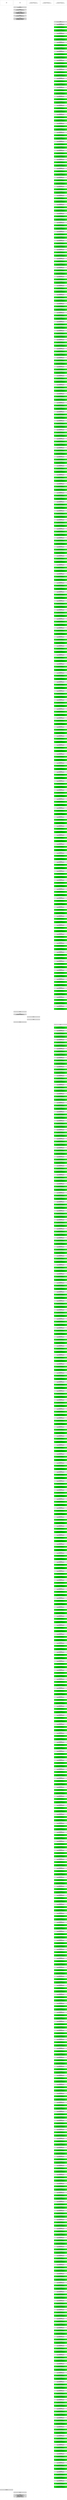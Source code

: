 digraph G{
	rankdir=TB
	subgraph{
		node [margin=0 fontsize=11 width=5 height=2 shape=box style=dashed fixedsize=true]
		rank=same;
		rankdir=LR
		"-1,0" [label="G0\nROOT"]
		"-1,1" [label="G18\nMAIN"]
		"-1,2" [label="G6\ntesting.tRunner @ testing.go:1123 
src.TestMoby28462 @ moby28462_test.go:107 
"]
		"-1,3" [label="G8\ntesting.tRunner @ testing.go:1123 
src.TestMoby28462 @ moby28462_test.go:113 
"]
		"-1,4" [label="G7\ntesting.tRunner @ testing.go:1123 
src.TestMoby28462 @ moby28462_test.go:111 
"]

		edge [dir=none, style=invis]
		"-1,0" -> "-1,1"
		"-1,1" -> "-1,2"
		"-1,2" -> "-1,3"
		"-1,3" -> "-1,4"	}

	subgraph{
		node [margin=0 fontsize=11 width=5 shape=box style=invis]
		rank=same;
		rankdir=LR

		"0,0" 
		"0,1" [label="GoStart\ntesting.callerName @ .:-1 
",style=filled]
		"0,2" 
		"0,3" 
		"0,4" 

		edge [dir=none, style=invis]
		"0,0" -> "0,1"
		"0,1" -> "0,2"
		"0,2" -> "0,3"
		"0,3" -> "0,4"	}

	subgraph{
		node [margin=0 fontsize=11 width=5 shape=box style=invis]
		rank=same;
		rankdir=LR

		"1,0" 
		"1,1" [label="GoCreate\ntesting.tRunner @ testing.go:1123 
src.TestMoby28462 @ moby28462_test.go:107 
",style=filled]
		"1,2" 
		"1,3" 
		"1,4" 

		edge [dir=none, style=invis]
		"1,0" -> "1,1"
		"1,1" -> "1,2"
		"1,2" -> "1,3"
		"1,3" -> "1,4"	}

	subgraph{
		node [margin=0 fontsize=11 width=5 shape=box style=invis]
		rank=same;
		rankdir=LR

		"2,0" 
		"2,1" [label="Ch(11).ChMake\ntesting.tRunner @ testing.go:1123 
src.TestMoby28462 @ moby28462_test.go:108 
src.TestMoby28462 @ moby28462_test.go:99 
runtime.makechan @ chan.go:122 
",style=filled]
		"2,2" 
		"2,3" 
		"2,4" 

		edge [dir=none, style=invis]
		"2,0" -> "2,1"
		"2,1" -> "2,2"
		"2,2" -> "2,3"
		"2,3" -> "2,4"	}

	subgraph{
		node [margin=0 fontsize=11 width=5 shape=box style=invis]
		rank=same;
		rankdir=LR

		"3,0" 
		"3,1" [label="GoCreate\ntesting.tRunner @ testing.go:1123 
src.TestMoby28462 @ moby28462_test.go:111 
",style=filled]
		"3,2" 
		"3,3" 
		"3,4" 

		edge [dir=none, style=invis]
		"3,0" -> "3,1"
		"3,1" -> "3,2"
		"3,2" -> "3,3"
		"3,3" -> "3,4"	}

	subgraph{
		node [margin=0 fontsize=11 width=5 shape=box style=invis]
		rank=same;
		rankdir=LR

		"4,0" 
		"4,1" [label="GoSched\ntesting.tRunner @ testing.go:1123 
src.TestMoby28462 @ moby28462_test.go:111 
src.TestMoby28462 @ handlers.go:14 
goat.randBound_yield @ proc.go:271 
",style=filled]
		"4,2" 
		"4,3" 
		"4,4" 

		edge [dir=none, style=invis]
		"4,0" -> "4,1"
		"4,1" -> "4,2"
		"4,2" -> "4,3"
		"4,3" -> "4,4"	}

	subgraph{
		node [margin=0 fontsize=11 width=5 shape=box style=invis]
		rank=same;
		rankdir=LR

		"5,0" 
		"5,1" 
		"5,2" 
		"5,3" 
		"5,4" [label="GoStart\nsrc.(*Health).OpenMonitorChannel @ .:-1 
",style=filled]

		edge [dir=none, style=invis]
		"5,0" -> "5,1"
		"5,1" -> "5,2"
		"5,2" -> "5,3"
		"5,3" -> "5,4"	}

	subgraph{
		node [margin=0 fontsize=11 width=5 shape=box style=invis]
		rank=same;
		rankdir=LR

		"6,0" 
		"6,1" 
		"6,2" 
		"6,3" 
		"6,4" [label="SS(3)[nb].Select\nsrc.monitor @ moby28462_test.go:80 
runtime.selectnbrecv @ chan.go:748 
",style=filled]

		edge [dir=none, style=invis]
		"6,0" -> "6,1"
		"6,1" -> "6,2"
		"6,2" -> "6,3"
		"6,3" -> "6,4"	}

	subgraph{
		node [margin=0 fontsize=11 width=5 shape=box style=invis]
		rank=same;
		rankdir=LR

		"7,0" 
		"7,1" 
		"7,2" 
		"7,3" 
		"7,4" [label="Mu(10)[free].MuLock\nsrc.monitor @ moby28462_test.go:83 
src.handleProbeResult @ moby28462_test.go:90 
sync.(*Mutex).Lock @ mutex.go:86 
",style="filled", fillcolor=green2]

		edge [dir=none, style=invis]
		"7,0" -> "7,1"
		"7,1" -> "7,2"
		"7,2" -> "7,3"
		"7,3" -> "7,4"	}

	subgraph{
		node [margin=0 fontsize=11 width=5 shape=box style=invis]
		rank=same;
		rankdir=LR

		"8,0" 
		"8,1" 
		"8,2" 
		"8,3" 
		"8,4" [label="Mu(10).MuUnlock\nsrc.monitor @ moby28462_test.go:83 
src.handleProbeResult @ moby28462_test.go:95 
src.handleProbeResult.func1 @ moby28462_test.go:93 
sync.(*Mutex).Unlock @ mutex.go:209 
",style="filled", fillcolor=green2]

		edge [dir=none, style=invis]
		"8,0" -> "8,1"
		"8,1" -> "8,2"
		"8,2" -> "8,3"
		"8,3" -> "8,4"	}

	subgraph{
		node [margin=0 fontsize=11 width=5 shape=box style=invis]
		rank=same;
		rankdir=LR

		"9,0" 
		"9,1" 
		"9,2" 
		"9,3" 
		"9,4" [label="SS(3)[nb].Select\nsrc.monitor @ moby28462_test.go:80 
runtime.selectnbrecv @ chan.go:748 
",style=filled]

		edge [dir=none, style=invis]
		"9,0" -> "9,1"
		"9,1" -> "9,2"
		"9,2" -> "9,3"
		"9,3" -> "9,4"	}

	subgraph{
		node [margin=0 fontsize=11 width=5 shape=box style=invis]
		rank=same;
		rankdir=LR

		"10,0" 
		"10,1" 
		"10,2" 
		"10,3" 
		"10,4" [label="Mu(10)[free].MuLock\nsrc.monitor @ moby28462_test.go:83 
src.handleProbeResult @ moby28462_test.go:90 
sync.(*Mutex).Lock @ mutex.go:86 
",style="filled", fillcolor=green2]

		edge [dir=none, style=invis]
		"10,0" -> "10,1"
		"10,1" -> "10,2"
		"10,2" -> "10,3"
		"10,3" -> "10,4"	}

	subgraph{
		node [margin=0 fontsize=11 width=5 shape=box style=invis]
		rank=same;
		rankdir=LR

		"11,0" 
		"11,1" 
		"11,2" 
		"11,3" 
		"11,4" [label="Mu(10).MuUnlock\nsrc.monitor @ moby28462_test.go:83 
src.handleProbeResult @ moby28462_test.go:95 
src.handleProbeResult.func1 @ moby28462_test.go:93 
sync.(*Mutex).Unlock @ mutex.go:209 
",style="filled", fillcolor=green2]

		edge [dir=none, style=invis]
		"11,0" -> "11,1"
		"11,1" -> "11,2"
		"11,2" -> "11,3"
		"11,3" -> "11,4"	}

	subgraph{
		node [margin=0 fontsize=11 width=5 shape=box style=invis]
		rank=same;
		rankdir=LR

		"12,0" 
		"12,1" 
		"12,2" 
		"12,3" 
		"12,4" [label="SS(3)[nb].Select\nsrc.monitor @ moby28462_test.go:80 
runtime.selectnbrecv @ chan.go:748 
",style=filled]

		edge [dir=none, style=invis]
		"12,0" -> "12,1"
		"12,1" -> "12,2"
		"12,2" -> "12,3"
		"12,3" -> "12,4"	}

	subgraph{
		node [margin=0 fontsize=11 width=5 shape=box style=invis]
		rank=same;
		rankdir=LR

		"13,0" 
		"13,1" 
		"13,2" 
		"13,3" 
		"13,4" [label="Mu(10)[free].MuLock\nsrc.monitor @ moby28462_test.go:83 
src.handleProbeResult @ moby28462_test.go:90 
sync.(*Mutex).Lock @ mutex.go:86 
",style="filled", fillcolor=green2]

		edge [dir=none, style=invis]
		"13,0" -> "13,1"
		"13,1" -> "13,2"
		"13,2" -> "13,3"
		"13,3" -> "13,4"	}

	subgraph{
		node [margin=0 fontsize=11 width=5 shape=box style=invis]
		rank=same;
		rankdir=LR

		"14,0" 
		"14,1" 
		"14,2" 
		"14,3" 
		"14,4" [label="Mu(10).MuUnlock\nsrc.monitor @ moby28462_test.go:83 
src.handleProbeResult @ moby28462_test.go:95 
src.handleProbeResult.func1 @ moby28462_test.go:93 
sync.(*Mutex).Unlock @ mutex.go:209 
",style="filled", fillcolor=green2]

		edge [dir=none, style=invis]
		"14,0" -> "14,1"
		"14,1" -> "14,2"
		"14,2" -> "14,3"
		"14,3" -> "14,4"	}

	subgraph{
		node [margin=0 fontsize=11 width=5 shape=box style=invis]
		rank=same;
		rankdir=LR

		"15,0" 
		"15,1" 
		"15,2" 
		"15,3" 
		"15,4" [label="SS(3)[nb].Select\nsrc.monitor @ moby28462_test.go:80 
runtime.selectnbrecv @ chan.go:748 
",style=filled]

		edge [dir=none, style=invis]
		"15,0" -> "15,1"
		"15,1" -> "15,2"
		"15,2" -> "15,3"
		"15,3" -> "15,4"	}

	subgraph{
		node [margin=0 fontsize=11 width=5 shape=box style=invis]
		rank=same;
		rankdir=LR

		"16,0" 
		"16,1" 
		"16,2" 
		"16,3" 
		"16,4" [label="Mu(10)[free].MuLock\nsrc.monitor @ moby28462_test.go:83 
src.handleProbeResult @ moby28462_test.go:90 
sync.(*Mutex).Lock @ mutex.go:86 
",style="filled", fillcolor=green2]

		edge [dir=none, style=invis]
		"16,0" -> "16,1"
		"16,1" -> "16,2"
		"16,2" -> "16,3"
		"16,3" -> "16,4"	}

	subgraph{
		node [margin=0 fontsize=11 width=5 shape=box style=invis]
		rank=same;
		rankdir=LR

		"17,0" 
		"17,1" 
		"17,2" 
		"17,3" 
		"17,4" [label="Mu(10).MuUnlock\nsrc.monitor @ moby28462_test.go:83 
src.handleProbeResult @ moby28462_test.go:95 
src.handleProbeResult.func1 @ moby28462_test.go:93 
sync.(*Mutex).Unlock @ mutex.go:209 
",style="filled", fillcolor=green2]

		edge [dir=none, style=invis]
		"17,0" -> "17,1"
		"17,1" -> "17,2"
		"17,2" -> "17,3"
		"17,3" -> "17,4"	}

	subgraph{
		node [margin=0 fontsize=11 width=5 shape=box style=invis]
		rank=same;
		rankdir=LR

		"18,0" 
		"18,1" 
		"18,2" 
		"18,3" 
		"18,4" [label="SS(3)[nb].Select\nsrc.monitor @ moby28462_test.go:80 
runtime.selectnbrecv @ chan.go:748 
",style=filled]

		edge [dir=none, style=invis]
		"18,0" -> "18,1"
		"18,1" -> "18,2"
		"18,2" -> "18,3"
		"18,3" -> "18,4"	}

	subgraph{
		node [margin=0 fontsize=11 width=5 shape=box style=invis]
		rank=same;
		rankdir=LR

		"19,0" 
		"19,1" 
		"19,2" 
		"19,3" 
		"19,4" [label="Mu(10)[free].MuLock\nsrc.monitor @ moby28462_test.go:83 
src.handleProbeResult @ moby28462_test.go:90 
sync.(*Mutex).Lock @ mutex.go:86 
",style="filled", fillcolor=green2]

		edge [dir=none, style=invis]
		"19,0" -> "19,1"
		"19,1" -> "19,2"
		"19,2" -> "19,3"
		"19,3" -> "19,4"	}

	subgraph{
		node [margin=0 fontsize=11 width=5 shape=box style=invis]
		rank=same;
		rankdir=LR

		"20,0" 
		"20,1" 
		"20,2" 
		"20,3" 
		"20,4" [label="Mu(10).MuUnlock\nsrc.monitor @ moby28462_test.go:83 
src.handleProbeResult @ moby28462_test.go:95 
src.handleProbeResult.func1 @ moby28462_test.go:93 
sync.(*Mutex).Unlock @ mutex.go:209 
",style="filled", fillcolor=green2]

		edge [dir=none, style=invis]
		"20,0" -> "20,1"
		"20,1" -> "20,2"
		"20,2" -> "20,3"
		"20,3" -> "20,4"	}

	subgraph{
		node [margin=0 fontsize=11 width=5 shape=box style=invis]
		rank=same;
		rankdir=LR

		"21,0" 
		"21,1" 
		"21,2" 
		"21,3" 
		"21,4" [label="SS(3)[nb].Select\nsrc.monitor @ moby28462_test.go:80 
runtime.selectnbrecv @ chan.go:748 
",style=filled]

		edge [dir=none, style=invis]
		"21,0" -> "21,1"
		"21,1" -> "21,2"
		"21,2" -> "21,3"
		"21,3" -> "21,4"	}

	subgraph{
		node [margin=0 fontsize=11 width=5 shape=box style=invis]
		rank=same;
		rankdir=LR

		"22,0" 
		"22,1" 
		"22,2" 
		"22,3" 
		"22,4" [label="Mu(10)[free].MuLock\nsrc.monitor @ moby28462_test.go:83 
src.handleProbeResult @ moby28462_test.go:90 
sync.(*Mutex).Lock @ mutex.go:86 
",style="filled", fillcolor=green2]

		edge [dir=none, style=invis]
		"22,0" -> "22,1"
		"22,1" -> "22,2"
		"22,2" -> "22,3"
		"22,3" -> "22,4"	}

	subgraph{
		node [margin=0 fontsize=11 width=5 shape=box style=invis]
		rank=same;
		rankdir=LR

		"23,0" 
		"23,1" 
		"23,2" 
		"23,3" 
		"23,4" [label="Mu(10).MuUnlock\nsrc.monitor @ moby28462_test.go:83 
src.handleProbeResult @ moby28462_test.go:95 
src.handleProbeResult.func1 @ moby28462_test.go:93 
sync.(*Mutex).Unlock @ mutex.go:209 
",style="filled", fillcolor=green2]

		edge [dir=none, style=invis]
		"23,0" -> "23,1"
		"23,1" -> "23,2"
		"23,2" -> "23,3"
		"23,3" -> "23,4"	}

	subgraph{
		node [margin=0 fontsize=11 width=5 shape=box style=invis]
		rank=same;
		rankdir=LR

		"24,0" 
		"24,1" 
		"24,2" 
		"24,3" 
		"24,4" [label="SS(3)[nb].Select\nsrc.monitor @ moby28462_test.go:80 
runtime.selectnbrecv @ chan.go:748 
",style=filled]

		edge [dir=none, style=invis]
		"24,0" -> "24,1"
		"24,1" -> "24,2"
		"24,2" -> "24,3"
		"24,3" -> "24,4"	}

	subgraph{
		node [margin=0 fontsize=11 width=5 shape=box style=invis]
		rank=same;
		rankdir=LR

		"25,0" 
		"25,1" 
		"25,2" 
		"25,3" 
		"25,4" [label="Mu(10)[free].MuLock\nsrc.monitor @ moby28462_test.go:83 
src.handleProbeResult @ moby28462_test.go:90 
sync.(*Mutex).Lock @ mutex.go:86 
",style="filled", fillcolor=green2]

		edge [dir=none, style=invis]
		"25,0" -> "25,1"
		"25,1" -> "25,2"
		"25,2" -> "25,3"
		"25,3" -> "25,4"	}

	subgraph{
		node [margin=0 fontsize=11 width=5 shape=box style=invis]
		rank=same;
		rankdir=LR

		"26,0" 
		"26,1" 
		"26,2" 
		"26,3" 
		"26,4" [label="Mu(10).MuUnlock\nsrc.monitor @ moby28462_test.go:83 
src.handleProbeResult @ moby28462_test.go:95 
src.handleProbeResult.func1 @ moby28462_test.go:93 
sync.(*Mutex).Unlock @ mutex.go:209 
",style="filled", fillcolor=green2]

		edge [dir=none, style=invis]
		"26,0" -> "26,1"
		"26,1" -> "26,2"
		"26,2" -> "26,3"
		"26,3" -> "26,4"	}

	subgraph{
		node [margin=0 fontsize=11 width=5 shape=box style=invis]
		rank=same;
		rankdir=LR

		"27,0" 
		"27,1" 
		"27,2" 
		"27,3" 
		"27,4" [label="SS(3)[nb].Select\nsrc.monitor @ moby28462_test.go:80 
runtime.selectnbrecv @ chan.go:748 
",style=filled]

		edge [dir=none, style=invis]
		"27,0" -> "27,1"
		"27,1" -> "27,2"
		"27,2" -> "27,3"
		"27,3" -> "27,4"	}

	subgraph{
		node [margin=0 fontsize=11 width=5 shape=box style=invis]
		rank=same;
		rankdir=LR

		"28,0" 
		"28,1" 
		"28,2" 
		"28,3" 
		"28,4" [label="Mu(10)[free].MuLock\nsrc.monitor @ moby28462_test.go:83 
src.handleProbeResult @ moby28462_test.go:90 
sync.(*Mutex).Lock @ mutex.go:86 
",style="filled", fillcolor=green2]

		edge [dir=none, style=invis]
		"28,0" -> "28,1"
		"28,1" -> "28,2"
		"28,2" -> "28,3"
		"28,3" -> "28,4"	}

	subgraph{
		node [margin=0 fontsize=11 width=5 shape=box style=invis]
		rank=same;
		rankdir=LR

		"29,0" 
		"29,1" 
		"29,2" 
		"29,3" 
		"29,4" [label="Mu(10).MuUnlock\nsrc.monitor @ moby28462_test.go:83 
src.handleProbeResult @ moby28462_test.go:95 
src.handleProbeResult.func1 @ moby28462_test.go:93 
sync.(*Mutex).Unlock @ mutex.go:209 
",style="filled", fillcolor=green2]

		edge [dir=none, style=invis]
		"29,0" -> "29,1"
		"29,1" -> "29,2"
		"29,2" -> "29,3"
		"29,3" -> "29,4"	}

	subgraph{
		node [margin=0 fontsize=11 width=5 shape=box style=invis]
		rank=same;
		rankdir=LR

		"30,0" 
		"30,1" 
		"30,2" 
		"30,3" 
		"30,4" [label="SS(3)[nb].Select\nsrc.monitor @ moby28462_test.go:80 
runtime.selectnbrecv @ chan.go:748 
",style=filled]

		edge [dir=none, style=invis]
		"30,0" -> "30,1"
		"30,1" -> "30,2"
		"30,2" -> "30,3"
		"30,3" -> "30,4"	}

	subgraph{
		node [margin=0 fontsize=11 width=5 shape=box style=invis]
		rank=same;
		rankdir=LR

		"31,0" 
		"31,1" 
		"31,2" 
		"31,3" 
		"31,4" [label="Mu(10)[free].MuLock\nsrc.monitor @ moby28462_test.go:83 
src.handleProbeResult @ moby28462_test.go:90 
sync.(*Mutex).Lock @ mutex.go:86 
",style="filled", fillcolor=green2]

		edge [dir=none, style=invis]
		"31,0" -> "31,1"
		"31,1" -> "31,2"
		"31,2" -> "31,3"
		"31,3" -> "31,4"	}

	subgraph{
		node [margin=0 fontsize=11 width=5 shape=box style=invis]
		rank=same;
		rankdir=LR

		"32,0" 
		"32,1" 
		"32,2" 
		"32,3" 
		"32,4" [label="Mu(10).MuUnlock\nsrc.monitor @ moby28462_test.go:83 
src.handleProbeResult @ moby28462_test.go:95 
src.handleProbeResult.func1 @ moby28462_test.go:93 
sync.(*Mutex).Unlock @ mutex.go:209 
",style="filled", fillcolor=green2]

		edge [dir=none, style=invis]
		"32,0" -> "32,1"
		"32,1" -> "32,2"
		"32,2" -> "32,3"
		"32,3" -> "32,4"	}

	subgraph{
		node [margin=0 fontsize=11 width=5 shape=box style=invis]
		rank=same;
		rankdir=LR

		"33,0" 
		"33,1" 
		"33,2" 
		"33,3" 
		"33,4" [label="SS(3)[nb].Select\nsrc.monitor @ moby28462_test.go:80 
runtime.selectnbrecv @ chan.go:748 
",style=filled]

		edge [dir=none, style=invis]
		"33,0" -> "33,1"
		"33,1" -> "33,2"
		"33,2" -> "33,3"
		"33,3" -> "33,4"	}

	subgraph{
		node [margin=0 fontsize=11 width=5 shape=box style=invis]
		rank=same;
		rankdir=LR

		"34,0" 
		"34,1" 
		"34,2" 
		"34,3" 
		"34,4" [label="Mu(10)[free].MuLock\nsrc.monitor @ moby28462_test.go:83 
src.handleProbeResult @ moby28462_test.go:90 
sync.(*Mutex).Lock @ mutex.go:86 
",style="filled", fillcolor=green2]

		edge [dir=none, style=invis]
		"34,0" -> "34,1"
		"34,1" -> "34,2"
		"34,2" -> "34,3"
		"34,3" -> "34,4"	}

	subgraph{
		node [margin=0 fontsize=11 width=5 shape=box style=invis]
		rank=same;
		rankdir=LR

		"35,0" 
		"35,1" 
		"35,2" 
		"35,3" 
		"35,4" [label="Mu(10).MuUnlock\nsrc.monitor @ moby28462_test.go:83 
src.handleProbeResult @ moby28462_test.go:95 
src.handleProbeResult.func1 @ moby28462_test.go:93 
sync.(*Mutex).Unlock @ mutex.go:209 
",style="filled", fillcolor=green2]

		edge [dir=none, style=invis]
		"35,0" -> "35,1"
		"35,1" -> "35,2"
		"35,2" -> "35,3"
		"35,3" -> "35,4"	}

	subgraph{
		node [margin=0 fontsize=11 width=5 shape=box style=invis]
		rank=same;
		rankdir=LR

		"36,0" 
		"36,1" 
		"36,2" 
		"36,3" 
		"36,4" [label="SS(3)[nb].Select\nsrc.monitor @ moby28462_test.go:80 
runtime.selectnbrecv @ chan.go:748 
",style=filled]

		edge [dir=none, style=invis]
		"36,0" -> "36,1"
		"36,1" -> "36,2"
		"36,2" -> "36,3"
		"36,3" -> "36,4"	}

	subgraph{
		node [margin=0 fontsize=11 width=5 shape=box style=invis]
		rank=same;
		rankdir=LR

		"37,0" 
		"37,1" 
		"37,2" 
		"37,3" 
		"37,4" [label="Mu(10)[free].MuLock\nsrc.monitor @ moby28462_test.go:83 
src.handleProbeResult @ moby28462_test.go:90 
sync.(*Mutex).Lock @ mutex.go:86 
",style="filled", fillcolor=green2]

		edge [dir=none, style=invis]
		"37,0" -> "37,1"
		"37,1" -> "37,2"
		"37,2" -> "37,3"
		"37,3" -> "37,4"	}

	subgraph{
		node [margin=0 fontsize=11 width=5 shape=box style=invis]
		rank=same;
		rankdir=LR

		"38,0" 
		"38,1" 
		"38,2" 
		"38,3" 
		"38,4" [label="Mu(10).MuUnlock\nsrc.monitor @ moby28462_test.go:83 
src.handleProbeResult @ moby28462_test.go:95 
src.handleProbeResult.func1 @ moby28462_test.go:93 
sync.(*Mutex).Unlock @ mutex.go:209 
",style="filled", fillcolor=green2]

		edge [dir=none, style=invis]
		"38,0" -> "38,1"
		"38,1" -> "38,2"
		"38,2" -> "38,3"
		"38,3" -> "38,4"	}

	subgraph{
		node [margin=0 fontsize=11 width=5 shape=box style=invis]
		rank=same;
		rankdir=LR

		"39,0" 
		"39,1" 
		"39,2" 
		"39,3" 
		"39,4" [label="SS(3)[nb].Select\nsrc.monitor @ moby28462_test.go:80 
runtime.selectnbrecv @ chan.go:748 
",style=filled]

		edge [dir=none, style=invis]
		"39,0" -> "39,1"
		"39,1" -> "39,2"
		"39,2" -> "39,3"
		"39,3" -> "39,4"	}

	subgraph{
		node [margin=0 fontsize=11 width=5 shape=box style=invis]
		rank=same;
		rankdir=LR

		"40,0" 
		"40,1" 
		"40,2" 
		"40,3" 
		"40,4" [label="Mu(10)[free].MuLock\nsrc.monitor @ moby28462_test.go:83 
src.handleProbeResult @ moby28462_test.go:90 
sync.(*Mutex).Lock @ mutex.go:86 
",style="filled", fillcolor=green2]

		edge [dir=none, style=invis]
		"40,0" -> "40,1"
		"40,1" -> "40,2"
		"40,2" -> "40,3"
		"40,3" -> "40,4"	}

	subgraph{
		node [margin=0 fontsize=11 width=5 shape=box style=invis]
		rank=same;
		rankdir=LR

		"41,0" 
		"41,1" 
		"41,2" 
		"41,3" 
		"41,4" [label="Mu(10).MuUnlock\nsrc.monitor @ moby28462_test.go:83 
src.handleProbeResult @ moby28462_test.go:95 
src.handleProbeResult.func1 @ moby28462_test.go:93 
sync.(*Mutex).Unlock @ mutex.go:209 
",style="filled", fillcolor=green2]

		edge [dir=none, style=invis]
		"41,0" -> "41,1"
		"41,1" -> "41,2"
		"41,2" -> "41,3"
		"41,3" -> "41,4"	}

	subgraph{
		node [margin=0 fontsize=11 width=5 shape=box style=invis]
		rank=same;
		rankdir=LR

		"42,0" 
		"42,1" 
		"42,2" 
		"42,3" 
		"42,4" [label="SS(3)[nb].Select\nsrc.monitor @ moby28462_test.go:80 
runtime.selectnbrecv @ chan.go:748 
",style=filled]

		edge [dir=none, style=invis]
		"42,0" -> "42,1"
		"42,1" -> "42,2"
		"42,2" -> "42,3"
		"42,3" -> "42,4"	}

	subgraph{
		node [margin=0 fontsize=11 width=5 shape=box style=invis]
		rank=same;
		rankdir=LR

		"43,0" 
		"43,1" 
		"43,2" 
		"43,3" 
		"43,4" [label="Mu(10)[free].MuLock\nsrc.monitor @ moby28462_test.go:83 
src.handleProbeResult @ moby28462_test.go:90 
sync.(*Mutex).Lock @ mutex.go:86 
",style="filled", fillcolor=green2]

		edge [dir=none, style=invis]
		"43,0" -> "43,1"
		"43,1" -> "43,2"
		"43,2" -> "43,3"
		"43,3" -> "43,4"	}

	subgraph{
		node [margin=0 fontsize=11 width=5 shape=box style=invis]
		rank=same;
		rankdir=LR

		"44,0" 
		"44,1" 
		"44,2" 
		"44,3" 
		"44,4" [label="Mu(10).MuUnlock\nsrc.monitor @ moby28462_test.go:83 
src.handleProbeResult @ moby28462_test.go:95 
src.handleProbeResult.func1 @ moby28462_test.go:93 
sync.(*Mutex).Unlock @ mutex.go:209 
",style="filled", fillcolor=green2]

		edge [dir=none, style=invis]
		"44,0" -> "44,1"
		"44,1" -> "44,2"
		"44,2" -> "44,3"
		"44,3" -> "44,4"	}

	subgraph{
		node [margin=0 fontsize=11 width=5 shape=box style=invis]
		rank=same;
		rankdir=LR

		"45,0" 
		"45,1" 
		"45,2" 
		"45,3" 
		"45,4" [label="SS(3)[nb].Select\nsrc.monitor @ moby28462_test.go:80 
runtime.selectnbrecv @ chan.go:748 
",style=filled]

		edge [dir=none, style=invis]
		"45,0" -> "45,1"
		"45,1" -> "45,2"
		"45,2" -> "45,3"
		"45,3" -> "45,4"	}

	subgraph{
		node [margin=0 fontsize=11 width=5 shape=box style=invis]
		rank=same;
		rankdir=LR

		"46,0" 
		"46,1" 
		"46,2" 
		"46,3" 
		"46,4" [label="Mu(10)[free].MuLock\nsrc.monitor @ moby28462_test.go:83 
src.handleProbeResult @ moby28462_test.go:90 
sync.(*Mutex).Lock @ mutex.go:86 
",style="filled", fillcolor=green2]

		edge [dir=none, style=invis]
		"46,0" -> "46,1"
		"46,1" -> "46,2"
		"46,2" -> "46,3"
		"46,3" -> "46,4"	}

	subgraph{
		node [margin=0 fontsize=11 width=5 shape=box style=invis]
		rank=same;
		rankdir=LR

		"47,0" 
		"47,1" 
		"47,2" 
		"47,3" 
		"47,4" [label="Mu(10).MuUnlock\nsrc.monitor @ moby28462_test.go:83 
src.handleProbeResult @ moby28462_test.go:95 
src.handleProbeResult.func1 @ moby28462_test.go:93 
sync.(*Mutex).Unlock @ mutex.go:209 
",style="filled", fillcolor=green2]

		edge [dir=none, style=invis]
		"47,0" -> "47,1"
		"47,1" -> "47,2"
		"47,2" -> "47,3"
		"47,3" -> "47,4"	}

	subgraph{
		node [margin=0 fontsize=11 width=5 shape=box style=invis]
		rank=same;
		rankdir=LR

		"48,0" 
		"48,1" 
		"48,2" 
		"48,3" 
		"48,4" [label="SS(3)[nb].Select\nsrc.monitor @ moby28462_test.go:80 
runtime.selectnbrecv @ chan.go:748 
",style=filled]

		edge [dir=none, style=invis]
		"48,0" -> "48,1"
		"48,1" -> "48,2"
		"48,2" -> "48,3"
		"48,3" -> "48,4"	}

	subgraph{
		node [margin=0 fontsize=11 width=5 shape=box style=invis]
		rank=same;
		rankdir=LR

		"49,0" 
		"49,1" 
		"49,2" 
		"49,3" 
		"49,4" [label="Mu(10)[free].MuLock\nsrc.monitor @ moby28462_test.go:83 
src.handleProbeResult @ moby28462_test.go:90 
sync.(*Mutex).Lock @ mutex.go:86 
",style="filled", fillcolor=green2]

		edge [dir=none, style=invis]
		"49,0" -> "49,1"
		"49,1" -> "49,2"
		"49,2" -> "49,3"
		"49,3" -> "49,4"	}

	subgraph{
		node [margin=0 fontsize=11 width=5 shape=box style=invis]
		rank=same;
		rankdir=LR

		"50,0" 
		"50,1" 
		"50,2" 
		"50,3" 
		"50,4" [label="Mu(10).MuUnlock\nsrc.monitor @ moby28462_test.go:83 
src.handleProbeResult @ moby28462_test.go:95 
src.handleProbeResult.func1 @ moby28462_test.go:93 
sync.(*Mutex).Unlock @ mutex.go:209 
",style="filled", fillcolor=green2]

		edge [dir=none, style=invis]
		"50,0" -> "50,1"
		"50,1" -> "50,2"
		"50,2" -> "50,3"
		"50,3" -> "50,4"	}

	subgraph{
		node [margin=0 fontsize=11 width=5 shape=box style=invis]
		rank=same;
		rankdir=LR

		"51,0" 
		"51,1" 
		"51,2" 
		"51,3" 
		"51,4" [label="SS(3)[nb].Select\nsrc.monitor @ moby28462_test.go:80 
runtime.selectnbrecv @ chan.go:748 
",style=filled]

		edge [dir=none, style=invis]
		"51,0" -> "51,1"
		"51,1" -> "51,2"
		"51,2" -> "51,3"
		"51,3" -> "51,4"	}

	subgraph{
		node [margin=0 fontsize=11 width=5 shape=box style=invis]
		rank=same;
		rankdir=LR

		"52,0" 
		"52,1" 
		"52,2" 
		"52,3" 
		"52,4" [label="Mu(10)[free].MuLock\nsrc.monitor @ moby28462_test.go:83 
src.handleProbeResult @ moby28462_test.go:90 
sync.(*Mutex).Lock @ mutex.go:86 
",style="filled", fillcolor=green2]

		edge [dir=none, style=invis]
		"52,0" -> "52,1"
		"52,1" -> "52,2"
		"52,2" -> "52,3"
		"52,3" -> "52,4"	}

	subgraph{
		node [margin=0 fontsize=11 width=5 shape=box style=invis]
		rank=same;
		rankdir=LR

		"53,0" 
		"53,1" 
		"53,2" 
		"53,3" 
		"53,4" [label="Mu(10).MuUnlock\nsrc.monitor @ moby28462_test.go:83 
src.handleProbeResult @ moby28462_test.go:95 
src.handleProbeResult.func1 @ moby28462_test.go:93 
sync.(*Mutex).Unlock @ mutex.go:209 
",style="filled", fillcolor=green2]

		edge [dir=none, style=invis]
		"53,0" -> "53,1"
		"53,1" -> "53,2"
		"53,2" -> "53,3"
		"53,3" -> "53,4"	}

	subgraph{
		node [margin=0 fontsize=11 width=5 shape=box style=invis]
		rank=same;
		rankdir=LR

		"54,0" 
		"54,1" 
		"54,2" 
		"54,3" 
		"54,4" [label="SS(3)[nb].Select\nsrc.monitor @ moby28462_test.go:80 
runtime.selectnbrecv @ chan.go:748 
",style=filled]

		edge [dir=none, style=invis]
		"54,0" -> "54,1"
		"54,1" -> "54,2"
		"54,2" -> "54,3"
		"54,3" -> "54,4"	}

	subgraph{
		node [margin=0 fontsize=11 width=5 shape=box style=invis]
		rank=same;
		rankdir=LR

		"55,0" 
		"55,1" 
		"55,2" 
		"55,3" 
		"55,4" [label="Mu(10)[free].MuLock\nsrc.monitor @ moby28462_test.go:83 
src.handleProbeResult @ moby28462_test.go:90 
sync.(*Mutex).Lock @ mutex.go:86 
",style="filled", fillcolor=green2]

		edge [dir=none, style=invis]
		"55,0" -> "55,1"
		"55,1" -> "55,2"
		"55,2" -> "55,3"
		"55,3" -> "55,4"	}

	subgraph{
		node [margin=0 fontsize=11 width=5 shape=box style=invis]
		rank=same;
		rankdir=LR

		"56,0" 
		"56,1" 
		"56,2" 
		"56,3" 
		"56,4" [label="Mu(10).MuUnlock\nsrc.monitor @ moby28462_test.go:83 
src.handleProbeResult @ moby28462_test.go:95 
src.handleProbeResult.func1 @ moby28462_test.go:93 
sync.(*Mutex).Unlock @ mutex.go:209 
",style="filled", fillcolor=green2]

		edge [dir=none, style=invis]
		"56,0" -> "56,1"
		"56,1" -> "56,2"
		"56,2" -> "56,3"
		"56,3" -> "56,4"	}

	subgraph{
		node [margin=0 fontsize=11 width=5 shape=box style=invis]
		rank=same;
		rankdir=LR

		"57,0" 
		"57,1" 
		"57,2" 
		"57,3" 
		"57,4" [label="SS(3)[nb].Select\nsrc.monitor @ moby28462_test.go:80 
runtime.selectnbrecv @ chan.go:748 
",style=filled]

		edge [dir=none, style=invis]
		"57,0" -> "57,1"
		"57,1" -> "57,2"
		"57,2" -> "57,3"
		"57,3" -> "57,4"	}

	subgraph{
		node [margin=0 fontsize=11 width=5 shape=box style=invis]
		rank=same;
		rankdir=LR

		"58,0" 
		"58,1" 
		"58,2" 
		"58,3" 
		"58,4" [label="Mu(10)[free].MuLock\nsrc.monitor @ moby28462_test.go:83 
src.handleProbeResult @ moby28462_test.go:90 
sync.(*Mutex).Lock @ mutex.go:86 
",style="filled", fillcolor=green2]

		edge [dir=none, style=invis]
		"58,0" -> "58,1"
		"58,1" -> "58,2"
		"58,2" -> "58,3"
		"58,3" -> "58,4"	}

	subgraph{
		node [margin=0 fontsize=11 width=5 shape=box style=invis]
		rank=same;
		rankdir=LR

		"59,0" 
		"59,1" 
		"59,2" 
		"59,3" 
		"59,4" [label="Mu(10).MuUnlock\nsrc.monitor @ moby28462_test.go:83 
src.handleProbeResult @ moby28462_test.go:95 
src.handleProbeResult.func1 @ moby28462_test.go:93 
sync.(*Mutex).Unlock @ mutex.go:209 
",style="filled", fillcolor=green2]

		edge [dir=none, style=invis]
		"59,0" -> "59,1"
		"59,1" -> "59,2"
		"59,2" -> "59,3"
		"59,3" -> "59,4"	}

	subgraph{
		node [margin=0 fontsize=11 width=5 shape=box style=invis]
		rank=same;
		rankdir=LR

		"60,0" 
		"60,1" 
		"60,2" 
		"60,3" 
		"60,4" [label="SS(3)[nb].Select\nsrc.monitor @ moby28462_test.go:80 
runtime.selectnbrecv @ chan.go:748 
",style=filled]

		edge [dir=none, style=invis]
		"60,0" -> "60,1"
		"60,1" -> "60,2"
		"60,2" -> "60,3"
		"60,3" -> "60,4"	}

	subgraph{
		node [margin=0 fontsize=11 width=5 shape=box style=invis]
		rank=same;
		rankdir=LR

		"61,0" 
		"61,1" 
		"61,2" 
		"61,3" 
		"61,4" [label="Mu(10)[free].MuLock\nsrc.monitor @ moby28462_test.go:83 
src.handleProbeResult @ moby28462_test.go:90 
sync.(*Mutex).Lock @ mutex.go:86 
",style="filled", fillcolor=green2]

		edge [dir=none, style=invis]
		"61,0" -> "61,1"
		"61,1" -> "61,2"
		"61,2" -> "61,3"
		"61,3" -> "61,4"	}

	subgraph{
		node [margin=0 fontsize=11 width=5 shape=box style=invis]
		rank=same;
		rankdir=LR

		"62,0" 
		"62,1" 
		"62,2" 
		"62,3" 
		"62,4" [label="Mu(10).MuUnlock\nsrc.monitor @ moby28462_test.go:83 
src.handleProbeResult @ moby28462_test.go:95 
src.handleProbeResult.func1 @ moby28462_test.go:93 
sync.(*Mutex).Unlock @ mutex.go:209 
",style="filled", fillcolor=green2]

		edge [dir=none, style=invis]
		"62,0" -> "62,1"
		"62,1" -> "62,2"
		"62,2" -> "62,3"
		"62,3" -> "62,4"	}

	subgraph{
		node [margin=0 fontsize=11 width=5 shape=box style=invis]
		rank=same;
		rankdir=LR

		"63,0" 
		"63,1" 
		"63,2" 
		"63,3" 
		"63,4" [label="SS(3)[nb].Select\nsrc.monitor @ moby28462_test.go:80 
runtime.selectnbrecv @ chan.go:748 
",style=filled]

		edge [dir=none, style=invis]
		"63,0" -> "63,1"
		"63,1" -> "63,2"
		"63,2" -> "63,3"
		"63,3" -> "63,4"	}

	subgraph{
		node [margin=0 fontsize=11 width=5 shape=box style=invis]
		rank=same;
		rankdir=LR

		"64,0" 
		"64,1" 
		"64,2" 
		"64,3" 
		"64,4" [label="Mu(10)[free].MuLock\nsrc.monitor @ moby28462_test.go:83 
src.handleProbeResult @ moby28462_test.go:90 
sync.(*Mutex).Lock @ mutex.go:86 
",style="filled", fillcolor=green2]

		edge [dir=none, style=invis]
		"64,0" -> "64,1"
		"64,1" -> "64,2"
		"64,2" -> "64,3"
		"64,3" -> "64,4"	}

	subgraph{
		node [margin=0 fontsize=11 width=5 shape=box style=invis]
		rank=same;
		rankdir=LR

		"65,0" 
		"65,1" 
		"65,2" 
		"65,3" 
		"65,4" [label="Mu(10).MuUnlock\nsrc.monitor @ moby28462_test.go:83 
src.handleProbeResult @ moby28462_test.go:95 
src.handleProbeResult.func1 @ moby28462_test.go:93 
sync.(*Mutex).Unlock @ mutex.go:209 
",style="filled", fillcolor=green2]

		edge [dir=none, style=invis]
		"65,0" -> "65,1"
		"65,1" -> "65,2"
		"65,2" -> "65,3"
		"65,3" -> "65,4"	}

	subgraph{
		node [margin=0 fontsize=11 width=5 shape=box style=invis]
		rank=same;
		rankdir=LR

		"66,0" 
		"66,1" 
		"66,2" 
		"66,3" 
		"66,4" [label="SS(3)[nb].Select\nsrc.monitor @ moby28462_test.go:80 
runtime.selectnbrecv @ chan.go:748 
",style=filled]

		edge [dir=none, style=invis]
		"66,0" -> "66,1"
		"66,1" -> "66,2"
		"66,2" -> "66,3"
		"66,3" -> "66,4"	}

	subgraph{
		node [margin=0 fontsize=11 width=5 shape=box style=invis]
		rank=same;
		rankdir=LR

		"67,0" 
		"67,1" 
		"67,2" 
		"67,3" 
		"67,4" [label="Mu(10)[free].MuLock\nsrc.monitor @ moby28462_test.go:83 
src.handleProbeResult @ moby28462_test.go:90 
sync.(*Mutex).Lock @ mutex.go:86 
",style="filled", fillcolor=green2]

		edge [dir=none, style=invis]
		"67,0" -> "67,1"
		"67,1" -> "67,2"
		"67,2" -> "67,3"
		"67,3" -> "67,4"	}

	subgraph{
		node [margin=0 fontsize=11 width=5 shape=box style=invis]
		rank=same;
		rankdir=LR

		"68,0" 
		"68,1" 
		"68,2" 
		"68,3" 
		"68,4" [label="Mu(10).MuUnlock\nsrc.monitor @ moby28462_test.go:83 
src.handleProbeResult @ moby28462_test.go:95 
src.handleProbeResult.func1 @ moby28462_test.go:93 
sync.(*Mutex).Unlock @ mutex.go:209 
",style="filled", fillcolor=green2]

		edge [dir=none, style=invis]
		"68,0" -> "68,1"
		"68,1" -> "68,2"
		"68,2" -> "68,3"
		"68,3" -> "68,4"	}

	subgraph{
		node [margin=0 fontsize=11 width=5 shape=box style=invis]
		rank=same;
		rankdir=LR

		"69,0" 
		"69,1" 
		"69,2" 
		"69,3" 
		"69,4" [label="SS(3)[nb].Select\nsrc.monitor @ moby28462_test.go:80 
runtime.selectnbrecv @ chan.go:748 
",style=filled]

		edge [dir=none, style=invis]
		"69,0" -> "69,1"
		"69,1" -> "69,2"
		"69,2" -> "69,3"
		"69,3" -> "69,4"	}

	subgraph{
		node [margin=0 fontsize=11 width=5 shape=box style=invis]
		rank=same;
		rankdir=LR

		"70,0" 
		"70,1" 
		"70,2" 
		"70,3" 
		"70,4" [label="Mu(10)[free].MuLock\nsrc.monitor @ moby28462_test.go:83 
src.handleProbeResult @ moby28462_test.go:90 
sync.(*Mutex).Lock @ mutex.go:86 
",style="filled", fillcolor=green2]

		edge [dir=none, style=invis]
		"70,0" -> "70,1"
		"70,1" -> "70,2"
		"70,2" -> "70,3"
		"70,3" -> "70,4"	}

	subgraph{
		node [margin=0 fontsize=11 width=5 shape=box style=invis]
		rank=same;
		rankdir=LR

		"71,0" 
		"71,1" 
		"71,2" 
		"71,3" 
		"71,4" [label="Mu(10).MuUnlock\nsrc.monitor @ moby28462_test.go:83 
src.handleProbeResult @ moby28462_test.go:95 
src.handleProbeResult.func1 @ moby28462_test.go:93 
sync.(*Mutex).Unlock @ mutex.go:209 
",style="filled", fillcolor=green2]

		edge [dir=none, style=invis]
		"71,0" -> "71,1"
		"71,1" -> "71,2"
		"71,2" -> "71,3"
		"71,3" -> "71,4"	}

	subgraph{
		node [margin=0 fontsize=11 width=5 shape=box style=invis]
		rank=same;
		rankdir=LR

		"72,0" 
		"72,1" 
		"72,2" 
		"72,3" 
		"72,4" [label="SS(3)[nb].Select\nsrc.monitor @ moby28462_test.go:80 
runtime.selectnbrecv @ chan.go:748 
",style=filled]

		edge [dir=none, style=invis]
		"72,0" -> "72,1"
		"72,1" -> "72,2"
		"72,2" -> "72,3"
		"72,3" -> "72,4"	}

	subgraph{
		node [margin=0 fontsize=11 width=5 shape=box style=invis]
		rank=same;
		rankdir=LR

		"73,0" 
		"73,1" 
		"73,2" 
		"73,3" 
		"73,4" [label="Mu(10)[free].MuLock\nsrc.monitor @ moby28462_test.go:83 
src.handleProbeResult @ moby28462_test.go:90 
sync.(*Mutex).Lock @ mutex.go:86 
",style="filled", fillcolor=green2]

		edge [dir=none, style=invis]
		"73,0" -> "73,1"
		"73,1" -> "73,2"
		"73,2" -> "73,3"
		"73,3" -> "73,4"	}

	subgraph{
		node [margin=0 fontsize=11 width=5 shape=box style=invis]
		rank=same;
		rankdir=LR

		"74,0" 
		"74,1" 
		"74,2" 
		"74,3" 
		"74,4" [label="Mu(10).MuUnlock\nsrc.monitor @ moby28462_test.go:83 
src.handleProbeResult @ moby28462_test.go:95 
src.handleProbeResult.func1 @ moby28462_test.go:93 
sync.(*Mutex).Unlock @ mutex.go:209 
",style="filled", fillcolor=green2]

		edge [dir=none, style=invis]
		"74,0" -> "74,1"
		"74,1" -> "74,2"
		"74,2" -> "74,3"
		"74,3" -> "74,4"	}

	subgraph{
		node [margin=0 fontsize=11 width=5 shape=box style=invis]
		rank=same;
		rankdir=LR

		"75,0" 
		"75,1" 
		"75,2" 
		"75,3" 
		"75,4" [label="SS(3)[nb].Select\nsrc.monitor @ moby28462_test.go:80 
runtime.selectnbrecv @ chan.go:748 
",style=filled]

		edge [dir=none, style=invis]
		"75,0" -> "75,1"
		"75,1" -> "75,2"
		"75,2" -> "75,3"
		"75,3" -> "75,4"	}

	subgraph{
		node [margin=0 fontsize=11 width=5 shape=box style=invis]
		rank=same;
		rankdir=LR

		"76,0" 
		"76,1" 
		"76,2" 
		"76,3" 
		"76,4" [label="Mu(10)[free].MuLock\nsrc.monitor @ moby28462_test.go:83 
src.handleProbeResult @ moby28462_test.go:90 
sync.(*Mutex).Lock @ mutex.go:86 
",style="filled", fillcolor=green2]

		edge [dir=none, style=invis]
		"76,0" -> "76,1"
		"76,1" -> "76,2"
		"76,2" -> "76,3"
		"76,3" -> "76,4"	}

	subgraph{
		node [margin=0 fontsize=11 width=5 shape=box style=invis]
		rank=same;
		rankdir=LR

		"77,0" 
		"77,1" 
		"77,2" 
		"77,3" 
		"77,4" [label="Mu(10).MuUnlock\nsrc.monitor @ moby28462_test.go:83 
src.handleProbeResult @ moby28462_test.go:95 
src.handleProbeResult.func1 @ moby28462_test.go:93 
sync.(*Mutex).Unlock @ mutex.go:209 
",style="filled", fillcolor=green2]

		edge [dir=none, style=invis]
		"77,0" -> "77,1"
		"77,1" -> "77,2"
		"77,2" -> "77,3"
		"77,3" -> "77,4"	}

	subgraph{
		node [margin=0 fontsize=11 width=5 shape=box style=invis]
		rank=same;
		rankdir=LR

		"78,0" 
		"78,1" 
		"78,2" 
		"78,3" 
		"78,4" [label="SS(3)[nb].Select\nsrc.monitor @ moby28462_test.go:80 
runtime.selectnbrecv @ chan.go:748 
",style=filled]

		edge [dir=none, style=invis]
		"78,0" -> "78,1"
		"78,1" -> "78,2"
		"78,2" -> "78,3"
		"78,3" -> "78,4"	}

	subgraph{
		node [margin=0 fontsize=11 width=5 shape=box style=invis]
		rank=same;
		rankdir=LR

		"79,0" 
		"79,1" 
		"79,2" 
		"79,3" 
		"79,4" [label="Mu(10)[free].MuLock\nsrc.monitor @ moby28462_test.go:83 
src.handleProbeResult @ moby28462_test.go:90 
sync.(*Mutex).Lock @ mutex.go:86 
",style="filled", fillcolor=green2]

		edge [dir=none, style=invis]
		"79,0" -> "79,1"
		"79,1" -> "79,2"
		"79,2" -> "79,3"
		"79,3" -> "79,4"	}

	subgraph{
		node [margin=0 fontsize=11 width=5 shape=box style=invis]
		rank=same;
		rankdir=LR

		"80,0" 
		"80,1" 
		"80,2" 
		"80,3" 
		"80,4" [label="Mu(10).MuUnlock\nsrc.monitor @ moby28462_test.go:83 
src.handleProbeResult @ moby28462_test.go:95 
src.handleProbeResult.func1 @ moby28462_test.go:93 
sync.(*Mutex).Unlock @ mutex.go:209 
",style="filled", fillcolor=green2]

		edge [dir=none, style=invis]
		"80,0" -> "80,1"
		"80,1" -> "80,2"
		"80,2" -> "80,3"
		"80,3" -> "80,4"	}

	subgraph{
		node [margin=0 fontsize=11 width=5 shape=box style=invis]
		rank=same;
		rankdir=LR

		"81,0" 
		"81,1" 
		"81,2" 
		"81,3" 
		"81,4" [label="SS(3)[nb].Select\nsrc.monitor @ moby28462_test.go:80 
runtime.selectnbrecv @ chan.go:748 
",style=filled]

		edge [dir=none, style=invis]
		"81,0" -> "81,1"
		"81,1" -> "81,2"
		"81,2" -> "81,3"
		"81,3" -> "81,4"	}

	subgraph{
		node [margin=0 fontsize=11 width=5 shape=box style=invis]
		rank=same;
		rankdir=LR

		"82,0" 
		"82,1" 
		"82,2" 
		"82,3" 
		"82,4" [label="Mu(10)[free].MuLock\nsrc.monitor @ moby28462_test.go:83 
src.handleProbeResult @ moby28462_test.go:90 
sync.(*Mutex).Lock @ mutex.go:86 
",style="filled", fillcolor=green2]

		edge [dir=none, style=invis]
		"82,0" -> "82,1"
		"82,1" -> "82,2"
		"82,2" -> "82,3"
		"82,3" -> "82,4"	}

	subgraph{
		node [margin=0 fontsize=11 width=5 shape=box style=invis]
		rank=same;
		rankdir=LR

		"83,0" 
		"83,1" 
		"83,2" 
		"83,3" 
		"83,4" [label="Mu(10).MuUnlock\nsrc.monitor @ moby28462_test.go:83 
src.handleProbeResult @ moby28462_test.go:95 
src.handleProbeResult.func1 @ moby28462_test.go:93 
sync.(*Mutex).Unlock @ mutex.go:209 
",style="filled", fillcolor=green2]

		edge [dir=none, style=invis]
		"83,0" -> "83,1"
		"83,1" -> "83,2"
		"83,2" -> "83,3"
		"83,3" -> "83,4"	}

	subgraph{
		node [margin=0 fontsize=11 width=5 shape=box style=invis]
		rank=same;
		rankdir=LR

		"84,0" 
		"84,1" 
		"84,2" 
		"84,3" 
		"84,4" [label="SS(3)[nb].Select\nsrc.monitor @ moby28462_test.go:80 
runtime.selectnbrecv @ chan.go:748 
",style=filled]

		edge [dir=none, style=invis]
		"84,0" -> "84,1"
		"84,1" -> "84,2"
		"84,2" -> "84,3"
		"84,3" -> "84,4"	}

	subgraph{
		node [margin=0 fontsize=11 width=5 shape=box style=invis]
		rank=same;
		rankdir=LR

		"85,0" 
		"85,1" 
		"85,2" 
		"85,3" 
		"85,4" [label="Mu(10)[free].MuLock\nsrc.monitor @ moby28462_test.go:83 
src.handleProbeResult @ moby28462_test.go:90 
sync.(*Mutex).Lock @ mutex.go:86 
",style="filled", fillcolor=green2]

		edge [dir=none, style=invis]
		"85,0" -> "85,1"
		"85,1" -> "85,2"
		"85,2" -> "85,3"
		"85,3" -> "85,4"	}

	subgraph{
		node [margin=0 fontsize=11 width=5 shape=box style=invis]
		rank=same;
		rankdir=LR

		"86,0" 
		"86,1" 
		"86,2" 
		"86,3" 
		"86,4" [label="Mu(10).MuUnlock\nsrc.monitor @ moby28462_test.go:83 
src.handleProbeResult @ moby28462_test.go:95 
src.handleProbeResult.func1 @ moby28462_test.go:93 
sync.(*Mutex).Unlock @ mutex.go:209 
",style="filled", fillcolor=green2]

		edge [dir=none, style=invis]
		"86,0" -> "86,1"
		"86,1" -> "86,2"
		"86,2" -> "86,3"
		"86,3" -> "86,4"	}

	subgraph{
		node [margin=0 fontsize=11 width=5 shape=box style=invis]
		rank=same;
		rankdir=LR

		"87,0" 
		"87,1" 
		"87,2" 
		"87,3" 
		"87,4" [label="SS(3)[nb].Select\nsrc.monitor @ moby28462_test.go:80 
runtime.selectnbrecv @ chan.go:748 
",style=filled]

		edge [dir=none, style=invis]
		"87,0" -> "87,1"
		"87,1" -> "87,2"
		"87,2" -> "87,3"
		"87,3" -> "87,4"	}

	subgraph{
		node [margin=0 fontsize=11 width=5 shape=box style=invis]
		rank=same;
		rankdir=LR

		"88,0" 
		"88,1" 
		"88,2" 
		"88,3" 
		"88,4" [label="Mu(10)[free].MuLock\nsrc.monitor @ moby28462_test.go:83 
src.handleProbeResult @ moby28462_test.go:90 
sync.(*Mutex).Lock @ mutex.go:86 
",style="filled", fillcolor=green2]

		edge [dir=none, style=invis]
		"88,0" -> "88,1"
		"88,1" -> "88,2"
		"88,2" -> "88,3"
		"88,3" -> "88,4"	}

	subgraph{
		node [margin=0 fontsize=11 width=5 shape=box style=invis]
		rank=same;
		rankdir=LR

		"89,0" 
		"89,1" 
		"89,2" 
		"89,3" 
		"89,4" [label="Mu(10).MuUnlock\nsrc.monitor @ moby28462_test.go:83 
src.handleProbeResult @ moby28462_test.go:95 
src.handleProbeResult.func1 @ moby28462_test.go:93 
sync.(*Mutex).Unlock @ mutex.go:209 
",style="filled", fillcolor=green2]

		edge [dir=none, style=invis]
		"89,0" -> "89,1"
		"89,1" -> "89,2"
		"89,2" -> "89,3"
		"89,3" -> "89,4"	}

	subgraph{
		node [margin=0 fontsize=11 width=5 shape=box style=invis]
		rank=same;
		rankdir=LR

		"90,0" 
		"90,1" 
		"90,2" 
		"90,3" 
		"90,4" [label="SS(3)[nb].Select\nsrc.monitor @ moby28462_test.go:80 
runtime.selectnbrecv @ chan.go:748 
",style=filled]

		edge [dir=none, style=invis]
		"90,0" -> "90,1"
		"90,1" -> "90,2"
		"90,2" -> "90,3"
		"90,3" -> "90,4"	}

	subgraph{
		node [margin=0 fontsize=11 width=5 shape=box style=invis]
		rank=same;
		rankdir=LR

		"91,0" 
		"91,1" 
		"91,2" 
		"91,3" 
		"91,4" [label="Mu(10)[free].MuLock\nsrc.monitor @ moby28462_test.go:83 
src.handleProbeResult @ moby28462_test.go:90 
sync.(*Mutex).Lock @ mutex.go:86 
",style="filled", fillcolor=green2]

		edge [dir=none, style=invis]
		"91,0" -> "91,1"
		"91,1" -> "91,2"
		"91,2" -> "91,3"
		"91,3" -> "91,4"	}

	subgraph{
		node [margin=0 fontsize=11 width=5 shape=box style=invis]
		rank=same;
		rankdir=LR

		"92,0" 
		"92,1" 
		"92,2" 
		"92,3" 
		"92,4" [label="Mu(10).MuUnlock\nsrc.monitor @ moby28462_test.go:83 
src.handleProbeResult @ moby28462_test.go:95 
src.handleProbeResult.func1 @ moby28462_test.go:93 
sync.(*Mutex).Unlock @ mutex.go:209 
",style="filled", fillcolor=green2]

		edge [dir=none, style=invis]
		"92,0" -> "92,1"
		"92,1" -> "92,2"
		"92,2" -> "92,3"
		"92,3" -> "92,4"	}

	subgraph{
		node [margin=0 fontsize=11 width=5 shape=box style=invis]
		rank=same;
		rankdir=LR

		"93,0" 
		"93,1" 
		"93,2" 
		"93,3" 
		"93,4" [label="SS(3)[nb].Select\nsrc.monitor @ moby28462_test.go:80 
runtime.selectnbrecv @ chan.go:748 
",style=filled]

		edge [dir=none, style=invis]
		"93,0" -> "93,1"
		"93,1" -> "93,2"
		"93,2" -> "93,3"
		"93,3" -> "93,4"	}

	subgraph{
		node [margin=0 fontsize=11 width=5 shape=box style=invis]
		rank=same;
		rankdir=LR

		"94,0" 
		"94,1" 
		"94,2" 
		"94,3" 
		"94,4" [label="Mu(10)[free].MuLock\nsrc.monitor @ moby28462_test.go:83 
src.handleProbeResult @ moby28462_test.go:90 
sync.(*Mutex).Lock @ mutex.go:86 
",style="filled", fillcolor=green2]

		edge [dir=none, style=invis]
		"94,0" -> "94,1"
		"94,1" -> "94,2"
		"94,2" -> "94,3"
		"94,3" -> "94,4"	}

	subgraph{
		node [margin=0 fontsize=11 width=5 shape=box style=invis]
		rank=same;
		rankdir=LR

		"95,0" 
		"95,1" 
		"95,2" 
		"95,3" 
		"95,4" [label="Mu(10).MuUnlock\nsrc.monitor @ moby28462_test.go:83 
src.handleProbeResult @ moby28462_test.go:95 
src.handleProbeResult.func1 @ moby28462_test.go:93 
sync.(*Mutex).Unlock @ mutex.go:209 
",style="filled", fillcolor=green2]

		edge [dir=none, style=invis]
		"95,0" -> "95,1"
		"95,1" -> "95,2"
		"95,2" -> "95,3"
		"95,3" -> "95,4"	}

	subgraph{
		node [margin=0 fontsize=11 width=5 shape=box style=invis]
		rank=same;
		rankdir=LR

		"96,0" 
		"96,1" 
		"96,2" 
		"96,3" 
		"96,4" [label="SS(3)[nb].Select\nsrc.monitor @ moby28462_test.go:80 
runtime.selectnbrecv @ chan.go:748 
",style=filled]

		edge [dir=none, style=invis]
		"96,0" -> "96,1"
		"96,1" -> "96,2"
		"96,2" -> "96,3"
		"96,3" -> "96,4"	}

	subgraph{
		node [margin=0 fontsize=11 width=5 shape=box style=invis]
		rank=same;
		rankdir=LR

		"97,0" 
		"97,1" 
		"97,2" 
		"97,3" 
		"97,4" [label="Mu(10)[free].MuLock\nsrc.monitor @ moby28462_test.go:83 
src.handleProbeResult @ moby28462_test.go:90 
sync.(*Mutex).Lock @ mutex.go:86 
",style="filled", fillcolor=green2]

		edge [dir=none, style=invis]
		"97,0" -> "97,1"
		"97,1" -> "97,2"
		"97,2" -> "97,3"
		"97,3" -> "97,4"	}

	subgraph{
		node [margin=0 fontsize=11 width=5 shape=box style=invis]
		rank=same;
		rankdir=LR

		"98,0" 
		"98,1" 
		"98,2" 
		"98,3" 
		"98,4" [label="Mu(10).MuUnlock\nsrc.monitor @ moby28462_test.go:83 
src.handleProbeResult @ moby28462_test.go:95 
src.handleProbeResult.func1 @ moby28462_test.go:93 
sync.(*Mutex).Unlock @ mutex.go:209 
",style="filled", fillcolor=green2]

		edge [dir=none, style=invis]
		"98,0" -> "98,1"
		"98,1" -> "98,2"
		"98,2" -> "98,3"
		"98,3" -> "98,4"	}

	subgraph{
		node [margin=0 fontsize=11 width=5 shape=box style=invis]
		rank=same;
		rankdir=LR

		"99,0" 
		"99,1" 
		"99,2" 
		"99,3" 
		"99,4" [label="SS(3)[nb].Select\nsrc.monitor @ moby28462_test.go:80 
runtime.selectnbrecv @ chan.go:748 
",style=filled]

		edge [dir=none, style=invis]
		"99,0" -> "99,1"
		"99,1" -> "99,2"
		"99,2" -> "99,3"
		"99,3" -> "99,4"	}

	subgraph{
		node [margin=0 fontsize=11 width=5 shape=box style=invis]
		rank=same;
		rankdir=LR

		"100,0" 
		"100,1" 
		"100,2" 
		"100,3" 
		"100,4" [label="Mu(10)[free].MuLock\nsrc.monitor @ moby28462_test.go:83 
src.handleProbeResult @ moby28462_test.go:90 
sync.(*Mutex).Lock @ mutex.go:86 
",style="filled", fillcolor=green2]

		edge [dir=none, style=invis]
		"100,0" -> "100,1"
		"100,1" -> "100,2"
		"100,2" -> "100,3"
		"100,3" -> "100,4"	}

	subgraph{
		node [margin=0 fontsize=11 width=5 shape=box style=invis]
		rank=same;
		rankdir=LR

		"101,0" 
		"101,1" 
		"101,2" 
		"101,3" 
		"101,4" [label="Mu(10).MuUnlock\nsrc.monitor @ moby28462_test.go:83 
src.handleProbeResult @ moby28462_test.go:95 
src.handleProbeResult.func1 @ moby28462_test.go:93 
sync.(*Mutex).Unlock @ mutex.go:209 
",style="filled", fillcolor=green2]

		edge [dir=none, style=invis]
		"101,0" -> "101,1"
		"101,1" -> "101,2"
		"101,2" -> "101,3"
		"101,3" -> "101,4"	}

	subgraph{
		node [margin=0 fontsize=11 width=5 shape=box style=invis]
		rank=same;
		rankdir=LR

		"102,0" 
		"102,1" 
		"102,2" 
		"102,3" 
		"102,4" [label="SS(3)[nb].Select\nsrc.monitor @ moby28462_test.go:80 
runtime.selectnbrecv @ chan.go:748 
",style=filled]

		edge [dir=none, style=invis]
		"102,0" -> "102,1"
		"102,1" -> "102,2"
		"102,2" -> "102,3"
		"102,3" -> "102,4"	}

	subgraph{
		node [margin=0 fontsize=11 width=5 shape=box style=invis]
		rank=same;
		rankdir=LR

		"103,0" 
		"103,1" 
		"103,2" 
		"103,3" 
		"103,4" [label="Mu(10)[free].MuLock\nsrc.monitor @ moby28462_test.go:83 
src.handleProbeResult @ moby28462_test.go:90 
sync.(*Mutex).Lock @ mutex.go:86 
",style="filled", fillcolor=green2]

		edge [dir=none, style=invis]
		"103,0" -> "103,1"
		"103,1" -> "103,2"
		"103,2" -> "103,3"
		"103,3" -> "103,4"	}

	subgraph{
		node [margin=0 fontsize=11 width=5 shape=box style=invis]
		rank=same;
		rankdir=LR

		"104,0" 
		"104,1" 
		"104,2" 
		"104,3" 
		"104,4" [label="Mu(10).MuUnlock\nsrc.monitor @ moby28462_test.go:83 
src.handleProbeResult @ moby28462_test.go:95 
src.handleProbeResult.func1 @ moby28462_test.go:93 
sync.(*Mutex).Unlock @ mutex.go:209 
",style="filled", fillcolor=green2]

		edge [dir=none, style=invis]
		"104,0" -> "104,1"
		"104,1" -> "104,2"
		"104,2" -> "104,3"
		"104,3" -> "104,4"	}

	subgraph{
		node [margin=0 fontsize=11 width=5 shape=box style=invis]
		rank=same;
		rankdir=LR

		"105,0" 
		"105,1" 
		"105,2" 
		"105,3" 
		"105,4" [label="SS(3)[nb].Select\nsrc.monitor @ moby28462_test.go:80 
runtime.selectnbrecv @ chan.go:748 
",style=filled]

		edge [dir=none, style=invis]
		"105,0" -> "105,1"
		"105,1" -> "105,2"
		"105,2" -> "105,3"
		"105,3" -> "105,4"	}

	subgraph{
		node [margin=0 fontsize=11 width=5 shape=box style=invis]
		rank=same;
		rankdir=LR

		"106,0" 
		"106,1" 
		"106,2" 
		"106,3" 
		"106,4" [label="Mu(10)[free].MuLock\nsrc.monitor @ moby28462_test.go:83 
src.handleProbeResult @ moby28462_test.go:90 
sync.(*Mutex).Lock @ mutex.go:86 
",style="filled", fillcolor=green2]

		edge [dir=none, style=invis]
		"106,0" -> "106,1"
		"106,1" -> "106,2"
		"106,2" -> "106,3"
		"106,3" -> "106,4"	}

	subgraph{
		node [margin=0 fontsize=11 width=5 shape=box style=invis]
		rank=same;
		rankdir=LR

		"107,0" 
		"107,1" 
		"107,2" 
		"107,3" 
		"107,4" [label="Mu(10).MuUnlock\nsrc.monitor @ moby28462_test.go:83 
src.handleProbeResult @ moby28462_test.go:95 
src.handleProbeResult.func1 @ moby28462_test.go:93 
sync.(*Mutex).Unlock @ mutex.go:209 
",style="filled", fillcolor=green2]

		edge [dir=none, style=invis]
		"107,0" -> "107,1"
		"107,1" -> "107,2"
		"107,2" -> "107,3"
		"107,3" -> "107,4"	}

	subgraph{
		node [margin=0 fontsize=11 width=5 shape=box style=invis]
		rank=same;
		rankdir=LR

		"108,0" 
		"108,1" 
		"108,2" 
		"108,3" 
		"108,4" [label="SS(3)[nb].Select\nsrc.monitor @ moby28462_test.go:80 
runtime.selectnbrecv @ chan.go:748 
",style=filled]

		edge [dir=none, style=invis]
		"108,0" -> "108,1"
		"108,1" -> "108,2"
		"108,2" -> "108,3"
		"108,3" -> "108,4"	}

	subgraph{
		node [margin=0 fontsize=11 width=5 shape=box style=invis]
		rank=same;
		rankdir=LR

		"109,0" 
		"109,1" 
		"109,2" 
		"109,3" 
		"109,4" [label="Mu(10)[free].MuLock\nsrc.monitor @ moby28462_test.go:83 
src.handleProbeResult @ moby28462_test.go:90 
sync.(*Mutex).Lock @ mutex.go:86 
",style="filled", fillcolor=green2]

		edge [dir=none, style=invis]
		"109,0" -> "109,1"
		"109,1" -> "109,2"
		"109,2" -> "109,3"
		"109,3" -> "109,4"	}

	subgraph{
		node [margin=0 fontsize=11 width=5 shape=box style=invis]
		rank=same;
		rankdir=LR

		"110,0" 
		"110,1" 
		"110,2" 
		"110,3" 
		"110,4" [label="Mu(10).MuUnlock\nsrc.monitor @ moby28462_test.go:83 
src.handleProbeResult @ moby28462_test.go:95 
src.handleProbeResult.func1 @ moby28462_test.go:93 
sync.(*Mutex).Unlock @ mutex.go:209 
",style="filled", fillcolor=green2]

		edge [dir=none, style=invis]
		"110,0" -> "110,1"
		"110,1" -> "110,2"
		"110,2" -> "110,3"
		"110,3" -> "110,4"	}

	subgraph{
		node [margin=0 fontsize=11 width=5 shape=box style=invis]
		rank=same;
		rankdir=LR

		"111,0" 
		"111,1" 
		"111,2" 
		"111,3" 
		"111,4" [label="SS(3)[nb].Select\nsrc.monitor @ moby28462_test.go:80 
runtime.selectnbrecv @ chan.go:748 
",style=filled]

		edge [dir=none, style=invis]
		"111,0" -> "111,1"
		"111,1" -> "111,2"
		"111,2" -> "111,3"
		"111,3" -> "111,4"	}

	subgraph{
		node [margin=0 fontsize=11 width=5 shape=box style=invis]
		rank=same;
		rankdir=LR

		"112,0" 
		"112,1" 
		"112,2" 
		"112,3" 
		"112,4" [label="Mu(10)[free].MuLock\nsrc.monitor @ moby28462_test.go:83 
src.handleProbeResult @ moby28462_test.go:90 
sync.(*Mutex).Lock @ mutex.go:86 
",style="filled", fillcolor=green2]

		edge [dir=none, style=invis]
		"112,0" -> "112,1"
		"112,1" -> "112,2"
		"112,2" -> "112,3"
		"112,3" -> "112,4"	}

	subgraph{
		node [margin=0 fontsize=11 width=5 shape=box style=invis]
		rank=same;
		rankdir=LR

		"113,0" 
		"113,1" 
		"113,2" 
		"113,3" 
		"113,4" [label="Mu(10).MuUnlock\nsrc.monitor @ moby28462_test.go:83 
src.handleProbeResult @ moby28462_test.go:95 
src.handleProbeResult.func1 @ moby28462_test.go:93 
sync.(*Mutex).Unlock @ mutex.go:209 
",style="filled", fillcolor=green2]

		edge [dir=none, style=invis]
		"113,0" -> "113,1"
		"113,1" -> "113,2"
		"113,2" -> "113,3"
		"113,3" -> "113,4"	}

	subgraph{
		node [margin=0 fontsize=11 width=5 shape=box style=invis]
		rank=same;
		rankdir=LR

		"114,0" 
		"114,1" 
		"114,2" 
		"114,3" 
		"114,4" [label="SS(3)[nb].Select\nsrc.monitor @ moby28462_test.go:80 
runtime.selectnbrecv @ chan.go:748 
",style=filled]

		edge [dir=none, style=invis]
		"114,0" -> "114,1"
		"114,1" -> "114,2"
		"114,2" -> "114,3"
		"114,3" -> "114,4"	}

	subgraph{
		node [margin=0 fontsize=11 width=5 shape=box style=invis]
		rank=same;
		rankdir=LR

		"115,0" 
		"115,1" 
		"115,2" 
		"115,3" 
		"115,4" [label="Mu(10)[free].MuLock\nsrc.monitor @ moby28462_test.go:83 
src.handleProbeResult @ moby28462_test.go:90 
sync.(*Mutex).Lock @ mutex.go:86 
",style="filled", fillcolor=green2]

		edge [dir=none, style=invis]
		"115,0" -> "115,1"
		"115,1" -> "115,2"
		"115,2" -> "115,3"
		"115,3" -> "115,4"	}

	subgraph{
		node [margin=0 fontsize=11 width=5 shape=box style=invis]
		rank=same;
		rankdir=LR

		"116,0" 
		"116,1" 
		"116,2" 
		"116,3" 
		"116,4" [label="Mu(10).MuUnlock\nsrc.monitor @ moby28462_test.go:83 
src.handleProbeResult @ moby28462_test.go:95 
src.handleProbeResult.func1 @ moby28462_test.go:93 
sync.(*Mutex).Unlock @ mutex.go:209 
",style="filled", fillcolor=green2]

		edge [dir=none, style=invis]
		"116,0" -> "116,1"
		"116,1" -> "116,2"
		"116,2" -> "116,3"
		"116,3" -> "116,4"	}

	subgraph{
		node [margin=0 fontsize=11 width=5 shape=box style=invis]
		rank=same;
		rankdir=LR

		"117,0" 
		"117,1" 
		"117,2" 
		"117,3" 
		"117,4" [label="SS(3)[nb].Select\nsrc.monitor @ moby28462_test.go:80 
runtime.selectnbrecv @ chan.go:748 
",style=filled]

		edge [dir=none, style=invis]
		"117,0" -> "117,1"
		"117,1" -> "117,2"
		"117,2" -> "117,3"
		"117,3" -> "117,4"	}

	subgraph{
		node [margin=0 fontsize=11 width=5 shape=box style=invis]
		rank=same;
		rankdir=LR

		"118,0" 
		"118,1" 
		"118,2" 
		"118,3" 
		"118,4" [label="Mu(10)[free].MuLock\nsrc.monitor @ moby28462_test.go:83 
src.handleProbeResult @ moby28462_test.go:90 
sync.(*Mutex).Lock @ mutex.go:86 
",style="filled", fillcolor=green2]

		edge [dir=none, style=invis]
		"118,0" -> "118,1"
		"118,1" -> "118,2"
		"118,2" -> "118,3"
		"118,3" -> "118,4"	}

	subgraph{
		node [margin=0 fontsize=11 width=5 shape=box style=invis]
		rank=same;
		rankdir=LR

		"119,0" 
		"119,1" 
		"119,2" 
		"119,3" 
		"119,4" [label="Mu(10).MuUnlock\nsrc.monitor @ moby28462_test.go:83 
src.handleProbeResult @ moby28462_test.go:95 
src.handleProbeResult.func1 @ moby28462_test.go:93 
sync.(*Mutex).Unlock @ mutex.go:209 
",style="filled", fillcolor=green2]

		edge [dir=none, style=invis]
		"119,0" -> "119,1"
		"119,1" -> "119,2"
		"119,2" -> "119,3"
		"119,3" -> "119,4"	}

	subgraph{
		node [margin=0 fontsize=11 width=5 shape=box style=invis]
		rank=same;
		rankdir=LR

		"120,0" 
		"120,1" 
		"120,2" 
		"120,3" 
		"120,4" [label="SS(3)[nb].Select\nsrc.monitor @ moby28462_test.go:80 
runtime.selectnbrecv @ chan.go:748 
",style=filled]

		edge [dir=none, style=invis]
		"120,0" -> "120,1"
		"120,1" -> "120,2"
		"120,2" -> "120,3"
		"120,3" -> "120,4"	}

	subgraph{
		node [margin=0 fontsize=11 width=5 shape=box style=invis]
		rank=same;
		rankdir=LR

		"121,0" 
		"121,1" 
		"121,2" 
		"121,3" 
		"121,4" [label="Mu(10)[free].MuLock\nsrc.monitor @ moby28462_test.go:83 
src.handleProbeResult @ moby28462_test.go:90 
sync.(*Mutex).Lock @ mutex.go:86 
",style="filled", fillcolor=green2]

		edge [dir=none, style=invis]
		"121,0" -> "121,1"
		"121,1" -> "121,2"
		"121,2" -> "121,3"
		"121,3" -> "121,4"	}

	subgraph{
		node [margin=0 fontsize=11 width=5 shape=box style=invis]
		rank=same;
		rankdir=LR

		"122,0" 
		"122,1" 
		"122,2" 
		"122,3" 
		"122,4" [label="Mu(10).MuUnlock\nsrc.monitor @ moby28462_test.go:83 
src.handleProbeResult @ moby28462_test.go:95 
src.handleProbeResult.func1 @ moby28462_test.go:93 
sync.(*Mutex).Unlock @ mutex.go:209 
",style="filled", fillcolor=green2]

		edge [dir=none, style=invis]
		"122,0" -> "122,1"
		"122,1" -> "122,2"
		"122,2" -> "122,3"
		"122,3" -> "122,4"	}

	subgraph{
		node [margin=0 fontsize=11 width=5 shape=box style=invis]
		rank=same;
		rankdir=LR

		"123,0" 
		"123,1" 
		"123,2" 
		"123,3" 
		"123,4" [label="SS(3)[nb].Select\nsrc.monitor @ moby28462_test.go:80 
runtime.selectnbrecv @ chan.go:748 
",style=filled]

		edge [dir=none, style=invis]
		"123,0" -> "123,1"
		"123,1" -> "123,2"
		"123,2" -> "123,3"
		"123,3" -> "123,4"	}

	subgraph{
		node [margin=0 fontsize=11 width=5 shape=box style=invis]
		rank=same;
		rankdir=LR

		"124,0" 
		"124,1" 
		"124,2" 
		"124,3" 
		"124,4" [label="Mu(10)[free].MuLock\nsrc.monitor @ moby28462_test.go:83 
src.handleProbeResult @ moby28462_test.go:90 
sync.(*Mutex).Lock @ mutex.go:86 
",style="filled", fillcolor=green2]

		edge [dir=none, style=invis]
		"124,0" -> "124,1"
		"124,1" -> "124,2"
		"124,2" -> "124,3"
		"124,3" -> "124,4"	}

	subgraph{
		node [margin=0 fontsize=11 width=5 shape=box style=invis]
		rank=same;
		rankdir=LR

		"125,0" 
		"125,1" 
		"125,2" 
		"125,3" 
		"125,4" [label="Mu(10).MuUnlock\nsrc.monitor @ moby28462_test.go:83 
src.handleProbeResult @ moby28462_test.go:95 
src.handleProbeResult.func1 @ moby28462_test.go:93 
sync.(*Mutex).Unlock @ mutex.go:209 
",style="filled", fillcolor=green2]

		edge [dir=none, style=invis]
		"125,0" -> "125,1"
		"125,1" -> "125,2"
		"125,2" -> "125,3"
		"125,3" -> "125,4"	}

	subgraph{
		node [margin=0 fontsize=11 width=5 shape=box style=invis]
		rank=same;
		rankdir=LR

		"126,0" 
		"126,1" 
		"126,2" 
		"126,3" 
		"126,4" [label="SS(3)[nb].Select\nsrc.monitor @ moby28462_test.go:80 
runtime.selectnbrecv @ chan.go:748 
",style=filled]

		edge [dir=none, style=invis]
		"126,0" -> "126,1"
		"126,1" -> "126,2"
		"126,2" -> "126,3"
		"126,3" -> "126,4"	}

	subgraph{
		node [margin=0 fontsize=11 width=5 shape=box style=invis]
		rank=same;
		rankdir=LR

		"127,0" 
		"127,1" 
		"127,2" 
		"127,3" 
		"127,4" [label="Mu(10)[free].MuLock\nsrc.monitor @ moby28462_test.go:83 
src.handleProbeResult @ moby28462_test.go:90 
sync.(*Mutex).Lock @ mutex.go:86 
",style="filled", fillcolor=green2]

		edge [dir=none, style=invis]
		"127,0" -> "127,1"
		"127,1" -> "127,2"
		"127,2" -> "127,3"
		"127,3" -> "127,4"	}

	subgraph{
		node [margin=0 fontsize=11 width=5 shape=box style=invis]
		rank=same;
		rankdir=LR

		"128,0" 
		"128,1" 
		"128,2" 
		"128,3" 
		"128,4" [label="Mu(10).MuUnlock\nsrc.monitor @ moby28462_test.go:83 
src.handleProbeResult @ moby28462_test.go:95 
src.handleProbeResult.func1 @ moby28462_test.go:93 
sync.(*Mutex).Unlock @ mutex.go:209 
",style="filled", fillcolor=green2]

		edge [dir=none, style=invis]
		"128,0" -> "128,1"
		"128,1" -> "128,2"
		"128,2" -> "128,3"
		"128,3" -> "128,4"	}

	subgraph{
		node [margin=0 fontsize=11 width=5 shape=box style=invis]
		rank=same;
		rankdir=LR

		"129,0" 
		"129,1" 
		"129,2" 
		"129,3" 
		"129,4" [label="SS(3)[nb].Select\nsrc.monitor @ moby28462_test.go:80 
runtime.selectnbrecv @ chan.go:748 
",style=filled]

		edge [dir=none, style=invis]
		"129,0" -> "129,1"
		"129,1" -> "129,2"
		"129,2" -> "129,3"
		"129,3" -> "129,4"	}

	subgraph{
		node [margin=0 fontsize=11 width=5 shape=box style=invis]
		rank=same;
		rankdir=LR

		"130,0" 
		"130,1" 
		"130,2" 
		"130,3" 
		"130,4" [label="Mu(10)[free].MuLock\nsrc.monitor @ moby28462_test.go:83 
src.handleProbeResult @ moby28462_test.go:90 
sync.(*Mutex).Lock @ mutex.go:86 
",style="filled", fillcolor=green2]

		edge [dir=none, style=invis]
		"130,0" -> "130,1"
		"130,1" -> "130,2"
		"130,2" -> "130,3"
		"130,3" -> "130,4"	}

	subgraph{
		node [margin=0 fontsize=11 width=5 shape=box style=invis]
		rank=same;
		rankdir=LR

		"131,0" 
		"131,1" 
		"131,2" 
		"131,3" 
		"131,4" [label="Mu(10).MuUnlock\nsrc.monitor @ moby28462_test.go:83 
src.handleProbeResult @ moby28462_test.go:95 
src.handleProbeResult.func1 @ moby28462_test.go:93 
sync.(*Mutex).Unlock @ mutex.go:209 
",style="filled", fillcolor=green2]

		edge [dir=none, style=invis]
		"131,0" -> "131,1"
		"131,1" -> "131,2"
		"131,2" -> "131,3"
		"131,3" -> "131,4"	}

	subgraph{
		node [margin=0 fontsize=11 width=5 shape=box style=invis]
		rank=same;
		rankdir=LR

		"132,0" 
		"132,1" 
		"132,2" 
		"132,3" 
		"132,4" [label="SS(3)[nb].Select\nsrc.monitor @ moby28462_test.go:80 
runtime.selectnbrecv @ chan.go:748 
",style=filled]

		edge [dir=none, style=invis]
		"132,0" -> "132,1"
		"132,1" -> "132,2"
		"132,2" -> "132,3"
		"132,3" -> "132,4"	}

	subgraph{
		node [margin=0 fontsize=11 width=5 shape=box style=invis]
		rank=same;
		rankdir=LR

		"133,0" 
		"133,1" 
		"133,2" 
		"133,3" 
		"133,4" [label="Mu(10)[free].MuLock\nsrc.monitor @ moby28462_test.go:83 
src.handleProbeResult @ moby28462_test.go:90 
sync.(*Mutex).Lock @ mutex.go:86 
",style="filled", fillcolor=green2]

		edge [dir=none, style=invis]
		"133,0" -> "133,1"
		"133,1" -> "133,2"
		"133,2" -> "133,3"
		"133,3" -> "133,4"	}

	subgraph{
		node [margin=0 fontsize=11 width=5 shape=box style=invis]
		rank=same;
		rankdir=LR

		"134,0" 
		"134,1" 
		"134,2" 
		"134,3" 
		"134,4" [label="Mu(10).MuUnlock\nsrc.monitor @ moby28462_test.go:83 
src.handleProbeResult @ moby28462_test.go:95 
src.handleProbeResult.func1 @ moby28462_test.go:93 
sync.(*Mutex).Unlock @ mutex.go:209 
",style="filled", fillcolor=green2]

		edge [dir=none, style=invis]
		"134,0" -> "134,1"
		"134,1" -> "134,2"
		"134,2" -> "134,3"
		"134,3" -> "134,4"	}

	subgraph{
		node [margin=0 fontsize=11 width=5 shape=box style=invis]
		rank=same;
		rankdir=LR

		"135,0" 
		"135,1" 
		"135,2" 
		"135,3" 
		"135,4" [label="SS(3)[nb].Select\nsrc.monitor @ moby28462_test.go:80 
runtime.selectnbrecv @ chan.go:748 
",style=filled]

		edge [dir=none, style=invis]
		"135,0" -> "135,1"
		"135,1" -> "135,2"
		"135,2" -> "135,3"
		"135,3" -> "135,4"	}

	subgraph{
		node [margin=0 fontsize=11 width=5 shape=box style=invis]
		rank=same;
		rankdir=LR

		"136,0" 
		"136,1" 
		"136,2" 
		"136,3" 
		"136,4" [label="Mu(10)[free].MuLock\nsrc.monitor @ moby28462_test.go:83 
src.handleProbeResult @ moby28462_test.go:90 
sync.(*Mutex).Lock @ mutex.go:86 
",style="filled", fillcolor=green2]

		edge [dir=none, style=invis]
		"136,0" -> "136,1"
		"136,1" -> "136,2"
		"136,2" -> "136,3"
		"136,3" -> "136,4"	}

	subgraph{
		node [margin=0 fontsize=11 width=5 shape=box style=invis]
		rank=same;
		rankdir=LR

		"137,0" 
		"137,1" 
		"137,2" 
		"137,3" 
		"137,4" [label="Mu(10).MuUnlock\nsrc.monitor @ moby28462_test.go:83 
src.handleProbeResult @ moby28462_test.go:95 
src.handleProbeResult.func1 @ moby28462_test.go:93 
sync.(*Mutex).Unlock @ mutex.go:209 
",style="filled", fillcolor=green2]

		edge [dir=none, style=invis]
		"137,0" -> "137,1"
		"137,1" -> "137,2"
		"137,2" -> "137,3"
		"137,3" -> "137,4"	}

	subgraph{
		node [margin=0 fontsize=11 width=5 shape=box style=invis]
		rank=same;
		rankdir=LR

		"138,0" 
		"138,1" 
		"138,2" 
		"138,3" 
		"138,4" [label="SS(3)[nb].Select\nsrc.monitor @ moby28462_test.go:80 
runtime.selectnbrecv @ chan.go:748 
",style=filled]

		edge [dir=none, style=invis]
		"138,0" -> "138,1"
		"138,1" -> "138,2"
		"138,2" -> "138,3"
		"138,3" -> "138,4"	}

	subgraph{
		node [margin=0 fontsize=11 width=5 shape=box style=invis]
		rank=same;
		rankdir=LR

		"139,0" 
		"139,1" 
		"139,2" 
		"139,3" 
		"139,4" [label="Mu(10)[free].MuLock\nsrc.monitor @ moby28462_test.go:83 
src.handleProbeResult @ moby28462_test.go:90 
sync.(*Mutex).Lock @ mutex.go:86 
",style="filled", fillcolor=green2]

		edge [dir=none, style=invis]
		"139,0" -> "139,1"
		"139,1" -> "139,2"
		"139,2" -> "139,3"
		"139,3" -> "139,4"	}

	subgraph{
		node [margin=0 fontsize=11 width=5 shape=box style=invis]
		rank=same;
		rankdir=LR

		"140,0" 
		"140,1" 
		"140,2" 
		"140,3" 
		"140,4" [label="Mu(10).MuUnlock\nsrc.monitor @ moby28462_test.go:83 
src.handleProbeResult @ moby28462_test.go:95 
src.handleProbeResult.func1 @ moby28462_test.go:93 
sync.(*Mutex).Unlock @ mutex.go:209 
",style="filled", fillcolor=green2]

		edge [dir=none, style=invis]
		"140,0" -> "140,1"
		"140,1" -> "140,2"
		"140,2" -> "140,3"
		"140,3" -> "140,4"	}

	subgraph{
		node [margin=0 fontsize=11 width=5 shape=box style=invis]
		rank=same;
		rankdir=LR

		"141,0" 
		"141,1" 
		"141,2" 
		"141,3" 
		"141,4" [label="SS(3)[nb].Select\nsrc.monitor @ moby28462_test.go:80 
runtime.selectnbrecv @ chan.go:748 
",style=filled]

		edge [dir=none, style=invis]
		"141,0" -> "141,1"
		"141,1" -> "141,2"
		"141,2" -> "141,3"
		"141,3" -> "141,4"	}

	subgraph{
		node [margin=0 fontsize=11 width=5 shape=box style=invis]
		rank=same;
		rankdir=LR

		"142,0" 
		"142,1" 
		"142,2" 
		"142,3" 
		"142,4" [label="Mu(10)[free].MuLock\nsrc.monitor @ moby28462_test.go:83 
src.handleProbeResult @ moby28462_test.go:90 
sync.(*Mutex).Lock @ mutex.go:86 
",style="filled", fillcolor=green2]

		edge [dir=none, style=invis]
		"142,0" -> "142,1"
		"142,1" -> "142,2"
		"142,2" -> "142,3"
		"142,3" -> "142,4"	}

	subgraph{
		node [margin=0 fontsize=11 width=5 shape=box style=invis]
		rank=same;
		rankdir=LR

		"143,0" 
		"143,1" 
		"143,2" 
		"143,3" 
		"143,4" [label="Mu(10).MuUnlock\nsrc.monitor @ moby28462_test.go:83 
src.handleProbeResult @ moby28462_test.go:95 
src.handleProbeResult.func1 @ moby28462_test.go:93 
sync.(*Mutex).Unlock @ mutex.go:209 
",style="filled", fillcolor=green2]

		edge [dir=none, style=invis]
		"143,0" -> "143,1"
		"143,1" -> "143,2"
		"143,2" -> "143,3"
		"143,3" -> "143,4"	}

	subgraph{
		node [margin=0 fontsize=11 width=5 shape=box style=invis]
		rank=same;
		rankdir=LR

		"144,0" 
		"144,1" 
		"144,2" 
		"144,3" 
		"144,4" [label="SS(3)[nb].Select\nsrc.monitor @ moby28462_test.go:80 
runtime.selectnbrecv @ chan.go:748 
",style=filled]

		edge [dir=none, style=invis]
		"144,0" -> "144,1"
		"144,1" -> "144,2"
		"144,2" -> "144,3"
		"144,3" -> "144,4"	}

	subgraph{
		node [margin=0 fontsize=11 width=5 shape=box style=invis]
		rank=same;
		rankdir=LR

		"145,0" 
		"145,1" 
		"145,2" 
		"145,3" 
		"145,4" [label="Mu(10)[free].MuLock\nsrc.monitor @ moby28462_test.go:83 
src.handleProbeResult @ moby28462_test.go:90 
sync.(*Mutex).Lock @ mutex.go:86 
",style="filled", fillcolor=green2]

		edge [dir=none, style=invis]
		"145,0" -> "145,1"
		"145,1" -> "145,2"
		"145,2" -> "145,3"
		"145,3" -> "145,4"	}

	subgraph{
		node [margin=0 fontsize=11 width=5 shape=box style=invis]
		rank=same;
		rankdir=LR

		"146,0" 
		"146,1" 
		"146,2" 
		"146,3" 
		"146,4" [label="Mu(10).MuUnlock\nsrc.monitor @ moby28462_test.go:83 
src.handleProbeResult @ moby28462_test.go:95 
src.handleProbeResult.func1 @ moby28462_test.go:93 
sync.(*Mutex).Unlock @ mutex.go:209 
",style="filled", fillcolor=green2]

		edge [dir=none, style=invis]
		"146,0" -> "146,1"
		"146,1" -> "146,2"
		"146,2" -> "146,3"
		"146,3" -> "146,4"	}

	subgraph{
		node [margin=0 fontsize=11 width=5 shape=box style=invis]
		rank=same;
		rankdir=LR

		"147,0" 
		"147,1" 
		"147,2" 
		"147,3" 
		"147,4" [label="SS(3)[nb].Select\nsrc.monitor @ moby28462_test.go:80 
runtime.selectnbrecv @ chan.go:748 
",style=filled]

		edge [dir=none, style=invis]
		"147,0" -> "147,1"
		"147,1" -> "147,2"
		"147,2" -> "147,3"
		"147,3" -> "147,4"	}

	subgraph{
		node [margin=0 fontsize=11 width=5 shape=box style=invis]
		rank=same;
		rankdir=LR

		"148,0" 
		"148,1" 
		"148,2" 
		"148,3" 
		"148,4" [label="Mu(10)[free].MuLock\nsrc.monitor @ moby28462_test.go:83 
src.handleProbeResult @ moby28462_test.go:90 
sync.(*Mutex).Lock @ mutex.go:86 
",style="filled", fillcolor=green2]

		edge [dir=none, style=invis]
		"148,0" -> "148,1"
		"148,1" -> "148,2"
		"148,2" -> "148,3"
		"148,3" -> "148,4"	}

	subgraph{
		node [margin=0 fontsize=11 width=5 shape=box style=invis]
		rank=same;
		rankdir=LR

		"149,0" 
		"149,1" 
		"149,2" 
		"149,3" 
		"149,4" [label="Mu(10).MuUnlock\nsrc.monitor @ moby28462_test.go:83 
src.handleProbeResult @ moby28462_test.go:95 
src.handleProbeResult.func1 @ moby28462_test.go:93 
sync.(*Mutex).Unlock @ mutex.go:209 
",style="filled", fillcolor=green2]

		edge [dir=none, style=invis]
		"149,0" -> "149,1"
		"149,1" -> "149,2"
		"149,2" -> "149,3"
		"149,3" -> "149,4"	}

	subgraph{
		node [margin=0 fontsize=11 width=5 shape=box style=invis]
		rank=same;
		rankdir=LR

		"150,0" 
		"150,1" 
		"150,2" 
		"150,3" 
		"150,4" [label="SS(3)[nb].Select\nsrc.monitor @ moby28462_test.go:80 
runtime.selectnbrecv @ chan.go:748 
",style=filled]

		edge [dir=none, style=invis]
		"150,0" -> "150,1"
		"150,1" -> "150,2"
		"150,2" -> "150,3"
		"150,3" -> "150,4"	}

	subgraph{
		node [margin=0 fontsize=11 width=5 shape=box style=invis]
		rank=same;
		rankdir=LR

		"151,0" 
		"151,1" 
		"151,2" 
		"151,3" 
		"151,4" [label="Mu(10)[free].MuLock\nsrc.monitor @ moby28462_test.go:83 
src.handleProbeResult @ moby28462_test.go:90 
sync.(*Mutex).Lock @ mutex.go:86 
",style="filled", fillcolor=green2]

		edge [dir=none, style=invis]
		"151,0" -> "151,1"
		"151,1" -> "151,2"
		"151,2" -> "151,3"
		"151,3" -> "151,4"	}

	subgraph{
		node [margin=0 fontsize=11 width=5 shape=box style=invis]
		rank=same;
		rankdir=LR

		"152,0" 
		"152,1" 
		"152,2" 
		"152,3" 
		"152,4" [label="Mu(10).MuUnlock\nsrc.monitor @ moby28462_test.go:83 
src.handleProbeResult @ moby28462_test.go:95 
src.handleProbeResult.func1 @ moby28462_test.go:93 
sync.(*Mutex).Unlock @ mutex.go:209 
",style="filled", fillcolor=green2]

		edge [dir=none, style=invis]
		"152,0" -> "152,1"
		"152,1" -> "152,2"
		"152,2" -> "152,3"
		"152,3" -> "152,4"	}

	subgraph{
		node [margin=0 fontsize=11 width=5 shape=box style=invis]
		rank=same;
		rankdir=LR

		"153,0" 
		"153,1" 
		"153,2" 
		"153,3" 
		"153,4" [label="SS(3)[nb].Select\nsrc.monitor @ moby28462_test.go:80 
runtime.selectnbrecv @ chan.go:748 
",style=filled]

		edge [dir=none, style=invis]
		"153,0" -> "153,1"
		"153,1" -> "153,2"
		"153,2" -> "153,3"
		"153,3" -> "153,4"	}

	subgraph{
		node [margin=0 fontsize=11 width=5 shape=box style=invis]
		rank=same;
		rankdir=LR

		"154,0" 
		"154,1" 
		"154,2" 
		"154,3" 
		"154,4" [label="Mu(10)[free].MuLock\nsrc.monitor @ moby28462_test.go:83 
src.handleProbeResult @ moby28462_test.go:90 
sync.(*Mutex).Lock @ mutex.go:86 
",style="filled", fillcolor=green2]

		edge [dir=none, style=invis]
		"154,0" -> "154,1"
		"154,1" -> "154,2"
		"154,2" -> "154,3"
		"154,3" -> "154,4"	}

	subgraph{
		node [margin=0 fontsize=11 width=5 shape=box style=invis]
		rank=same;
		rankdir=LR

		"155,0" 
		"155,1" 
		"155,2" 
		"155,3" 
		"155,4" [label="Mu(10).MuUnlock\nsrc.monitor @ moby28462_test.go:83 
src.handleProbeResult @ moby28462_test.go:95 
src.handleProbeResult.func1 @ moby28462_test.go:93 
sync.(*Mutex).Unlock @ mutex.go:209 
",style="filled", fillcolor=green2]

		edge [dir=none, style=invis]
		"155,0" -> "155,1"
		"155,1" -> "155,2"
		"155,2" -> "155,3"
		"155,3" -> "155,4"	}

	subgraph{
		node [margin=0 fontsize=11 width=5 shape=box style=invis]
		rank=same;
		rankdir=LR

		"156,0" 
		"156,1" 
		"156,2" 
		"156,3" 
		"156,4" [label="SS(3)[nb].Select\nsrc.monitor @ moby28462_test.go:80 
runtime.selectnbrecv @ chan.go:748 
",style=filled]

		edge [dir=none, style=invis]
		"156,0" -> "156,1"
		"156,1" -> "156,2"
		"156,2" -> "156,3"
		"156,3" -> "156,4"	}

	subgraph{
		node [margin=0 fontsize=11 width=5 shape=box style=invis]
		rank=same;
		rankdir=LR

		"157,0" 
		"157,1" 
		"157,2" 
		"157,3" 
		"157,4" [label="Mu(10)[free].MuLock\nsrc.monitor @ moby28462_test.go:83 
src.handleProbeResult @ moby28462_test.go:90 
sync.(*Mutex).Lock @ mutex.go:86 
",style="filled", fillcolor=green2]

		edge [dir=none, style=invis]
		"157,0" -> "157,1"
		"157,1" -> "157,2"
		"157,2" -> "157,3"
		"157,3" -> "157,4"	}

	subgraph{
		node [margin=0 fontsize=11 width=5 shape=box style=invis]
		rank=same;
		rankdir=LR

		"158,0" 
		"158,1" 
		"158,2" 
		"158,3" 
		"158,4" [label="Mu(10).MuUnlock\nsrc.monitor @ moby28462_test.go:83 
src.handleProbeResult @ moby28462_test.go:95 
src.handleProbeResult.func1 @ moby28462_test.go:93 
sync.(*Mutex).Unlock @ mutex.go:209 
",style="filled", fillcolor=green2]

		edge [dir=none, style=invis]
		"158,0" -> "158,1"
		"158,1" -> "158,2"
		"158,2" -> "158,3"
		"158,3" -> "158,4"	}

	subgraph{
		node [margin=0 fontsize=11 width=5 shape=box style=invis]
		rank=same;
		rankdir=LR

		"159,0" 
		"159,1" 
		"159,2" 
		"159,3" 
		"159,4" [label="SS(3)[nb].Select\nsrc.monitor @ moby28462_test.go:80 
runtime.selectnbrecv @ chan.go:748 
",style=filled]

		edge [dir=none, style=invis]
		"159,0" -> "159,1"
		"159,1" -> "159,2"
		"159,2" -> "159,3"
		"159,3" -> "159,4"	}

	subgraph{
		node [margin=0 fontsize=11 width=5 shape=box style=invis]
		rank=same;
		rankdir=LR

		"160,0" 
		"160,1" 
		"160,2" 
		"160,3" 
		"160,4" [label="Mu(10)[free].MuLock\nsrc.monitor @ moby28462_test.go:83 
src.handleProbeResult @ moby28462_test.go:90 
sync.(*Mutex).Lock @ mutex.go:86 
",style="filled", fillcolor=green2]

		edge [dir=none, style=invis]
		"160,0" -> "160,1"
		"160,1" -> "160,2"
		"160,2" -> "160,3"
		"160,3" -> "160,4"	}

	subgraph{
		node [margin=0 fontsize=11 width=5 shape=box style=invis]
		rank=same;
		rankdir=LR

		"161,0" 
		"161,1" 
		"161,2" 
		"161,3" 
		"161,4" [label="Mu(10).MuUnlock\nsrc.monitor @ moby28462_test.go:83 
src.handleProbeResult @ moby28462_test.go:95 
src.handleProbeResult.func1 @ moby28462_test.go:93 
sync.(*Mutex).Unlock @ mutex.go:209 
",style="filled", fillcolor=green2]

		edge [dir=none, style=invis]
		"161,0" -> "161,1"
		"161,1" -> "161,2"
		"161,2" -> "161,3"
		"161,3" -> "161,4"	}

	subgraph{
		node [margin=0 fontsize=11 width=5 shape=box style=invis]
		rank=same;
		rankdir=LR

		"162,0" 
		"162,1" 
		"162,2" 
		"162,3" 
		"162,4" [label="SS(3)[nb].Select\nsrc.monitor @ moby28462_test.go:80 
runtime.selectnbrecv @ chan.go:748 
",style=filled]

		edge [dir=none, style=invis]
		"162,0" -> "162,1"
		"162,1" -> "162,2"
		"162,2" -> "162,3"
		"162,3" -> "162,4"	}

	subgraph{
		node [margin=0 fontsize=11 width=5 shape=box style=invis]
		rank=same;
		rankdir=LR

		"163,0" 
		"163,1" 
		"163,2" 
		"163,3" 
		"163,4" [label="Mu(10)[free].MuLock\nsrc.monitor @ moby28462_test.go:83 
src.handleProbeResult @ moby28462_test.go:90 
sync.(*Mutex).Lock @ mutex.go:86 
",style="filled", fillcolor=green2]

		edge [dir=none, style=invis]
		"163,0" -> "163,1"
		"163,1" -> "163,2"
		"163,2" -> "163,3"
		"163,3" -> "163,4"	}

	subgraph{
		node [margin=0 fontsize=11 width=5 shape=box style=invis]
		rank=same;
		rankdir=LR

		"164,0" 
		"164,1" 
		"164,2" 
		"164,3" 
		"164,4" [label="Mu(10).MuUnlock\nsrc.monitor @ moby28462_test.go:83 
src.handleProbeResult @ moby28462_test.go:95 
src.handleProbeResult.func1 @ moby28462_test.go:93 
sync.(*Mutex).Unlock @ mutex.go:209 
",style="filled", fillcolor=green2]

		edge [dir=none, style=invis]
		"164,0" -> "164,1"
		"164,1" -> "164,2"
		"164,2" -> "164,3"
		"164,3" -> "164,4"	}

	subgraph{
		node [margin=0 fontsize=11 width=5 shape=box style=invis]
		rank=same;
		rankdir=LR

		"165,0" 
		"165,1" 
		"165,2" 
		"165,3" 
		"165,4" [label="SS(3)[nb].Select\nsrc.monitor @ moby28462_test.go:80 
runtime.selectnbrecv @ chan.go:748 
",style=filled]

		edge [dir=none, style=invis]
		"165,0" -> "165,1"
		"165,1" -> "165,2"
		"165,2" -> "165,3"
		"165,3" -> "165,4"	}

	subgraph{
		node [margin=0 fontsize=11 width=5 shape=box style=invis]
		rank=same;
		rankdir=LR

		"166,0" 
		"166,1" 
		"166,2" 
		"166,3" 
		"166,4" [label="Mu(10)[free].MuLock\nsrc.monitor @ moby28462_test.go:83 
src.handleProbeResult @ moby28462_test.go:90 
sync.(*Mutex).Lock @ mutex.go:86 
",style="filled", fillcolor=green2]

		edge [dir=none, style=invis]
		"166,0" -> "166,1"
		"166,1" -> "166,2"
		"166,2" -> "166,3"
		"166,3" -> "166,4"	}

	subgraph{
		node [margin=0 fontsize=11 width=5 shape=box style=invis]
		rank=same;
		rankdir=LR

		"167,0" 
		"167,1" 
		"167,2" 
		"167,3" 
		"167,4" [label="Mu(10).MuUnlock\nsrc.monitor @ moby28462_test.go:83 
src.handleProbeResult @ moby28462_test.go:95 
src.handleProbeResult.func1 @ moby28462_test.go:93 
sync.(*Mutex).Unlock @ mutex.go:209 
",style="filled", fillcolor=green2]

		edge [dir=none, style=invis]
		"167,0" -> "167,1"
		"167,1" -> "167,2"
		"167,2" -> "167,3"
		"167,3" -> "167,4"	}

	subgraph{
		node [margin=0 fontsize=11 width=5 shape=box style=invis]
		rank=same;
		rankdir=LR

		"168,0" 
		"168,1" 
		"168,2" 
		"168,3" 
		"168,4" [label="SS(3)[nb].Select\nsrc.monitor @ moby28462_test.go:80 
runtime.selectnbrecv @ chan.go:748 
",style=filled]

		edge [dir=none, style=invis]
		"168,0" -> "168,1"
		"168,1" -> "168,2"
		"168,2" -> "168,3"
		"168,3" -> "168,4"	}

	subgraph{
		node [margin=0 fontsize=11 width=5 shape=box style=invis]
		rank=same;
		rankdir=LR

		"169,0" 
		"169,1" 
		"169,2" 
		"169,3" 
		"169,4" [label="Mu(10)[free].MuLock\nsrc.monitor @ moby28462_test.go:83 
src.handleProbeResult @ moby28462_test.go:90 
sync.(*Mutex).Lock @ mutex.go:86 
",style="filled", fillcolor=green2]

		edge [dir=none, style=invis]
		"169,0" -> "169,1"
		"169,1" -> "169,2"
		"169,2" -> "169,3"
		"169,3" -> "169,4"	}

	subgraph{
		node [margin=0 fontsize=11 width=5 shape=box style=invis]
		rank=same;
		rankdir=LR

		"170,0" 
		"170,1" 
		"170,2" 
		"170,3" 
		"170,4" [label="Mu(10).MuUnlock\nsrc.monitor @ moby28462_test.go:83 
src.handleProbeResult @ moby28462_test.go:95 
src.handleProbeResult.func1 @ moby28462_test.go:93 
sync.(*Mutex).Unlock @ mutex.go:209 
",style="filled", fillcolor=green2]

		edge [dir=none, style=invis]
		"170,0" -> "170,1"
		"170,1" -> "170,2"
		"170,2" -> "170,3"
		"170,3" -> "170,4"	}

	subgraph{
		node [margin=0 fontsize=11 width=5 shape=box style=invis]
		rank=same;
		rankdir=LR

		"171,0" 
		"171,1" 
		"171,2" 
		"171,3" 
		"171,4" [label="SS(3)[nb].Select\nsrc.monitor @ moby28462_test.go:80 
runtime.selectnbrecv @ chan.go:748 
",style=filled]

		edge [dir=none, style=invis]
		"171,0" -> "171,1"
		"171,1" -> "171,2"
		"171,2" -> "171,3"
		"171,3" -> "171,4"	}

	subgraph{
		node [margin=0 fontsize=11 width=5 shape=box style=invis]
		rank=same;
		rankdir=LR

		"172,0" 
		"172,1" 
		"172,2" 
		"172,3" 
		"172,4" [label="Mu(10)[free].MuLock\nsrc.monitor @ moby28462_test.go:83 
src.handleProbeResult @ moby28462_test.go:90 
sync.(*Mutex).Lock @ mutex.go:86 
",style="filled", fillcolor=green2]

		edge [dir=none, style=invis]
		"172,0" -> "172,1"
		"172,1" -> "172,2"
		"172,2" -> "172,3"
		"172,3" -> "172,4"	}

	subgraph{
		node [margin=0 fontsize=11 width=5 shape=box style=invis]
		rank=same;
		rankdir=LR

		"173,0" 
		"173,1" 
		"173,2" 
		"173,3" 
		"173,4" [label="Mu(10).MuUnlock\nsrc.monitor @ moby28462_test.go:83 
src.handleProbeResult @ moby28462_test.go:95 
src.handleProbeResult.func1 @ moby28462_test.go:93 
sync.(*Mutex).Unlock @ mutex.go:209 
",style="filled", fillcolor=green2]

		edge [dir=none, style=invis]
		"173,0" -> "173,1"
		"173,1" -> "173,2"
		"173,2" -> "173,3"
		"173,3" -> "173,4"	}

	subgraph{
		node [margin=0 fontsize=11 width=5 shape=box style=invis]
		rank=same;
		rankdir=LR

		"174,0" 
		"174,1" 
		"174,2" 
		"174,3" 
		"174,4" [label="SS(3)[nb].Select\nsrc.monitor @ moby28462_test.go:80 
runtime.selectnbrecv @ chan.go:748 
",style=filled]

		edge [dir=none, style=invis]
		"174,0" -> "174,1"
		"174,1" -> "174,2"
		"174,2" -> "174,3"
		"174,3" -> "174,4"	}

	subgraph{
		node [margin=0 fontsize=11 width=5 shape=box style=invis]
		rank=same;
		rankdir=LR

		"175,0" 
		"175,1" 
		"175,2" 
		"175,3" 
		"175,4" [label="Mu(10)[free].MuLock\nsrc.monitor @ moby28462_test.go:83 
src.handleProbeResult @ moby28462_test.go:90 
sync.(*Mutex).Lock @ mutex.go:86 
",style="filled", fillcolor=green2]

		edge [dir=none, style=invis]
		"175,0" -> "175,1"
		"175,1" -> "175,2"
		"175,2" -> "175,3"
		"175,3" -> "175,4"	}

	subgraph{
		node [margin=0 fontsize=11 width=5 shape=box style=invis]
		rank=same;
		rankdir=LR

		"176,0" 
		"176,1" 
		"176,2" 
		"176,3" 
		"176,4" [label="Mu(10).MuUnlock\nsrc.monitor @ moby28462_test.go:83 
src.handleProbeResult @ moby28462_test.go:95 
src.handleProbeResult.func1 @ moby28462_test.go:93 
sync.(*Mutex).Unlock @ mutex.go:209 
",style="filled", fillcolor=green2]

		edge [dir=none, style=invis]
		"176,0" -> "176,1"
		"176,1" -> "176,2"
		"176,2" -> "176,3"
		"176,3" -> "176,4"	}

	subgraph{
		node [margin=0 fontsize=11 width=5 shape=box style=invis]
		rank=same;
		rankdir=LR

		"177,0" 
		"177,1" 
		"177,2" 
		"177,3" 
		"177,4" [label="SS(3)[nb].Select\nsrc.monitor @ moby28462_test.go:80 
runtime.selectnbrecv @ chan.go:748 
",style=filled]

		edge [dir=none, style=invis]
		"177,0" -> "177,1"
		"177,1" -> "177,2"
		"177,2" -> "177,3"
		"177,3" -> "177,4"	}

	subgraph{
		node [margin=0 fontsize=11 width=5 shape=box style=invis]
		rank=same;
		rankdir=LR

		"178,0" 
		"178,1" 
		"178,2" 
		"178,3" 
		"178,4" [label="Mu(10)[free].MuLock\nsrc.monitor @ moby28462_test.go:83 
src.handleProbeResult @ moby28462_test.go:90 
sync.(*Mutex).Lock @ mutex.go:86 
",style="filled", fillcolor=green2]

		edge [dir=none, style=invis]
		"178,0" -> "178,1"
		"178,1" -> "178,2"
		"178,2" -> "178,3"
		"178,3" -> "178,4"	}

	subgraph{
		node [margin=0 fontsize=11 width=5 shape=box style=invis]
		rank=same;
		rankdir=LR

		"179,0" 
		"179,1" 
		"179,2" 
		"179,3" 
		"179,4" [label="Mu(10).MuUnlock\nsrc.monitor @ moby28462_test.go:83 
src.handleProbeResult @ moby28462_test.go:95 
src.handleProbeResult.func1 @ moby28462_test.go:93 
sync.(*Mutex).Unlock @ mutex.go:209 
",style="filled", fillcolor=green2]

		edge [dir=none, style=invis]
		"179,0" -> "179,1"
		"179,1" -> "179,2"
		"179,2" -> "179,3"
		"179,3" -> "179,4"	}

	subgraph{
		node [margin=0 fontsize=11 width=5 shape=box style=invis]
		rank=same;
		rankdir=LR

		"180,0" 
		"180,1" 
		"180,2" 
		"180,3" 
		"180,4" [label="SS(3)[nb].Select\nsrc.monitor @ moby28462_test.go:80 
runtime.selectnbrecv @ chan.go:748 
",style=filled]

		edge [dir=none, style=invis]
		"180,0" -> "180,1"
		"180,1" -> "180,2"
		"180,2" -> "180,3"
		"180,3" -> "180,4"	}

	subgraph{
		node [margin=0 fontsize=11 width=5 shape=box style=invis]
		rank=same;
		rankdir=LR

		"181,0" 
		"181,1" 
		"181,2" 
		"181,3" 
		"181,4" [label="Mu(10)[free].MuLock\nsrc.monitor @ moby28462_test.go:83 
src.handleProbeResult @ moby28462_test.go:90 
sync.(*Mutex).Lock @ mutex.go:86 
",style="filled", fillcolor=green2]

		edge [dir=none, style=invis]
		"181,0" -> "181,1"
		"181,1" -> "181,2"
		"181,2" -> "181,3"
		"181,3" -> "181,4"	}

	subgraph{
		node [margin=0 fontsize=11 width=5 shape=box style=invis]
		rank=same;
		rankdir=LR

		"182,0" 
		"182,1" 
		"182,2" 
		"182,3" 
		"182,4" [label="Mu(10).MuUnlock\nsrc.monitor @ moby28462_test.go:83 
src.handleProbeResult @ moby28462_test.go:95 
src.handleProbeResult.func1 @ moby28462_test.go:93 
sync.(*Mutex).Unlock @ mutex.go:209 
",style="filled", fillcolor=green2]

		edge [dir=none, style=invis]
		"182,0" -> "182,1"
		"182,1" -> "182,2"
		"182,2" -> "182,3"
		"182,3" -> "182,4"	}

	subgraph{
		node [margin=0 fontsize=11 width=5 shape=box style=invis]
		rank=same;
		rankdir=LR

		"183,0" 
		"183,1" 
		"183,2" 
		"183,3" 
		"183,4" [label="SS(3)[nb].Select\nsrc.monitor @ moby28462_test.go:80 
runtime.selectnbrecv @ chan.go:748 
",style=filled]

		edge [dir=none, style=invis]
		"183,0" -> "183,1"
		"183,1" -> "183,2"
		"183,2" -> "183,3"
		"183,3" -> "183,4"	}

	subgraph{
		node [margin=0 fontsize=11 width=5 shape=box style=invis]
		rank=same;
		rankdir=LR

		"184,0" 
		"184,1" 
		"184,2" 
		"184,3" 
		"184,4" [label="Mu(10)[free].MuLock\nsrc.monitor @ moby28462_test.go:83 
src.handleProbeResult @ moby28462_test.go:90 
sync.(*Mutex).Lock @ mutex.go:86 
",style="filled", fillcolor=green2]

		edge [dir=none, style=invis]
		"184,0" -> "184,1"
		"184,1" -> "184,2"
		"184,2" -> "184,3"
		"184,3" -> "184,4"	}

	subgraph{
		node [margin=0 fontsize=11 width=5 shape=box style=invis]
		rank=same;
		rankdir=LR

		"185,0" 
		"185,1" 
		"185,2" 
		"185,3" 
		"185,4" [label="Mu(10).MuUnlock\nsrc.monitor @ moby28462_test.go:83 
src.handleProbeResult @ moby28462_test.go:95 
src.handleProbeResult.func1 @ moby28462_test.go:93 
sync.(*Mutex).Unlock @ mutex.go:209 
",style="filled", fillcolor=green2]

		edge [dir=none, style=invis]
		"185,0" -> "185,1"
		"185,1" -> "185,2"
		"185,2" -> "185,3"
		"185,3" -> "185,4"	}

	subgraph{
		node [margin=0 fontsize=11 width=5 shape=box style=invis]
		rank=same;
		rankdir=LR

		"186,0" 
		"186,1" 
		"186,2" 
		"186,3" 
		"186,4" [label="SS(3)[nb].Select\nsrc.monitor @ moby28462_test.go:80 
runtime.selectnbrecv @ chan.go:748 
",style=filled]

		edge [dir=none, style=invis]
		"186,0" -> "186,1"
		"186,1" -> "186,2"
		"186,2" -> "186,3"
		"186,3" -> "186,4"	}

	subgraph{
		node [margin=0 fontsize=11 width=5 shape=box style=invis]
		rank=same;
		rankdir=LR

		"187,0" 
		"187,1" 
		"187,2" 
		"187,3" 
		"187,4" [label="Mu(10)[free].MuLock\nsrc.monitor @ moby28462_test.go:83 
src.handleProbeResult @ moby28462_test.go:90 
sync.(*Mutex).Lock @ mutex.go:86 
",style="filled", fillcolor=green2]

		edge [dir=none, style=invis]
		"187,0" -> "187,1"
		"187,1" -> "187,2"
		"187,2" -> "187,3"
		"187,3" -> "187,4"	}

	subgraph{
		node [margin=0 fontsize=11 width=5 shape=box style=invis]
		rank=same;
		rankdir=LR

		"188,0" 
		"188,1" 
		"188,2" 
		"188,3" 
		"188,4" [label="Mu(10).MuUnlock\nsrc.monitor @ moby28462_test.go:83 
src.handleProbeResult @ moby28462_test.go:95 
src.handleProbeResult.func1 @ moby28462_test.go:93 
sync.(*Mutex).Unlock @ mutex.go:209 
",style="filled", fillcolor=green2]

		edge [dir=none, style=invis]
		"188,0" -> "188,1"
		"188,1" -> "188,2"
		"188,2" -> "188,3"
		"188,3" -> "188,4"	}

	subgraph{
		node [margin=0 fontsize=11 width=5 shape=box style=invis]
		rank=same;
		rankdir=LR

		"189,0" 
		"189,1" 
		"189,2" 
		"189,3" 
		"189,4" [label="SS(3)[nb].Select\nsrc.monitor @ moby28462_test.go:80 
runtime.selectnbrecv @ chan.go:748 
",style=filled]

		edge [dir=none, style=invis]
		"189,0" -> "189,1"
		"189,1" -> "189,2"
		"189,2" -> "189,3"
		"189,3" -> "189,4"	}

	subgraph{
		node [margin=0 fontsize=11 width=5 shape=box style=invis]
		rank=same;
		rankdir=LR

		"190,0" 
		"190,1" 
		"190,2" 
		"190,3" 
		"190,4" [label="Mu(10)[free].MuLock\nsrc.monitor @ moby28462_test.go:83 
src.handleProbeResult @ moby28462_test.go:90 
sync.(*Mutex).Lock @ mutex.go:86 
",style="filled", fillcolor=green2]

		edge [dir=none, style=invis]
		"190,0" -> "190,1"
		"190,1" -> "190,2"
		"190,2" -> "190,3"
		"190,3" -> "190,4"	}

	subgraph{
		node [margin=0 fontsize=11 width=5 shape=box style=invis]
		rank=same;
		rankdir=LR

		"191,0" 
		"191,1" 
		"191,2" 
		"191,3" 
		"191,4" [label="Mu(10).MuUnlock\nsrc.monitor @ moby28462_test.go:83 
src.handleProbeResult @ moby28462_test.go:95 
src.handleProbeResult.func1 @ moby28462_test.go:93 
sync.(*Mutex).Unlock @ mutex.go:209 
",style="filled", fillcolor=green2]

		edge [dir=none, style=invis]
		"191,0" -> "191,1"
		"191,1" -> "191,2"
		"191,2" -> "191,3"
		"191,3" -> "191,4"	}

	subgraph{
		node [margin=0 fontsize=11 width=5 shape=box style=invis]
		rank=same;
		rankdir=LR

		"192,0" 
		"192,1" 
		"192,2" 
		"192,3" 
		"192,4" [label="SS(3)[nb].Select\nsrc.monitor @ moby28462_test.go:80 
runtime.selectnbrecv @ chan.go:748 
",style=filled]

		edge [dir=none, style=invis]
		"192,0" -> "192,1"
		"192,1" -> "192,2"
		"192,2" -> "192,3"
		"192,3" -> "192,4"	}

	subgraph{
		node [margin=0 fontsize=11 width=5 shape=box style=invis]
		rank=same;
		rankdir=LR

		"193,0" 
		"193,1" 
		"193,2" 
		"193,3" 
		"193,4" [label="Mu(10)[free].MuLock\nsrc.monitor @ moby28462_test.go:83 
src.handleProbeResult @ moby28462_test.go:90 
sync.(*Mutex).Lock @ mutex.go:86 
",style="filled", fillcolor=green2]

		edge [dir=none, style=invis]
		"193,0" -> "193,1"
		"193,1" -> "193,2"
		"193,2" -> "193,3"
		"193,3" -> "193,4"	}

	subgraph{
		node [margin=0 fontsize=11 width=5 shape=box style=invis]
		rank=same;
		rankdir=LR

		"194,0" 
		"194,1" 
		"194,2" 
		"194,3" 
		"194,4" [label="Mu(10).MuUnlock\nsrc.monitor @ moby28462_test.go:83 
src.handleProbeResult @ moby28462_test.go:95 
src.handleProbeResult.func1 @ moby28462_test.go:93 
sync.(*Mutex).Unlock @ mutex.go:209 
",style="filled", fillcolor=green2]

		edge [dir=none, style=invis]
		"194,0" -> "194,1"
		"194,1" -> "194,2"
		"194,2" -> "194,3"
		"194,3" -> "194,4"	}

	subgraph{
		node [margin=0 fontsize=11 width=5 shape=box style=invis]
		rank=same;
		rankdir=LR

		"195,0" 
		"195,1" 
		"195,2" 
		"195,3" 
		"195,4" [label="SS(3)[nb].Select\nsrc.monitor @ moby28462_test.go:80 
runtime.selectnbrecv @ chan.go:748 
",style=filled]

		edge [dir=none, style=invis]
		"195,0" -> "195,1"
		"195,1" -> "195,2"
		"195,2" -> "195,3"
		"195,3" -> "195,4"	}

	subgraph{
		node [margin=0 fontsize=11 width=5 shape=box style=invis]
		rank=same;
		rankdir=LR

		"196,0" 
		"196,1" 
		"196,2" 
		"196,3" 
		"196,4" [label="Mu(10)[free].MuLock\nsrc.monitor @ moby28462_test.go:83 
src.handleProbeResult @ moby28462_test.go:90 
sync.(*Mutex).Lock @ mutex.go:86 
",style="filled", fillcolor=green2]

		edge [dir=none, style=invis]
		"196,0" -> "196,1"
		"196,1" -> "196,2"
		"196,2" -> "196,3"
		"196,3" -> "196,4"	}

	subgraph{
		node [margin=0 fontsize=11 width=5 shape=box style=invis]
		rank=same;
		rankdir=LR

		"197,0" 
		"197,1" 
		"197,2" 
		"197,3" 
		"197,4" [label="Mu(10).MuUnlock\nsrc.monitor @ moby28462_test.go:83 
src.handleProbeResult @ moby28462_test.go:95 
src.handleProbeResult.func1 @ moby28462_test.go:93 
sync.(*Mutex).Unlock @ mutex.go:209 
",style="filled", fillcolor=green2]

		edge [dir=none, style=invis]
		"197,0" -> "197,1"
		"197,1" -> "197,2"
		"197,2" -> "197,3"
		"197,3" -> "197,4"	}

	subgraph{
		node [margin=0 fontsize=11 width=5 shape=box style=invis]
		rank=same;
		rankdir=LR

		"198,0" 
		"198,1" 
		"198,2" 
		"198,3" 
		"198,4" [label="SS(3)[nb].Select\nsrc.monitor @ moby28462_test.go:80 
runtime.selectnbrecv @ chan.go:748 
",style=filled]

		edge [dir=none, style=invis]
		"198,0" -> "198,1"
		"198,1" -> "198,2"
		"198,2" -> "198,3"
		"198,3" -> "198,4"	}

	subgraph{
		node [margin=0 fontsize=11 width=5 shape=box style=invis]
		rank=same;
		rankdir=LR

		"199,0" 
		"199,1" 
		"199,2" 
		"199,3" 
		"199,4" [label="Mu(10)[free].MuLock\nsrc.monitor @ moby28462_test.go:83 
src.handleProbeResult @ moby28462_test.go:90 
sync.(*Mutex).Lock @ mutex.go:86 
",style="filled", fillcolor=green2]

		edge [dir=none, style=invis]
		"199,0" -> "199,1"
		"199,1" -> "199,2"
		"199,2" -> "199,3"
		"199,3" -> "199,4"	}

	subgraph{
		node [margin=0 fontsize=11 width=5 shape=box style=invis]
		rank=same;
		rankdir=LR

		"200,0" 
		"200,1" 
		"200,2" 
		"200,3" 
		"200,4" [label="Mu(10).MuUnlock\nsrc.monitor @ moby28462_test.go:83 
src.handleProbeResult @ moby28462_test.go:95 
src.handleProbeResult.func1 @ moby28462_test.go:93 
sync.(*Mutex).Unlock @ mutex.go:209 
",style="filled", fillcolor=green2]

		edge [dir=none, style=invis]
		"200,0" -> "200,1"
		"200,1" -> "200,2"
		"200,2" -> "200,3"
		"200,3" -> "200,4"	}

	subgraph{
		node [margin=0 fontsize=11 width=5 shape=box style=invis]
		rank=same;
		rankdir=LR

		"201,0" 
		"201,1" 
		"201,2" 
		"201,3" 
		"201,4" [label="SS(3)[nb].Select\nsrc.monitor @ moby28462_test.go:80 
runtime.selectnbrecv @ chan.go:748 
",style=filled]

		edge [dir=none, style=invis]
		"201,0" -> "201,1"
		"201,1" -> "201,2"
		"201,2" -> "201,3"
		"201,3" -> "201,4"	}

	subgraph{
		node [margin=0 fontsize=11 width=5 shape=box style=invis]
		rank=same;
		rankdir=LR

		"202,0" 
		"202,1" 
		"202,2" 
		"202,3" 
		"202,4" [label="Mu(10)[free].MuLock\nsrc.monitor @ moby28462_test.go:83 
src.handleProbeResult @ moby28462_test.go:90 
sync.(*Mutex).Lock @ mutex.go:86 
",style="filled", fillcolor=green2]

		edge [dir=none, style=invis]
		"202,0" -> "202,1"
		"202,1" -> "202,2"
		"202,2" -> "202,3"
		"202,3" -> "202,4"	}

	subgraph{
		node [margin=0 fontsize=11 width=5 shape=box style=invis]
		rank=same;
		rankdir=LR

		"203,0" 
		"203,1" 
		"203,2" 
		"203,3" 
		"203,4" [label="Mu(10).MuUnlock\nsrc.monitor @ moby28462_test.go:83 
src.handleProbeResult @ moby28462_test.go:95 
src.handleProbeResult.func1 @ moby28462_test.go:93 
sync.(*Mutex).Unlock @ mutex.go:209 
",style="filled", fillcolor=green2]

		edge [dir=none, style=invis]
		"203,0" -> "203,1"
		"203,1" -> "203,2"
		"203,2" -> "203,3"
		"203,3" -> "203,4"	}

	subgraph{
		node [margin=0 fontsize=11 width=5 shape=box style=invis]
		rank=same;
		rankdir=LR

		"204,0" 
		"204,1" 
		"204,2" 
		"204,3" 
		"204,4" [label="SS(3)[nb].Select\nsrc.monitor @ moby28462_test.go:80 
runtime.selectnbrecv @ chan.go:748 
",style=filled]

		edge [dir=none, style=invis]
		"204,0" -> "204,1"
		"204,1" -> "204,2"
		"204,2" -> "204,3"
		"204,3" -> "204,4"	}

	subgraph{
		node [margin=0 fontsize=11 width=5 shape=box style=invis]
		rank=same;
		rankdir=LR

		"205,0" 
		"205,1" 
		"205,2" 
		"205,3" 
		"205,4" [label="Mu(10)[free].MuLock\nsrc.monitor @ moby28462_test.go:83 
src.handleProbeResult @ moby28462_test.go:90 
sync.(*Mutex).Lock @ mutex.go:86 
",style="filled", fillcolor=green2]

		edge [dir=none, style=invis]
		"205,0" -> "205,1"
		"205,1" -> "205,2"
		"205,2" -> "205,3"
		"205,3" -> "205,4"	}

	subgraph{
		node [margin=0 fontsize=11 width=5 shape=box style=invis]
		rank=same;
		rankdir=LR

		"206,0" 
		"206,1" 
		"206,2" 
		"206,3" 
		"206,4" [label="Mu(10).MuUnlock\nsrc.monitor @ moby28462_test.go:83 
src.handleProbeResult @ moby28462_test.go:95 
src.handleProbeResult.func1 @ moby28462_test.go:93 
sync.(*Mutex).Unlock @ mutex.go:209 
",style="filled", fillcolor=green2]

		edge [dir=none, style=invis]
		"206,0" -> "206,1"
		"206,1" -> "206,2"
		"206,2" -> "206,3"
		"206,3" -> "206,4"	}

	subgraph{
		node [margin=0 fontsize=11 width=5 shape=box style=invis]
		rank=same;
		rankdir=LR

		"207,0" 
		"207,1" 
		"207,2" 
		"207,3" 
		"207,4" [label="SS(3)[nb].Select\nsrc.monitor @ moby28462_test.go:80 
runtime.selectnbrecv @ chan.go:748 
",style=filled]

		edge [dir=none, style=invis]
		"207,0" -> "207,1"
		"207,1" -> "207,2"
		"207,2" -> "207,3"
		"207,3" -> "207,4"	}

	subgraph{
		node [margin=0 fontsize=11 width=5 shape=box style=invis]
		rank=same;
		rankdir=LR

		"208,0" 
		"208,1" 
		"208,2" 
		"208,3" 
		"208,4" [label="Mu(10)[free].MuLock\nsrc.monitor @ moby28462_test.go:83 
src.handleProbeResult @ moby28462_test.go:90 
sync.(*Mutex).Lock @ mutex.go:86 
",style="filled", fillcolor=green2]

		edge [dir=none, style=invis]
		"208,0" -> "208,1"
		"208,1" -> "208,2"
		"208,2" -> "208,3"
		"208,3" -> "208,4"	}

	subgraph{
		node [margin=0 fontsize=11 width=5 shape=box style=invis]
		rank=same;
		rankdir=LR

		"209,0" 
		"209,1" 
		"209,2" 
		"209,3" 
		"209,4" [label="Mu(10).MuUnlock\nsrc.monitor @ moby28462_test.go:83 
src.handleProbeResult @ moby28462_test.go:95 
src.handleProbeResult.func1 @ moby28462_test.go:93 
sync.(*Mutex).Unlock @ mutex.go:209 
",style="filled", fillcolor=green2]

		edge [dir=none, style=invis]
		"209,0" -> "209,1"
		"209,1" -> "209,2"
		"209,2" -> "209,3"
		"209,3" -> "209,4"	}

	subgraph{
		node [margin=0 fontsize=11 width=5 shape=box style=invis]
		rank=same;
		rankdir=LR

		"210,0" 
		"210,1" 
		"210,2" 
		"210,3" 
		"210,4" [label="SS(3)[nb].Select\nsrc.monitor @ moby28462_test.go:80 
runtime.selectnbrecv @ chan.go:748 
",style=filled]

		edge [dir=none, style=invis]
		"210,0" -> "210,1"
		"210,1" -> "210,2"
		"210,2" -> "210,3"
		"210,3" -> "210,4"	}

	subgraph{
		node [margin=0 fontsize=11 width=5 shape=box style=invis]
		rank=same;
		rankdir=LR

		"211,0" 
		"211,1" 
		"211,2" 
		"211,3" 
		"211,4" [label="Mu(10)[free].MuLock\nsrc.monitor @ moby28462_test.go:83 
src.handleProbeResult @ moby28462_test.go:90 
sync.(*Mutex).Lock @ mutex.go:86 
",style="filled", fillcolor=green2]

		edge [dir=none, style=invis]
		"211,0" -> "211,1"
		"211,1" -> "211,2"
		"211,2" -> "211,3"
		"211,3" -> "211,4"	}

	subgraph{
		node [margin=0 fontsize=11 width=5 shape=box style=invis]
		rank=same;
		rankdir=LR

		"212,0" 
		"212,1" 
		"212,2" 
		"212,3" 
		"212,4" [label="Mu(10).MuUnlock\nsrc.monitor @ moby28462_test.go:83 
src.handleProbeResult @ moby28462_test.go:95 
src.handleProbeResult.func1 @ moby28462_test.go:93 
sync.(*Mutex).Unlock @ mutex.go:209 
",style="filled", fillcolor=green2]

		edge [dir=none, style=invis]
		"212,0" -> "212,1"
		"212,1" -> "212,2"
		"212,2" -> "212,3"
		"212,3" -> "212,4"	}

	subgraph{
		node [margin=0 fontsize=11 width=5 shape=box style=invis]
		rank=same;
		rankdir=LR

		"213,0" 
		"213,1" 
		"213,2" 
		"213,3" 
		"213,4" [label="SS(3)[nb].Select\nsrc.monitor @ moby28462_test.go:80 
runtime.selectnbrecv @ chan.go:748 
",style=filled]

		edge [dir=none, style=invis]
		"213,0" -> "213,1"
		"213,1" -> "213,2"
		"213,2" -> "213,3"
		"213,3" -> "213,4"	}

	subgraph{
		node [margin=0 fontsize=11 width=5 shape=box style=invis]
		rank=same;
		rankdir=LR

		"214,0" 
		"214,1" 
		"214,2" 
		"214,3" 
		"214,4" [label="Mu(10)[free].MuLock\nsrc.monitor @ moby28462_test.go:83 
src.handleProbeResult @ moby28462_test.go:90 
sync.(*Mutex).Lock @ mutex.go:86 
",style="filled", fillcolor=green2]

		edge [dir=none, style=invis]
		"214,0" -> "214,1"
		"214,1" -> "214,2"
		"214,2" -> "214,3"
		"214,3" -> "214,4"	}

	subgraph{
		node [margin=0 fontsize=11 width=5 shape=box style=invis]
		rank=same;
		rankdir=LR

		"215,0" 
		"215,1" 
		"215,2" 
		"215,3" 
		"215,4" [label="Mu(10).MuUnlock\nsrc.monitor @ moby28462_test.go:83 
src.handleProbeResult @ moby28462_test.go:95 
src.handleProbeResult.func1 @ moby28462_test.go:93 
sync.(*Mutex).Unlock @ mutex.go:209 
",style="filled", fillcolor=green2]

		edge [dir=none, style=invis]
		"215,0" -> "215,1"
		"215,1" -> "215,2"
		"215,2" -> "215,3"
		"215,3" -> "215,4"	}

	subgraph{
		node [margin=0 fontsize=11 width=5 shape=box style=invis]
		rank=same;
		rankdir=LR

		"216,0" 
		"216,1" 
		"216,2" 
		"216,3" 
		"216,4" [label="SS(3)[nb].Select\nsrc.monitor @ moby28462_test.go:80 
runtime.selectnbrecv @ chan.go:748 
",style=filled]

		edge [dir=none, style=invis]
		"216,0" -> "216,1"
		"216,1" -> "216,2"
		"216,2" -> "216,3"
		"216,3" -> "216,4"	}

	subgraph{
		node [margin=0 fontsize=11 width=5 shape=box style=invis]
		rank=same;
		rankdir=LR

		"217,0" 
		"217,1" 
		"217,2" 
		"217,3" 
		"217,4" [label="Mu(10)[free].MuLock\nsrc.monitor @ moby28462_test.go:83 
src.handleProbeResult @ moby28462_test.go:90 
sync.(*Mutex).Lock @ mutex.go:86 
",style="filled", fillcolor=green2]

		edge [dir=none, style=invis]
		"217,0" -> "217,1"
		"217,1" -> "217,2"
		"217,2" -> "217,3"
		"217,3" -> "217,4"	}

	subgraph{
		node [margin=0 fontsize=11 width=5 shape=box style=invis]
		rank=same;
		rankdir=LR

		"218,0" 
		"218,1" 
		"218,2" 
		"218,3" 
		"218,4" [label="Mu(10).MuUnlock\nsrc.monitor @ moby28462_test.go:83 
src.handleProbeResult @ moby28462_test.go:95 
src.handleProbeResult.func1 @ moby28462_test.go:93 
sync.(*Mutex).Unlock @ mutex.go:209 
",style="filled", fillcolor=green2]

		edge [dir=none, style=invis]
		"218,0" -> "218,1"
		"218,1" -> "218,2"
		"218,2" -> "218,3"
		"218,3" -> "218,4"	}

	subgraph{
		node [margin=0 fontsize=11 width=5 shape=box style=invis]
		rank=same;
		rankdir=LR

		"219,0" 
		"219,1" 
		"219,2" 
		"219,3" 
		"219,4" [label="SS(3)[nb].Select\nsrc.monitor @ moby28462_test.go:80 
runtime.selectnbrecv @ chan.go:748 
",style=filled]

		edge [dir=none, style=invis]
		"219,0" -> "219,1"
		"219,1" -> "219,2"
		"219,2" -> "219,3"
		"219,3" -> "219,4"	}

	subgraph{
		node [margin=0 fontsize=11 width=5 shape=box style=invis]
		rank=same;
		rankdir=LR

		"220,0" 
		"220,1" 
		"220,2" 
		"220,3" 
		"220,4" [label="Mu(10)[free].MuLock\nsrc.monitor @ moby28462_test.go:83 
src.handleProbeResult @ moby28462_test.go:90 
sync.(*Mutex).Lock @ mutex.go:86 
",style="filled", fillcolor=green2]

		edge [dir=none, style=invis]
		"220,0" -> "220,1"
		"220,1" -> "220,2"
		"220,2" -> "220,3"
		"220,3" -> "220,4"	}

	subgraph{
		node [margin=0 fontsize=11 width=5 shape=box style=invis]
		rank=same;
		rankdir=LR

		"221,0" 
		"221,1" 
		"221,2" 
		"221,3" 
		"221,4" [label="Mu(10).MuUnlock\nsrc.monitor @ moby28462_test.go:83 
src.handleProbeResult @ moby28462_test.go:95 
src.handleProbeResult.func1 @ moby28462_test.go:93 
sync.(*Mutex).Unlock @ mutex.go:209 
",style="filled", fillcolor=green2]

		edge [dir=none, style=invis]
		"221,0" -> "221,1"
		"221,1" -> "221,2"
		"221,2" -> "221,3"
		"221,3" -> "221,4"	}

	subgraph{
		node [margin=0 fontsize=11 width=5 shape=box style=invis]
		rank=same;
		rankdir=LR

		"222,0" 
		"222,1" 
		"222,2" 
		"222,3" 
		"222,4" [label="SS(3)[nb].Select\nsrc.monitor @ moby28462_test.go:80 
runtime.selectnbrecv @ chan.go:748 
",style=filled]

		edge [dir=none, style=invis]
		"222,0" -> "222,1"
		"222,1" -> "222,2"
		"222,2" -> "222,3"
		"222,3" -> "222,4"	}

	subgraph{
		node [margin=0 fontsize=11 width=5 shape=box style=invis]
		rank=same;
		rankdir=LR

		"223,0" 
		"223,1" 
		"223,2" 
		"223,3" 
		"223,4" [label="Mu(10)[free].MuLock\nsrc.monitor @ moby28462_test.go:83 
src.handleProbeResult @ moby28462_test.go:90 
sync.(*Mutex).Lock @ mutex.go:86 
",style="filled", fillcolor=green2]

		edge [dir=none, style=invis]
		"223,0" -> "223,1"
		"223,1" -> "223,2"
		"223,2" -> "223,3"
		"223,3" -> "223,4"	}

	subgraph{
		node [margin=0 fontsize=11 width=5 shape=box style=invis]
		rank=same;
		rankdir=LR

		"224,0" 
		"224,1" 
		"224,2" 
		"224,3" 
		"224,4" [label="Mu(10).MuUnlock\nsrc.monitor @ moby28462_test.go:83 
src.handleProbeResult @ moby28462_test.go:95 
src.handleProbeResult.func1 @ moby28462_test.go:93 
sync.(*Mutex).Unlock @ mutex.go:209 
",style="filled", fillcolor=green2]

		edge [dir=none, style=invis]
		"224,0" -> "224,1"
		"224,1" -> "224,2"
		"224,2" -> "224,3"
		"224,3" -> "224,4"	}

	subgraph{
		node [margin=0 fontsize=11 width=5 shape=box style=invis]
		rank=same;
		rankdir=LR

		"225,0" 
		"225,1" 
		"225,2" 
		"225,3" 
		"225,4" [label="SS(3)[nb].Select\nsrc.monitor @ moby28462_test.go:80 
runtime.selectnbrecv @ chan.go:748 
",style=filled]

		edge [dir=none, style=invis]
		"225,0" -> "225,1"
		"225,1" -> "225,2"
		"225,2" -> "225,3"
		"225,3" -> "225,4"	}

	subgraph{
		node [margin=0 fontsize=11 width=5 shape=box style=invis]
		rank=same;
		rankdir=LR

		"226,0" 
		"226,1" 
		"226,2" 
		"226,3" 
		"226,4" [label="Mu(10)[free].MuLock\nsrc.monitor @ moby28462_test.go:83 
src.handleProbeResult @ moby28462_test.go:90 
sync.(*Mutex).Lock @ mutex.go:86 
",style="filled", fillcolor=green2]

		edge [dir=none, style=invis]
		"226,0" -> "226,1"
		"226,1" -> "226,2"
		"226,2" -> "226,3"
		"226,3" -> "226,4"	}

	subgraph{
		node [margin=0 fontsize=11 width=5 shape=box style=invis]
		rank=same;
		rankdir=LR

		"227,0" 
		"227,1" 
		"227,2" 
		"227,3" 
		"227,4" [label="Mu(10).MuUnlock\nsrc.monitor @ moby28462_test.go:83 
src.handleProbeResult @ moby28462_test.go:95 
src.handleProbeResult.func1 @ moby28462_test.go:93 
sync.(*Mutex).Unlock @ mutex.go:209 
",style="filled", fillcolor=green2]

		edge [dir=none, style=invis]
		"227,0" -> "227,1"
		"227,1" -> "227,2"
		"227,2" -> "227,3"
		"227,3" -> "227,4"	}

	subgraph{
		node [margin=0 fontsize=11 width=5 shape=box style=invis]
		rank=same;
		rankdir=LR

		"228,0" 
		"228,1" 
		"228,2" 
		"228,3" 
		"228,4" [label="SS(3)[nb].Select\nsrc.monitor @ moby28462_test.go:80 
runtime.selectnbrecv @ chan.go:748 
",style=filled]

		edge [dir=none, style=invis]
		"228,0" -> "228,1"
		"228,1" -> "228,2"
		"228,2" -> "228,3"
		"228,3" -> "228,4"	}

	subgraph{
		node [margin=0 fontsize=11 width=5 shape=box style=invis]
		rank=same;
		rankdir=LR

		"229,0" 
		"229,1" 
		"229,2" 
		"229,3" 
		"229,4" [label="Mu(10)[free].MuLock\nsrc.monitor @ moby28462_test.go:83 
src.handleProbeResult @ moby28462_test.go:90 
sync.(*Mutex).Lock @ mutex.go:86 
",style="filled", fillcolor=green2]

		edge [dir=none, style=invis]
		"229,0" -> "229,1"
		"229,1" -> "229,2"
		"229,2" -> "229,3"
		"229,3" -> "229,4"	}

	subgraph{
		node [margin=0 fontsize=11 width=5 shape=box style=invis]
		rank=same;
		rankdir=LR

		"230,0" 
		"230,1" 
		"230,2" 
		"230,3" 
		"230,4" [label="Mu(10).MuUnlock\nsrc.monitor @ moby28462_test.go:83 
src.handleProbeResult @ moby28462_test.go:95 
src.handleProbeResult.func1 @ moby28462_test.go:93 
sync.(*Mutex).Unlock @ mutex.go:209 
",style="filled", fillcolor=green2]

		edge [dir=none, style=invis]
		"230,0" -> "230,1"
		"230,1" -> "230,2"
		"230,2" -> "230,3"
		"230,3" -> "230,4"	}

	subgraph{
		node [margin=0 fontsize=11 width=5 shape=box style=invis]
		rank=same;
		rankdir=LR

		"231,0" 
		"231,1" 
		"231,2" 
		"231,3" 
		"231,4" [label="SS(3)[nb].Select\nsrc.monitor @ moby28462_test.go:80 
runtime.selectnbrecv @ chan.go:748 
",style=filled]

		edge [dir=none, style=invis]
		"231,0" -> "231,1"
		"231,1" -> "231,2"
		"231,2" -> "231,3"
		"231,3" -> "231,4"	}

	subgraph{
		node [margin=0 fontsize=11 width=5 shape=box style=invis]
		rank=same;
		rankdir=LR

		"232,0" 
		"232,1" 
		"232,2" 
		"232,3" 
		"232,4" [label="Mu(10)[free].MuLock\nsrc.monitor @ moby28462_test.go:83 
src.handleProbeResult @ moby28462_test.go:90 
sync.(*Mutex).Lock @ mutex.go:86 
",style="filled", fillcolor=green2]

		edge [dir=none, style=invis]
		"232,0" -> "232,1"
		"232,1" -> "232,2"
		"232,2" -> "232,3"
		"232,3" -> "232,4"	}

	subgraph{
		node [margin=0 fontsize=11 width=5 shape=box style=invis]
		rank=same;
		rankdir=LR

		"233,0" 
		"233,1" 
		"233,2" 
		"233,3" 
		"233,4" [label="Mu(10).MuUnlock\nsrc.monitor @ moby28462_test.go:83 
src.handleProbeResult @ moby28462_test.go:95 
src.handleProbeResult.func1 @ moby28462_test.go:93 
sync.(*Mutex).Unlock @ mutex.go:209 
",style="filled", fillcolor=green2]

		edge [dir=none, style=invis]
		"233,0" -> "233,1"
		"233,1" -> "233,2"
		"233,2" -> "233,3"
		"233,3" -> "233,4"	}

	subgraph{
		node [margin=0 fontsize=11 width=5 shape=box style=invis]
		rank=same;
		rankdir=LR

		"234,0" 
		"234,1" 
		"234,2" 
		"234,3" 
		"234,4" [label="SS(3)[nb].Select\nsrc.monitor @ moby28462_test.go:80 
runtime.selectnbrecv @ chan.go:748 
",style=filled]

		edge [dir=none, style=invis]
		"234,0" -> "234,1"
		"234,1" -> "234,2"
		"234,2" -> "234,3"
		"234,3" -> "234,4"	}

	subgraph{
		node [margin=0 fontsize=11 width=5 shape=box style=invis]
		rank=same;
		rankdir=LR

		"235,0" 
		"235,1" 
		"235,2" 
		"235,3" 
		"235,4" [label="Mu(10)[free].MuLock\nsrc.monitor @ moby28462_test.go:83 
src.handleProbeResult @ moby28462_test.go:90 
sync.(*Mutex).Lock @ mutex.go:86 
",style="filled", fillcolor=green2]

		edge [dir=none, style=invis]
		"235,0" -> "235,1"
		"235,1" -> "235,2"
		"235,2" -> "235,3"
		"235,3" -> "235,4"	}

	subgraph{
		node [margin=0 fontsize=11 width=5 shape=box style=invis]
		rank=same;
		rankdir=LR

		"236,0" 
		"236,1" 
		"236,2" 
		"236,3" 
		"236,4" [label="Mu(10).MuUnlock\nsrc.monitor @ moby28462_test.go:83 
src.handleProbeResult @ moby28462_test.go:95 
src.handleProbeResult.func1 @ moby28462_test.go:93 
sync.(*Mutex).Unlock @ mutex.go:209 
",style="filled", fillcolor=green2]

		edge [dir=none, style=invis]
		"236,0" -> "236,1"
		"236,1" -> "236,2"
		"236,2" -> "236,3"
		"236,3" -> "236,4"	}

	subgraph{
		node [margin=0 fontsize=11 width=5 shape=box style=invis]
		rank=same;
		rankdir=LR

		"237,0" 
		"237,1" 
		"237,2" 
		"237,3" 
		"237,4" [label="SS(3)[nb].Select\nsrc.monitor @ moby28462_test.go:80 
runtime.selectnbrecv @ chan.go:748 
",style=filled]

		edge [dir=none, style=invis]
		"237,0" -> "237,1"
		"237,1" -> "237,2"
		"237,2" -> "237,3"
		"237,3" -> "237,4"	}

	subgraph{
		node [margin=0 fontsize=11 width=5 shape=box style=invis]
		rank=same;
		rankdir=LR

		"238,0" 
		"238,1" 
		"238,2" 
		"238,3" 
		"238,4" [label="Mu(10)[free].MuLock\nsrc.monitor @ moby28462_test.go:83 
src.handleProbeResult @ moby28462_test.go:90 
sync.(*Mutex).Lock @ mutex.go:86 
",style="filled", fillcolor=green2]

		edge [dir=none, style=invis]
		"238,0" -> "238,1"
		"238,1" -> "238,2"
		"238,2" -> "238,3"
		"238,3" -> "238,4"	}

	subgraph{
		node [margin=0 fontsize=11 width=5 shape=box style=invis]
		rank=same;
		rankdir=LR

		"239,0" 
		"239,1" 
		"239,2" 
		"239,3" 
		"239,4" [label="Mu(10).MuUnlock\nsrc.monitor @ moby28462_test.go:83 
src.handleProbeResult @ moby28462_test.go:95 
src.handleProbeResult.func1 @ moby28462_test.go:93 
sync.(*Mutex).Unlock @ mutex.go:209 
",style="filled", fillcolor=green2]

		edge [dir=none, style=invis]
		"239,0" -> "239,1"
		"239,1" -> "239,2"
		"239,2" -> "239,3"
		"239,3" -> "239,4"	}

	subgraph{
		node [margin=0 fontsize=11 width=5 shape=box style=invis]
		rank=same;
		rankdir=LR

		"240,0" 
		"240,1" 
		"240,2" 
		"240,3" 
		"240,4" [label="SS(3)[nb].Select\nsrc.monitor @ moby28462_test.go:80 
runtime.selectnbrecv @ chan.go:748 
",style=filled]

		edge [dir=none, style=invis]
		"240,0" -> "240,1"
		"240,1" -> "240,2"
		"240,2" -> "240,3"
		"240,3" -> "240,4"	}

	subgraph{
		node [margin=0 fontsize=11 width=5 shape=box style=invis]
		rank=same;
		rankdir=LR

		"241,0" 
		"241,1" 
		"241,2" 
		"241,3" 
		"241,4" [label="Mu(10)[free].MuLock\nsrc.monitor @ moby28462_test.go:83 
src.handleProbeResult @ moby28462_test.go:90 
sync.(*Mutex).Lock @ mutex.go:86 
",style="filled", fillcolor=green2]

		edge [dir=none, style=invis]
		"241,0" -> "241,1"
		"241,1" -> "241,2"
		"241,2" -> "241,3"
		"241,3" -> "241,4"	}

	subgraph{
		node [margin=0 fontsize=11 width=5 shape=box style=invis]
		rank=same;
		rankdir=LR

		"242,0" 
		"242,1" 
		"242,2" 
		"242,3" 
		"242,4" [label="Mu(10).MuUnlock\nsrc.monitor @ moby28462_test.go:83 
src.handleProbeResult @ moby28462_test.go:95 
src.handleProbeResult.func1 @ moby28462_test.go:93 
sync.(*Mutex).Unlock @ mutex.go:209 
",style="filled", fillcolor=green2]

		edge [dir=none, style=invis]
		"242,0" -> "242,1"
		"242,1" -> "242,2"
		"242,2" -> "242,3"
		"242,3" -> "242,4"	}

	subgraph{
		node [margin=0 fontsize=11 width=5 shape=box style=invis]
		rank=same;
		rankdir=LR

		"243,0" 
		"243,1" 
		"243,2" 
		"243,3" 
		"243,4" [label="SS(3)[nb].Select\nsrc.monitor @ moby28462_test.go:80 
runtime.selectnbrecv @ chan.go:748 
",style=filled]

		edge [dir=none, style=invis]
		"243,0" -> "243,1"
		"243,1" -> "243,2"
		"243,2" -> "243,3"
		"243,3" -> "243,4"	}

	subgraph{
		node [margin=0 fontsize=11 width=5 shape=box style=invis]
		rank=same;
		rankdir=LR

		"244,0" 
		"244,1" 
		"244,2" 
		"244,3" 
		"244,4" [label="Mu(10)[free].MuLock\nsrc.monitor @ moby28462_test.go:83 
src.handleProbeResult @ moby28462_test.go:90 
sync.(*Mutex).Lock @ mutex.go:86 
",style="filled", fillcolor=green2]

		edge [dir=none, style=invis]
		"244,0" -> "244,1"
		"244,1" -> "244,2"
		"244,2" -> "244,3"
		"244,3" -> "244,4"	}

	subgraph{
		node [margin=0 fontsize=11 width=5 shape=box style=invis]
		rank=same;
		rankdir=LR

		"245,0" 
		"245,1" 
		"245,2" 
		"245,3" 
		"245,4" [label="Mu(10).MuUnlock\nsrc.monitor @ moby28462_test.go:83 
src.handleProbeResult @ moby28462_test.go:95 
src.handleProbeResult.func1 @ moby28462_test.go:93 
sync.(*Mutex).Unlock @ mutex.go:209 
",style="filled", fillcolor=green2]

		edge [dir=none, style=invis]
		"245,0" -> "245,1"
		"245,1" -> "245,2"
		"245,2" -> "245,3"
		"245,3" -> "245,4"	}

	subgraph{
		node [margin=0 fontsize=11 width=5 shape=box style=invis]
		rank=same;
		rankdir=LR

		"246,0" 
		"246,1" 
		"246,2" 
		"246,3" 
		"246,4" [label="SS(3)[nb].Select\nsrc.monitor @ moby28462_test.go:80 
runtime.selectnbrecv @ chan.go:748 
",style=filled]

		edge [dir=none, style=invis]
		"246,0" -> "246,1"
		"246,1" -> "246,2"
		"246,2" -> "246,3"
		"246,3" -> "246,4"	}

	subgraph{
		node [margin=0 fontsize=11 width=5 shape=box style=invis]
		rank=same;
		rankdir=LR

		"247,0" 
		"247,1" 
		"247,2" 
		"247,3" 
		"247,4" [label="Mu(10)[free].MuLock\nsrc.monitor @ moby28462_test.go:83 
src.handleProbeResult @ moby28462_test.go:90 
sync.(*Mutex).Lock @ mutex.go:86 
",style="filled", fillcolor=green2]

		edge [dir=none, style=invis]
		"247,0" -> "247,1"
		"247,1" -> "247,2"
		"247,2" -> "247,3"
		"247,3" -> "247,4"	}

	subgraph{
		node [margin=0 fontsize=11 width=5 shape=box style=invis]
		rank=same;
		rankdir=LR

		"248,0" 
		"248,1" 
		"248,2" 
		"248,3" 
		"248,4" [label="Mu(10).MuUnlock\nsrc.monitor @ moby28462_test.go:83 
src.handleProbeResult @ moby28462_test.go:95 
src.handleProbeResult.func1 @ moby28462_test.go:93 
sync.(*Mutex).Unlock @ mutex.go:209 
",style="filled", fillcolor=green2]

		edge [dir=none, style=invis]
		"248,0" -> "248,1"
		"248,1" -> "248,2"
		"248,2" -> "248,3"
		"248,3" -> "248,4"	}

	subgraph{
		node [margin=0 fontsize=11 width=5 shape=box style=invis]
		rank=same;
		rankdir=LR

		"249,0" 
		"249,1" 
		"249,2" 
		"249,3" 
		"249,4" [label="SS(3)[nb].Select\nsrc.monitor @ moby28462_test.go:80 
runtime.selectnbrecv @ chan.go:748 
",style=filled]

		edge [dir=none, style=invis]
		"249,0" -> "249,1"
		"249,1" -> "249,2"
		"249,2" -> "249,3"
		"249,3" -> "249,4"	}

	subgraph{
		node [margin=0 fontsize=11 width=5 shape=box style=invis]
		rank=same;
		rankdir=LR

		"250,0" 
		"250,1" 
		"250,2" 
		"250,3" 
		"250,4" [label="Mu(10)[free].MuLock\nsrc.monitor @ moby28462_test.go:83 
src.handleProbeResult @ moby28462_test.go:90 
sync.(*Mutex).Lock @ mutex.go:86 
",style="filled", fillcolor=green2]

		edge [dir=none, style=invis]
		"250,0" -> "250,1"
		"250,1" -> "250,2"
		"250,2" -> "250,3"
		"250,3" -> "250,4"	}

	subgraph{
		node [margin=0 fontsize=11 width=5 shape=box style=invis]
		rank=same;
		rankdir=LR

		"251,0" 
		"251,1" 
		"251,2" 
		"251,3" 
		"251,4" [label="Mu(10).MuUnlock\nsrc.monitor @ moby28462_test.go:83 
src.handleProbeResult @ moby28462_test.go:95 
src.handleProbeResult.func1 @ moby28462_test.go:93 
sync.(*Mutex).Unlock @ mutex.go:209 
",style="filled", fillcolor=green2]

		edge [dir=none, style=invis]
		"251,0" -> "251,1"
		"251,1" -> "251,2"
		"251,2" -> "251,3"
		"251,3" -> "251,4"	}

	subgraph{
		node [margin=0 fontsize=11 width=5 shape=box style=invis]
		rank=same;
		rankdir=LR

		"252,0" 
		"252,1" 
		"252,2" 
		"252,3" 
		"252,4" [label="SS(3)[nb].Select\nsrc.monitor @ moby28462_test.go:80 
runtime.selectnbrecv @ chan.go:748 
",style=filled]

		edge [dir=none, style=invis]
		"252,0" -> "252,1"
		"252,1" -> "252,2"
		"252,2" -> "252,3"
		"252,3" -> "252,4"	}

	subgraph{
		node [margin=0 fontsize=11 width=5 shape=box style=invis]
		rank=same;
		rankdir=LR

		"253,0" 
		"253,1" 
		"253,2" 
		"253,3" 
		"253,4" [label="Mu(10)[free].MuLock\nsrc.monitor @ moby28462_test.go:83 
src.handleProbeResult @ moby28462_test.go:90 
sync.(*Mutex).Lock @ mutex.go:86 
",style="filled", fillcolor=green2]

		edge [dir=none, style=invis]
		"253,0" -> "253,1"
		"253,1" -> "253,2"
		"253,2" -> "253,3"
		"253,3" -> "253,4"	}

	subgraph{
		node [margin=0 fontsize=11 width=5 shape=box style=invis]
		rank=same;
		rankdir=LR

		"254,0" 
		"254,1" 
		"254,2" 
		"254,3" 
		"254,4" [label="Mu(10).MuUnlock\nsrc.monitor @ moby28462_test.go:83 
src.handleProbeResult @ moby28462_test.go:95 
src.handleProbeResult.func1 @ moby28462_test.go:93 
sync.(*Mutex).Unlock @ mutex.go:209 
",style="filled", fillcolor=green2]

		edge [dir=none, style=invis]
		"254,0" -> "254,1"
		"254,1" -> "254,2"
		"254,2" -> "254,3"
		"254,3" -> "254,4"	}

	subgraph{
		node [margin=0 fontsize=11 width=5 shape=box style=invis]
		rank=same;
		rankdir=LR

		"255,0" 
		"255,1" 
		"255,2" 
		"255,3" 
		"255,4" [label="SS(3)[nb].Select\nsrc.monitor @ moby28462_test.go:80 
runtime.selectnbrecv @ chan.go:748 
",style=filled]

		edge [dir=none, style=invis]
		"255,0" -> "255,1"
		"255,1" -> "255,2"
		"255,2" -> "255,3"
		"255,3" -> "255,4"	}

	subgraph{
		node [margin=0 fontsize=11 width=5 shape=box style=invis]
		rank=same;
		rankdir=LR

		"256,0" 
		"256,1" 
		"256,2" 
		"256,3" 
		"256,4" [label="Mu(10)[free].MuLock\nsrc.monitor @ moby28462_test.go:83 
src.handleProbeResult @ moby28462_test.go:90 
sync.(*Mutex).Lock @ mutex.go:86 
",style="filled", fillcolor=green2]

		edge [dir=none, style=invis]
		"256,0" -> "256,1"
		"256,1" -> "256,2"
		"256,2" -> "256,3"
		"256,3" -> "256,4"	}

	subgraph{
		node [margin=0 fontsize=11 width=5 shape=box style=invis]
		rank=same;
		rankdir=LR

		"257,0" 
		"257,1" 
		"257,2" 
		"257,3" 
		"257,4" [label="Mu(10).MuUnlock\nsrc.monitor @ moby28462_test.go:83 
src.handleProbeResult @ moby28462_test.go:95 
src.handleProbeResult.func1 @ moby28462_test.go:93 
sync.(*Mutex).Unlock @ mutex.go:209 
",style="filled", fillcolor=green2]

		edge [dir=none, style=invis]
		"257,0" -> "257,1"
		"257,1" -> "257,2"
		"257,2" -> "257,3"
		"257,3" -> "257,4"	}

	subgraph{
		node [margin=0 fontsize=11 width=5 shape=box style=invis]
		rank=same;
		rankdir=LR

		"258,0" 
		"258,1" 
		"258,2" 
		"258,3" 
		"258,4" [label="SS(3)[nb].Select\nsrc.monitor @ moby28462_test.go:80 
runtime.selectnbrecv @ chan.go:748 
",style=filled]

		edge [dir=none, style=invis]
		"258,0" -> "258,1"
		"258,1" -> "258,2"
		"258,2" -> "258,3"
		"258,3" -> "258,4"	}

	subgraph{
		node [margin=0 fontsize=11 width=5 shape=box style=invis]
		rank=same;
		rankdir=LR

		"259,0" 
		"259,1" 
		"259,2" 
		"259,3" 
		"259,4" [label="Mu(10)[free].MuLock\nsrc.monitor @ moby28462_test.go:83 
src.handleProbeResult @ moby28462_test.go:90 
sync.(*Mutex).Lock @ mutex.go:86 
",style="filled", fillcolor=green2]

		edge [dir=none, style=invis]
		"259,0" -> "259,1"
		"259,1" -> "259,2"
		"259,2" -> "259,3"
		"259,3" -> "259,4"	}

	subgraph{
		node [margin=0 fontsize=11 width=5 shape=box style=invis]
		rank=same;
		rankdir=LR

		"260,0" 
		"260,1" 
		"260,2" 
		"260,3" 
		"260,4" [label="Mu(10).MuUnlock\nsrc.monitor @ moby28462_test.go:83 
src.handleProbeResult @ moby28462_test.go:95 
src.handleProbeResult.func1 @ moby28462_test.go:93 
sync.(*Mutex).Unlock @ mutex.go:209 
",style="filled", fillcolor=green2]

		edge [dir=none, style=invis]
		"260,0" -> "260,1"
		"260,1" -> "260,2"
		"260,2" -> "260,3"
		"260,3" -> "260,4"	}

	subgraph{
		node [margin=0 fontsize=11 width=5 shape=box style=invis]
		rank=same;
		rankdir=LR

		"261,0" 
		"261,1" 
		"261,2" 
		"261,3" 
		"261,4" [label="SS(3)[nb].Select\nsrc.monitor @ moby28462_test.go:80 
runtime.selectnbrecv @ chan.go:748 
",style=filled]

		edge [dir=none, style=invis]
		"261,0" -> "261,1"
		"261,1" -> "261,2"
		"261,2" -> "261,3"
		"261,3" -> "261,4"	}

	subgraph{
		node [margin=0 fontsize=11 width=5 shape=box style=invis]
		rank=same;
		rankdir=LR

		"262,0" 
		"262,1" 
		"262,2" 
		"262,3" 
		"262,4" [label="Mu(10)[free].MuLock\nsrc.monitor @ moby28462_test.go:83 
src.handleProbeResult @ moby28462_test.go:90 
sync.(*Mutex).Lock @ mutex.go:86 
",style="filled", fillcolor=green2]

		edge [dir=none, style=invis]
		"262,0" -> "262,1"
		"262,1" -> "262,2"
		"262,2" -> "262,3"
		"262,3" -> "262,4"	}

	subgraph{
		node [margin=0 fontsize=11 width=5 shape=box style=invis]
		rank=same;
		rankdir=LR

		"263,0" 
		"263,1" 
		"263,2" 
		"263,3" 
		"263,4" [label="Mu(10).MuUnlock\nsrc.monitor @ moby28462_test.go:83 
src.handleProbeResult @ moby28462_test.go:95 
src.handleProbeResult.func1 @ moby28462_test.go:93 
sync.(*Mutex).Unlock @ mutex.go:209 
",style="filled", fillcolor=green2]

		edge [dir=none, style=invis]
		"263,0" -> "263,1"
		"263,1" -> "263,2"
		"263,2" -> "263,3"
		"263,3" -> "263,4"	}

	subgraph{
		node [margin=0 fontsize=11 width=5 shape=box style=invis]
		rank=same;
		rankdir=LR

		"264,0" 
		"264,1" 
		"264,2" 
		"264,3" 
		"264,4" [label="SS(3)[nb].Select\nsrc.monitor @ moby28462_test.go:80 
runtime.selectnbrecv @ chan.go:748 
",style=filled]

		edge [dir=none, style=invis]
		"264,0" -> "264,1"
		"264,1" -> "264,2"
		"264,2" -> "264,3"
		"264,3" -> "264,4"	}

	subgraph{
		node [margin=0 fontsize=11 width=5 shape=box style=invis]
		rank=same;
		rankdir=LR

		"265,0" 
		"265,1" 
		"265,2" 
		"265,3" 
		"265,4" [label="Mu(10)[free].MuLock\nsrc.monitor @ moby28462_test.go:83 
src.handleProbeResult @ moby28462_test.go:90 
sync.(*Mutex).Lock @ mutex.go:86 
",style="filled", fillcolor=green2]

		edge [dir=none, style=invis]
		"265,0" -> "265,1"
		"265,1" -> "265,2"
		"265,2" -> "265,3"
		"265,3" -> "265,4"	}

	subgraph{
		node [margin=0 fontsize=11 width=5 shape=box style=invis]
		rank=same;
		rankdir=LR

		"266,0" 
		"266,1" 
		"266,2" 
		"266,3" 
		"266,4" [label="Mu(10).MuUnlock\nsrc.monitor @ moby28462_test.go:83 
src.handleProbeResult @ moby28462_test.go:95 
src.handleProbeResult.func1 @ moby28462_test.go:93 
sync.(*Mutex).Unlock @ mutex.go:209 
",style="filled", fillcolor=green2]

		edge [dir=none, style=invis]
		"266,0" -> "266,1"
		"266,1" -> "266,2"
		"266,2" -> "266,3"
		"266,3" -> "266,4"	}

	subgraph{
		node [margin=0 fontsize=11 width=5 shape=box style=invis]
		rank=same;
		rankdir=LR

		"267,0" 
		"267,1" 
		"267,2" 
		"267,3" 
		"267,4" [label="SS(3)[nb].Select\nsrc.monitor @ moby28462_test.go:80 
runtime.selectnbrecv @ chan.go:748 
",style=filled]

		edge [dir=none, style=invis]
		"267,0" -> "267,1"
		"267,1" -> "267,2"
		"267,2" -> "267,3"
		"267,3" -> "267,4"	}

	subgraph{
		node [margin=0 fontsize=11 width=5 shape=box style=invis]
		rank=same;
		rankdir=LR

		"268,0" 
		"268,1" 
		"268,2" 
		"268,3" 
		"268,4" [label="Mu(10)[free].MuLock\nsrc.monitor @ moby28462_test.go:83 
src.handleProbeResult @ moby28462_test.go:90 
sync.(*Mutex).Lock @ mutex.go:86 
",style="filled", fillcolor=green2]

		edge [dir=none, style=invis]
		"268,0" -> "268,1"
		"268,1" -> "268,2"
		"268,2" -> "268,3"
		"268,3" -> "268,4"	}

	subgraph{
		node [margin=0 fontsize=11 width=5 shape=box style=invis]
		rank=same;
		rankdir=LR

		"269,0" 
		"269,1" 
		"269,2" 
		"269,3" 
		"269,4" [label="Mu(10).MuUnlock\nsrc.monitor @ moby28462_test.go:83 
src.handleProbeResult @ moby28462_test.go:95 
src.handleProbeResult.func1 @ moby28462_test.go:93 
sync.(*Mutex).Unlock @ mutex.go:209 
",style="filled", fillcolor=green2]

		edge [dir=none, style=invis]
		"269,0" -> "269,1"
		"269,1" -> "269,2"
		"269,2" -> "269,3"
		"269,3" -> "269,4"	}

	subgraph{
		node [margin=0 fontsize=11 width=5 shape=box style=invis]
		rank=same;
		rankdir=LR

		"270,0" 
		"270,1" 
		"270,2" 
		"270,3" 
		"270,4" [label="SS(3)[nb].Select\nsrc.monitor @ moby28462_test.go:80 
runtime.selectnbrecv @ chan.go:748 
",style=filled]

		edge [dir=none, style=invis]
		"270,0" -> "270,1"
		"270,1" -> "270,2"
		"270,2" -> "270,3"
		"270,3" -> "270,4"	}

	subgraph{
		node [margin=0 fontsize=11 width=5 shape=box style=invis]
		rank=same;
		rankdir=LR

		"271,0" 
		"271,1" 
		"271,2" 
		"271,3" 
		"271,4" [label="Mu(10)[free].MuLock\nsrc.monitor @ moby28462_test.go:83 
src.handleProbeResult @ moby28462_test.go:90 
sync.(*Mutex).Lock @ mutex.go:86 
",style="filled", fillcolor=green2]

		edge [dir=none, style=invis]
		"271,0" -> "271,1"
		"271,1" -> "271,2"
		"271,2" -> "271,3"
		"271,3" -> "271,4"	}

	subgraph{
		node [margin=0 fontsize=11 width=5 shape=box style=invis]
		rank=same;
		rankdir=LR

		"272,0" 
		"272,1" 
		"272,2" 
		"272,3" 
		"272,4" [label="Mu(10).MuUnlock\nsrc.monitor @ moby28462_test.go:83 
src.handleProbeResult @ moby28462_test.go:95 
src.handleProbeResult.func1 @ moby28462_test.go:93 
sync.(*Mutex).Unlock @ mutex.go:209 
",style="filled", fillcolor=green2]

		edge [dir=none, style=invis]
		"272,0" -> "272,1"
		"272,1" -> "272,2"
		"272,2" -> "272,3"
		"272,3" -> "272,4"	}

	subgraph{
		node [margin=0 fontsize=11 width=5 shape=box style=invis]
		rank=same;
		rankdir=LR

		"273,0" 
		"273,1" 
		"273,2" 
		"273,3" 
		"273,4" [label="SS(3)[nb].Select\nsrc.monitor @ moby28462_test.go:80 
runtime.selectnbrecv @ chan.go:748 
",style=filled]

		edge [dir=none, style=invis]
		"273,0" -> "273,1"
		"273,1" -> "273,2"
		"273,2" -> "273,3"
		"273,3" -> "273,4"	}

	subgraph{
		node [margin=0 fontsize=11 width=5 shape=box style=invis]
		rank=same;
		rankdir=LR

		"274,0" 
		"274,1" 
		"274,2" 
		"274,3" 
		"274,4" [label="Mu(10)[free].MuLock\nsrc.monitor @ moby28462_test.go:83 
src.handleProbeResult @ moby28462_test.go:90 
sync.(*Mutex).Lock @ mutex.go:86 
",style="filled", fillcolor=green2]

		edge [dir=none, style=invis]
		"274,0" -> "274,1"
		"274,1" -> "274,2"
		"274,2" -> "274,3"
		"274,3" -> "274,4"	}

	subgraph{
		node [margin=0 fontsize=11 width=5 shape=box style=invis]
		rank=same;
		rankdir=LR

		"275,0" 
		"275,1" 
		"275,2" 
		"275,3" 
		"275,4" [label="Mu(10).MuUnlock\nsrc.monitor @ moby28462_test.go:83 
src.handleProbeResult @ moby28462_test.go:95 
src.handleProbeResult.func1 @ moby28462_test.go:93 
sync.(*Mutex).Unlock @ mutex.go:209 
",style="filled", fillcolor=green2]

		edge [dir=none, style=invis]
		"275,0" -> "275,1"
		"275,1" -> "275,2"
		"275,2" -> "275,3"
		"275,3" -> "275,4"	}

	subgraph{
		node [margin=0 fontsize=11 width=5 shape=box style=invis]
		rank=same;
		rankdir=LR

		"276,0" 
		"276,1" 
		"276,2" 
		"276,3" 
		"276,4" [label="SS(3)[nb].Select\nsrc.monitor @ moby28462_test.go:80 
runtime.selectnbrecv @ chan.go:748 
",style=filled]

		edge [dir=none, style=invis]
		"276,0" -> "276,1"
		"276,1" -> "276,2"
		"276,2" -> "276,3"
		"276,3" -> "276,4"	}

	subgraph{
		node [margin=0 fontsize=11 width=5 shape=box style=invis]
		rank=same;
		rankdir=LR

		"277,0" 
		"277,1" 
		"277,2" 
		"277,3" 
		"277,4" [label="Mu(10)[free].MuLock\nsrc.monitor @ moby28462_test.go:83 
src.handleProbeResult @ moby28462_test.go:90 
sync.(*Mutex).Lock @ mutex.go:86 
",style="filled", fillcolor=green2]

		edge [dir=none, style=invis]
		"277,0" -> "277,1"
		"277,1" -> "277,2"
		"277,2" -> "277,3"
		"277,3" -> "277,4"	}

	subgraph{
		node [margin=0 fontsize=11 width=5 shape=box style=invis]
		rank=same;
		rankdir=LR

		"278,0" 
		"278,1" 
		"278,2" 
		"278,3" 
		"278,4" [label="Mu(10).MuUnlock\nsrc.monitor @ moby28462_test.go:83 
src.handleProbeResult @ moby28462_test.go:95 
src.handleProbeResult.func1 @ moby28462_test.go:93 
sync.(*Mutex).Unlock @ mutex.go:209 
",style="filled", fillcolor=green2]

		edge [dir=none, style=invis]
		"278,0" -> "278,1"
		"278,1" -> "278,2"
		"278,2" -> "278,3"
		"278,3" -> "278,4"	}

	subgraph{
		node [margin=0 fontsize=11 width=5 shape=box style=invis]
		rank=same;
		rankdir=LR

		"279,0" 
		"279,1" 
		"279,2" 
		"279,3" 
		"279,4" [label="SS(3)[nb].Select\nsrc.monitor @ moby28462_test.go:80 
runtime.selectnbrecv @ chan.go:748 
",style=filled]

		edge [dir=none, style=invis]
		"279,0" -> "279,1"
		"279,1" -> "279,2"
		"279,2" -> "279,3"
		"279,3" -> "279,4"	}

	subgraph{
		node [margin=0 fontsize=11 width=5 shape=box style=invis]
		rank=same;
		rankdir=LR

		"280,0" 
		"280,1" 
		"280,2" 
		"280,3" 
		"280,4" [label="Mu(10)[free].MuLock\nsrc.monitor @ moby28462_test.go:83 
src.handleProbeResult @ moby28462_test.go:90 
sync.(*Mutex).Lock @ mutex.go:86 
",style="filled", fillcolor=green2]

		edge [dir=none, style=invis]
		"280,0" -> "280,1"
		"280,1" -> "280,2"
		"280,2" -> "280,3"
		"280,3" -> "280,4"	}

	subgraph{
		node [margin=0 fontsize=11 width=5 shape=box style=invis]
		rank=same;
		rankdir=LR

		"281,0" 
		"281,1" 
		"281,2" 
		"281,3" 
		"281,4" [label="Mu(10).MuUnlock\nsrc.monitor @ moby28462_test.go:83 
src.handleProbeResult @ moby28462_test.go:95 
src.handleProbeResult.func1 @ moby28462_test.go:93 
sync.(*Mutex).Unlock @ mutex.go:209 
",style="filled", fillcolor=green2]

		edge [dir=none, style=invis]
		"281,0" -> "281,1"
		"281,1" -> "281,2"
		"281,2" -> "281,3"
		"281,3" -> "281,4"	}

	subgraph{
		node [margin=0 fontsize=11 width=5 shape=box style=invis]
		rank=same;
		rankdir=LR

		"282,0" 
		"282,1" 
		"282,2" 
		"282,3" 
		"282,4" [label="SS(3)[nb].Select\nsrc.monitor @ moby28462_test.go:80 
runtime.selectnbrecv @ chan.go:748 
",style=filled]

		edge [dir=none, style=invis]
		"282,0" -> "282,1"
		"282,1" -> "282,2"
		"282,2" -> "282,3"
		"282,3" -> "282,4"	}

	subgraph{
		node [margin=0 fontsize=11 width=5 shape=box style=invis]
		rank=same;
		rankdir=LR

		"283,0" 
		"283,1" 
		"283,2" 
		"283,3" 
		"283,4" [label="Mu(10)[free].MuLock\nsrc.monitor @ moby28462_test.go:83 
src.handleProbeResult @ moby28462_test.go:90 
sync.(*Mutex).Lock @ mutex.go:86 
",style="filled", fillcolor=green2]

		edge [dir=none, style=invis]
		"283,0" -> "283,1"
		"283,1" -> "283,2"
		"283,2" -> "283,3"
		"283,3" -> "283,4"	}

	subgraph{
		node [margin=0 fontsize=11 width=5 shape=box style=invis]
		rank=same;
		rankdir=LR

		"284,0" 
		"284,1" 
		"284,2" 
		"284,3" 
		"284,4" [label="Mu(10).MuUnlock\nsrc.monitor @ moby28462_test.go:83 
src.handleProbeResult @ moby28462_test.go:95 
src.handleProbeResult.func1 @ moby28462_test.go:93 
sync.(*Mutex).Unlock @ mutex.go:209 
",style="filled", fillcolor=green2]

		edge [dir=none, style=invis]
		"284,0" -> "284,1"
		"284,1" -> "284,2"
		"284,2" -> "284,3"
		"284,3" -> "284,4"	}

	subgraph{
		node [margin=0 fontsize=11 width=5 shape=box style=invis]
		rank=same;
		rankdir=LR

		"285,0" 
		"285,1" 
		"285,2" 
		"285,3" 
		"285,4" [label="SS(3)[nb].Select\nsrc.monitor @ moby28462_test.go:80 
runtime.selectnbrecv @ chan.go:748 
",style=filled]

		edge [dir=none, style=invis]
		"285,0" -> "285,1"
		"285,1" -> "285,2"
		"285,2" -> "285,3"
		"285,3" -> "285,4"	}

	subgraph{
		node [margin=0 fontsize=11 width=5 shape=box style=invis]
		rank=same;
		rankdir=LR

		"286,0" 
		"286,1" 
		"286,2" 
		"286,3" 
		"286,4" [label="Mu(10)[free].MuLock\nsrc.monitor @ moby28462_test.go:83 
src.handleProbeResult @ moby28462_test.go:90 
sync.(*Mutex).Lock @ mutex.go:86 
",style="filled", fillcolor=green2]

		edge [dir=none, style=invis]
		"286,0" -> "286,1"
		"286,1" -> "286,2"
		"286,2" -> "286,3"
		"286,3" -> "286,4"	}

	subgraph{
		node [margin=0 fontsize=11 width=5 shape=box style=invis]
		rank=same;
		rankdir=LR

		"287,0" 
		"287,1" 
		"287,2" 
		"287,3" 
		"287,4" [label="Mu(10).MuUnlock\nsrc.monitor @ moby28462_test.go:83 
src.handleProbeResult @ moby28462_test.go:95 
src.handleProbeResult.func1 @ moby28462_test.go:93 
sync.(*Mutex).Unlock @ mutex.go:209 
",style="filled", fillcolor=green2]

		edge [dir=none, style=invis]
		"287,0" -> "287,1"
		"287,1" -> "287,2"
		"287,2" -> "287,3"
		"287,3" -> "287,4"	}

	subgraph{
		node [margin=0 fontsize=11 width=5 shape=box style=invis]
		rank=same;
		rankdir=LR

		"288,0" 
		"288,1" 
		"288,2" 
		"288,3" 
		"288,4" [label="SS(3)[nb].Select\nsrc.monitor @ moby28462_test.go:80 
runtime.selectnbrecv @ chan.go:748 
",style=filled]

		edge [dir=none, style=invis]
		"288,0" -> "288,1"
		"288,1" -> "288,2"
		"288,2" -> "288,3"
		"288,3" -> "288,4"	}

	subgraph{
		node [margin=0 fontsize=11 width=5 shape=box style=invis]
		rank=same;
		rankdir=LR

		"289,0" 
		"289,1" 
		"289,2" 
		"289,3" 
		"289,4" [label="Mu(10)[free].MuLock\nsrc.monitor @ moby28462_test.go:83 
src.handleProbeResult @ moby28462_test.go:90 
sync.(*Mutex).Lock @ mutex.go:86 
",style="filled", fillcolor=green2]

		edge [dir=none, style=invis]
		"289,0" -> "289,1"
		"289,1" -> "289,2"
		"289,2" -> "289,3"
		"289,3" -> "289,4"	}

	subgraph{
		node [margin=0 fontsize=11 width=5 shape=box style=invis]
		rank=same;
		rankdir=LR

		"290,0" 
		"290,1" 
		"290,2" 
		"290,3" 
		"290,4" [label="Mu(10).MuUnlock\nsrc.monitor @ moby28462_test.go:83 
src.handleProbeResult @ moby28462_test.go:95 
src.handleProbeResult.func1 @ moby28462_test.go:93 
sync.(*Mutex).Unlock @ mutex.go:209 
",style="filled", fillcolor=green2]

		edge [dir=none, style=invis]
		"290,0" -> "290,1"
		"290,1" -> "290,2"
		"290,2" -> "290,3"
		"290,3" -> "290,4"	}

	subgraph{
		node [margin=0 fontsize=11 width=5 shape=box style=invis]
		rank=same;
		rankdir=LR

		"291,0" 
		"291,1" 
		"291,2" 
		"291,3" 
		"291,4" [label="SS(3)[nb].Select\nsrc.monitor @ moby28462_test.go:80 
runtime.selectnbrecv @ chan.go:748 
",style=filled]

		edge [dir=none, style=invis]
		"291,0" -> "291,1"
		"291,1" -> "291,2"
		"291,2" -> "291,3"
		"291,3" -> "291,4"	}

	subgraph{
		node [margin=0 fontsize=11 width=5 shape=box style=invis]
		rank=same;
		rankdir=LR

		"292,0" 
		"292,1" 
		"292,2" 
		"292,3" 
		"292,4" [label="Mu(10)[free].MuLock\nsrc.monitor @ moby28462_test.go:83 
src.handleProbeResult @ moby28462_test.go:90 
sync.(*Mutex).Lock @ mutex.go:86 
",style="filled", fillcolor=green2]

		edge [dir=none, style=invis]
		"292,0" -> "292,1"
		"292,1" -> "292,2"
		"292,2" -> "292,3"
		"292,3" -> "292,4"	}

	subgraph{
		node [margin=0 fontsize=11 width=5 shape=box style=invis]
		rank=same;
		rankdir=LR

		"293,0" 
		"293,1" 
		"293,2" 
		"293,3" 
		"293,4" [label="Mu(10).MuUnlock\nsrc.monitor @ moby28462_test.go:83 
src.handleProbeResult @ moby28462_test.go:95 
src.handleProbeResult.func1 @ moby28462_test.go:93 
sync.(*Mutex).Unlock @ mutex.go:209 
",style="filled", fillcolor=green2]

		edge [dir=none, style=invis]
		"293,0" -> "293,1"
		"293,1" -> "293,2"
		"293,2" -> "293,3"
		"293,3" -> "293,4"	}

	subgraph{
		node [margin=0 fontsize=11 width=5 shape=box style=invis]
		rank=same;
		rankdir=LR

		"294,0" 
		"294,1" 
		"294,2" 
		"294,3" 
		"294,4" [label="SS(3)[nb].Select\nsrc.monitor @ moby28462_test.go:80 
runtime.selectnbrecv @ chan.go:748 
",style=filled]

		edge [dir=none, style=invis]
		"294,0" -> "294,1"
		"294,1" -> "294,2"
		"294,2" -> "294,3"
		"294,3" -> "294,4"	}

	subgraph{
		node [margin=0 fontsize=11 width=5 shape=box style=invis]
		rank=same;
		rankdir=LR

		"295,0" 
		"295,1" 
		"295,2" 
		"295,3" 
		"295,4" [label="Mu(10)[free].MuLock\nsrc.monitor @ moby28462_test.go:83 
src.handleProbeResult @ moby28462_test.go:90 
sync.(*Mutex).Lock @ mutex.go:86 
",style="filled", fillcolor=green2]

		edge [dir=none, style=invis]
		"295,0" -> "295,1"
		"295,1" -> "295,2"
		"295,2" -> "295,3"
		"295,3" -> "295,4"	}

	subgraph{
		node [margin=0 fontsize=11 width=5 shape=box style=invis]
		rank=same;
		rankdir=LR

		"296,0" 
		"296,1" 
		"296,2" 
		"296,3" 
		"296,4" [label="Mu(10).MuUnlock\nsrc.monitor @ moby28462_test.go:83 
src.handleProbeResult @ moby28462_test.go:95 
src.handleProbeResult.func1 @ moby28462_test.go:93 
sync.(*Mutex).Unlock @ mutex.go:209 
",style="filled", fillcolor=green2]

		edge [dir=none, style=invis]
		"296,0" -> "296,1"
		"296,1" -> "296,2"
		"296,2" -> "296,3"
		"296,3" -> "296,4"	}

	subgraph{
		node [margin=0 fontsize=11 width=5 shape=box style=invis]
		rank=same;
		rankdir=LR

		"297,0" 
		"297,1" 
		"297,2" 
		"297,3" 
		"297,4" [label="SS(3)[nb].Select\nsrc.monitor @ moby28462_test.go:80 
runtime.selectnbrecv @ chan.go:748 
",style=filled]

		edge [dir=none, style=invis]
		"297,0" -> "297,1"
		"297,1" -> "297,2"
		"297,2" -> "297,3"
		"297,3" -> "297,4"	}

	subgraph{
		node [margin=0 fontsize=11 width=5 shape=box style=invis]
		rank=same;
		rankdir=LR

		"298,0" 
		"298,1" 
		"298,2" 
		"298,3" 
		"298,4" [label="Mu(10)[free].MuLock\nsrc.monitor @ moby28462_test.go:83 
src.handleProbeResult @ moby28462_test.go:90 
sync.(*Mutex).Lock @ mutex.go:86 
",style="filled", fillcolor=green2]

		edge [dir=none, style=invis]
		"298,0" -> "298,1"
		"298,1" -> "298,2"
		"298,2" -> "298,3"
		"298,3" -> "298,4"	}

	subgraph{
		node [margin=0 fontsize=11 width=5 shape=box style=invis]
		rank=same;
		rankdir=LR

		"299,0" 
		"299,1" 
		"299,2" 
		"299,3" 
		"299,4" [label="Mu(10).MuUnlock\nsrc.monitor @ moby28462_test.go:83 
src.handleProbeResult @ moby28462_test.go:95 
src.handleProbeResult.func1 @ moby28462_test.go:93 
sync.(*Mutex).Unlock @ mutex.go:209 
",style="filled", fillcolor=green2]

		edge [dir=none, style=invis]
		"299,0" -> "299,1"
		"299,1" -> "299,2"
		"299,2" -> "299,3"
		"299,3" -> "299,4"	}

	subgraph{
		node [margin=0 fontsize=11 width=5 shape=box style=invis]
		rank=same;
		rankdir=LR

		"300,0" 
		"300,1" 
		"300,2" 
		"300,3" 
		"300,4" [label="SS(3)[nb].Select\nsrc.monitor @ moby28462_test.go:80 
runtime.selectnbrecv @ chan.go:748 
",style=filled]

		edge [dir=none, style=invis]
		"300,0" -> "300,1"
		"300,1" -> "300,2"
		"300,2" -> "300,3"
		"300,3" -> "300,4"	}

	subgraph{
		node [margin=0 fontsize=11 width=5 shape=box style=invis]
		rank=same;
		rankdir=LR

		"301,0" 
		"301,1" 
		"301,2" 
		"301,3" 
		"301,4" [label="Mu(10)[free].MuLock\nsrc.monitor @ moby28462_test.go:83 
src.handleProbeResult @ moby28462_test.go:90 
sync.(*Mutex).Lock @ mutex.go:86 
",style="filled", fillcolor=green2]

		edge [dir=none, style=invis]
		"301,0" -> "301,1"
		"301,1" -> "301,2"
		"301,2" -> "301,3"
		"301,3" -> "301,4"	}

	subgraph{
		node [margin=0 fontsize=11 width=5 shape=box style=invis]
		rank=same;
		rankdir=LR

		"302,0" 
		"302,1" 
		"302,2" 
		"302,3" 
		"302,4" [label="Mu(10).MuUnlock\nsrc.monitor @ moby28462_test.go:83 
src.handleProbeResult @ moby28462_test.go:95 
src.handleProbeResult.func1 @ moby28462_test.go:93 
sync.(*Mutex).Unlock @ mutex.go:209 
",style="filled", fillcolor=green2]

		edge [dir=none, style=invis]
		"302,0" -> "302,1"
		"302,1" -> "302,2"
		"302,2" -> "302,3"
		"302,3" -> "302,4"	}

	subgraph{
		node [margin=0 fontsize=11 width=5 shape=box style=invis]
		rank=same;
		rankdir=LR

		"303,0" 
		"303,1" 
		"303,2" 
		"303,3" 
		"303,4" [label="SS(3)[nb].Select\nsrc.monitor @ moby28462_test.go:80 
runtime.selectnbrecv @ chan.go:748 
",style=filled]

		edge [dir=none, style=invis]
		"303,0" -> "303,1"
		"303,1" -> "303,2"
		"303,2" -> "303,3"
		"303,3" -> "303,4"	}

	subgraph{
		node [margin=0 fontsize=11 width=5 shape=box style=invis]
		rank=same;
		rankdir=LR

		"304,0" 
		"304,1" 
		"304,2" 
		"304,3" 
		"304,4" [label="Mu(10)[free].MuLock\nsrc.monitor @ moby28462_test.go:83 
src.handleProbeResult @ moby28462_test.go:90 
sync.(*Mutex).Lock @ mutex.go:86 
",style="filled", fillcolor=green2]

		edge [dir=none, style=invis]
		"304,0" -> "304,1"
		"304,1" -> "304,2"
		"304,2" -> "304,3"
		"304,3" -> "304,4"	}

	subgraph{
		node [margin=0 fontsize=11 width=5 shape=box style=invis]
		rank=same;
		rankdir=LR

		"305,0" 
		"305,1" 
		"305,2" 
		"305,3" 
		"305,4" [label="Mu(10).MuUnlock\nsrc.monitor @ moby28462_test.go:83 
src.handleProbeResult @ moby28462_test.go:95 
src.handleProbeResult.func1 @ moby28462_test.go:93 
sync.(*Mutex).Unlock @ mutex.go:209 
",style="filled", fillcolor=green2]

		edge [dir=none, style=invis]
		"305,0" -> "305,1"
		"305,1" -> "305,2"
		"305,2" -> "305,3"
		"305,3" -> "305,4"	}

	subgraph{
		node [margin=0 fontsize=11 width=5 shape=box style=invis]
		rank=same;
		rankdir=LR

		"306,0" 
		"306,1" 
		"306,2" 
		"306,3" 
		"306,4" [label="SS(3)[nb].Select\nsrc.monitor @ moby28462_test.go:80 
runtime.selectnbrecv @ chan.go:748 
",style=filled]

		edge [dir=none, style=invis]
		"306,0" -> "306,1"
		"306,1" -> "306,2"
		"306,2" -> "306,3"
		"306,3" -> "306,4"	}

	subgraph{
		node [margin=0 fontsize=11 width=5 shape=box style=invis]
		rank=same;
		rankdir=LR

		"307,0" 
		"307,1" 
		"307,2" 
		"307,3" 
		"307,4" [label="Mu(10)[free].MuLock\nsrc.monitor @ moby28462_test.go:83 
src.handleProbeResult @ moby28462_test.go:90 
sync.(*Mutex).Lock @ mutex.go:86 
",style="filled", fillcolor=green2]

		edge [dir=none, style=invis]
		"307,0" -> "307,1"
		"307,1" -> "307,2"
		"307,2" -> "307,3"
		"307,3" -> "307,4"	}

	subgraph{
		node [margin=0 fontsize=11 width=5 shape=box style=invis]
		rank=same;
		rankdir=LR

		"308,0" 
		"308,1" 
		"308,2" 
		"308,3" 
		"308,4" [label="Mu(10).MuUnlock\nsrc.monitor @ moby28462_test.go:83 
src.handleProbeResult @ moby28462_test.go:95 
src.handleProbeResult.func1 @ moby28462_test.go:93 
sync.(*Mutex).Unlock @ mutex.go:209 
",style="filled", fillcolor=green2]

		edge [dir=none, style=invis]
		"308,0" -> "308,1"
		"308,1" -> "308,2"
		"308,2" -> "308,3"
		"308,3" -> "308,4"	}

	subgraph{
		node [margin=0 fontsize=11 width=5 shape=box style=invis]
		rank=same;
		rankdir=LR

		"309,0" 
		"309,1" 
		"309,2" 
		"309,3" 
		"309,4" [label="SS(3)[nb].Select\nsrc.monitor @ moby28462_test.go:80 
runtime.selectnbrecv @ chan.go:748 
",style=filled]

		edge [dir=none, style=invis]
		"309,0" -> "309,1"
		"309,1" -> "309,2"
		"309,2" -> "309,3"
		"309,3" -> "309,4"	}

	subgraph{
		node [margin=0 fontsize=11 width=5 shape=box style=invis]
		rank=same;
		rankdir=LR

		"310,0" 
		"310,1" 
		"310,2" 
		"310,3" 
		"310,4" [label="Mu(10)[free].MuLock\nsrc.monitor @ moby28462_test.go:83 
src.handleProbeResult @ moby28462_test.go:90 
sync.(*Mutex).Lock @ mutex.go:86 
",style="filled", fillcolor=green2]

		edge [dir=none, style=invis]
		"310,0" -> "310,1"
		"310,1" -> "310,2"
		"310,2" -> "310,3"
		"310,3" -> "310,4"	}

	subgraph{
		node [margin=0 fontsize=11 width=5 shape=box style=invis]
		rank=same;
		rankdir=LR

		"311,0" 
		"311,1" 
		"311,2" 
		"311,3" 
		"311,4" [label="Mu(10).MuUnlock\nsrc.monitor @ moby28462_test.go:83 
src.handleProbeResult @ moby28462_test.go:95 
src.handleProbeResult.func1 @ moby28462_test.go:93 
sync.(*Mutex).Unlock @ mutex.go:209 
",style="filled", fillcolor=green2]

		edge [dir=none, style=invis]
		"311,0" -> "311,1"
		"311,1" -> "311,2"
		"311,2" -> "311,3"
		"311,3" -> "311,4"	}

	subgraph{
		node [margin=0 fontsize=11 width=5 shape=box style=invis]
		rank=same;
		rankdir=LR

		"312,0" 
		"312,1" 
		"312,2" 
		"312,3" 
		"312,4" [label="SS(3)[nb].Select\nsrc.monitor @ moby28462_test.go:80 
runtime.selectnbrecv @ chan.go:748 
",style=filled]

		edge [dir=none, style=invis]
		"312,0" -> "312,1"
		"312,1" -> "312,2"
		"312,2" -> "312,3"
		"312,3" -> "312,4"	}

	subgraph{
		node [margin=0 fontsize=11 width=5 shape=box style=invis]
		rank=same;
		rankdir=LR

		"313,0" 
		"313,1" 
		"313,2" 
		"313,3" 
		"313,4" [label="Mu(10)[free].MuLock\nsrc.monitor @ moby28462_test.go:83 
src.handleProbeResult @ moby28462_test.go:90 
sync.(*Mutex).Lock @ mutex.go:86 
",style="filled", fillcolor=green2]

		edge [dir=none, style=invis]
		"313,0" -> "313,1"
		"313,1" -> "313,2"
		"313,2" -> "313,3"
		"313,3" -> "313,4"	}

	subgraph{
		node [margin=0 fontsize=11 width=5 shape=box style=invis]
		rank=same;
		rankdir=LR

		"314,0" 
		"314,1" 
		"314,2" 
		"314,3" 
		"314,4" [label="Mu(10).MuUnlock\nsrc.monitor @ moby28462_test.go:83 
src.handleProbeResult @ moby28462_test.go:95 
src.handleProbeResult.func1 @ moby28462_test.go:93 
sync.(*Mutex).Unlock @ mutex.go:209 
",style="filled", fillcolor=green2]

		edge [dir=none, style=invis]
		"314,0" -> "314,1"
		"314,1" -> "314,2"
		"314,2" -> "314,3"
		"314,3" -> "314,4"	}

	subgraph{
		node [margin=0 fontsize=11 width=5 shape=box style=invis]
		rank=same;
		rankdir=LR

		"315,0" 
		"315,1" 
		"315,2" 
		"315,3" 
		"315,4" [label="SS(3)[nb].Select\nsrc.monitor @ moby28462_test.go:80 
runtime.selectnbrecv @ chan.go:748 
",style=filled]

		edge [dir=none, style=invis]
		"315,0" -> "315,1"
		"315,1" -> "315,2"
		"315,2" -> "315,3"
		"315,3" -> "315,4"	}

	subgraph{
		node [margin=0 fontsize=11 width=5 shape=box style=invis]
		rank=same;
		rankdir=LR

		"316,0" 
		"316,1" 
		"316,2" 
		"316,3" 
		"316,4" [label="Mu(10)[free].MuLock\nsrc.monitor @ moby28462_test.go:83 
src.handleProbeResult @ moby28462_test.go:90 
sync.(*Mutex).Lock @ mutex.go:86 
",style="filled", fillcolor=green2]

		edge [dir=none, style=invis]
		"316,0" -> "316,1"
		"316,1" -> "316,2"
		"316,2" -> "316,3"
		"316,3" -> "316,4"	}

	subgraph{
		node [margin=0 fontsize=11 width=5 shape=box style=invis]
		rank=same;
		rankdir=LR

		"317,0" 
		"317,1" 
		"317,2" 
		"317,3" 
		"317,4" [label="Mu(10).MuUnlock\nsrc.monitor @ moby28462_test.go:83 
src.handleProbeResult @ moby28462_test.go:95 
src.handleProbeResult.func1 @ moby28462_test.go:93 
sync.(*Mutex).Unlock @ mutex.go:209 
",style="filled", fillcolor=green2]

		edge [dir=none, style=invis]
		"317,0" -> "317,1"
		"317,1" -> "317,2"
		"317,2" -> "317,3"
		"317,3" -> "317,4"	}

	subgraph{
		node [margin=0 fontsize=11 width=5 shape=box style=invis]
		rank=same;
		rankdir=LR

		"318,0" 
		"318,1" 
		"318,2" 
		"318,3" 
		"318,4" [label="SS(3)[nb].Select\nsrc.monitor @ moby28462_test.go:80 
runtime.selectnbrecv @ chan.go:748 
",style=filled]

		edge [dir=none, style=invis]
		"318,0" -> "318,1"
		"318,1" -> "318,2"
		"318,2" -> "318,3"
		"318,3" -> "318,4"	}

	subgraph{
		node [margin=0 fontsize=11 width=5 shape=box style=invis]
		rank=same;
		rankdir=LR

		"319,0" 
		"319,1" 
		"319,2" 
		"319,3" 
		"319,4" [label="Mu(10)[free].MuLock\nsrc.monitor @ moby28462_test.go:83 
src.handleProbeResult @ moby28462_test.go:90 
sync.(*Mutex).Lock @ mutex.go:86 
",style="filled", fillcolor=green2]

		edge [dir=none, style=invis]
		"319,0" -> "319,1"
		"319,1" -> "319,2"
		"319,2" -> "319,3"
		"319,3" -> "319,4"	}

	subgraph{
		node [margin=0 fontsize=11 width=5 shape=box style=invis]
		rank=same;
		rankdir=LR

		"320,0" 
		"320,1" 
		"320,2" 
		"320,3" 
		"320,4" [label="Mu(10).MuUnlock\nsrc.monitor @ moby28462_test.go:83 
src.handleProbeResult @ moby28462_test.go:95 
src.handleProbeResult.func1 @ moby28462_test.go:93 
sync.(*Mutex).Unlock @ mutex.go:209 
",style="filled", fillcolor=green2]

		edge [dir=none, style=invis]
		"320,0" -> "320,1"
		"320,1" -> "320,2"
		"320,2" -> "320,3"
		"320,3" -> "320,4"	}

	subgraph{
		node [margin=0 fontsize=11 width=5 shape=box style=invis]
		rank=same;
		rankdir=LR

		"321,0" 
		"321,1" 
		"321,2" 
		"321,3" 
		"321,4" [label="SS(3)[nb].Select\nsrc.monitor @ moby28462_test.go:80 
runtime.selectnbrecv @ chan.go:748 
",style=filled]

		edge [dir=none, style=invis]
		"321,0" -> "321,1"
		"321,1" -> "321,2"
		"321,2" -> "321,3"
		"321,3" -> "321,4"	}

	subgraph{
		node [margin=0 fontsize=11 width=5 shape=box style=invis]
		rank=same;
		rankdir=LR

		"322,0" 
		"322,1" 
		"322,2" 
		"322,3" 
		"322,4" [label="Mu(10)[free].MuLock\nsrc.monitor @ moby28462_test.go:83 
src.handleProbeResult @ moby28462_test.go:90 
sync.(*Mutex).Lock @ mutex.go:86 
",style="filled", fillcolor=green2]

		edge [dir=none, style=invis]
		"322,0" -> "322,1"
		"322,1" -> "322,2"
		"322,2" -> "322,3"
		"322,3" -> "322,4"	}

	subgraph{
		node [margin=0 fontsize=11 width=5 shape=box style=invis]
		rank=same;
		rankdir=LR

		"323,0" 
		"323,1" 
		"323,2" 
		"323,3" 
		"323,4" [label="Mu(10).MuUnlock\nsrc.monitor @ moby28462_test.go:83 
src.handleProbeResult @ moby28462_test.go:95 
src.handleProbeResult.func1 @ moby28462_test.go:93 
sync.(*Mutex).Unlock @ mutex.go:209 
",style="filled", fillcolor=green2]

		edge [dir=none, style=invis]
		"323,0" -> "323,1"
		"323,1" -> "323,2"
		"323,2" -> "323,3"
		"323,3" -> "323,4"	}

	subgraph{
		node [margin=0 fontsize=11 width=5 shape=box style=invis]
		rank=same;
		rankdir=LR

		"324,0" 
		"324,1" 
		"324,2" 
		"324,3" 
		"324,4" [label="SS(3)[nb].Select\nsrc.monitor @ moby28462_test.go:80 
runtime.selectnbrecv @ chan.go:748 
",style=filled]

		edge [dir=none, style=invis]
		"324,0" -> "324,1"
		"324,1" -> "324,2"
		"324,2" -> "324,3"
		"324,3" -> "324,4"	}

	subgraph{
		node [margin=0 fontsize=11 width=5 shape=box style=invis]
		rank=same;
		rankdir=LR

		"325,0" 
		"325,1" 
		"325,2" 
		"325,3" 
		"325,4" [label="Mu(10)[free].MuLock\nsrc.monitor @ moby28462_test.go:83 
src.handleProbeResult @ moby28462_test.go:90 
sync.(*Mutex).Lock @ mutex.go:86 
",style="filled", fillcolor=green2]

		edge [dir=none, style=invis]
		"325,0" -> "325,1"
		"325,1" -> "325,2"
		"325,2" -> "325,3"
		"325,3" -> "325,4"	}

	subgraph{
		node [margin=0 fontsize=11 width=5 shape=box style=invis]
		rank=same;
		rankdir=LR

		"326,0" 
		"326,1" 
		"326,2" 
		"326,3" 
		"326,4" [label="Mu(10).MuUnlock\nsrc.monitor @ moby28462_test.go:83 
src.handleProbeResult @ moby28462_test.go:95 
src.handleProbeResult.func1 @ moby28462_test.go:93 
sync.(*Mutex).Unlock @ mutex.go:209 
",style="filled", fillcolor=green2]

		edge [dir=none, style=invis]
		"326,0" -> "326,1"
		"326,1" -> "326,2"
		"326,2" -> "326,3"
		"326,3" -> "326,4"	}

	subgraph{
		node [margin=0 fontsize=11 width=5 shape=box style=invis]
		rank=same;
		rankdir=LR

		"327,0" 
		"327,1" 
		"327,2" 
		"327,3" 
		"327,4" [label="SS(3)[nb].Select\nsrc.monitor @ moby28462_test.go:80 
runtime.selectnbrecv @ chan.go:748 
",style=filled]

		edge [dir=none, style=invis]
		"327,0" -> "327,1"
		"327,1" -> "327,2"
		"327,2" -> "327,3"
		"327,3" -> "327,4"	}

	subgraph{
		node [margin=0 fontsize=11 width=5 shape=box style=invis]
		rank=same;
		rankdir=LR

		"328,0" 
		"328,1" 
		"328,2" 
		"328,3" 
		"328,4" [label="Mu(10)[free].MuLock\nsrc.monitor @ moby28462_test.go:83 
src.handleProbeResult @ moby28462_test.go:90 
sync.(*Mutex).Lock @ mutex.go:86 
",style="filled", fillcolor=green2]

		edge [dir=none, style=invis]
		"328,0" -> "328,1"
		"328,1" -> "328,2"
		"328,2" -> "328,3"
		"328,3" -> "328,4"	}

	subgraph{
		node [margin=0 fontsize=11 width=5 shape=box style=invis]
		rank=same;
		rankdir=LR

		"329,0" 
		"329,1" 
		"329,2" 
		"329,3" 
		"329,4" [label="Mu(10).MuUnlock\nsrc.monitor @ moby28462_test.go:83 
src.handleProbeResult @ moby28462_test.go:95 
src.handleProbeResult.func1 @ moby28462_test.go:93 
sync.(*Mutex).Unlock @ mutex.go:209 
",style="filled", fillcolor=green2]

		edge [dir=none, style=invis]
		"329,0" -> "329,1"
		"329,1" -> "329,2"
		"329,2" -> "329,3"
		"329,3" -> "329,4"	}

	subgraph{
		node [margin=0 fontsize=11 width=5 shape=box style=invis]
		rank=same;
		rankdir=LR

		"330,0" 
		"330,1" 
		"330,2" 
		"330,3" 
		"330,4" [label="SS(3)[nb].Select\nsrc.monitor @ moby28462_test.go:80 
runtime.selectnbrecv @ chan.go:748 
",style=filled]

		edge [dir=none, style=invis]
		"330,0" -> "330,1"
		"330,1" -> "330,2"
		"330,2" -> "330,3"
		"330,3" -> "330,4"	}

	subgraph{
		node [margin=0 fontsize=11 width=5 shape=box style=invis]
		rank=same;
		rankdir=LR

		"331,0" 
		"331,1" 
		"331,2" 
		"331,3" 
		"331,4" [label="Mu(10)[free].MuLock\nsrc.monitor @ moby28462_test.go:83 
src.handleProbeResult @ moby28462_test.go:90 
sync.(*Mutex).Lock @ mutex.go:86 
",style="filled", fillcolor=green2]

		edge [dir=none, style=invis]
		"331,0" -> "331,1"
		"331,1" -> "331,2"
		"331,2" -> "331,3"
		"331,3" -> "331,4"	}

	subgraph{
		node [margin=0 fontsize=11 width=5 shape=box style=invis]
		rank=same;
		rankdir=LR

		"332,0" 
		"332,1" 
		"332,2" 
		"332,3" 
		"332,4" [label="Mu(10).MuUnlock\nsrc.monitor @ moby28462_test.go:83 
src.handleProbeResult @ moby28462_test.go:95 
src.handleProbeResult.func1 @ moby28462_test.go:93 
sync.(*Mutex).Unlock @ mutex.go:209 
",style="filled", fillcolor=green2]

		edge [dir=none, style=invis]
		"332,0" -> "332,1"
		"332,1" -> "332,2"
		"332,2" -> "332,3"
		"332,3" -> "332,4"	}

	subgraph{
		node [margin=0 fontsize=11 width=5 shape=box style=invis]
		rank=same;
		rankdir=LR

		"333,0" 
		"333,1" 
		"333,2" 
		"333,3" 
		"333,4" [label="SS(3)[nb].Select\nsrc.monitor @ moby28462_test.go:80 
runtime.selectnbrecv @ chan.go:748 
",style=filled]

		edge [dir=none, style=invis]
		"333,0" -> "333,1"
		"333,1" -> "333,2"
		"333,2" -> "333,3"
		"333,3" -> "333,4"	}

	subgraph{
		node [margin=0 fontsize=11 width=5 shape=box style=invis]
		rank=same;
		rankdir=LR

		"334,0" 
		"334,1" 
		"334,2" 
		"334,3" 
		"334,4" [label="Mu(10)[free].MuLock\nsrc.monitor @ moby28462_test.go:83 
src.handleProbeResult @ moby28462_test.go:90 
sync.(*Mutex).Lock @ mutex.go:86 
",style="filled", fillcolor=green2]

		edge [dir=none, style=invis]
		"334,0" -> "334,1"
		"334,1" -> "334,2"
		"334,2" -> "334,3"
		"334,3" -> "334,4"	}

	subgraph{
		node [margin=0 fontsize=11 width=5 shape=box style=invis]
		rank=same;
		rankdir=LR

		"335,0" 
		"335,1" [label="GoStart\n",style=filled]
		"335,2" 
		"335,3" 
		"335,4" 

		edge [dir=none, style=invis]
		"335,0" -> "335,1"
		"335,1" -> "335,2"
		"335,2" -> "335,3"
		"335,3" -> "335,4"	}

	subgraph{
		node [margin=0 fontsize=11 width=5 shape=box style=invis]
		rank=same;
		rankdir=LR

		"336,0" 
		"336,1" [label="GoCreate\ntesting.tRunner @ testing.go:1123 
src.TestMoby28462 @ moby28462_test.go:113 
",style=filled]
		"336,2" 
		"336,3" 
		"336,4" 

		edge [dir=none, style=invis]
		"336,0" -> "336,1"
		"336,1" -> "336,2"
		"336,2" -> "336,3"
		"336,3" -> "336,4"	}

	subgraph{
		node [margin=0 fontsize=11 width=5 shape=box style=invis]
		rank=same;
		rankdir=LR

		"337,0" 
		"337,1" 
		"337,2" [label="GoStart\n",style=filled]
		"337,3" 
		"337,4" 

		edge [dir=none, style=invis]
		"337,0" -> "337,1"
		"337,1" -> "337,2"
		"337,2" -> "337,3"
		"337,3" -> "337,4"	}

	subgraph{
		node [margin=0 fontsize=11 width=5 shape=box style=invis]
		rank=same;
		rankdir=LR

		"338,0" 
		"338,1" 
		"338,2" [label="GoEnd\n",style=filled]
		"338,3" 
		"338,4" 

		edge [dir=none, style=invis]
		"338,0" -> "338,1"
		"338,1" -> "338,2"
		"338,2" -> "338,3"
		"338,3" -> "338,4"	}

	subgraph{
		node [margin=0 fontsize=11 width=5 shape=box style=invis]
		rank=same;
		rankdir=LR

		"339,0" 
		"339,1" [label="GoStart\n",style=filled]
		"339,2" 
		"339,3" 
		"339,4" 

		edge [dir=none, style=invis]
		"339,0" -> "339,1"
		"339,1" -> "339,2"
		"339,2" -> "339,3"
		"339,3" -> "339,4"	}

	subgraph{
		node [margin=0 fontsize=11 width=5 shape=box style=invis]
		rank=same;
		rankdir=LR

		"340,0" 
		"340,1" 
		"340,2" 
		"340,3" 
		"340,4" [label="GoStart\n",style=filled]

		edge [dir=none, style=invis]
		"340,0" -> "340,1"
		"340,1" -> "340,2"
		"340,2" -> "340,3"
		"340,3" -> "340,4"	}

	subgraph{
		node [margin=0 fontsize=11 width=5 shape=box style=invis]
		rank=same;
		rankdir=LR

		"341,0" 
		"341,1" 
		"341,2" 
		"341,3" 
		"341,4" [label="Mu(10).MuUnlock\nsrc.monitor @ moby28462_test.go:83 
src.handleProbeResult @ moby28462_test.go:95 
src.handleProbeResult.func1 @ moby28462_test.go:93 
sync.(*Mutex).Unlock @ mutex.go:209 
",style="filled", fillcolor=green2]

		edge [dir=none, style=invis]
		"341,0" -> "341,1"
		"341,1" -> "341,2"
		"341,2" -> "341,3"
		"341,3" -> "341,4"	}

	subgraph{
		node [margin=0 fontsize=11 width=5 shape=box style=invis]
		rank=same;
		rankdir=LR

		"342,0" 
		"342,1" 
		"342,2" 
		"342,3" 
		"342,4" [label="SS(3)[nb].Select\nsrc.monitor @ moby28462_test.go:80 
runtime.selectnbrecv @ chan.go:748 
",style=filled]

		edge [dir=none, style=invis]
		"342,0" -> "342,1"
		"342,1" -> "342,2"
		"342,2" -> "342,3"
		"342,3" -> "342,4"	}

	subgraph{
		node [margin=0 fontsize=11 width=5 shape=box style=invis]
		rank=same;
		rankdir=LR

		"343,0" 
		"343,1" 
		"343,2" 
		"343,3" 
		"343,4" [label="Mu(10)[free].MuLock\nsrc.monitor @ moby28462_test.go:83 
src.handleProbeResult @ moby28462_test.go:90 
sync.(*Mutex).Lock @ mutex.go:86 
",style="filled", fillcolor=green2]

		edge [dir=none, style=invis]
		"343,0" -> "343,1"
		"343,1" -> "343,2"
		"343,2" -> "343,3"
		"343,3" -> "343,4"	}

	subgraph{
		node [margin=0 fontsize=11 width=5 shape=box style=invis]
		rank=same;
		rankdir=LR

		"344,0" 
		"344,1" 
		"344,2" 
		"344,3" 
		"344,4" [label="Mu(10).MuUnlock\nsrc.monitor @ moby28462_test.go:83 
src.handleProbeResult @ moby28462_test.go:95 
src.handleProbeResult.func1 @ moby28462_test.go:93 
sync.(*Mutex).Unlock @ mutex.go:209 
",style="filled", fillcolor=green2]

		edge [dir=none, style=invis]
		"344,0" -> "344,1"
		"344,1" -> "344,2"
		"344,2" -> "344,3"
		"344,3" -> "344,4"	}

	subgraph{
		node [margin=0 fontsize=11 width=5 shape=box style=invis]
		rank=same;
		rankdir=LR

		"345,0" 
		"345,1" 
		"345,2" 
		"345,3" 
		"345,4" [label="SS(3)[nb].Select\nsrc.monitor @ moby28462_test.go:80 
runtime.selectnbrecv @ chan.go:748 
",style=filled]

		edge [dir=none, style=invis]
		"345,0" -> "345,1"
		"345,1" -> "345,2"
		"345,2" -> "345,3"
		"345,3" -> "345,4"	}

	subgraph{
		node [margin=0 fontsize=11 width=5 shape=box style=invis]
		rank=same;
		rankdir=LR

		"346,0" 
		"346,1" 
		"346,2" 
		"346,3" 
		"346,4" [label="Mu(10)[free].MuLock\nsrc.monitor @ moby28462_test.go:83 
src.handleProbeResult @ moby28462_test.go:90 
sync.(*Mutex).Lock @ mutex.go:86 
",style="filled", fillcolor=green2]

		edge [dir=none, style=invis]
		"346,0" -> "346,1"
		"346,1" -> "346,2"
		"346,2" -> "346,3"
		"346,3" -> "346,4"	}

	subgraph{
		node [margin=0 fontsize=11 width=5 shape=box style=invis]
		rank=same;
		rankdir=LR

		"347,0" 
		"347,1" 
		"347,2" 
		"347,3" 
		"347,4" [label="Mu(10).MuUnlock\nsrc.monitor @ moby28462_test.go:83 
src.handleProbeResult @ moby28462_test.go:95 
src.handleProbeResult.func1 @ moby28462_test.go:93 
sync.(*Mutex).Unlock @ mutex.go:209 
",style="filled", fillcolor=green2]

		edge [dir=none, style=invis]
		"347,0" -> "347,1"
		"347,1" -> "347,2"
		"347,2" -> "347,3"
		"347,3" -> "347,4"	}

	subgraph{
		node [margin=0 fontsize=11 width=5 shape=box style=invis]
		rank=same;
		rankdir=LR

		"348,0" 
		"348,1" 
		"348,2" 
		"348,3" 
		"348,4" [label="SS(3)[nb].Select\nsrc.monitor @ moby28462_test.go:80 
runtime.selectnbrecv @ chan.go:748 
",style=filled]

		edge [dir=none, style=invis]
		"348,0" -> "348,1"
		"348,1" -> "348,2"
		"348,2" -> "348,3"
		"348,3" -> "348,4"	}

	subgraph{
		node [margin=0 fontsize=11 width=5 shape=box style=invis]
		rank=same;
		rankdir=LR

		"349,0" 
		"349,1" 
		"349,2" 
		"349,3" 
		"349,4" [label="Mu(10)[free].MuLock\nsrc.monitor @ moby28462_test.go:83 
src.handleProbeResult @ moby28462_test.go:90 
sync.(*Mutex).Lock @ mutex.go:86 
",style="filled", fillcolor=green2]

		edge [dir=none, style=invis]
		"349,0" -> "349,1"
		"349,1" -> "349,2"
		"349,2" -> "349,3"
		"349,3" -> "349,4"	}

	subgraph{
		node [margin=0 fontsize=11 width=5 shape=box style=invis]
		rank=same;
		rankdir=LR

		"350,0" 
		"350,1" 
		"350,2" 
		"350,3" 
		"350,4" [label="Mu(10).MuUnlock\nsrc.monitor @ moby28462_test.go:83 
src.handleProbeResult @ moby28462_test.go:95 
src.handleProbeResult.func1 @ moby28462_test.go:93 
sync.(*Mutex).Unlock @ mutex.go:209 
",style="filled", fillcolor=green2]

		edge [dir=none, style=invis]
		"350,0" -> "350,1"
		"350,1" -> "350,2"
		"350,2" -> "350,3"
		"350,3" -> "350,4"	}

	subgraph{
		node [margin=0 fontsize=11 width=5 shape=box style=invis]
		rank=same;
		rankdir=LR

		"351,0" 
		"351,1" 
		"351,2" 
		"351,3" 
		"351,4" [label="SS(3)[nb].Select\nsrc.monitor @ moby28462_test.go:80 
runtime.selectnbrecv @ chan.go:748 
",style=filled]

		edge [dir=none, style=invis]
		"351,0" -> "351,1"
		"351,1" -> "351,2"
		"351,2" -> "351,3"
		"351,3" -> "351,4"	}

	subgraph{
		node [margin=0 fontsize=11 width=5 shape=box style=invis]
		rank=same;
		rankdir=LR

		"352,0" 
		"352,1" 
		"352,2" 
		"352,3" 
		"352,4" [label="Mu(10)[free].MuLock\nsrc.monitor @ moby28462_test.go:83 
src.handleProbeResult @ moby28462_test.go:90 
sync.(*Mutex).Lock @ mutex.go:86 
",style="filled", fillcolor=green2]

		edge [dir=none, style=invis]
		"352,0" -> "352,1"
		"352,1" -> "352,2"
		"352,2" -> "352,3"
		"352,3" -> "352,4"	}

	subgraph{
		node [margin=0 fontsize=11 width=5 shape=box style=invis]
		rank=same;
		rankdir=LR

		"353,0" 
		"353,1" 
		"353,2" 
		"353,3" 
		"353,4" [label="Mu(10).MuUnlock\nsrc.monitor @ moby28462_test.go:83 
src.handleProbeResult @ moby28462_test.go:95 
src.handleProbeResult.func1 @ moby28462_test.go:93 
sync.(*Mutex).Unlock @ mutex.go:209 
",style="filled", fillcolor=green2]

		edge [dir=none, style=invis]
		"353,0" -> "353,1"
		"353,1" -> "353,2"
		"353,2" -> "353,3"
		"353,3" -> "353,4"	}

	subgraph{
		node [margin=0 fontsize=11 width=5 shape=box style=invis]
		rank=same;
		rankdir=LR

		"354,0" 
		"354,1" 
		"354,2" 
		"354,3" 
		"354,4" [label="SS(3)[nb].Select\nsrc.monitor @ moby28462_test.go:80 
runtime.selectnbrecv @ chan.go:748 
",style=filled]

		edge [dir=none, style=invis]
		"354,0" -> "354,1"
		"354,1" -> "354,2"
		"354,2" -> "354,3"
		"354,3" -> "354,4"	}

	subgraph{
		node [margin=0 fontsize=11 width=5 shape=box style=invis]
		rank=same;
		rankdir=LR

		"355,0" 
		"355,1" 
		"355,2" 
		"355,3" 
		"355,4" [label="Mu(10)[free].MuLock\nsrc.monitor @ moby28462_test.go:83 
src.handleProbeResult @ moby28462_test.go:90 
sync.(*Mutex).Lock @ mutex.go:86 
",style="filled", fillcolor=green2]

		edge [dir=none, style=invis]
		"355,0" -> "355,1"
		"355,1" -> "355,2"
		"355,2" -> "355,3"
		"355,3" -> "355,4"	}

	subgraph{
		node [margin=0 fontsize=11 width=5 shape=box style=invis]
		rank=same;
		rankdir=LR

		"356,0" 
		"356,1" 
		"356,2" 
		"356,3" 
		"356,4" [label="Mu(10).MuUnlock\nsrc.monitor @ moby28462_test.go:83 
src.handleProbeResult @ moby28462_test.go:95 
src.handleProbeResult.func1 @ moby28462_test.go:93 
sync.(*Mutex).Unlock @ mutex.go:209 
",style="filled", fillcolor=green2]

		edge [dir=none, style=invis]
		"356,0" -> "356,1"
		"356,1" -> "356,2"
		"356,2" -> "356,3"
		"356,3" -> "356,4"	}

	subgraph{
		node [margin=0 fontsize=11 width=5 shape=box style=invis]
		rank=same;
		rankdir=LR

		"357,0" 
		"357,1" 
		"357,2" 
		"357,3" 
		"357,4" [label="SS(3)[nb].Select\nsrc.monitor @ moby28462_test.go:80 
runtime.selectnbrecv @ chan.go:748 
",style=filled]

		edge [dir=none, style=invis]
		"357,0" -> "357,1"
		"357,1" -> "357,2"
		"357,2" -> "357,3"
		"357,3" -> "357,4"	}

	subgraph{
		node [margin=0 fontsize=11 width=5 shape=box style=invis]
		rank=same;
		rankdir=LR

		"358,0" 
		"358,1" 
		"358,2" 
		"358,3" 
		"358,4" [label="Mu(10)[free].MuLock\nsrc.monitor @ moby28462_test.go:83 
src.handleProbeResult @ moby28462_test.go:90 
sync.(*Mutex).Lock @ mutex.go:86 
",style="filled", fillcolor=green2]

		edge [dir=none, style=invis]
		"358,0" -> "358,1"
		"358,1" -> "358,2"
		"358,2" -> "358,3"
		"358,3" -> "358,4"	}

	subgraph{
		node [margin=0 fontsize=11 width=5 shape=box style=invis]
		rank=same;
		rankdir=LR

		"359,0" 
		"359,1" 
		"359,2" 
		"359,3" 
		"359,4" [label="Mu(10).MuUnlock\nsrc.monitor @ moby28462_test.go:83 
src.handleProbeResult @ moby28462_test.go:95 
src.handleProbeResult.func1 @ moby28462_test.go:93 
sync.(*Mutex).Unlock @ mutex.go:209 
",style="filled", fillcolor=green2]

		edge [dir=none, style=invis]
		"359,0" -> "359,1"
		"359,1" -> "359,2"
		"359,2" -> "359,3"
		"359,3" -> "359,4"	}

	subgraph{
		node [margin=0 fontsize=11 width=5 shape=box style=invis]
		rank=same;
		rankdir=LR

		"360,0" 
		"360,1" 
		"360,2" 
		"360,3" 
		"360,4" [label="SS(3)[nb].Select\nsrc.monitor @ moby28462_test.go:80 
runtime.selectnbrecv @ chan.go:748 
",style=filled]

		edge [dir=none, style=invis]
		"360,0" -> "360,1"
		"360,1" -> "360,2"
		"360,2" -> "360,3"
		"360,3" -> "360,4"	}

	subgraph{
		node [margin=0 fontsize=11 width=5 shape=box style=invis]
		rank=same;
		rankdir=LR

		"361,0" 
		"361,1" 
		"361,2" 
		"361,3" 
		"361,4" [label="Mu(10)[free].MuLock\nsrc.monitor @ moby28462_test.go:83 
src.handleProbeResult @ moby28462_test.go:90 
sync.(*Mutex).Lock @ mutex.go:86 
",style="filled", fillcolor=green2]

		edge [dir=none, style=invis]
		"361,0" -> "361,1"
		"361,1" -> "361,2"
		"361,2" -> "361,3"
		"361,3" -> "361,4"	}

	subgraph{
		node [margin=0 fontsize=11 width=5 shape=box style=invis]
		rank=same;
		rankdir=LR

		"362,0" 
		"362,1" 
		"362,2" 
		"362,3" 
		"362,4" [label="Mu(10).MuUnlock\nsrc.monitor @ moby28462_test.go:83 
src.handleProbeResult @ moby28462_test.go:95 
src.handleProbeResult.func1 @ moby28462_test.go:93 
sync.(*Mutex).Unlock @ mutex.go:209 
",style="filled", fillcolor=green2]

		edge [dir=none, style=invis]
		"362,0" -> "362,1"
		"362,1" -> "362,2"
		"362,2" -> "362,3"
		"362,3" -> "362,4"	}

	subgraph{
		node [margin=0 fontsize=11 width=5 shape=box style=invis]
		rank=same;
		rankdir=LR

		"363,0" 
		"363,1" 
		"363,2" 
		"363,3" 
		"363,4" [label="SS(3)[nb].Select\nsrc.monitor @ moby28462_test.go:80 
runtime.selectnbrecv @ chan.go:748 
",style=filled]

		edge [dir=none, style=invis]
		"363,0" -> "363,1"
		"363,1" -> "363,2"
		"363,2" -> "363,3"
		"363,3" -> "363,4"	}

	subgraph{
		node [margin=0 fontsize=11 width=5 shape=box style=invis]
		rank=same;
		rankdir=LR

		"364,0" 
		"364,1" 
		"364,2" 
		"364,3" 
		"364,4" [label="Mu(10)[free].MuLock\nsrc.monitor @ moby28462_test.go:83 
src.handleProbeResult @ moby28462_test.go:90 
sync.(*Mutex).Lock @ mutex.go:86 
",style="filled", fillcolor=green2]

		edge [dir=none, style=invis]
		"364,0" -> "364,1"
		"364,1" -> "364,2"
		"364,2" -> "364,3"
		"364,3" -> "364,4"	}

	subgraph{
		node [margin=0 fontsize=11 width=5 shape=box style=invis]
		rank=same;
		rankdir=LR

		"365,0" 
		"365,1" 
		"365,2" 
		"365,3" 
		"365,4" [label="Mu(10).MuUnlock\nsrc.monitor @ moby28462_test.go:83 
src.handleProbeResult @ moby28462_test.go:95 
src.handleProbeResult.func1 @ moby28462_test.go:93 
sync.(*Mutex).Unlock @ mutex.go:209 
",style="filled", fillcolor=green2]

		edge [dir=none, style=invis]
		"365,0" -> "365,1"
		"365,1" -> "365,2"
		"365,2" -> "365,3"
		"365,3" -> "365,4"	}

	subgraph{
		node [margin=0 fontsize=11 width=5 shape=box style=invis]
		rank=same;
		rankdir=LR

		"366,0" 
		"366,1" 
		"366,2" 
		"366,3" 
		"366,4" [label="SS(3)[nb].Select\nsrc.monitor @ moby28462_test.go:80 
runtime.selectnbrecv @ chan.go:748 
",style=filled]

		edge [dir=none, style=invis]
		"366,0" -> "366,1"
		"366,1" -> "366,2"
		"366,2" -> "366,3"
		"366,3" -> "366,4"	}

	subgraph{
		node [margin=0 fontsize=11 width=5 shape=box style=invis]
		rank=same;
		rankdir=LR

		"367,0" 
		"367,1" 
		"367,2" 
		"367,3" 
		"367,4" [label="Mu(10)[free].MuLock\nsrc.monitor @ moby28462_test.go:83 
src.handleProbeResult @ moby28462_test.go:90 
sync.(*Mutex).Lock @ mutex.go:86 
",style="filled", fillcolor=green2]

		edge [dir=none, style=invis]
		"367,0" -> "367,1"
		"367,1" -> "367,2"
		"367,2" -> "367,3"
		"367,3" -> "367,4"	}

	subgraph{
		node [margin=0 fontsize=11 width=5 shape=box style=invis]
		rank=same;
		rankdir=LR

		"368,0" 
		"368,1" 
		"368,2" 
		"368,3" 
		"368,4" [label="Mu(10).MuUnlock\nsrc.monitor @ moby28462_test.go:83 
src.handleProbeResult @ moby28462_test.go:95 
src.handleProbeResult.func1 @ moby28462_test.go:93 
sync.(*Mutex).Unlock @ mutex.go:209 
",style="filled", fillcolor=green2]

		edge [dir=none, style=invis]
		"368,0" -> "368,1"
		"368,1" -> "368,2"
		"368,2" -> "368,3"
		"368,3" -> "368,4"	}

	subgraph{
		node [margin=0 fontsize=11 width=5 shape=box style=invis]
		rank=same;
		rankdir=LR

		"369,0" 
		"369,1" 
		"369,2" 
		"369,3" 
		"369,4" [label="SS(3)[nb].Select\nsrc.monitor @ moby28462_test.go:80 
runtime.selectnbrecv @ chan.go:748 
",style=filled]

		edge [dir=none, style=invis]
		"369,0" -> "369,1"
		"369,1" -> "369,2"
		"369,2" -> "369,3"
		"369,3" -> "369,4"	}

	subgraph{
		node [margin=0 fontsize=11 width=5 shape=box style=invis]
		rank=same;
		rankdir=LR

		"370,0" 
		"370,1" 
		"370,2" 
		"370,3" 
		"370,4" [label="Mu(10)[free].MuLock\nsrc.monitor @ moby28462_test.go:83 
src.handleProbeResult @ moby28462_test.go:90 
sync.(*Mutex).Lock @ mutex.go:86 
",style="filled", fillcolor=green2]

		edge [dir=none, style=invis]
		"370,0" -> "370,1"
		"370,1" -> "370,2"
		"370,2" -> "370,3"
		"370,3" -> "370,4"	}

	subgraph{
		node [margin=0 fontsize=11 width=5 shape=box style=invis]
		rank=same;
		rankdir=LR

		"371,0" 
		"371,1" 
		"371,2" 
		"371,3" 
		"371,4" [label="Mu(10).MuUnlock\nsrc.monitor @ moby28462_test.go:83 
src.handleProbeResult @ moby28462_test.go:95 
src.handleProbeResult.func1 @ moby28462_test.go:93 
sync.(*Mutex).Unlock @ mutex.go:209 
",style="filled", fillcolor=green2]

		edge [dir=none, style=invis]
		"371,0" -> "371,1"
		"371,1" -> "371,2"
		"371,2" -> "371,3"
		"371,3" -> "371,4"	}

	subgraph{
		node [margin=0 fontsize=11 width=5 shape=box style=invis]
		rank=same;
		rankdir=LR

		"372,0" 
		"372,1" 
		"372,2" 
		"372,3" 
		"372,4" [label="SS(3)[nb].Select\nsrc.monitor @ moby28462_test.go:80 
runtime.selectnbrecv @ chan.go:748 
",style=filled]

		edge [dir=none, style=invis]
		"372,0" -> "372,1"
		"372,1" -> "372,2"
		"372,2" -> "372,3"
		"372,3" -> "372,4"	}

	subgraph{
		node [margin=0 fontsize=11 width=5 shape=box style=invis]
		rank=same;
		rankdir=LR

		"373,0" 
		"373,1" 
		"373,2" 
		"373,3" 
		"373,4" [label="Mu(10)[free].MuLock\nsrc.monitor @ moby28462_test.go:83 
src.handleProbeResult @ moby28462_test.go:90 
sync.(*Mutex).Lock @ mutex.go:86 
",style="filled", fillcolor=green2]

		edge [dir=none, style=invis]
		"373,0" -> "373,1"
		"373,1" -> "373,2"
		"373,2" -> "373,3"
		"373,3" -> "373,4"	}

	subgraph{
		node [margin=0 fontsize=11 width=5 shape=box style=invis]
		rank=same;
		rankdir=LR

		"374,0" 
		"374,1" 
		"374,2" 
		"374,3" 
		"374,4" [label="Mu(10).MuUnlock\nsrc.monitor @ moby28462_test.go:83 
src.handleProbeResult @ moby28462_test.go:95 
src.handleProbeResult.func1 @ moby28462_test.go:93 
sync.(*Mutex).Unlock @ mutex.go:209 
",style="filled", fillcolor=green2]

		edge [dir=none, style=invis]
		"374,0" -> "374,1"
		"374,1" -> "374,2"
		"374,2" -> "374,3"
		"374,3" -> "374,4"	}

	subgraph{
		node [margin=0 fontsize=11 width=5 shape=box style=invis]
		rank=same;
		rankdir=LR

		"375,0" 
		"375,1" 
		"375,2" 
		"375,3" 
		"375,4" [label="SS(3)[nb].Select\nsrc.monitor @ moby28462_test.go:80 
runtime.selectnbrecv @ chan.go:748 
",style=filled]

		edge [dir=none, style=invis]
		"375,0" -> "375,1"
		"375,1" -> "375,2"
		"375,2" -> "375,3"
		"375,3" -> "375,4"	}

	subgraph{
		node [margin=0 fontsize=11 width=5 shape=box style=invis]
		rank=same;
		rankdir=LR

		"376,0" 
		"376,1" 
		"376,2" 
		"376,3" 
		"376,4" [label="Mu(10)[free].MuLock\nsrc.monitor @ moby28462_test.go:83 
src.handleProbeResult @ moby28462_test.go:90 
sync.(*Mutex).Lock @ mutex.go:86 
",style="filled", fillcolor=green2]

		edge [dir=none, style=invis]
		"376,0" -> "376,1"
		"376,1" -> "376,2"
		"376,2" -> "376,3"
		"376,3" -> "376,4"	}

	subgraph{
		node [margin=0 fontsize=11 width=5 shape=box style=invis]
		rank=same;
		rankdir=LR

		"377,0" 
		"377,1" 
		"377,2" 
		"377,3" 
		"377,4" [label="Mu(10).MuUnlock\nsrc.monitor @ moby28462_test.go:83 
src.handleProbeResult @ moby28462_test.go:95 
src.handleProbeResult.func1 @ moby28462_test.go:93 
sync.(*Mutex).Unlock @ mutex.go:209 
",style="filled", fillcolor=green2]

		edge [dir=none, style=invis]
		"377,0" -> "377,1"
		"377,1" -> "377,2"
		"377,2" -> "377,3"
		"377,3" -> "377,4"	}

	subgraph{
		node [margin=0 fontsize=11 width=5 shape=box style=invis]
		rank=same;
		rankdir=LR

		"378,0" 
		"378,1" 
		"378,2" 
		"378,3" 
		"378,4" [label="SS(3)[nb].Select\nsrc.monitor @ moby28462_test.go:80 
runtime.selectnbrecv @ chan.go:748 
",style=filled]

		edge [dir=none, style=invis]
		"378,0" -> "378,1"
		"378,1" -> "378,2"
		"378,2" -> "378,3"
		"378,3" -> "378,4"	}

	subgraph{
		node [margin=0 fontsize=11 width=5 shape=box style=invis]
		rank=same;
		rankdir=LR

		"379,0" 
		"379,1" 
		"379,2" 
		"379,3" 
		"379,4" [label="Mu(10)[free].MuLock\nsrc.monitor @ moby28462_test.go:83 
src.handleProbeResult @ moby28462_test.go:90 
sync.(*Mutex).Lock @ mutex.go:86 
",style="filled", fillcolor=green2]

		edge [dir=none, style=invis]
		"379,0" -> "379,1"
		"379,1" -> "379,2"
		"379,2" -> "379,3"
		"379,3" -> "379,4"	}

	subgraph{
		node [margin=0 fontsize=11 width=5 shape=box style=invis]
		rank=same;
		rankdir=LR

		"380,0" 
		"380,1" 
		"380,2" 
		"380,3" 
		"380,4" [label="Mu(10).MuUnlock\nsrc.monitor @ moby28462_test.go:83 
src.handleProbeResult @ moby28462_test.go:95 
src.handleProbeResult.func1 @ moby28462_test.go:93 
sync.(*Mutex).Unlock @ mutex.go:209 
",style="filled", fillcolor=green2]

		edge [dir=none, style=invis]
		"380,0" -> "380,1"
		"380,1" -> "380,2"
		"380,2" -> "380,3"
		"380,3" -> "380,4"	}

	subgraph{
		node [margin=0 fontsize=11 width=5 shape=box style=invis]
		rank=same;
		rankdir=LR

		"381,0" 
		"381,1" 
		"381,2" 
		"381,3" 
		"381,4" [label="SS(3)[nb].Select\nsrc.monitor @ moby28462_test.go:80 
runtime.selectnbrecv @ chan.go:748 
",style=filled]

		edge [dir=none, style=invis]
		"381,0" -> "381,1"
		"381,1" -> "381,2"
		"381,2" -> "381,3"
		"381,3" -> "381,4"	}

	subgraph{
		node [margin=0 fontsize=11 width=5 shape=box style=invis]
		rank=same;
		rankdir=LR

		"382,0" 
		"382,1" 
		"382,2" 
		"382,3" 
		"382,4" [label="Mu(10)[free].MuLock\nsrc.monitor @ moby28462_test.go:83 
src.handleProbeResult @ moby28462_test.go:90 
sync.(*Mutex).Lock @ mutex.go:86 
",style="filled", fillcolor=green2]

		edge [dir=none, style=invis]
		"382,0" -> "382,1"
		"382,1" -> "382,2"
		"382,2" -> "382,3"
		"382,3" -> "382,4"	}

	subgraph{
		node [margin=0 fontsize=11 width=5 shape=box style=invis]
		rank=same;
		rankdir=LR

		"383,0" 
		"383,1" 
		"383,2" 
		"383,3" 
		"383,4" [label="Mu(10).MuUnlock\nsrc.monitor @ moby28462_test.go:83 
src.handleProbeResult @ moby28462_test.go:95 
src.handleProbeResult.func1 @ moby28462_test.go:93 
sync.(*Mutex).Unlock @ mutex.go:209 
",style="filled", fillcolor=green2]

		edge [dir=none, style=invis]
		"383,0" -> "383,1"
		"383,1" -> "383,2"
		"383,2" -> "383,3"
		"383,3" -> "383,4"	}

	subgraph{
		node [margin=0 fontsize=11 width=5 shape=box style=invis]
		rank=same;
		rankdir=LR

		"384,0" 
		"384,1" 
		"384,2" 
		"384,3" 
		"384,4" [label="SS(3)[nb].Select\nsrc.monitor @ moby28462_test.go:80 
runtime.selectnbrecv @ chan.go:748 
",style=filled]

		edge [dir=none, style=invis]
		"384,0" -> "384,1"
		"384,1" -> "384,2"
		"384,2" -> "384,3"
		"384,3" -> "384,4"	}

	subgraph{
		node [margin=0 fontsize=11 width=5 shape=box style=invis]
		rank=same;
		rankdir=LR

		"385,0" 
		"385,1" 
		"385,2" 
		"385,3" 
		"385,4" [label="Mu(10)[free].MuLock\nsrc.monitor @ moby28462_test.go:83 
src.handleProbeResult @ moby28462_test.go:90 
sync.(*Mutex).Lock @ mutex.go:86 
",style="filled", fillcolor=green2]

		edge [dir=none, style=invis]
		"385,0" -> "385,1"
		"385,1" -> "385,2"
		"385,2" -> "385,3"
		"385,3" -> "385,4"	}

	subgraph{
		node [margin=0 fontsize=11 width=5 shape=box style=invis]
		rank=same;
		rankdir=LR

		"386,0" 
		"386,1" 
		"386,2" 
		"386,3" 
		"386,4" [label="Mu(10).MuUnlock\nsrc.monitor @ moby28462_test.go:83 
src.handleProbeResult @ moby28462_test.go:95 
src.handleProbeResult.func1 @ moby28462_test.go:93 
sync.(*Mutex).Unlock @ mutex.go:209 
",style="filled", fillcolor=green2]

		edge [dir=none, style=invis]
		"386,0" -> "386,1"
		"386,1" -> "386,2"
		"386,2" -> "386,3"
		"386,3" -> "386,4"	}

	subgraph{
		node [margin=0 fontsize=11 width=5 shape=box style=invis]
		rank=same;
		rankdir=LR

		"387,0" 
		"387,1" 
		"387,2" 
		"387,3" 
		"387,4" [label="SS(3)[nb].Select\nsrc.monitor @ moby28462_test.go:80 
runtime.selectnbrecv @ chan.go:748 
",style=filled]

		edge [dir=none, style=invis]
		"387,0" -> "387,1"
		"387,1" -> "387,2"
		"387,2" -> "387,3"
		"387,3" -> "387,4"	}

	subgraph{
		node [margin=0 fontsize=11 width=5 shape=box style=invis]
		rank=same;
		rankdir=LR

		"388,0" 
		"388,1" 
		"388,2" 
		"388,3" 
		"388,4" [label="Mu(10)[free].MuLock\nsrc.monitor @ moby28462_test.go:83 
src.handleProbeResult @ moby28462_test.go:90 
sync.(*Mutex).Lock @ mutex.go:86 
",style="filled", fillcolor=green2]

		edge [dir=none, style=invis]
		"388,0" -> "388,1"
		"388,1" -> "388,2"
		"388,2" -> "388,3"
		"388,3" -> "388,4"	}

	subgraph{
		node [margin=0 fontsize=11 width=5 shape=box style=invis]
		rank=same;
		rankdir=LR

		"389,0" 
		"389,1" 
		"389,2" 
		"389,3" 
		"389,4" [label="Mu(10).MuUnlock\nsrc.monitor @ moby28462_test.go:83 
src.handleProbeResult @ moby28462_test.go:95 
src.handleProbeResult.func1 @ moby28462_test.go:93 
sync.(*Mutex).Unlock @ mutex.go:209 
",style="filled", fillcolor=green2]

		edge [dir=none, style=invis]
		"389,0" -> "389,1"
		"389,1" -> "389,2"
		"389,2" -> "389,3"
		"389,3" -> "389,4"	}

	subgraph{
		node [margin=0 fontsize=11 width=5 shape=box style=invis]
		rank=same;
		rankdir=LR

		"390,0" 
		"390,1" 
		"390,2" 
		"390,3" 
		"390,4" [label="SS(3)[nb].Select\nsrc.monitor @ moby28462_test.go:80 
runtime.selectnbrecv @ chan.go:748 
",style=filled]

		edge [dir=none, style=invis]
		"390,0" -> "390,1"
		"390,1" -> "390,2"
		"390,2" -> "390,3"
		"390,3" -> "390,4"	}

	subgraph{
		node [margin=0 fontsize=11 width=5 shape=box style=invis]
		rank=same;
		rankdir=LR

		"391,0" 
		"391,1" 
		"391,2" 
		"391,3" 
		"391,4" [label="Mu(10)[free].MuLock\nsrc.monitor @ moby28462_test.go:83 
src.handleProbeResult @ moby28462_test.go:90 
sync.(*Mutex).Lock @ mutex.go:86 
",style="filled", fillcolor=green2]

		edge [dir=none, style=invis]
		"391,0" -> "391,1"
		"391,1" -> "391,2"
		"391,2" -> "391,3"
		"391,3" -> "391,4"	}

	subgraph{
		node [margin=0 fontsize=11 width=5 shape=box style=invis]
		rank=same;
		rankdir=LR

		"392,0" 
		"392,1" 
		"392,2" 
		"392,3" 
		"392,4" [label="Mu(10).MuUnlock\nsrc.monitor @ moby28462_test.go:83 
src.handleProbeResult @ moby28462_test.go:95 
src.handleProbeResult.func1 @ moby28462_test.go:93 
sync.(*Mutex).Unlock @ mutex.go:209 
",style="filled", fillcolor=green2]

		edge [dir=none, style=invis]
		"392,0" -> "392,1"
		"392,1" -> "392,2"
		"392,2" -> "392,3"
		"392,3" -> "392,4"	}

	subgraph{
		node [margin=0 fontsize=11 width=5 shape=box style=invis]
		rank=same;
		rankdir=LR

		"393,0" 
		"393,1" 
		"393,2" 
		"393,3" 
		"393,4" [label="SS(3)[nb].Select\nsrc.monitor @ moby28462_test.go:80 
runtime.selectnbrecv @ chan.go:748 
",style=filled]

		edge [dir=none, style=invis]
		"393,0" -> "393,1"
		"393,1" -> "393,2"
		"393,2" -> "393,3"
		"393,3" -> "393,4"	}

	subgraph{
		node [margin=0 fontsize=11 width=5 shape=box style=invis]
		rank=same;
		rankdir=LR

		"394,0" 
		"394,1" 
		"394,2" 
		"394,3" 
		"394,4" [label="Mu(10)[free].MuLock\nsrc.monitor @ moby28462_test.go:83 
src.handleProbeResult @ moby28462_test.go:90 
sync.(*Mutex).Lock @ mutex.go:86 
",style="filled", fillcolor=green2]

		edge [dir=none, style=invis]
		"394,0" -> "394,1"
		"394,1" -> "394,2"
		"394,2" -> "394,3"
		"394,3" -> "394,4"	}

	subgraph{
		node [margin=0 fontsize=11 width=5 shape=box style=invis]
		rank=same;
		rankdir=LR

		"395,0" 
		"395,1" 
		"395,2" 
		"395,3" 
		"395,4" [label="Mu(10).MuUnlock\nsrc.monitor @ moby28462_test.go:83 
src.handleProbeResult @ moby28462_test.go:95 
src.handleProbeResult.func1 @ moby28462_test.go:93 
sync.(*Mutex).Unlock @ mutex.go:209 
",style="filled", fillcolor=green2]

		edge [dir=none, style=invis]
		"395,0" -> "395,1"
		"395,1" -> "395,2"
		"395,2" -> "395,3"
		"395,3" -> "395,4"	}

	subgraph{
		node [margin=0 fontsize=11 width=5 shape=box style=invis]
		rank=same;
		rankdir=LR

		"396,0" 
		"396,1" 
		"396,2" 
		"396,3" 
		"396,4" [label="SS(3)[nb].Select\nsrc.monitor @ moby28462_test.go:80 
runtime.selectnbrecv @ chan.go:748 
",style=filled]

		edge [dir=none, style=invis]
		"396,0" -> "396,1"
		"396,1" -> "396,2"
		"396,2" -> "396,3"
		"396,3" -> "396,4"	}

	subgraph{
		node [margin=0 fontsize=11 width=5 shape=box style=invis]
		rank=same;
		rankdir=LR

		"397,0" 
		"397,1" 
		"397,2" 
		"397,3" 
		"397,4" [label="Mu(10)[free].MuLock\nsrc.monitor @ moby28462_test.go:83 
src.handleProbeResult @ moby28462_test.go:90 
sync.(*Mutex).Lock @ mutex.go:86 
",style="filled", fillcolor=green2]

		edge [dir=none, style=invis]
		"397,0" -> "397,1"
		"397,1" -> "397,2"
		"397,2" -> "397,3"
		"397,3" -> "397,4"	}

	subgraph{
		node [margin=0 fontsize=11 width=5 shape=box style=invis]
		rank=same;
		rankdir=LR

		"398,0" 
		"398,1" 
		"398,2" 
		"398,3" 
		"398,4" [label="Mu(10).MuUnlock\nsrc.monitor @ moby28462_test.go:83 
src.handleProbeResult @ moby28462_test.go:95 
src.handleProbeResult.func1 @ moby28462_test.go:93 
sync.(*Mutex).Unlock @ mutex.go:209 
",style="filled", fillcolor=green2]

		edge [dir=none, style=invis]
		"398,0" -> "398,1"
		"398,1" -> "398,2"
		"398,2" -> "398,3"
		"398,3" -> "398,4"	}

	subgraph{
		node [margin=0 fontsize=11 width=5 shape=box style=invis]
		rank=same;
		rankdir=LR

		"399,0" 
		"399,1" 
		"399,2" 
		"399,3" 
		"399,4" [label="SS(3)[nb].Select\nsrc.monitor @ moby28462_test.go:80 
runtime.selectnbrecv @ chan.go:748 
",style=filled]

		edge [dir=none, style=invis]
		"399,0" -> "399,1"
		"399,1" -> "399,2"
		"399,2" -> "399,3"
		"399,3" -> "399,4"	}

	subgraph{
		node [margin=0 fontsize=11 width=5 shape=box style=invis]
		rank=same;
		rankdir=LR

		"400,0" 
		"400,1" 
		"400,2" 
		"400,3" 
		"400,4" [label="Mu(10)[free].MuLock\nsrc.monitor @ moby28462_test.go:83 
src.handleProbeResult @ moby28462_test.go:90 
sync.(*Mutex).Lock @ mutex.go:86 
",style="filled", fillcolor=green2]

		edge [dir=none, style=invis]
		"400,0" -> "400,1"
		"400,1" -> "400,2"
		"400,2" -> "400,3"
		"400,3" -> "400,4"	}

	subgraph{
		node [margin=0 fontsize=11 width=5 shape=box style=invis]
		rank=same;
		rankdir=LR

		"401,0" 
		"401,1" 
		"401,2" 
		"401,3" 
		"401,4" [label="Mu(10).MuUnlock\nsrc.monitor @ moby28462_test.go:83 
src.handleProbeResult @ moby28462_test.go:95 
src.handleProbeResult.func1 @ moby28462_test.go:93 
sync.(*Mutex).Unlock @ mutex.go:209 
",style="filled", fillcolor=green2]

		edge [dir=none, style=invis]
		"401,0" -> "401,1"
		"401,1" -> "401,2"
		"401,2" -> "401,3"
		"401,3" -> "401,4"	}

	subgraph{
		node [margin=0 fontsize=11 width=5 shape=box style=invis]
		rank=same;
		rankdir=LR

		"402,0" 
		"402,1" 
		"402,2" 
		"402,3" 
		"402,4" [label="SS(3)[nb].Select\nsrc.monitor @ moby28462_test.go:80 
runtime.selectnbrecv @ chan.go:748 
",style=filled]

		edge [dir=none, style=invis]
		"402,0" -> "402,1"
		"402,1" -> "402,2"
		"402,2" -> "402,3"
		"402,3" -> "402,4"	}

	subgraph{
		node [margin=0 fontsize=11 width=5 shape=box style=invis]
		rank=same;
		rankdir=LR

		"403,0" 
		"403,1" 
		"403,2" 
		"403,3" 
		"403,4" [label="Mu(10)[free].MuLock\nsrc.monitor @ moby28462_test.go:83 
src.handleProbeResult @ moby28462_test.go:90 
sync.(*Mutex).Lock @ mutex.go:86 
",style="filled", fillcolor=green2]

		edge [dir=none, style=invis]
		"403,0" -> "403,1"
		"403,1" -> "403,2"
		"403,2" -> "403,3"
		"403,3" -> "403,4"	}

	subgraph{
		node [margin=0 fontsize=11 width=5 shape=box style=invis]
		rank=same;
		rankdir=LR

		"404,0" 
		"404,1" 
		"404,2" 
		"404,3" 
		"404,4" [label="Mu(10).MuUnlock\nsrc.monitor @ moby28462_test.go:83 
src.handleProbeResult @ moby28462_test.go:95 
src.handleProbeResult.func1 @ moby28462_test.go:93 
sync.(*Mutex).Unlock @ mutex.go:209 
",style="filled", fillcolor=green2]

		edge [dir=none, style=invis]
		"404,0" -> "404,1"
		"404,1" -> "404,2"
		"404,2" -> "404,3"
		"404,3" -> "404,4"	}

	subgraph{
		node [margin=0 fontsize=11 width=5 shape=box style=invis]
		rank=same;
		rankdir=LR

		"405,0" 
		"405,1" 
		"405,2" 
		"405,3" 
		"405,4" [label="SS(3)[nb].Select\nsrc.monitor @ moby28462_test.go:80 
runtime.selectnbrecv @ chan.go:748 
",style=filled]

		edge [dir=none, style=invis]
		"405,0" -> "405,1"
		"405,1" -> "405,2"
		"405,2" -> "405,3"
		"405,3" -> "405,4"	}

	subgraph{
		node [margin=0 fontsize=11 width=5 shape=box style=invis]
		rank=same;
		rankdir=LR

		"406,0" 
		"406,1" 
		"406,2" 
		"406,3" 
		"406,4" [label="Mu(10)[free].MuLock\nsrc.monitor @ moby28462_test.go:83 
src.handleProbeResult @ moby28462_test.go:90 
sync.(*Mutex).Lock @ mutex.go:86 
",style="filled", fillcolor=green2]

		edge [dir=none, style=invis]
		"406,0" -> "406,1"
		"406,1" -> "406,2"
		"406,2" -> "406,3"
		"406,3" -> "406,4"	}

	subgraph{
		node [margin=0 fontsize=11 width=5 shape=box style=invis]
		rank=same;
		rankdir=LR

		"407,0" 
		"407,1" 
		"407,2" 
		"407,3" 
		"407,4" [label="Mu(10).MuUnlock\nsrc.monitor @ moby28462_test.go:83 
src.handleProbeResult @ moby28462_test.go:95 
src.handleProbeResult.func1 @ moby28462_test.go:93 
sync.(*Mutex).Unlock @ mutex.go:209 
",style="filled", fillcolor=green2]

		edge [dir=none, style=invis]
		"407,0" -> "407,1"
		"407,1" -> "407,2"
		"407,2" -> "407,3"
		"407,3" -> "407,4"	}

	subgraph{
		node [margin=0 fontsize=11 width=5 shape=box style=invis]
		rank=same;
		rankdir=LR

		"408,0" 
		"408,1" 
		"408,2" 
		"408,3" 
		"408,4" [label="SS(3)[nb].Select\nsrc.monitor @ moby28462_test.go:80 
runtime.selectnbrecv @ chan.go:748 
",style=filled]

		edge [dir=none, style=invis]
		"408,0" -> "408,1"
		"408,1" -> "408,2"
		"408,2" -> "408,3"
		"408,3" -> "408,4"	}

	subgraph{
		node [margin=0 fontsize=11 width=5 shape=box style=invis]
		rank=same;
		rankdir=LR

		"409,0" 
		"409,1" 
		"409,2" 
		"409,3" 
		"409,4" [label="Mu(10)[free].MuLock\nsrc.monitor @ moby28462_test.go:83 
src.handleProbeResult @ moby28462_test.go:90 
sync.(*Mutex).Lock @ mutex.go:86 
",style="filled", fillcolor=green2]

		edge [dir=none, style=invis]
		"409,0" -> "409,1"
		"409,1" -> "409,2"
		"409,2" -> "409,3"
		"409,3" -> "409,4"	}

	subgraph{
		node [margin=0 fontsize=11 width=5 shape=box style=invis]
		rank=same;
		rankdir=LR

		"410,0" 
		"410,1" 
		"410,2" 
		"410,3" 
		"410,4" [label="Mu(10).MuUnlock\nsrc.monitor @ moby28462_test.go:83 
src.handleProbeResult @ moby28462_test.go:95 
src.handleProbeResult.func1 @ moby28462_test.go:93 
sync.(*Mutex).Unlock @ mutex.go:209 
",style="filled", fillcolor=green2]

		edge [dir=none, style=invis]
		"410,0" -> "410,1"
		"410,1" -> "410,2"
		"410,2" -> "410,3"
		"410,3" -> "410,4"	}

	subgraph{
		node [margin=0 fontsize=11 width=5 shape=box style=invis]
		rank=same;
		rankdir=LR

		"411,0" 
		"411,1" 
		"411,2" 
		"411,3" 
		"411,4" [label="SS(3)[nb].Select\nsrc.monitor @ moby28462_test.go:80 
runtime.selectnbrecv @ chan.go:748 
",style=filled]

		edge [dir=none, style=invis]
		"411,0" -> "411,1"
		"411,1" -> "411,2"
		"411,2" -> "411,3"
		"411,3" -> "411,4"	}

	subgraph{
		node [margin=0 fontsize=11 width=5 shape=box style=invis]
		rank=same;
		rankdir=LR

		"412,0" 
		"412,1" 
		"412,2" 
		"412,3" 
		"412,4" [label="Mu(10)[free].MuLock\nsrc.monitor @ moby28462_test.go:83 
src.handleProbeResult @ moby28462_test.go:90 
sync.(*Mutex).Lock @ mutex.go:86 
",style="filled", fillcolor=green2]

		edge [dir=none, style=invis]
		"412,0" -> "412,1"
		"412,1" -> "412,2"
		"412,2" -> "412,3"
		"412,3" -> "412,4"	}

	subgraph{
		node [margin=0 fontsize=11 width=5 shape=box style=invis]
		rank=same;
		rankdir=LR

		"413,0" 
		"413,1" 
		"413,2" 
		"413,3" 
		"413,4" [label="Mu(10).MuUnlock\nsrc.monitor @ moby28462_test.go:83 
src.handleProbeResult @ moby28462_test.go:95 
src.handleProbeResult.func1 @ moby28462_test.go:93 
sync.(*Mutex).Unlock @ mutex.go:209 
",style="filled", fillcolor=green2]

		edge [dir=none, style=invis]
		"413,0" -> "413,1"
		"413,1" -> "413,2"
		"413,2" -> "413,3"
		"413,3" -> "413,4"	}

	subgraph{
		node [margin=0 fontsize=11 width=5 shape=box style=invis]
		rank=same;
		rankdir=LR

		"414,0" 
		"414,1" 
		"414,2" 
		"414,3" 
		"414,4" [label="SS(3)[nb].Select\nsrc.monitor @ moby28462_test.go:80 
runtime.selectnbrecv @ chan.go:748 
",style=filled]

		edge [dir=none, style=invis]
		"414,0" -> "414,1"
		"414,1" -> "414,2"
		"414,2" -> "414,3"
		"414,3" -> "414,4"	}

	subgraph{
		node [margin=0 fontsize=11 width=5 shape=box style=invis]
		rank=same;
		rankdir=LR

		"415,0" 
		"415,1" 
		"415,2" 
		"415,3" 
		"415,4" [label="Mu(10)[free].MuLock\nsrc.monitor @ moby28462_test.go:83 
src.handleProbeResult @ moby28462_test.go:90 
sync.(*Mutex).Lock @ mutex.go:86 
",style="filled", fillcolor=green2]

		edge [dir=none, style=invis]
		"415,0" -> "415,1"
		"415,1" -> "415,2"
		"415,2" -> "415,3"
		"415,3" -> "415,4"	}

	subgraph{
		node [margin=0 fontsize=11 width=5 shape=box style=invis]
		rank=same;
		rankdir=LR

		"416,0" 
		"416,1" 
		"416,2" 
		"416,3" 
		"416,4" [label="Mu(10).MuUnlock\nsrc.monitor @ moby28462_test.go:83 
src.handleProbeResult @ moby28462_test.go:95 
src.handleProbeResult.func1 @ moby28462_test.go:93 
sync.(*Mutex).Unlock @ mutex.go:209 
",style="filled", fillcolor=green2]

		edge [dir=none, style=invis]
		"416,0" -> "416,1"
		"416,1" -> "416,2"
		"416,2" -> "416,3"
		"416,3" -> "416,4"	}

	subgraph{
		node [margin=0 fontsize=11 width=5 shape=box style=invis]
		rank=same;
		rankdir=LR

		"417,0" 
		"417,1" 
		"417,2" 
		"417,3" 
		"417,4" [label="SS(3)[nb].Select\nsrc.monitor @ moby28462_test.go:80 
runtime.selectnbrecv @ chan.go:748 
",style=filled]

		edge [dir=none, style=invis]
		"417,0" -> "417,1"
		"417,1" -> "417,2"
		"417,2" -> "417,3"
		"417,3" -> "417,4"	}

	subgraph{
		node [margin=0 fontsize=11 width=5 shape=box style=invis]
		rank=same;
		rankdir=LR

		"418,0" 
		"418,1" 
		"418,2" 
		"418,3" 
		"418,4" [label="Mu(10)[free].MuLock\nsrc.monitor @ moby28462_test.go:83 
src.handleProbeResult @ moby28462_test.go:90 
sync.(*Mutex).Lock @ mutex.go:86 
",style="filled", fillcolor=green2]

		edge [dir=none, style=invis]
		"418,0" -> "418,1"
		"418,1" -> "418,2"
		"418,2" -> "418,3"
		"418,3" -> "418,4"	}

	subgraph{
		node [margin=0 fontsize=11 width=5 shape=box style=invis]
		rank=same;
		rankdir=LR

		"419,0" 
		"419,1" 
		"419,2" 
		"419,3" 
		"419,4" [label="Mu(10).MuUnlock\nsrc.monitor @ moby28462_test.go:83 
src.handleProbeResult @ moby28462_test.go:95 
src.handleProbeResult.func1 @ moby28462_test.go:93 
sync.(*Mutex).Unlock @ mutex.go:209 
",style="filled", fillcolor=green2]

		edge [dir=none, style=invis]
		"419,0" -> "419,1"
		"419,1" -> "419,2"
		"419,2" -> "419,3"
		"419,3" -> "419,4"	}

	subgraph{
		node [margin=0 fontsize=11 width=5 shape=box style=invis]
		rank=same;
		rankdir=LR

		"420,0" 
		"420,1" 
		"420,2" 
		"420,3" 
		"420,4" [label="SS(3)[nb].Select\nsrc.monitor @ moby28462_test.go:80 
runtime.selectnbrecv @ chan.go:748 
",style=filled]

		edge [dir=none, style=invis]
		"420,0" -> "420,1"
		"420,1" -> "420,2"
		"420,2" -> "420,3"
		"420,3" -> "420,4"	}

	subgraph{
		node [margin=0 fontsize=11 width=5 shape=box style=invis]
		rank=same;
		rankdir=LR

		"421,0" 
		"421,1" 
		"421,2" 
		"421,3" 
		"421,4" [label="Mu(10)[free].MuLock\nsrc.monitor @ moby28462_test.go:83 
src.handleProbeResult @ moby28462_test.go:90 
sync.(*Mutex).Lock @ mutex.go:86 
",style="filled", fillcolor=green2]

		edge [dir=none, style=invis]
		"421,0" -> "421,1"
		"421,1" -> "421,2"
		"421,2" -> "421,3"
		"421,3" -> "421,4"	}

	subgraph{
		node [margin=0 fontsize=11 width=5 shape=box style=invis]
		rank=same;
		rankdir=LR

		"422,0" 
		"422,1" 
		"422,2" 
		"422,3" 
		"422,4" [label="Mu(10).MuUnlock\nsrc.monitor @ moby28462_test.go:83 
src.handleProbeResult @ moby28462_test.go:95 
src.handleProbeResult.func1 @ moby28462_test.go:93 
sync.(*Mutex).Unlock @ mutex.go:209 
",style="filled", fillcolor=green2]

		edge [dir=none, style=invis]
		"422,0" -> "422,1"
		"422,1" -> "422,2"
		"422,2" -> "422,3"
		"422,3" -> "422,4"	}

	subgraph{
		node [margin=0 fontsize=11 width=5 shape=box style=invis]
		rank=same;
		rankdir=LR

		"423,0" 
		"423,1" 
		"423,2" 
		"423,3" 
		"423,4" [label="SS(3)[nb].Select\nsrc.monitor @ moby28462_test.go:80 
runtime.selectnbrecv @ chan.go:748 
",style=filled]

		edge [dir=none, style=invis]
		"423,0" -> "423,1"
		"423,1" -> "423,2"
		"423,2" -> "423,3"
		"423,3" -> "423,4"	}

	subgraph{
		node [margin=0 fontsize=11 width=5 shape=box style=invis]
		rank=same;
		rankdir=LR

		"424,0" 
		"424,1" 
		"424,2" 
		"424,3" 
		"424,4" [label="Mu(10)[free].MuLock\nsrc.monitor @ moby28462_test.go:83 
src.handleProbeResult @ moby28462_test.go:90 
sync.(*Mutex).Lock @ mutex.go:86 
",style="filled", fillcolor=green2]

		edge [dir=none, style=invis]
		"424,0" -> "424,1"
		"424,1" -> "424,2"
		"424,2" -> "424,3"
		"424,3" -> "424,4"	}

	subgraph{
		node [margin=0 fontsize=11 width=5 shape=box style=invis]
		rank=same;
		rankdir=LR

		"425,0" 
		"425,1" 
		"425,2" 
		"425,3" 
		"425,4" [label="Mu(10).MuUnlock\nsrc.monitor @ moby28462_test.go:83 
src.handleProbeResult @ moby28462_test.go:95 
src.handleProbeResult.func1 @ moby28462_test.go:93 
sync.(*Mutex).Unlock @ mutex.go:209 
",style="filled", fillcolor=green2]

		edge [dir=none, style=invis]
		"425,0" -> "425,1"
		"425,1" -> "425,2"
		"425,2" -> "425,3"
		"425,3" -> "425,4"	}

	subgraph{
		node [margin=0 fontsize=11 width=5 shape=box style=invis]
		rank=same;
		rankdir=LR

		"426,0" 
		"426,1" 
		"426,2" 
		"426,3" 
		"426,4" [label="SS(3)[nb].Select\nsrc.monitor @ moby28462_test.go:80 
runtime.selectnbrecv @ chan.go:748 
",style=filled]

		edge [dir=none, style=invis]
		"426,0" -> "426,1"
		"426,1" -> "426,2"
		"426,2" -> "426,3"
		"426,3" -> "426,4"	}

	subgraph{
		node [margin=0 fontsize=11 width=5 shape=box style=invis]
		rank=same;
		rankdir=LR

		"427,0" 
		"427,1" 
		"427,2" 
		"427,3" 
		"427,4" [label="Mu(10)[free].MuLock\nsrc.monitor @ moby28462_test.go:83 
src.handleProbeResult @ moby28462_test.go:90 
sync.(*Mutex).Lock @ mutex.go:86 
",style="filled", fillcolor=green2]

		edge [dir=none, style=invis]
		"427,0" -> "427,1"
		"427,1" -> "427,2"
		"427,2" -> "427,3"
		"427,3" -> "427,4"	}

	subgraph{
		node [margin=0 fontsize=11 width=5 shape=box style=invis]
		rank=same;
		rankdir=LR

		"428,0" 
		"428,1" 
		"428,2" 
		"428,3" 
		"428,4" [label="Mu(10).MuUnlock\nsrc.monitor @ moby28462_test.go:83 
src.handleProbeResult @ moby28462_test.go:95 
src.handleProbeResult.func1 @ moby28462_test.go:93 
sync.(*Mutex).Unlock @ mutex.go:209 
",style="filled", fillcolor=green2]

		edge [dir=none, style=invis]
		"428,0" -> "428,1"
		"428,1" -> "428,2"
		"428,2" -> "428,3"
		"428,3" -> "428,4"	}

	subgraph{
		node [margin=0 fontsize=11 width=5 shape=box style=invis]
		rank=same;
		rankdir=LR

		"429,0" 
		"429,1" 
		"429,2" 
		"429,3" 
		"429,4" [label="SS(3)[nb].Select\nsrc.monitor @ moby28462_test.go:80 
runtime.selectnbrecv @ chan.go:748 
",style=filled]

		edge [dir=none, style=invis]
		"429,0" -> "429,1"
		"429,1" -> "429,2"
		"429,2" -> "429,3"
		"429,3" -> "429,4"	}

	subgraph{
		node [margin=0 fontsize=11 width=5 shape=box style=invis]
		rank=same;
		rankdir=LR

		"430,0" 
		"430,1" 
		"430,2" 
		"430,3" 
		"430,4" [label="Mu(10)[free].MuLock\nsrc.monitor @ moby28462_test.go:83 
src.handleProbeResult @ moby28462_test.go:90 
sync.(*Mutex).Lock @ mutex.go:86 
",style="filled", fillcolor=green2]

		edge [dir=none, style=invis]
		"430,0" -> "430,1"
		"430,1" -> "430,2"
		"430,2" -> "430,3"
		"430,3" -> "430,4"	}

	subgraph{
		node [margin=0 fontsize=11 width=5 shape=box style=invis]
		rank=same;
		rankdir=LR

		"431,0" 
		"431,1" 
		"431,2" 
		"431,3" 
		"431,4" [label="Mu(10).MuUnlock\nsrc.monitor @ moby28462_test.go:83 
src.handleProbeResult @ moby28462_test.go:95 
src.handleProbeResult.func1 @ moby28462_test.go:93 
sync.(*Mutex).Unlock @ mutex.go:209 
",style="filled", fillcolor=green2]

		edge [dir=none, style=invis]
		"431,0" -> "431,1"
		"431,1" -> "431,2"
		"431,2" -> "431,3"
		"431,3" -> "431,4"	}

	subgraph{
		node [margin=0 fontsize=11 width=5 shape=box style=invis]
		rank=same;
		rankdir=LR

		"432,0" 
		"432,1" 
		"432,2" 
		"432,3" 
		"432,4" [label="SS(3)[nb].Select\nsrc.monitor @ moby28462_test.go:80 
runtime.selectnbrecv @ chan.go:748 
",style=filled]

		edge [dir=none, style=invis]
		"432,0" -> "432,1"
		"432,1" -> "432,2"
		"432,2" -> "432,3"
		"432,3" -> "432,4"	}

	subgraph{
		node [margin=0 fontsize=11 width=5 shape=box style=invis]
		rank=same;
		rankdir=LR

		"433,0" 
		"433,1" 
		"433,2" 
		"433,3" 
		"433,4" [label="Mu(10)[free].MuLock\nsrc.monitor @ moby28462_test.go:83 
src.handleProbeResult @ moby28462_test.go:90 
sync.(*Mutex).Lock @ mutex.go:86 
",style="filled", fillcolor=green2]

		edge [dir=none, style=invis]
		"433,0" -> "433,1"
		"433,1" -> "433,2"
		"433,2" -> "433,3"
		"433,3" -> "433,4"	}

	subgraph{
		node [margin=0 fontsize=11 width=5 shape=box style=invis]
		rank=same;
		rankdir=LR

		"434,0" 
		"434,1" 
		"434,2" 
		"434,3" 
		"434,4" [label="Mu(10).MuUnlock\nsrc.monitor @ moby28462_test.go:83 
src.handleProbeResult @ moby28462_test.go:95 
src.handleProbeResult.func1 @ moby28462_test.go:93 
sync.(*Mutex).Unlock @ mutex.go:209 
",style="filled", fillcolor=green2]

		edge [dir=none, style=invis]
		"434,0" -> "434,1"
		"434,1" -> "434,2"
		"434,2" -> "434,3"
		"434,3" -> "434,4"	}

	subgraph{
		node [margin=0 fontsize=11 width=5 shape=box style=invis]
		rank=same;
		rankdir=LR

		"435,0" 
		"435,1" 
		"435,2" 
		"435,3" 
		"435,4" [label="SS(3)[nb].Select\nsrc.monitor @ moby28462_test.go:80 
runtime.selectnbrecv @ chan.go:748 
",style=filled]

		edge [dir=none, style=invis]
		"435,0" -> "435,1"
		"435,1" -> "435,2"
		"435,2" -> "435,3"
		"435,3" -> "435,4"	}

	subgraph{
		node [margin=0 fontsize=11 width=5 shape=box style=invis]
		rank=same;
		rankdir=LR

		"436,0" 
		"436,1" 
		"436,2" 
		"436,3" 
		"436,4" [label="Mu(10)[free].MuLock\nsrc.monitor @ moby28462_test.go:83 
src.handleProbeResult @ moby28462_test.go:90 
sync.(*Mutex).Lock @ mutex.go:86 
",style="filled", fillcolor=green2]

		edge [dir=none, style=invis]
		"436,0" -> "436,1"
		"436,1" -> "436,2"
		"436,2" -> "436,3"
		"436,3" -> "436,4"	}

	subgraph{
		node [margin=0 fontsize=11 width=5 shape=box style=invis]
		rank=same;
		rankdir=LR

		"437,0" 
		"437,1" 
		"437,2" 
		"437,3" 
		"437,4" [label="Mu(10).MuUnlock\nsrc.monitor @ moby28462_test.go:83 
src.handleProbeResult @ moby28462_test.go:95 
src.handleProbeResult.func1 @ moby28462_test.go:93 
sync.(*Mutex).Unlock @ mutex.go:209 
",style="filled", fillcolor=green2]

		edge [dir=none, style=invis]
		"437,0" -> "437,1"
		"437,1" -> "437,2"
		"437,2" -> "437,3"
		"437,3" -> "437,4"	}

	subgraph{
		node [margin=0 fontsize=11 width=5 shape=box style=invis]
		rank=same;
		rankdir=LR

		"438,0" 
		"438,1" 
		"438,2" 
		"438,3" 
		"438,4" [label="SS(3)[nb].Select\nsrc.monitor @ moby28462_test.go:80 
runtime.selectnbrecv @ chan.go:748 
",style=filled]

		edge [dir=none, style=invis]
		"438,0" -> "438,1"
		"438,1" -> "438,2"
		"438,2" -> "438,3"
		"438,3" -> "438,4"	}

	subgraph{
		node [margin=0 fontsize=11 width=5 shape=box style=invis]
		rank=same;
		rankdir=LR

		"439,0" 
		"439,1" 
		"439,2" 
		"439,3" 
		"439,4" [label="Mu(10)[free].MuLock\nsrc.monitor @ moby28462_test.go:83 
src.handleProbeResult @ moby28462_test.go:90 
sync.(*Mutex).Lock @ mutex.go:86 
",style="filled", fillcolor=green2]

		edge [dir=none, style=invis]
		"439,0" -> "439,1"
		"439,1" -> "439,2"
		"439,2" -> "439,3"
		"439,3" -> "439,4"	}

	subgraph{
		node [margin=0 fontsize=11 width=5 shape=box style=invis]
		rank=same;
		rankdir=LR

		"440,0" 
		"440,1" 
		"440,2" 
		"440,3" 
		"440,4" [label="Mu(10).MuUnlock\nsrc.monitor @ moby28462_test.go:83 
src.handleProbeResult @ moby28462_test.go:95 
src.handleProbeResult.func1 @ moby28462_test.go:93 
sync.(*Mutex).Unlock @ mutex.go:209 
",style="filled", fillcolor=green2]

		edge [dir=none, style=invis]
		"440,0" -> "440,1"
		"440,1" -> "440,2"
		"440,2" -> "440,3"
		"440,3" -> "440,4"	}

	subgraph{
		node [margin=0 fontsize=11 width=5 shape=box style=invis]
		rank=same;
		rankdir=LR

		"441,0" 
		"441,1" 
		"441,2" 
		"441,3" 
		"441,4" [label="SS(3)[nb].Select\nsrc.monitor @ moby28462_test.go:80 
runtime.selectnbrecv @ chan.go:748 
",style=filled]

		edge [dir=none, style=invis]
		"441,0" -> "441,1"
		"441,1" -> "441,2"
		"441,2" -> "441,3"
		"441,3" -> "441,4"	}

	subgraph{
		node [margin=0 fontsize=11 width=5 shape=box style=invis]
		rank=same;
		rankdir=LR

		"442,0" 
		"442,1" 
		"442,2" 
		"442,3" 
		"442,4" [label="Mu(10)[free].MuLock\nsrc.monitor @ moby28462_test.go:83 
src.handleProbeResult @ moby28462_test.go:90 
sync.(*Mutex).Lock @ mutex.go:86 
",style="filled", fillcolor=green2]

		edge [dir=none, style=invis]
		"442,0" -> "442,1"
		"442,1" -> "442,2"
		"442,2" -> "442,3"
		"442,3" -> "442,4"	}

	subgraph{
		node [margin=0 fontsize=11 width=5 shape=box style=invis]
		rank=same;
		rankdir=LR

		"443,0" 
		"443,1" 
		"443,2" 
		"443,3" 
		"443,4" [label="Mu(10).MuUnlock\nsrc.monitor @ moby28462_test.go:83 
src.handleProbeResult @ moby28462_test.go:95 
src.handleProbeResult.func1 @ moby28462_test.go:93 
sync.(*Mutex).Unlock @ mutex.go:209 
",style="filled", fillcolor=green2]

		edge [dir=none, style=invis]
		"443,0" -> "443,1"
		"443,1" -> "443,2"
		"443,2" -> "443,3"
		"443,3" -> "443,4"	}

	subgraph{
		node [margin=0 fontsize=11 width=5 shape=box style=invis]
		rank=same;
		rankdir=LR

		"444,0" 
		"444,1" 
		"444,2" 
		"444,3" 
		"444,4" [label="SS(3)[nb].Select\nsrc.monitor @ moby28462_test.go:80 
runtime.selectnbrecv @ chan.go:748 
",style=filled]

		edge [dir=none, style=invis]
		"444,0" -> "444,1"
		"444,1" -> "444,2"
		"444,2" -> "444,3"
		"444,3" -> "444,4"	}

	subgraph{
		node [margin=0 fontsize=11 width=5 shape=box style=invis]
		rank=same;
		rankdir=LR

		"445,0" 
		"445,1" 
		"445,2" 
		"445,3" 
		"445,4" [label="Mu(10)[free].MuLock\nsrc.monitor @ moby28462_test.go:83 
src.handleProbeResult @ moby28462_test.go:90 
sync.(*Mutex).Lock @ mutex.go:86 
",style="filled", fillcolor=green2]

		edge [dir=none, style=invis]
		"445,0" -> "445,1"
		"445,1" -> "445,2"
		"445,2" -> "445,3"
		"445,3" -> "445,4"	}

	subgraph{
		node [margin=0 fontsize=11 width=5 shape=box style=invis]
		rank=same;
		rankdir=LR

		"446,0" 
		"446,1" 
		"446,2" 
		"446,3" 
		"446,4" [label="Mu(10).MuUnlock\nsrc.monitor @ moby28462_test.go:83 
src.handleProbeResult @ moby28462_test.go:95 
src.handleProbeResult.func1 @ moby28462_test.go:93 
sync.(*Mutex).Unlock @ mutex.go:209 
",style="filled", fillcolor=green2]

		edge [dir=none, style=invis]
		"446,0" -> "446,1"
		"446,1" -> "446,2"
		"446,2" -> "446,3"
		"446,3" -> "446,4"	}

	subgraph{
		node [margin=0 fontsize=11 width=5 shape=box style=invis]
		rank=same;
		rankdir=LR

		"447,0" 
		"447,1" 
		"447,2" 
		"447,3" 
		"447,4" [label="SS(3)[nb].Select\nsrc.monitor @ moby28462_test.go:80 
runtime.selectnbrecv @ chan.go:748 
",style=filled]

		edge [dir=none, style=invis]
		"447,0" -> "447,1"
		"447,1" -> "447,2"
		"447,2" -> "447,3"
		"447,3" -> "447,4"	}

	subgraph{
		node [margin=0 fontsize=11 width=5 shape=box style=invis]
		rank=same;
		rankdir=LR

		"448,0" 
		"448,1" 
		"448,2" 
		"448,3" 
		"448,4" [label="Mu(10)[free].MuLock\nsrc.monitor @ moby28462_test.go:83 
src.handleProbeResult @ moby28462_test.go:90 
sync.(*Mutex).Lock @ mutex.go:86 
",style="filled", fillcolor=green2]

		edge [dir=none, style=invis]
		"448,0" -> "448,1"
		"448,1" -> "448,2"
		"448,2" -> "448,3"
		"448,3" -> "448,4"	}

	subgraph{
		node [margin=0 fontsize=11 width=5 shape=box style=invis]
		rank=same;
		rankdir=LR

		"449,0" 
		"449,1" 
		"449,2" 
		"449,3" 
		"449,4" [label="Mu(10).MuUnlock\nsrc.monitor @ moby28462_test.go:83 
src.handleProbeResult @ moby28462_test.go:95 
src.handleProbeResult.func1 @ moby28462_test.go:93 
sync.(*Mutex).Unlock @ mutex.go:209 
",style="filled", fillcolor=green2]

		edge [dir=none, style=invis]
		"449,0" -> "449,1"
		"449,1" -> "449,2"
		"449,2" -> "449,3"
		"449,3" -> "449,4"	}

	subgraph{
		node [margin=0 fontsize=11 width=5 shape=box style=invis]
		rank=same;
		rankdir=LR

		"450,0" 
		"450,1" 
		"450,2" 
		"450,3" 
		"450,4" [label="SS(3)[nb].Select\nsrc.monitor @ moby28462_test.go:80 
runtime.selectnbrecv @ chan.go:748 
",style=filled]

		edge [dir=none, style=invis]
		"450,0" -> "450,1"
		"450,1" -> "450,2"
		"450,2" -> "450,3"
		"450,3" -> "450,4"	}

	subgraph{
		node [margin=0 fontsize=11 width=5 shape=box style=invis]
		rank=same;
		rankdir=LR

		"451,0" 
		"451,1" 
		"451,2" 
		"451,3" 
		"451,4" [label="Mu(10)[free].MuLock\nsrc.monitor @ moby28462_test.go:83 
src.handleProbeResult @ moby28462_test.go:90 
sync.(*Mutex).Lock @ mutex.go:86 
",style="filled", fillcolor=green2]

		edge [dir=none, style=invis]
		"451,0" -> "451,1"
		"451,1" -> "451,2"
		"451,2" -> "451,3"
		"451,3" -> "451,4"	}

	subgraph{
		node [margin=0 fontsize=11 width=5 shape=box style=invis]
		rank=same;
		rankdir=LR

		"452,0" 
		"452,1" 
		"452,2" 
		"452,3" 
		"452,4" [label="Mu(10).MuUnlock\nsrc.monitor @ moby28462_test.go:83 
src.handleProbeResult @ moby28462_test.go:95 
src.handleProbeResult.func1 @ moby28462_test.go:93 
sync.(*Mutex).Unlock @ mutex.go:209 
",style="filled", fillcolor=green2]

		edge [dir=none, style=invis]
		"452,0" -> "452,1"
		"452,1" -> "452,2"
		"452,2" -> "452,3"
		"452,3" -> "452,4"	}

	subgraph{
		node [margin=0 fontsize=11 width=5 shape=box style=invis]
		rank=same;
		rankdir=LR

		"453,0" 
		"453,1" 
		"453,2" 
		"453,3" 
		"453,4" [label="SS(3)[nb].Select\nsrc.monitor @ moby28462_test.go:80 
runtime.selectnbrecv @ chan.go:748 
",style=filled]

		edge [dir=none, style=invis]
		"453,0" -> "453,1"
		"453,1" -> "453,2"
		"453,2" -> "453,3"
		"453,3" -> "453,4"	}

	subgraph{
		node [margin=0 fontsize=11 width=5 shape=box style=invis]
		rank=same;
		rankdir=LR

		"454,0" 
		"454,1" 
		"454,2" 
		"454,3" 
		"454,4" [label="Mu(10)[free].MuLock\nsrc.monitor @ moby28462_test.go:83 
src.handleProbeResult @ moby28462_test.go:90 
sync.(*Mutex).Lock @ mutex.go:86 
",style="filled", fillcolor=green2]

		edge [dir=none, style=invis]
		"454,0" -> "454,1"
		"454,1" -> "454,2"
		"454,2" -> "454,3"
		"454,3" -> "454,4"	}

	subgraph{
		node [margin=0 fontsize=11 width=5 shape=box style=invis]
		rank=same;
		rankdir=LR

		"455,0" 
		"455,1" 
		"455,2" 
		"455,3" 
		"455,4" [label="Mu(10).MuUnlock\nsrc.monitor @ moby28462_test.go:83 
src.handleProbeResult @ moby28462_test.go:95 
src.handleProbeResult.func1 @ moby28462_test.go:93 
sync.(*Mutex).Unlock @ mutex.go:209 
",style="filled", fillcolor=green2]

		edge [dir=none, style=invis]
		"455,0" -> "455,1"
		"455,1" -> "455,2"
		"455,2" -> "455,3"
		"455,3" -> "455,4"	}

	subgraph{
		node [margin=0 fontsize=11 width=5 shape=box style=invis]
		rank=same;
		rankdir=LR

		"456,0" 
		"456,1" 
		"456,2" 
		"456,3" 
		"456,4" [label="SS(3)[nb].Select\nsrc.monitor @ moby28462_test.go:80 
runtime.selectnbrecv @ chan.go:748 
",style=filled]

		edge [dir=none, style=invis]
		"456,0" -> "456,1"
		"456,1" -> "456,2"
		"456,2" -> "456,3"
		"456,3" -> "456,4"	}

	subgraph{
		node [margin=0 fontsize=11 width=5 shape=box style=invis]
		rank=same;
		rankdir=LR

		"457,0" 
		"457,1" 
		"457,2" 
		"457,3" 
		"457,4" [label="Mu(10)[free].MuLock\nsrc.monitor @ moby28462_test.go:83 
src.handleProbeResult @ moby28462_test.go:90 
sync.(*Mutex).Lock @ mutex.go:86 
",style="filled", fillcolor=green2]

		edge [dir=none, style=invis]
		"457,0" -> "457,1"
		"457,1" -> "457,2"
		"457,2" -> "457,3"
		"457,3" -> "457,4"	}

	subgraph{
		node [margin=0 fontsize=11 width=5 shape=box style=invis]
		rank=same;
		rankdir=LR

		"458,0" 
		"458,1" 
		"458,2" 
		"458,3" 
		"458,4" [label="Mu(10).MuUnlock\nsrc.monitor @ moby28462_test.go:83 
src.handleProbeResult @ moby28462_test.go:95 
src.handleProbeResult.func1 @ moby28462_test.go:93 
sync.(*Mutex).Unlock @ mutex.go:209 
",style="filled", fillcolor=green2]

		edge [dir=none, style=invis]
		"458,0" -> "458,1"
		"458,1" -> "458,2"
		"458,2" -> "458,3"
		"458,3" -> "458,4"	}

	subgraph{
		node [margin=0 fontsize=11 width=5 shape=box style=invis]
		rank=same;
		rankdir=LR

		"459,0" 
		"459,1" 
		"459,2" 
		"459,3" 
		"459,4" [label="SS(3)[nb].Select\nsrc.monitor @ moby28462_test.go:80 
runtime.selectnbrecv @ chan.go:748 
",style=filled]

		edge [dir=none, style=invis]
		"459,0" -> "459,1"
		"459,1" -> "459,2"
		"459,2" -> "459,3"
		"459,3" -> "459,4"	}

	subgraph{
		node [margin=0 fontsize=11 width=5 shape=box style=invis]
		rank=same;
		rankdir=LR

		"460,0" 
		"460,1" 
		"460,2" 
		"460,3" 
		"460,4" [label="Mu(10)[free].MuLock\nsrc.monitor @ moby28462_test.go:83 
src.handleProbeResult @ moby28462_test.go:90 
sync.(*Mutex).Lock @ mutex.go:86 
",style="filled", fillcolor=green2]

		edge [dir=none, style=invis]
		"460,0" -> "460,1"
		"460,1" -> "460,2"
		"460,2" -> "460,3"
		"460,3" -> "460,4"	}

	subgraph{
		node [margin=0 fontsize=11 width=5 shape=box style=invis]
		rank=same;
		rankdir=LR

		"461,0" 
		"461,1" 
		"461,2" 
		"461,3" 
		"461,4" [label="Mu(10).MuUnlock\nsrc.monitor @ moby28462_test.go:83 
src.handleProbeResult @ moby28462_test.go:95 
src.handleProbeResult.func1 @ moby28462_test.go:93 
sync.(*Mutex).Unlock @ mutex.go:209 
",style="filled", fillcolor=green2]

		edge [dir=none, style=invis]
		"461,0" -> "461,1"
		"461,1" -> "461,2"
		"461,2" -> "461,3"
		"461,3" -> "461,4"	}

	subgraph{
		node [margin=0 fontsize=11 width=5 shape=box style=invis]
		rank=same;
		rankdir=LR

		"462,0" 
		"462,1" 
		"462,2" 
		"462,3" 
		"462,4" [label="SS(3)[nb].Select\nsrc.monitor @ moby28462_test.go:80 
runtime.selectnbrecv @ chan.go:748 
",style=filled]

		edge [dir=none, style=invis]
		"462,0" -> "462,1"
		"462,1" -> "462,2"
		"462,2" -> "462,3"
		"462,3" -> "462,4"	}

	subgraph{
		node [margin=0 fontsize=11 width=5 shape=box style=invis]
		rank=same;
		rankdir=LR

		"463,0" 
		"463,1" 
		"463,2" 
		"463,3" 
		"463,4" [label="Mu(10)[free].MuLock\nsrc.monitor @ moby28462_test.go:83 
src.handleProbeResult @ moby28462_test.go:90 
sync.(*Mutex).Lock @ mutex.go:86 
",style="filled", fillcolor=green2]

		edge [dir=none, style=invis]
		"463,0" -> "463,1"
		"463,1" -> "463,2"
		"463,2" -> "463,3"
		"463,3" -> "463,4"	}

	subgraph{
		node [margin=0 fontsize=11 width=5 shape=box style=invis]
		rank=same;
		rankdir=LR

		"464,0" 
		"464,1" 
		"464,2" 
		"464,3" 
		"464,4" [label="Mu(10).MuUnlock\nsrc.monitor @ moby28462_test.go:83 
src.handleProbeResult @ moby28462_test.go:95 
src.handleProbeResult.func1 @ moby28462_test.go:93 
sync.(*Mutex).Unlock @ mutex.go:209 
",style="filled", fillcolor=green2]

		edge [dir=none, style=invis]
		"464,0" -> "464,1"
		"464,1" -> "464,2"
		"464,2" -> "464,3"
		"464,3" -> "464,4"	}

	subgraph{
		node [margin=0 fontsize=11 width=5 shape=box style=invis]
		rank=same;
		rankdir=LR

		"465,0" 
		"465,1" 
		"465,2" 
		"465,3" 
		"465,4" [label="SS(3)[nb].Select\nsrc.monitor @ moby28462_test.go:80 
runtime.selectnbrecv @ chan.go:748 
",style=filled]

		edge [dir=none, style=invis]
		"465,0" -> "465,1"
		"465,1" -> "465,2"
		"465,2" -> "465,3"
		"465,3" -> "465,4"	}

	subgraph{
		node [margin=0 fontsize=11 width=5 shape=box style=invis]
		rank=same;
		rankdir=LR

		"466,0" 
		"466,1" 
		"466,2" 
		"466,3" 
		"466,4" [label="Mu(10)[free].MuLock\nsrc.monitor @ moby28462_test.go:83 
src.handleProbeResult @ moby28462_test.go:90 
sync.(*Mutex).Lock @ mutex.go:86 
",style="filled", fillcolor=green2]

		edge [dir=none, style=invis]
		"466,0" -> "466,1"
		"466,1" -> "466,2"
		"466,2" -> "466,3"
		"466,3" -> "466,4"	}

	subgraph{
		node [margin=0 fontsize=11 width=5 shape=box style=invis]
		rank=same;
		rankdir=LR

		"467,0" 
		"467,1" 
		"467,2" 
		"467,3" 
		"467,4" [label="Mu(10).MuUnlock\nsrc.monitor @ moby28462_test.go:83 
src.handleProbeResult @ moby28462_test.go:95 
src.handleProbeResult.func1 @ moby28462_test.go:93 
sync.(*Mutex).Unlock @ mutex.go:209 
",style="filled", fillcolor=green2]

		edge [dir=none, style=invis]
		"467,0" -> "467,1"
		"467,1" -> "467,2"
		"467,2" -> "467,3"
		"467,3" -> "467,4"	}

	subgraph{
		node [margin=0 fontsize=11 width=5 shape=box style=invis]
		rank=same;
		rankdir=LR

		"468,0" 
		"468,1" 
		"468,2" 
		"468,3" 
		"468,4" [label="SS(3)[nb].Select\nsrc.monitor @ moby28462_test.go:80 
runtime.selectnbrecv @ chan.go:748 
",style=filled]

		edge [dir=none, style=invis]
		"468,0" -> "468,1"
		"468,1" -> "468,2"
		"468,2" -> "468,3"
		"468,3" -> "468,4"	}

	subgraph{
		node [margin=0 fontsize=11 width=5 shape=box style=invis]
		rank=same;
		rankdir=LR

		"469,0" 
		"469,1" 
		"469,2" 
		"469,3" 
		"469,4" [label="Mu(10)[free].MuLock\nsrc.monitor @ moby28462_test.go:83 
src.handleProbeResult @ moby28462_test.go:90 
sync.(*Mutex).Lock @ mutex.go:86 
",style="filled", fillcolor=green2]

		edge [dir=none, style=invis]
		"469,0" -> "469,1"
		"469,1" -> "469,2"
		"469,2" -> "469,3"
		"469,3" -> "469,4"	}

	subgraph{
		node [margin=0 fontsize=11 width=5 shape=box style=invis]
		rank=same;
		rankdir=LR

		"470,0" 
		"470,1" 
		"470,2" 
		"470,3" 
		"470,4" [label="Mu(10).MuUnlock\nsrc.monitor @ moby28462_test.go:83 
src.handleProbeResult @ moby28462_test.go:95 
src.handleProbeResult.func1 @ moby28462_test.go:93 
sync.(*Mutex).Unlock @ mutex.go:209 
",style="filled", fillcolor=green2]

		edge [dir=none, style=invis]
		"470,0" -> "470,1"
		"470,1" -> "470,2"
		"470,2" -> "470,3"
		"470,3" -> "470,4"	}

	subgraph{
		node [margin=0 fontsize=11 width=5 shape=box style=invis]
		rank=same;
		rankdir=LR

		"471,0" 
		"471,1" 
		"471,2" 
		"471,3" 
		"471,4" [label="SS(3)[nb].Select\nsrc.monitor @ moby28462_test.go:80 
runtime.selectnbrecv @ chan.go:748 
",style=filled]

		edge [dir=none, style=invis]
		"471,0" -> "471,1"
		"471,1" -> "471,2"
		"471,2" -> "471,3"
		"471,3" -> "471,4"	}

	subgraph{
		node [margin=0 fontsize=11 width=5 shape=box style=invis]
		rank=same;
		rankdir=LR

		"472,0" 
		"472,1" 
		"472,2" 
		"472,3" 
		"472,4" [label="Mu(10)[free].MuLock\nsrc.monitor @ moby28462_test.go:83 
src.handleProbeResult @ moby28462_test.go:90 
sync.(*Mutex).Lock @ mutex.go:86 
",style="filled", fillcolor=green2]

		edge [dir=none, style=invis]
		"472,0" -> "472,1"
		"472,1" -> "472,2"
		"472,2" -> "472,3"
		"472,3" -> "472,4"	}

	subgraph{
		node [margin=0 fontsize=11 width=5 shape=box style=invis]
		rank=same;
		rankdir=LR

		"473,0" 
		"473,1" 
		"473,2" 
		"473,3" 
		"473,4" [label="Mu(10).MuUnlock\nsrc.monitor @ moby28462_test.go:83 
src.handleProbeResult @ moby28462_test.go:95 
src.handleProbeResult.func1 @ moby28462_test.go:93 
sync.(*Mutex).Unlock @ mutex.go:209 
",style="filled", fillcolor=green2]

		edge [dir=none, style=invis]
		"473,0" -> "473,1"
		"473,1" -> "473,2"
		"473,2" -> "473,3"
		"473,3" -> "473,4"	}

	subgraph{
		node [margin=0 fontsize=11 width=5 shape=box style=invis]
		rank=same;
		rankdir=LR

		"474,0" 
		"474,1" 
		"474,2" 
		"474,3" 
		"474,4" [label="SS(3)[nb].Select\nsrc.monitor @ moby28462_test.go:80 
runtime.selectnbrecv @ chan.go:748 
",style=filled]

		edge [dir=none, style=invis]
		"474,0" -> "474,1"
		"474,1" -> "474,2"
		"474,2" -> "474,3"
		"474,3" -> "474,4"	}

	subgraph{
		node [margin=0 fontsize=11 width=5 shape=box style=invis]
		rank=same;
		rankdir=LR

		"475,0" 
		"475,1" 
		"475,2" 
		"475,3" 
		"475,4" [label="Mu(10)[free].MuLock\nsrc.monitor @ moby28462_test.go:83 
src.handleProbeResult @ moby28462_test.go:90 
sync.(*Mutex).Lock @ mutex.go:86 
",style="filled", fillcolor=green2]

		edge [dir=none, style=invis]
		"475,0" -> "475,1"
		"475,1" -> "475,2"
		"475,2" -> "475,3"
		"475,3" -> "475,4"	}

	subgraph{
		node [margin=0 fontsize=11 width=5 shape=box style=invis]
		rank=same;
		rankdir=LR

		"476,0" 
		"476,1" 
		"476,2" 
		"476,3" 
		"476,4" [label="Mu(10).MuUnlock\nsrc.monitor @ moby28462_test.go:83 
src.handleProbeResult @ moby28462_test.go:95 
src.handleProbeResult.func1 @ moby28462_test.go:93 
sync.(*Mutex).Unlock @ mutex.go:209 
",style="filled", fillcolor=green2]

		edge [dir=none, style=invis]
		"476,0" -> "476,1"
		"476,1" -> "476,2"
		"476,2" -> "476,3"
		"476,3" -> "476,4"	}

	subgraph{
		node [margin=0 fontsize=11 width=5 shape=box style=invis]
		rank=same;
		rankdir=LR

		"477,0" 
		"477,1" 
		"477,2" 
		"477,3" 
		"477,4" [label="SS(3)[nb].Select\nsrc.monitor @ moby28462_test.go:80 
runtime.selectnbrecv @ chan.go:748 
",style=filled]

		edge [dir=none, style=invis]
		"477,0" -> "477,1"
		"477,1" -> "477,2"
		"477,2" -> "477,3"
		"477,3" -> "477,4"	}

	subgraph{
		node [margin=0 fontsize=11 width=5 shape=box style=invis]
		rank=same;
		rankdir=LR

		"478,0" 
		"478,1" 
		"478,2" 
		"478,3" 
		"478,4" [label="Mu(10)[free].MuLock\nsrc.monitor @ moby28462_test.go:83 
src.handleProbeResult @ moby28462_test.go:90 
sync.(*Mutex).Lock @ mutex.go:86 
",style="filled", fillcolor=green2]

		edge [dir=none, style=invis]
		"478,0" -> "478,1"
		"478,1" -> "478,2"
		"478,2" -> "478,3"
		"478,3" -> "478,4"	}

	subgraph{
		node [margin=0 fontsize=11 width=5 shape=box style=invis]
		rank=same;
		rankdir=LR

		"479,0" 
		"479,1" 
		"479,2" 
		"479,3" 
		"479,4" [label="Mu(10).MuUnlock\nsrc.monitor @ moby28462_test.go:83 
src.handleProbeResult @ moby28462_test.go:95 
src.handleProbeResult.func1 @ moby28462_test.go:93 
sync.(*Mutex).Unlock @ mutex.go:209 
",style="filled", fillcolor=green2]

		edge [dir=none, style=invis]
		"479,0" -> "479,1"
		"479,1" -> "479,2"
		"479,2" -> "479,3"
		"479,3" -> "479,4"	}

	subgraph{
		node [margin=0 fontsize=11 width=5 shape=box style=invis]
		rank=same;
		rankdir=LR

		"480,0" 
		"480,1" 
		"480,2" 
		"480,3" 
		"480,4" [label="SS(3)[nb].Select\nsrc.monitor @ moby28462_test.go:80 
runtime.selectnbrecv @ chan.go:748 
",style=filled]

		edge [dir=none, style=invis]
		"480,0" -> "480,1"
		"480,1" -> "480,2"
		"480,2" -> "480,3"
		"480,3" -> "480,4"	}

	subgraph{
		node [margin=0 fontsize=11 width=5 shape=box style=invis]
		rank=same;
		rankdir=LR

		"481,0" 
		"481,1" 
		"481,2" 
		"481,3" 
		"481,4" [label="Mu(10)[free].MuLock\nsrc.monitor @ moby28462_test.go:83 
src.handleProbeResult @ moby28462_test.go:90 
sync.(*Mutex).Lock @ mutex.go:86 
",style="filled", fillcolor=green2]

		edge [dir=none, style=invis]
		"481,0" -> "481,1"
		"481,1" -> "481,2"
		"481,2" -> "481,3"
		"481,3" -> "481,4"	}

	subgraph{
		node [margin=0 fontsize=11 width=5 shape=box style=invis]
		rank=same;
		rankdir=LR

		"482,0" 
		"482,1" 
		"482,2" 
		"482,3" 
		"482,4" [label="Mu(10).MuUnlock\nsrc.monitor @ moby28462_test.go:83 
src.handleProbeResult @ moby28462_test.go:95 
src.handleProbeResult.func1 @ moby28462_test.go:93 
sync.(*Mutex).Unlock @ mutex.go:209 
",style="filled", fillcolor=green2]

		edge [dir=none, style=invis]
		"482,0" -> "482,1"
		"482,1" -> "482,2"
		"482,2" -> "482,3"
		"482,3" -> "482,4"	}

	subgraph{
		node [margin=0 fontsize=11 width=5 shape=box style=invis]
		rank=same;
		rankdir=LR

		"483,0" 
		"483,1" 
		"483,2" 
		"483,3" 
		"483,4" [label="SS(3)[nb].Select\nsrc.monitor @ moby28462_test.go:80 
runtime.selectnbrecv @ chan.go:748 
",style=filled]

		edge [dir=none, style=invis]
		"483,0" -> "483,1"
		"483,1" -> "483,2"
		"483,2" -> "483,3"
		"483,3" -> "483,4"	}

	subgraph{
		node [margin=0 fontsize=11 width=5 shape=box style=invis]
		rank=same;
		rankdir=LR

		"484,0" 
		"484,1" 
		"484,2" 
		"484,3" 
		"484,4" [label="Mu(10)[free].MuLock\nsrc.monitor @ moby28462_test.go:83 
src.handleProbeResult @ moby28462_test.go:90 
sync.(*Mutex).Lock @ mutex.go:86 
",style="filled", fillcolor=green2]

		edge [dir=none, style=invis]
		"484,0" -> "484,1"
		"484,1" -> "484,2"
		"484,2" -> "484,3"
		"484,3" -> "484,4"	}

	subgraph{
		node [margin=0 fontsize=11 width=5 shape=box style=invis]
		rank=same;
		rankdir=LR

		"485,0" 
		"485,1" 
		"485,2" 
		"485,3" 
		"485,4" [label="Mu(10).MuUnlock\nsrc.monitor @ moby28462_test.go:83 
src.handleProbeResult @ moby28462_test.go:95 
src.handleProbeResult.func1 @ moby28462_test.go:93 
sync.(*Mutex).Unlock @ mutex.go:209 
",style="filled", fillcolor=green2]

		edge [dir=none, style=invis]
		"485,0" -> "485,1"
		"485,1" -> "485,2"
		"485,2" -> "485,3"
		"485,3" -> "485,4"	}

	subgraph{
		node [margin=0 fontsize=11 width=5 shape=box style=invis]
		rank=same;
		rankdir=LR

		"486,0" 
		"486,1" 
		"486,2" 
		"486,3" 
		"486,4" [label="SS(3)[nb].Select\nsrc.monitor @ moby28462_test.go:80 
runtime.selectnbrecv @ chan.go:748 
",style=filled]

		edge [dir=none, style=invis]
		"486,0" -> "486,1"
		"486,1" -> "486,2"
		"486,2" -> "486,3"
		"486,3" -> "486,4"	}

	subgraph{
		node [margin=0 fontsize=11 width=5 shape=box style=invis]
		rank=same;
		rankdir=LR

		"487,0" 
		"487,1" 
		"487,2" 
		"487,3" 
		"487,4" [label="Mu(10)[free].MuLock\nsrc.monitor @ moby28462_test.go:83 
src.handleProbeResult @ moby28462_test.go:90 
sync.(*Mutex).Lock @ mutex.go:86 
",style="filled", fillcolor=green2]

		edge [dir=none, style=invis]
		"487,0" -> "487,1"
		"487,1" -> "487,2"
		"487,2" -> "487,3"
		"487,3" -> "487,4"	}

	subgraph{
		node [margin=0 fontsize=11 width=5 shape=box style=invis]
		rank=same;
		rankdir=LR

		"488,0" 
		"488,1" 
		"488,2" 
		"488,3" 
		"488,4" [label="Mu(10).MuUnlock\nsrc.monitor @ moby28462_test.go:83 
src.handleProbeResult @ moby28462_test.go:95 
src.handleProbeResult.func1 @ moby28462_test.go:93 
sync.(*Mutex).Unlock @ mutex.go:209 
",style="filled", fillcolor=green2]

		edge [dir=none, style=invis]
		"488,0" -> "488,1"
		"488,1" -> "488,2"
		"488,2" -> "488,3"
		"488,3" -> "488,4"	}

	subgraph{
		node [margin=0 fontsize=11 width=5 shape=box style=invis]
		rank=same;
		rankdir=LR

		"489,0" 
		"489,1" 
		"489,2" 
		"489,3" 
		"489,4" [label="SS(3)[nb].Select\nsrc.monitor @ moby28462_test.go:80 
runtime.selectnbrecv @ chan.go:748 
",style=filled]

		edge [dir=none, style=invis]
		"489,0" -> "489,1"
		"489,1" -> "489,2"
		"489,2" -> "489,3"
		"489,3" -> "489,4"	}

	subgraph{
		node [margin=0 fontsize=11 width=5 shape=box style=invis]
		rank=same;
		rankdir=LR

		"490,0" 
		"490,1" 
		"490,2" 
		"490,3" 
		"490,4" [label="Mu(10)[free].MuLock\nsrc.monitor @ moby28462_test.go:83 
src.handleProbeResult @ moby28462_test.go:90 
sync.(*Mutex).Lock @ mutex.go:86 
",style="filled", fillcolor=green2]

		edge [dir=none, style=invis]
		"490,0" -> "490,1"
		"490,1" -> "490,2"
		"490,2" -> "490,3"
		"490,3" -> "490,4"	}

	subgraph{
		node [margin=0 fontsize=11 width=5 shape=box style=invis]
		rank=same;
		rankdir=LR

		"491,0" 
		"491,1" 
		"491,2" 
		"491,3" 
		"491,4" [label="Mu(10).MuUnlock\nsrc.monitor @ moby28462_test.go:83 
src.handleProbeResult @ moby28462_test.go:95 
src.handleProbeResult.func1 @ moby28462_test.go:93 
sync.(*Mutex).Unlock @ mutex.go:209 
",style="filled", fillcolor=green2]

		edge [dir=none, style=invis]
		"491,0" -> "491,1"
		"491,1" -> "491,2"
		"491,2" -> "491,3"
		"491,3" -> "491,4"	}

	subgraph{
		node [margin=0 fontsize=11 width=5 shape=box style=invis]
		rank=same;
		rankdir=LR

		"492,0" 
		"492,1" 
		"492,2" 
		"492,3" 
		"492,4" [label="SS(3)[nb].Select\nsrc.monitor @ moby28462_test.go:80 
runtime.selectnbrecv @ chan.go:748 
",style=filled]

		edge [dir=none, style=invis]
		"492,0" -> "492,1"
		"492,1" -> "492,2"
		"492,2" -> "492,3"
		"492,3" -> "492,4"	}

	subgraph{
		node [margin=0 fontsize=11 width=5 shape=box style=invis]
		rank=same;
		rankdir=LR

		"493,0" 
		"493,1" 
		"493,2" 
		"493,3" 
		"493,4" [label="Mu(10)[free].MuLock\nsrc.monitor @ moby28462_test.go:83 
src.handleProbeResult @ moby28462_test.go:90 
sync.(*Mutex).Lock @ mutex.go:86 
",style="filled", fillcolor=green2]

		edge [dir=none, style=invis]
		"493,0" -> "493,1"
		"493,1" -> "493,2"
		"493,2" -> "493,3"
		"493,3" -> "493,4"	}

	subgraph{
		node [margin=0 fontsize=11 width=5 shape=box style=invis]
		rank=same;
		rankdir=LR

		"494,0" 
		"494,1" 
		"494,2" 
		"494,3" 
		"494,4" [label="Mu(10).MuUnlock\nsrc.monitor @ moby28462_test.go:83 
src.handleProbeResult @ moby28462_test.go:95 
src.handleProbeResult.func1 @ moby28462_test.go:93 
sync.(*Mutex).Unlock @ mutex.go:209 
",style="filled", fillcolor=green2]

		edge [dir=none, style=invis]
		"494,0" -> "494,1"
		"494,1" -> "494,2"
		"494,2" -> "494,3"
		"494,3" -> "494,4"	}

	subgraph{
		node [margin=0 fontsize=11 width=5 shape=box style=invis]
		rank=same;
		rankdir=LR

		"495,0" 
		"495,1" 
		"495,2" 
		"495,3" 
		"495,4" [label="SS(3)[nb].Select\nsrc.monitor @ moby28462_test.go:80 
runtime.selectnbrecv @ chan.go:748 
",style=filled]

		edge [dir=none, style=invis]
		"495,0" -> "495,1"
		"495,1" -> "495,2"
		"495,2" -> "495,3"
		"495,3" -> "495,4"	}

	subgraph{
		node [margin=0 fontsize=11 width=5 shape=box style=invis]
		rank=same;
		rankdir=LR

		"496,0" 
		"496,1" 
		"496,2" 
		"496,3" 
		"496,4" [label="Mu(10)[free].MuLock\nsrc.monitor @ moby28462_test.go:83 
src.handleProbeResult @ moby28462_test.go:90 
sync.(*Mutex).Lock @ mutex.go:86 
",style="filled", fillcolor=green2]

		edge [dir=none, style=invis]
		"496,0" -> "496,1"
		"496,1" -> "496,2"
		"496,2" -> "496,3"
		"496,3" -> "496,4"	}

	subgraph{
		node [margin=0 fontsize=11 width=5 shape=box style=invis]
		rank=same;
		rankdir=LR

		"497,0" 
		"497,1" 
		"497,2" 
		"497,3" 
		"497,4" [label="Mu(10).MuUnlock\nsrc.monitor @ moby28462_test.go:83 
src.handleProbeResult @ moby28462_test.go:95 
src.handleProbeResult.func1 @ moby28462_test.go:93 
sync.(*Mutex).Unlock @ mutex.go:209 
",style="filled", fillcolor=green2]

		edge [dir=none, style=invis]
		"497,0" -> "497,1"
		"497,1" -> "497,2"
		"497,2" -> "497,3"
		"497,3" -> "497,4"	}

	subgraph{
		node [margin=0 fontsize=11 width=5 shape=box style=invis]
		rank=same;
		rankdir=LR

		"498,0" 
		"498,1" 
		"498,2" 
		"498,3" 
		"498,4" [label="SS(3)[nb].Select\nsrc.monitor @ moby28462_test.go:80 
runtime.selectnbrecv @ chan.go:748 
",style=filled]

		edge [dir=none, style=invis]
		"498,0" -> "498,1"
		"498,1" -> "498,2"
		"498,2" -> "498,3"
		"498,3" -> "498,4"	}

	subgraph{
		node [margin=0 fontsize=11 width=5 shape=box style=invis]
		rank=same;
		rankdir=LR

		"499,0" 
		"499,1" 
		"499,2" 
		"499,3" 
		"499,4" [label="Mu(10)[free].MuLock\nsrc.monitor @ moby28462_test.go:83 
src.handleProbeResult @ moby28462_test.go:90 
sync.(*Mutex).Lock @ mutex.go:86 
",style="filled", fillcolor=green2]

		edge [dir=none, style=invis]
		"499,0" -> "499,1"
		"499,1" -> "499,2"
		"499,2" -> "499,3"
		"499,3" -> "499,4"	}

	subgraph{
		node [margin=0 fontsize=11 width=5 shape=box style=invis]
		rank=same;
		rankdir=LR

		"500,0" 
		"500,1" 
		"500,2" 
		"500,3" 
		"500,4" [label="Mu(10).MuUnlock\nsrc.monitor @ moby28462_test.go:83 
src.handleProbeResult @ moby28462_test.go:95 
src.handleProbeResult.func1 @ moby28462_test.go:93 
sync.(*Mutex).Unlock @ mutex.go:209 
",style="filled", fillcolor=green2]

		edge [dir=none, style=invis]
		"500,0" -> "500,1"
		"500,1" -> "500,2"
		"500,2" -> "500,3"
		"500,3" -> "500,4"	}

	subgraph{
		node [margin=0 fontsize=11 width=5 shape=box style=invis]
		rank=same;
		rankdir=LR

		"501,0" 
		"501,1" 
		"501,2" 
		"501,3" 
		"501,4" [label="SS(3)[nb].Select\nsrc.monitor @ moby28462_test.go:80 
runtime.selectnbrecv @ chan.go:748 
",style=filled]

		edge [dir=none, style=invis]
		"501,0" -> "501,1"
		"501,1" -> "501,2"
		"501,2" -> "501,3"
		"501,3" -> "501,4"	}

	subgraph{
		node [margin=0 fontsize=11 width=5 shape=box style=invis]
		rank=same;
		rankdir=LR

		"502,0" 
		"502,1" 
		"502,2" 
		"502,3" 
		"502,4" [label="Mu(10)[free].MuLock\nsrc.monitor @ moby28462_test.go:83 
src.handleProbeResult @ moby28462_test.go:90 
sync.(*Mutex).Lock @ mutex.go:86 
",style="filled", fillcolor=green2]

		edge [dir=none, style=invis]
		"502,0" -> "502,1"
		"502,1" -> "502,2"
		"502,2" -> "502,3"
		"502,3" -> "502,4"	}

	subgraph{
		node [margin=0 fontsize=11 width=5 shape=box style=invis]
		rank=same;
		rankdir=LR

		"503,0" 
		"503,1" 
		"503,2" 
		"503,3" 
		"503,4" [label="Mu(10).MuUnlock\nsrc.monitor @ moby28462_test.go:83 
src.handleProbeResult @ moby28462_test.go:95 
src.handleProbeResult.func1 @ moby28462_test.go:93 
sync.(*Mutex).Unlock @ mutex.go:209 
",style="filled", fillcolor=green2]

		edge [dir=none, style=invis]
		"503,0" -> "503,1"
		"503,1" -> "503,2"
		"503,2" -> "503,3"
		"503,3" -> "503,4"	}

	subgraph{
		node [margin=0 fontsize=11 width=5 shape=box style=invis]
		rank=same;
		rankdir=LR

		"504,0" 
		"504,1" 
		"504,2" 
		"504,3" 
		"504,4" [label="SS(3)[nb].Select\nsrc.monitor @ moby28462_test.go:80 
runtime.selectnbrecv @ chan.go:748 
",style=filled]

		edge [dir=none, style=invis]
		"504,0" -> "504,1"
		"504,1" -> "504,2"
		"504,2" -> "504,3"
		"504,3" -> "504,4"	}

	subgraph{
		node [margin=0 fontsize=11 width=5 shape=box style=invis]
		rank=same;
		rankdir=LR

		"505,0" 
		"505,1" 
		"505,2" 
		"505,3" 
		"505,4" [label="Mu(10)[free].MuLock\nsrc.monitor @ moby28462_test.go:83 
src.handleProbeResult @ moby28462_test.go:90 
sync.(*Mutex).Lock @ mutex.go:86 
",style="filled", fillcolor=green2]

		edge [dir=none, style=invis]
		"505,0" -> "505,1"
		"505,1" -> "505,2"
		"505,2" -> "505,3"
		"505,3" -> "505,4"	}

	subgraph{
		node [margin=0 fontsize=11 width=5 shape=box style=invis]
		rank=same;
		rankdir=LR

		"506,0" 
		"506,1" 
		"506,2" 
		"506,3" 
		"506,4" [label="Mu(10).MuUnlock\nsrc.monitor @ moby28462_test.go:83 
src.handleProbeResult @ moby28462_test.go:95 
src.handleProbeResult.func1 @ moby28462_test.go:93 
sync.(*Mutex).Unlock @ mutex.go:209 
",style="filled", fillcolor=green2]

		edge [dir=none, style=invis]
		"506,0" -> "506,1"
		"506,1" -> "506,2"
		"506,2" -> "506,3"
		"506,3" -> "506,4"	}

	subgraph{
		node [margin=0 fontsize=11 width=5 shape=box style=invis]
		rank=same;
		rankdir=LR

		"507,0" 
		"507,1" 
		"507,2" 
		"507,3" 
		"507,4" [label="SS(3)[nb].Select\nsrc.monitor @ moby28462_test.go:80 
runtime.selectnbrecv @ chan.go:748 
",style=filled]

		edge [dir=none, style=invis]
		"507,0" -> "507,1"
		"507,1" -> "507,2"
		"507,2" -> "507,3"
		"507,3" -> "507,4"	}

	subgraph{
		node [margin=0 fontsize=11 width=5 shape=box style=invis]
		rank=same;
		rankdir=LR

		"508,0" 
		"508,1" 
		"508,2" 
		"508,3" 
		"508,4" [label="Mu(10)[free].MuLock\nsrc.monitor @ moby28462_test.go:83 
src.handleProbeResult @ moby28462_test.go:90 
sync.(*Mutex).Lock @ mutex.go:86 
",style="filled", fillcolor=green2]

		edge [dir=none, style=invis]
		"508,0" -> "508,1"
		"508,1" -> "508,2"
		"508,2" -> "508,3"
		"508,3" -> "508,4"	}

	subgraph{
		node [margin=0 fontsize=11 width=5 shape=box style=invis]
		rank=same;
		rankdir=LR

		"509,0" 
		"509,1" 
		"509,2" 
		"509,3" 
		"509,4" [label="Mu(10).MuUnlock\nsrc.monitor @ moby28462_test.go:83 
src.handleProbeResult @ moby28462_test.go:95 
src.handleProbeResult.func1 @ moby28462_test.go:93 
sync.(*Mutex).Unlock @ mutex.go:209 
",style="filled", fillcolor=green2]

		edge [dir=none, style=invis]
		"509,0" -> "509,1"
		"509,1" -> "509,2"
		"509,2" -> "509,3"
		"509,3" -> "509,4"	}

	subgraph{
		node [margin=0 fontsize=11 width=5 shape=box style=invis]
		rank=same;
		rankdir=LR

		"510,0" 
		"510,1" 
		"510,2" 
		"510,3" 
		"510,4" [label="SS(3)[nb].Select\nsrc.monitor @ moby28462_test.go:80 
runtime.selectnbrecv @ chan.go:748 
",style=filled]

		edge [dir=none, style=invis]
		"510,0" -> "510,1"
		"510,1" -> "510,2"
		"510,2" -> "510,3"
		"510,3" -> "510,4"	}

	subgraph{
		node [margin=0 fontsize=11 width=5 shape=box style=invis]
		rank=same;
		rankdir=LR

		"511,0" 
		"511,1" 
		"511,2" 
		"511,3" 
		"511,4" [label="Mu(10)[free].MuLock\nsrc.monitor @ moby28462_test.go:83 
src.handleProbeResult @ moby28462_test.go:90 
sync.(*Mutex).Lock @ mutex.go:86 
",style="filled", fillcolor=green2]

		edge [dir=none, style=invis]
		"511,0" -> "511,1"
		"511,1" -> "511,2"
		"511,2" -> "511,3"
		"511,3" -> "511,4"	}

	subgraph{
		node [margin=0 fontsize=11 width=5 shape=box style=invis]
		rank=same;
		rankdir=LR

		"512,0" 
		"512,1" 
		"512,2" 
		"512,3" 
		"512,4" [label="Mu(10).MuUnlock\nsrc.monitor @ moby28462_test.go:83 
src.handleProbeResult @ moby28462_test.go:95 
src.handleProbeResult.func1 @ moby28462_test.go:93 
sync.(*Mutex).Unlock @ mutex.go:209 
",style="filled", fillcolor=green2]

		edge [dir=none, style=invis]
		"512,0" -> "512,1"
		"512,1" -> "512,2"
		"512,2" -> "512,3"
		"512,3" -> "512,4"	}

	subgraph{
		node [margin=0 fontsize=11 width=5 shape=box style=invis]
		rank=same;
		rankdir=LR

		"513,0" 
		"513,1" 
		"513,2" 
		"513,3" 
		"513,4" [label="SS(3)[nb].Select\nsrc.monitor @ moby28462_test.go:80 
runtime.selectnbrecv @ chan.go:748 
",style=filled]

		edge [dir=none, style=invis]
		"513,0" -> "513,1"
		"513,1" -> "513,2"
		"513,2" -> "513,3"
		"513,3" -> "513,4"	}

	subgraph{
		node [margin=0 fontsize=11 width=5 shape=box style=invis]
		rank=same;
		rankdir=LR

		"514,0" 
		"514,1" 
		"514,2" 
		"514,3" 
		"514,4" [label="Mu(10)[free].MuLock\nsrc.monitor @ moby28462_test.go:83 
src.handleProbeResult @ moby28462_test.go:90 
sync.(*Mutex).Lock @ mutex.go:86 
",style="filled", fillcolor=green2]

		edge [dir=none, style=invis]
		"514,0" -> "514,1"
		"514,1" -> "514,2"
		"514,2" -> "514,3"
		"514,3" -> "514,4"	}

	subgraph{
		node [margin=0 fontsize=11 width=5 shape=box style=invis]
		rank=same;
		rankdir=LR

		"515,0" 
		"515,1" 
		"515,2" 
		"515,3" 
		"515,4" [label="Mu(10).MuUnlock\nsrc.monitor @ moby28462_test.go:83 
src.handleProbeResult @ moby28462_test.go:95 
src.handleProbeResult.func1 @ moby28462_test.go:93 
sync.(*Mutex).Unlock @ mutex.go:209 
",style="filled", fillcolor=green2]

		edge [dir=none, style=invis]
		"515,0" -> "515,1"
		"515,1" -> "515,2"
		"515,2" -> "515,3"
		"515,3" -> "515,4"	}

	subgraph{
		node [margin=0 fontsize=11 width=5 shape=box style=invis]
		rank=same;
		rankdir=LR

		"516,0" 
		"516,1" 
		"516,2" 
		"516,3" 
		"516,4" [label="SS(3)[nb].Select\nsrc.monitor @ moby28462_test.go:80 
runtime.selectnbrecv @ chan.go:748 
",style=filled]

		edge [dir=none, style=invis]
		"516,0" -> "516,1"
		"516,1" -> "516,2"
		"516,2" -> "516,3"
		"516,3" -> "516,4"	}

	subgraph{
		node [margin=0 fontsize=11 width=5 shape=box style=invis]
		rank=same;
		rankdir=LR

		"517,0" 
		"517,1" 
		"517,2" 
		"517,3" 
		"517,4" [label="Mu(10)[free].MuLock\nsrc.monitor @ moby28462_test.go:83 
src.handleProbeResult @ moby28462_test.go:90 
sync.(*Mutex).Lock @ mutex.go:86 
",style="filled", fillcolor=green2]

		edge [dir=none, style=invis]
		"517,0" -> "517,1"
		"517,1" -> "517,2"
		"517,2" -> "517,3"
		"517,3" -> "517,4"	}

	subgraph{
		node [margin=0 fontsize=11 width=5 shape=box style=invis]
		rank=same;
		rankdir=LR

		"518,0" 
		"518,1" 
		"518,2" 
		"518,3" 
		"518,4" [label="Mu(10).MuUnlock\nsrc.monitor @ moby28462_test.go:83 
src.handleProbeResult @ moby28462_test.go:95 
src.handleProbeResult.func1 @ moby28462_test.go:93 
sync.(*Mutex).Unlock @ mutex.go:209 
",style="filled", fillcolor=green2]

		edge [dir=none, style=invis]
		"518,0" -> "518,1"
		"518,1" -> "518,2"
		"518,2" -> "518,3"
		"518,3" -> "518,4"	}

	subgraph{
		node [margin=0 fontsize=11 width=5 shape=box style=invis]
		rank=same;
		rankdir=LR

		"519,0" 
		"519,1" 
		"519,2" 
		"519,3" 
		"519,4" [label="SS(3)[nb].Select\nsrc.monitor @ moby28462_test.go:80 
runtime.selectnbrecv @ chan.go:748 
",style=filled]

		edge [dir=none, style=invis]
		"519,0" -> "519,1"
		"519,1" -> "519,2"
		"519,2" -> "519,3"
		"519,3" -> "519,4"	}

	subgraph{
		node [margin=0 fontsize=11 width=5 shape=box style=invis]
		rank=same;
		rankdir=LR

		"520,0" 
		"520,1" 
		"520,2" 
		"520,3" 
		"520,4" [label="Mu(10)[free].MuLock\nsrc.monitor @ moby28462_test.go:83 
src.handleProbeResult @ moby28462_test.go:90 
sync.(*Mutex).Lock @ mutex.go:86 
",style="filled", fillcolor=green2]

		edge [dir=none, style=invis]
		"520,0" -> "520,1"
		"520,1" -> "520,2"
		"520,2" -> "520,3"
		"520,3" -> "520,4"	}

	subgraph{
		node [margin=0 fontsize=11 width=5 shape=box style=invis]
		rank=same;
		rankdir=LR

		"521,0" 
		"521,1" 
		"521,2" 
		"521,3" 
		"521,4" [label="Mu(10).MuUnlock\nsrc.monitor @ moby28462_test.go:83 
src.handleProbeResult @ moby28462_test.go:95 
src.handleProbeResult.func1 @ moby28462_test.go:93 
sync.(*Mutex).Unlock @ mutex.go:209 
",style="filled", fillcolor=green2]

		edge [dir=none, style=invis]
		"521,0" -> "521,1"
		"521,1" -> "521,2"
		"521,2" -> "521,3"
		"521,3" -> "521,4"	}

	subgraph{
		node [margin=0 fontsize=11 width=5 shape=box style=invis]
		rank=same;
		rankdir=LR

		"522,0" 
		"522,1" 
		"522,2" 
		"522,3" 
		"522,4" [label="SS(3)[nb].Select\nsrc.monitor @ moby28462_test.go:80 
runtime.selectnbrecv @ chan.go:748 
",style=filled]

		edge [dir=none, style=invis]
		"522,0" -> "522,1"
		"522,1" -> "522,2"
		"522,2" -> "522,3"
		"522,3" -> "522,4"	}

	subgraph{
		node [margin=0 fontsize=11 width=5 shape=box style=invis]
		rank=same;
		rankdir=LR

		"523,0" 
		"523,1" 
		"523,2" 
		"523,3" 
		"523,4" [label="Mu(10)[free].MuLock\nsrc.monitor @ moby28462_test.go:83 
src.handleProbeResult @ moby28462_test.go:90 
sync.(*Mutex).Lock @ mutex.go:86 
",style="filled", fillcolor=green2]

		edge [dir=none, style=invis]
		"523,0" -> "523,1"
		"523,1" -> "523,2"
		"523,2" -> "523,3"
		"523,3" -> "523,4"	}

	subgraph{
		node [margin=0 fontsize=11 width=5 shape=box style=invis]
		rank=same;
		rankdir=LR

		"524,0" 
		"524,1" 
		"524,2" 
		"524,3" 
		"524,4" [label="Mu(10).MuUnlock\nsrc.monitor @ moby28462_test.go:83 
src.handleProbeResult @ moby28462_test.go:95 
src.handleProbeResult.func1 @ moby28462_test.go:93 
sync.(*Mutex).Unlock @ mutex.go:209 
",style="filled", fillcolor=green2]

		edge [dir=none, style=invis]
		"524,0" -> "524,1"
		"524,1" -> "524,2"
		"524,2" -> "524,3"
		"524,3" -> "524,4"	}

	subgraph{
		node [margin=0 fontsize=11 width=5 shape=box style=invis]
		rank=same;
		rankdir=LR

		"525,0" 
		"525,1" 
		"525,2" 
		"525,3" 
		"525,4" [label="SS(3)[nb].Select\nsrc.monitor @ moby28462_test.go:80 
runtime.selectnbrecv @ chan.go:748 
",style=filled]

		edge [dir=none, style=invis]
		"525,0" -> "525,1"
		"525,1" -> "525,2"
		"525,2" -> "525,3"
		"525,3" -> "525,4"	}

	subgraph{
		node [margin=0 fontsize=11 width=5 shape=box style=invis]
		rank=same;
		rankdir=LR

		"526,0" 
		"526,1" 
		"526,2" 
		"526,3" 
		"526,4" [label="Mu(10)[free].MuLock\nsrc.monitor @ moby28462_test.go:83 
src.handleProbeResult @ moby28462_test.go:90 
sync.(*Mutex).Lock @ mutex.go:86 
",style="filled", fillcolor=green2]

		edge [dir=none, style=invis]
		"526,0" -> "526,1"
		"526,1" -> "526,2"
		"526,2" -> "526,3"
		"526,3" -> "526,4"	}

	subgraph{
		node [margin=0 fontsize=11 width=5 shape=box style=invis]
		rank=same;
		rankdir=LR

		"527,0" 
		"527,1" 
		"527,2" 
		"527,3" 
		"527,4" [label="Mu(10).MuUnlock\nsrc.monitor @ moby28462_test.go:83 
src.handleProbeResult @ moby28462_test.go:95 
src.handleProbeResult.func1 @ moby28462_test.go:93 
sync.(*Mutex).Unlock @ mutex.go:209 
",style="filled", fillcolor=green2]

		edge [dir=none, style=invis]
		"527,0" -> "527,1"
		"527,1" -> "527,2"
		"527,2" -> "527,3"
		"527,3" -> "527,4"	}

	subgraph{
		node [margin=0 fontsize=11 width=5 shape=box style=invis]
		rank=same;
		rankdir=LR

		"528,0" 
		"528,1" 
		"528,2" 
		"528,3" 
		"528,4" [label="SS(3)[nb].Select\nsrc.monitor @ moby28462_test.go:80 
runtime.selectnbrecv @ chan.go:748 
",style=filled]

		edge [dir=none, style=invis]
		"528,0" -> "528,1"
		"528,1" -> "528,2"
		"528,2" -> "528,3"
		"528,3" -> "528,4"	}

	subgraph{
		node [margin=0 fontsize=11 width=5 shape=box style=invis]
		rank=same;
		rankdir=LR

		"529,0" 
		"529,1" 
		"529,2" 
		"529,3" 
		"529,4" [label="Mu(10)[free].MuLock\nsrc.monitor @ moby28462_test.go:83 
src.handleProbeResult @ moby28462_test.go:90 
sync.(*Mutex).Lock @ mutex.go:86 
",style="filled", fillcolor=green2]

		edge [dir=none, style=invis]
		"529,0" -> "529,1"
		"529,1" -> "529,2"
		"529,2" -> "529,3"
		"529,3" -> "529,4"	}

	subgraph{
		node [margin=0 fontsize=11 width=5 shape=box style=invis]
		rank=same;
		rankdir=LR

		"530,0" 
		"530,1" 
		"530,2" 
		"530,3" 
		"530,4" [label="Mu(10).MuUnlock\nsrc.monitor @ moby28462_test.go:83 
src.handleProbeResult @ moby28462_test.go:95 
src.handleProbeResult.func1 @ moby28462_test.go:93 
sync.(*Mutex).Unlock @ mutex.go:209 
",style="filled", fillcolor=green2]

		edge [dir=none, style=invis]
		"530,0" -> "530,1"
		"530,1" -> "530,2"
		"530,2" -> "530,3"
		"530,3" -> "530,4"	}

	subgraph{
		node [margin=0 fontsize=11 width=5 shape=box style=invis]
		rank=same;
		rankdir=LR

		"531,0" 
		"531,1" 
		"531,2" 
		"531,3" 
		"531,4" [label="SS(3)[nb].Select\nsrc.monitor @ moby28462_test.go:80 
runtime.selectnbrecv @ chan.go:748 
",style=filled]

		edge [dir=none, style=invis]
		"531,0" -> "531,1"
		"531,1" -> "531,2"
		"531,2" -> "531,3"
		"531,3" -> "531,4"	}

	subgraph{
		node [margin=0 fontsize=11 width=5 shape=box style=invis]
		rank=same;
		rankdir=LR

		"532,0" 
		"532,1" 
		"532,2" 
		"532,3" 
		"532,4" [label="Mu(10)[free].MuLock\nsrc.monitor @ moby28462_test.go:83 
src.handleProbeResult @ moby28462_test.go:90 
sync.(*Mutex).Lock @ mutex.go:86 
",style="filled", fillcolor=green2]

		edge [dir=none, style=invis]
		"532,0" -> "532,1"
		"532,1" -> "532,2"
		"532,2" -> "532,3"
		"532,3" -> "532,4"	}

	subgraph{
		node [margin=0 fontsize=11 width=5 shape=box style=invis]
		rank=same;
		rankdir=LR

		"533,0" 
		"533,1" 
		"533,2" 
		"533,3" 
		"533,4" [label="Mu(10).MuUnlock\nsrc.monitor @ moby28462_test.go:83 
src.handleProbeResult @ moby28462_test.go:95 
src.handleProbeResult.func1 @ moby28462_test.go:93 
sync.(*Mutex).Unlock @ mutex.go:209 
",style="filled", fillcolor=green2]

		edge [dir=none, style=invis]
		"533,0" -> "533,1"
		"533,1" -> "533,2"
		"533,2" -> "533,3"
		"533,3" -> "533,4"	}

	subgraph{
		node [margin=0 fontsize=11 width=5 shape=box style=invis]
		rank=same;
		rankdir=LR

		"534,0" 
		"534,1" 
		"534,2" 
		"534,3" 
		"534,4" [label="SS(3)[nb].Select\nsrc.monitor @ moby28462_test.go:80 
runtime.selectnbrecv @ chan.go:748 
",style=filled]

		edge [dir=none, style=invis]
		"534,0" -> "534,1"
		"534,1" -> "534,2"
		"534,2" -> "534,3"
		"534,3" -> "534,4"	}

	subgraph{
		node [margin=0 fontsize=11 width=5 shape=box style=invis]
		rank=same;
		rankdir=LR

		"535,0" 
		"535,1" 
		"535,2" 
		"535,3" 
		"535,4" [label="Mu(10)[free].MuLock\nsrc.monitor @ moby28462_test.go:83 
src.handleProbeResult @ moby28462_test.go:90 
sync.(*Mutex).Lock @ mutex.go:86 
",style="filled", fillcolor=green2]

		edge [dir=none, style=invis]
		"535,0" -> "535,1"
		"535,1" -> "535,2"
		"535,2" -> "535,3"
		"535,3" -> "535,4"	}

	subgraph{
		node [margin=0 fontsize=11 width=5 shape=box style=invis]
		rank=same;
		rankdir=LR

		"536,0" 
		"536,1" 
		"536,2" 
		"536,3" 
		"536,4" [label="Mu(10).MuUnlock\nsrc.monitor @ moby28462_test.go:83 
src.handleProbeResult @ moby28462_test.go:95 
src.handleProbeResult.func1 @ moby28462_test.go:93 
sync.(*Mutex).Unlock @ mutex.go:209 
",style="filled", fillcolor=green2]

		edge [dir=none, style=invis]
		"536,0" -> "536,1"
		"536,1" -> "536,2"
		"536,2" -> "536,3"
		"536,3" -> "536,4"	}

	subgraph{
		node [margin=0 fontsize=11 width=5 shape=box style=invis]
		rank=same;
		rankdir=LR

		"537,0" 
		"537,1" 
		"537,2" 
		"537,3" 
		"537,4" [label="SS(3)[nb].Select\nsrc.monitor @ moby28462_test.go:80 
runtime.selectnbrecv @ chan.go:748 
",style=filled]

		edge [dir=none, style=invis]
		"537,0" -> "537,1"
		"537,1" -> "537,2"
		"537,2" -> "537,3"
		"537,3" -> "537,4"	}

	subgraph{
		node [margin=0 fontsize=11 width=5 shape=box style=invis]
		rank=same;
		rankdir=LR

		"538,0" 
		"538,1" 
		"538,2" 
		"538,3" 
		"538,4" [label="Mu(10)[free].MuLock\nsrc.monitor @ moby28462_test.go:83 
src.handleProbeResult @ moby28462_test.go:90 
sync.(*Mutex).Lock @ mutex.go:86 
",style="filled", fillcolor=green2]

		edge [dir=none, style=invis]
		"538,0" -> "538,1"
		"538,1" -> "538,2"
		"538,2" -> "538,3"
		"538,3" -> "538,4"	}

	subgraph{
		node [margin=0 fontsize=11 width=5 shape=box style=invis]
		rank=same;
		rankdir=LR

		"539,0" 
		"539,1" 
		"539,2" 
		"539,3" 
		"539,4" [label="Mu(10).MuUnlock\nsrc.monitor @ moby28462_test.go:83 
src.handleProbeResult @ moby28462_test.go:95 
src.handleProbeResult.func1 @ moby28462_test.go:93 
sync.(*Mutex).Unlock @ mutex.go:209 
",style="filled", fillcolor=green2]

		edge [dir=none, style=invis]
		"539,0" -> "539,1"
		"539,1" -> "539,2"
		"539,2" -> "539,3"
		"539,3" -> "539,4"	}

	subgraph{
		node [margin=0 fontsize=11 width=5 shape=box style=invis]
		rank=same;
		rankdir=LR

		"540,0" 
		"540,1" 
		"540,2" 
		"540,3" 
		"540,4" [label="SS(3)[nb].Select\nsrc.monitor @ moby28462_test.go:80 
runtime.selectnbrecv @ chan.go:748 
",style=filled]

		edge [dir=none, style=invis]
		"540,0" -> "540,1"
		"540,1" -> "540,2"
		"540,2" -> "540,3"
		"540,3" -> "540,4"	}

	subgraph{
		node [margin=0 fontsize=11 width=5 shape=box style=invis]
		rank=same;
		rankdir=LR

		"541,0" 
		"541,1" 
		"541,2" 
		"541,3" 
		"541,4" [label="Mu(10)[free].MuLock\nsrc.monitor @ moby28462_test.go:83 
src.handleProbeResult @ moby28462_test.go:90 
sync.(*Mutex).Lock @ mutex.go:86 
",style="filled", fillcolor=green2]

		edge [dir=none, style=invis]
		"541,0" -> "541,1"
		"541,1" -> "541,2"
		"541,2" -> "541,3"
		"541,3" -> "541,4"	}

	subgraph{
		node [margin=0 fontsize=11 width=5 shape=box style=invis]
		rank=same;
		rankdir=LR

		"542,0" 
		"542,1" 
		"542,2" 
		"542,3" 
		"542,4" [label="Mu(10).MuUnlock\nsrc.monitor @ moby28462_test.go:83 
src.handleProbeResult @ moby28462_test.go:95 
src.handleProbeResult.func1 @ moby28462_test.go:93 
sync.(*Mutex).Unlock @ mutex.go:209 
",style="filled", fillcolor=green2]

		edge [dir=none, style=invis]
		"542,0" -> "542,1"
		"542,1" -> "542,2"
		"542,2" -> "542,3"
		"542,3" -> "542,4"	}

	subgraph{
		node [margin=0 fontsize=11 width=5 shape=box style=invis]
		rank=same;
		rankdir=LR

		"543,0" 
		"543,1" 
		"543,2" 
		"543,3" 
		"543,4" [label="SS(3)[nb].Select\nsrc.monitor @ moby28462_test.go:80 
runtime.selectnbrecv @ chan.go:748 
",style=filled]

		edge [dir=none, style=invis]
		"543,0" -> "543,1"
		"543,1" -> "543,2"
		"543,2" -> "543,3"
		"543,3" -> "543,4"	}

	subgraph{
		node [margin=0 fontsize=11 width=5 shape=box style=invis]
		rank=same;
		rankdir=LR

		"544,0" 
		"544,1" 
		"544,2" 
		"544,3" 
		"544,4" [label="Mu(10)[free].MuLock\nsrc.monitor @ moby28462_test.go:83 
src.handleProbeResult @ moby28462_test.go:90 
sync.(*Mutex).Lock @ mutex.go:86 
",style="filled", fillcolor=green2]

		edge [dir=none, style=invis]
		"544,0" -> "544,1"
		"544,1" -> "544,2"
		"544,2" -> "544,3"
		"544,3" -> "544,4"	}

	subgraph{
		node [margin=0 fontsize=11 width=5 shape=box style=invis]
		rank=same;
		rankdir=LR

		"545,0" 
		"545,1" 
		"545,2" 
		"545,3" 
		"545,4" [label="Mu(10).MuUnlock\nsrc.monitor @ moby28462_test.go:83 
src.handleProbeResult @ moby28462_test.go:95 
src.handleProbeResult.func1 @ moby28462_test.go:93 
sync.(*Mutex).Unlock @ mutex.go:209 
",style="filled", fillcolor=green2]

		edge [dir=none, style=invis]
		"545,0" -> "545,1"
		"545,1" -> "545,2"
		"545,2" -> "545,3"
		"545,3" -> "545,4"	}

	subgraph{
		node [margin=0 fontsize=11 width=5 shape=box style=invis]
		rank=same;
		rankdir=LR

		"546,0" 
		"546,1" 
		"546,2" 
		"546,3" 
		"546,4" [label="SS(3)[nb].Select\nsrc.monitor @ moby28462_test.go:80 
runtime.selectnbrecv @ chan.go:748 
",style=filled]

		edge [dir=none, style=invis]
		"546,0" -> "546,1"
		"546,1" -> "546,2"
		"546,2" -> "546,3"
		"546,3" -> "546,4"	}

	subgraph{
		node [margin=0 fontsize=11 width=5 shape=box style=invis]
		rank=same;
		rankdir=LR

		"547,0" 
		"547,1" 
		"547,2" 
		"547,3" 
		"547,4" [label="Mu(10)[free].MuLock\nsrc.monitor @ moby28462_test.go:83 
src.handleProbeResult @ moby28462_test.go:90 
sync.(*Mutex).Lock @ mutex.go:86 
",style="filled", fillcolor=green2]

		edge [dir=none, style=invis]
		"547,0" -> "547,1"
		"547,1" -> "547,2"
		"547,2" -> "547,3"
		"547,3" -> "547,4"	}

	subgraph{
		node [margin=0 fontsize=11 width=5 shape=box style=invis]
		rank=same;
		rankdir=LR

		"548,0" 
		"548,1" 
		"548,2" 
		"548,3" 
		"548,4" [label="Mu(10).MuUnlock\nsrc.monitor @ moby28462_test.go:83 
src.handleProbeResult @ moby28462_test.go:95 
src.handleProbeResult.func1 @ moby28462_test.go:93 
sync.(*Mutex).Unlock @ mutex.go:209 
",style="filled", fillcolor=green2]

		edge [dir=none, style=invis]
		"548,0" -> "548,1"
		"548,1" -> "548,2"
		"548,2" -> "548,3"
		"548,3" -> "548,4"	}

	subgraph{
		node [margin=0 fontsize=11 width=5 shape=box style=invis]
		rank=same;
		rankdir=LR

		"549,0" 
		"549,1" 
		"549,2" 
		"549,3" 
		"549,4" [label="SS(3)[nb].Select\nsrc.monitor @ moby28462_test.go:80 
runtime.selectnbrecv @ chan.go:748 
",style=filled]

		edge [dir=none, style=invis]
		"549,0" -> "549,1"
		"549,1" -> "549,2"
		"549,2" -> "549,3"
		"549,3" -> "549,4"	}

	subgraph{
		node [margin=0 fontsize=11 width=5 shape=box style=invis]
		rank=same;
		rankdir=LR

		"550,0" 
		"550,1" 
		"550,2" 
		"550,3" 
		"550,4" [label="Mu(10)[free].MuLock\nsrc.monitor @ moby28462_test.go:83 
src.handleProbeResult @ moby28462_test.go:90 
sync.(*Mutex).Lock @ mutex.go:86 
",style="filled", fillcolor=green2]

		edge [dir=none, style=invis]
		"550,0" -> "550,1"
		"550,1" -> "550,2"
		"550,2" -> "550,3"
		"550,3" -> "550,4"	}

	subgraph{
		node [margin=0 fontsize=11 width=5 shape=box style=invis]
		rank=same;
		rankdir=LR

		"551,0" 
		"551,1" 
		"551,2" 
		"551,3" 
		"551,4" [label="Mu(10).MuUnlock\nsrc.monitor @ moby28462_test.go:83 
src.handleProbeResult @ moby28462_test.go:95 
src.handleProbeResult.func1 @ moby28462_test.go:93 
sync.(*Mutex).Unlock @ mutex.go:209 
",style="filled", fillcolor=green2]

		edge [dir=none, style=invis]
		"551,0" -> "551,1"
		"551,1" -> "551,2"
		"551,2" -> "551,3"
		"551,3" -> "551,4"	}

	subgraph{
		node [margin=0 fontsize=11 width=5 shape=box style=invis]
		rank=same;
		rankdir=LR

		"552,0" 
		"552,1" 
		"552,2" 
		"552,3" 
		"552,4" [label="SS(3)[nb].Select\nsrc.monitor @ moby28462_test.go:80 
runtime.selectnbrecv @ chan.go:748 
",style=filled]

		edge [dir=none, style=invis]
		"552,0" -> "552,1"
		"552,1" -> "552,2"
		"552,2" -> "552,3"
		"552,3" -> "552,4"	}

	subgraph{
		node [margin=0 fontsize=11 width=5 shape=box style=invis]
		rank=same;
		rankdir=LR

		"553,0" 
		"553,1" 
		"553,2" 
		"553,3" 
		"553,4" [label="Mu(10)[free].MuLock\nsrc.monitor @ moby28462_test.go:83 
src.handleProbeResult @ moby28462_test.go:90 
sync.(*Mutex).Lock @ mutex.go:86 
",style="filled", fillcolor=green2]

		edge [dir=none, style=invis]
		"553,0" -> "553,1"
		"553,1" -> "553,2"
		"553,2" -> "553,3"
		"553,3" -> "553,4"	}

	subgraph{
		node [margin=0 fontsize=11 width=5 shape=box style=invis]
		rank=same;
		rankdir=LR

		"554,0" 
		"554,1" 
		"554,2" 
		"554,3" 
		"554,4" [label="Mu(10).MuUnlock\nsrc.monitor @ moby28462_test.go:83 
src.handleProbeResult @ moby28462_test.go:95 
src.handleProbeResult.func1 @ moby28462_test.go:93 
sync.(*Mutex).Unlock @ mutex.go:209 
",style="filled", fillcolor=green2]

		edge [dir=none, style=invis]
		"554,0" -> "554,1"
		"554,1" -> "554,2"
		"554,2" -> "554,3"
		"554,3" -> "554,4"	}

	subgraph{
		node [margin=0 fontsize=11 width=5 shape=box style=invis]
		rank=same;
		rankdir=LR

		"555,0" 
		"555,1" 
		"555,2" 
		"555,3" 
		"555,4" [label="SS(3)[nb].Select\nsrc.monitor @ moby28462_test.go:80 
runtime.selectnbrecv @ chan.go:748 
",style=filled]

		edge [dir=none, style=invis]
		"555,0" -> "555,1"
		"555,1" -> "555,2"
		"555,2" -> "555,3"
		"555,3" -> "555,4"	}

	subgraph{
		node [margin=0 fontsize=11 width=5 shape=box style=invis]
		rank=same;
		rankdir=LR

		"556,0" 
		"556,1" 
		"556,2" 
		"556,3" 
		"556,4" [label="Mu(10)[free].MuLock\nsrc.monitor @ moby28462_test.go:83 
src.handleProbeResult @ moby28462_test.go:90 
sync.(*Mutex).Lock @ mutex.go:86 
",style="filled", fillcolor=green2]

		edge [dir=none, style=invis]
		"556,0" -> "556,1"
		"556,1" -> "556,2"
		"556,2" -> "556,3"
		"556,3" -> "556,4"	}

	subgraph{
		node [margin=0 fontsize=11 width=5 shape=box style=invis]
		rank=same;
		rankdir=LR

		"557,0" 
		"557,1" 
		"557,2" 
		"557,3" 
		"557,4" [label="Mu(10).MuUnlock\nsrc.monitor @ moby28462_test.go:83 
src.handleProbeResult @ moby28462_test.go:95 
src.handleProbeResult.func1 @ moby28462_test.go:93 
sync.(*Mutex).Unlock @ mutex.go:209 
",style="filled", fillcolor=green2]

		edge [dir=none, style=invis]
		"557,0" -> "557,1"
		"557,1" -> "557,2"
		"557,2" -> "557,3"
		"557,3" -> "557,4"	}

	subgraph{
		node [margin=0 fontsize=11 width=5 shape=box style=invis]
		rank=same;
		rankdir=LR

		"558,0" 
		"558,1" 
		"558,2" 
		"558,3" 
		"558,4" [label="SS(3)[nb].Select\nsrc.monitor @ moby28462_test.go:80 
runtime.selectnbrecv @ chan.go:748 
",style=filled]

		edge [dir=none, style=invis]
		"558,0" -> "558,1"
		"558,1" -> "558,2"
		"558,2" -> "558,3"
		"558,3" -> "558,4"	}

	subgraph{
		node [margin=0 fontsize=11 width=5 shape=box style=invis]
		rank=same;
		rankdir=LR

		"559,0" 
		"559,1" 
		"559,2" 
		"559,3" 
		"559,4" [label="Mu(10)[free].MuLock\nsrc.monitor @ moby28462_test.go:83 
src.handleProbeResult @ moby28462_test.go:90 
sync.(*Mutex).Lock @ mutex.go:86 
",style="filled", fillcolor=green2]

		edge [dir=none, style=invis]
		"559,0" -> "559,1"
		"559,1" -> "559,2"
		"559,2" -> "559,3"
		"559,3" -> "559,4"	}

	subgraph{
		node [margin=0 fontsize=11 width=5 shape=box style=invis]
		rank=same;
		rankdir=LR

		"560,0" 
		"560,1" 
		"560,2" 
		"560,3" 
		"560,4" [label="Mu(10).MuUnlock\nsrc.monitor @ moby28462_test.go:83 
src.handleProbeResult @ moby28462_test.go:95 
src.handleProbeResult.func1 @ moby28462_test.go:93 
sync.(*Mutex).Unlock @ mutex.go:209 
",style="filled", fillcolor=green2]

		edge [dir=none, style=invis]
		"560,0" -> "560,1"
		"560,1" -> "560,2"
		"560,2" -> "560,3"
		"560,3" -> "560,4"	}

	subgraph{
		node [margin=0 fontsize=11 width=5 shape=box style=invis]
		rank=same;
		rankdir=LR

		"561,0" 
		"561,1" 
		"561,2" 
		"561,3" 
		"561,4" [label="SS(3)[nb].Select\nsrc.monitor @ moby28462_test.go:80 
runtime.selectnbrecv @ chan.go:748 
",style=filled]

		edge [dir=none, style=invis]
		"561,0" -> "561,1"
		"561,1" -> "561,2"
		"561,2" -> "561,3"
		"561,3" -> "561,4"	}

	subgraph{
		node [margin=0 fontsize=11 width=5 shape=box style=invis]
		rank=same;
		rankdir=LR

		"562,0" 
		"562,1" 
		"562,2" 
		"562,3" 
		"562,4" [label="Mu(10)[free].MuLock\nsrc.monitor @ moby28462_test.go:83 
src.handleProbeResult @ moby28462_test.go:90 
sync.(*Mutex).Lock @ mutex.go:86 
",style="filled", fillcolor=green2]

		edge [dir=none, style=invis]
		"562,0" -> "562,1"
		"562,1" -> "562,2"
		"562,2" -> "562,3"
		"562,3" -> "562,4"	}

	subgraph{
		node [margin=0 fontsize=11 width=5 shape=box style=invis]
		rank=same;
		rankdir=LR

		"563,0" 
		"563,1" 
		"563,2" 
		"563,3" 
		"563,4" [label="Mu(10).MuUnlock\nsrc.monitor @ moby28462_test.go:83 
src.handleProbeResult @ moby28462_test.go:95 
src.handleProbeResult.func1 @ moby28462_test.go:93 
sync.(*Mutex).Unlock @ mutex.go:209 
",style="filled", fillcolor=green2]

		edge [dir=none, style=invis]
		"563,0" -> "563,1"
		"563,1" -> "563,2"
		"563,2" -> "563,3"
		"563,3" -> "563,4"	}

	subgraph{
		node [margin=0 fontsize=11 width=5 shape=box style=invis]
		rank=same;
		rankdir=LR

		"564,0" 
		"564,1" 
		"564,2" 
		"564,3" 
		"564,4" [label="SS(3)[nb].Select\nsrc.monitor @ moby28462_test.go:80 
runtime.selectnbrecv @ chan.go:748 
",style=filled]

		edge [dir=none, style=invis]
		"564,0" -> "564,1"
		"564,1" -> "564,2"
		"564,2" -> "564,3"
		"564,3" -> "564,4"	}

	subgraph{
		node [margin=0 fontsize=11 width=5 shape=box style=invis]
		rank=same;
		rankdir=LR

		"565,0" 
		"565,1" 
		"565,2" 
		"565,3" 
		"565,4" [label="Mu(10)[free].MuLock\nsrc.monitor @ moby28462_test.go:83 
src.handleProbeResult @ moby28462_test.go:90 
sync.(*Mutex).Lock @ mutex.go:86 
",style="filled", fillcolor=green2]

		edge [dir=none, style=invis]
		"565,0" -> "565,1"
		"565,1" -> "565,2"
		"565,2" -> "565,3"
		"565,3" -> "565,4"	}

	subgraph{
		node [margin=0 fontsize=11 width=5 shape=box style=invis]
		rank=same;
		rankdir=LR

		"566,0" 
		"566,1" 
		"566,2" 
		"566,3" 
		"566,4" [label="Mu(10).MuUnlock\nsrc.monitor @ moby28462_test.go:83 
src.handleProbeResult @ moby28462_test.go:95 
src.handleProbeResult.func1 @ moby28462_test.go:93 
sync.(*Mutex).Unlock @ mutex.go:209 
",style="filled", fillcolor=green2]

		edge [dir=none, style=invis]
		"566,0" -> "566,1"
		"566,1" -> "566,2"
		"566,2" -> "566,3"
		"566,3" -> "566,4"	}

	subgraph{
		node [margin=0 fontsize=11 width=5 shape=box style=invis]
		rank=same;
		rankdir=LR

		"567,0" 
		"567,1" 
		"567,2" 
		"567,3" 
		"567,4" [label="SS(3)[nb].Select\nsrc.monitor @ moby28462_test.go:80 
runtime.selectnbrecv @ chan.go:748 
",style=filled]

		edge [dir=none, style=invis]
		"567,0" -> "567,1"
		"567,1" -> "567,2"
		"567,2" -> "567,3"
		"567,3" -> "567,4"	}

	subgraph{
		node [margin=0 fontsize=11 width=5 shape=box style=invis]
		rank=same;
		rankdir=LR

		"568,0" 
		"568,1" 
		"568,2" 
		"568,3" 
		"568,4" [label="Mu(10)[free].MuLock\nsrc.monitor @ moby28462_test.go:83 
src.handleProbeResult @ moby28462_test.go:90 
sync.(*Mutex).Lock @ mutex.go:86 
",style="filled", fillcolor=green2]

		edge [dir=none, style=invis]
		"568,0" -> "568,1"
		"568,1" -> "568,2"
		"568,2" -> "568,3"
		"568,3" -> "568,4"	}

	subgraph{
		node [margin=0 fontsize=11 width=5 shape=box style=invis]
		rank=same;
		rankdir=LR

		"569,0" 
		"569,1" 
		"569,2" 
		"569,3" 
		"569,4" [label="Mu(10).MuUnlock\nsrc.monitor @ moby28462_test.go:83 
src.handleProbeResult @ moby28462_test.go:95 
src.handleProbeResult.func1 @ moby28462_test.go:93 
sync.(*Mutex).Unlock @ mutex.go:209 
",style="filled", fillcolor=green2]

		edge [dir=none, style=invis]
		"569,0" -> "569,1"
		"569,1" -> "569,2"
		"569,2" -> "569,3"
		"569,3" -> "569,4"	}

	subgraph{
		node [margin=0 fontsize=11 width=5 shape=box style=invis]
		rank=same;
		rankdir=LR

		"570,0" 
		"570,1" 
		"570,2" 
		"570,3" 
		"570,4" [label="SS(3)[nb].Select\nsrc.monitor @ moby28462_test.go:80 
runtime.selectnbrecv @ chan.go:748 
",style=filled]

		edge [dir=none, style=invis]
		"570,0" -> "570,1"
		"570,1" -> "570,2"
		"570,2" -> "570,3"
		"570,3" -> "570,4"	}

	subgraph{
		node [margin=0 fontsize=11 width=5 shape=box style=invis]
		rank=same;
		rankdir=LR

		"571,0" 
		"571,1" 
		"571,2" 
		"571,3" 
		"571,4" [label="Mu(10)[free].MuLock\nsrc.monitor @ moby28462_test.go:83 
src.handleProbeResult @ moby28462_test.go:90 
sync.(*Mutex).Lock @ mutex.go:86 
",style="filled", fillcolor=green2]

		edge [dir=none, style=invis]
		"571,0" -> "571,1"
		"571,1" -> "571,2"
		"571,2" -> "571,3"
		"571,3" -> "571,4"	}

	subgraph{
		node [margin=0 fontsize=11 width=5 shape=box style=invis]
		rank=same;
		rankdir=LR

		"572,0" 
		"572,1" 
		"572,2" 
		"572,3" 
		"572,4" [label="Mu(10).MuUnlock\nsrc.monitor @ moby28462_test.go:83 
src.handleProbeResult @ moby28462_test.go:95 
src.handleProbeResult.func1 @ moby28462_test.go:93 
sync.(*Mutex).Unlock @ mutex.go:209 
",style="filled", fillcolor=green2]

		edge [dir=none, style=invis]
		"572,0" -> "572,1"
		"572,1" -> "572,2"
		"572,2" -> "572,3"
		"572,3" -> "572,4"	}

	subgraph{
		node [margin=0 fontsize=11 width=5 shape=box style=invis]
		rank=same;
		rankdir=LR

		"573,0" 
		"573,1" 
		"573,2" 
		"573,3" 
		"573,4" [label="SS(3)[nb].Select\nsrc.monitor @ moby28462_test.go:80 
runtime.selectnbrecv @ chan.go:748 
",style=filled]

		edge [dir=none, style=invis]
		"573,0" -> "573,1"
		"573,1" -> "573,2"
		"573,2" -> "573,3"
		"573,3" -> "573,4"	}

	subgraph{
		node [margin=0 fontsize=11 width=5 shape=box style=invis]
		rank=same;
		rankdir=LR

		"574,0" 
		"574,1" 
		"574,2" 
		"574,3" 
		"574,4" [label="Mu(10)[free].MuLock\nsrc.monitor @ moby28462_test.go:83 
src.handleProbeResult @ moby28462_test.go:90 
sync.(*Mutex).Lock @ mutex.go:86 
",style="filled", fillcolor=green2]

		edge [dir=none, style=invis]
		"574,0" -> "574,1"
		"574,1" -> "574,2"
		"574,2" -> "574,3"
		"574,3" -> "574,4"	}

	subgraph{
		node [margin=0 fontsize=11 width=5 shape=box style=invis]
		rank=same;
		rankdir=LR

		"575,0" 
		"575,1" 
		"575,2" 
		"575,3" 
		"575,4" [label="Mu(10).MuUnlock\nsrc.monitor @ moby28462_test.go:83 
src.handleProbeResult @ moby28462_test.go:95 
src.handleProbeResult.func1 @ moby28462_test.go:93 
sync.(*Mutex).Unlock @ mutex.go:209 
",style="filled", fillcolor=green2]

		edge [dir=none, style=invis]
		"575,0" -> "575,1"
		"575,1" -> "575,2"
		"575,2" -> "575,3"
		"575,3" -> "575,4"	}

	subgraph{
		node [margin=0 fontsize=11 width=5 shape=box style=invis]
		rank=same;
		rankdir=LR

		"576,0" 
		"576,1" 
		"576,2" 
		"576,3" 
		"576,4" [label="SS(3)[nb].Select\nsrc.monitor @ moby28462_test.go:80 
runtime.selectnbrecv @ chan.go:748 
",style=filled]

		edge [dir=none, style=invis]
		"576,0" -> "576,1"
		"576,1" -> "576,2"
		"576,2" -> "576,3"
		"576,3" -> "576,4"	}

	subgraph{
		node [margin=0 fontsize=11 width=5 shape=box style=invis]
		rank=same;
		rankdir=LR

		"577,0" 
		"577,1" 
		"577,2" 
		"577,3" 
		"577,4" [label="Mu(10)[free].MuLock\nsrc.monitor @ moby28462_test.go:83 
src.handleProbeResult @ moby28462_test.go:90 
sync.(*Mutex).Lock @ mutex.go:86 
",style="filled", fillcolor=green2]

		edge [dir=none, style=invis]
		"577,0" -> "577,1"
		"577,1" -> "577,2"
		"577,2" -> "577,3"
		"577,3" -> "577,4"	}

	subgraph{
		node [margin=0 fontsize=11 width=5 shape=box style=invis]
		rank=same;
		rankdir=LR

		"578,0" 
		"578,1" 
		"578,2" 
		"578,3" 
		"578,4" [label="Mu(10).MuUnlock\nsrc.monitor @ moby28462_test.go:83 
src.handleProbeResult @ moby28462_test.go:95 
src.handleProbeResult.func1 @ moby28462_test.go:93 
sync.(*Mutex).Unlock @ mutex.go:209 
",style="filled", fillcolor=green2]

		edge [dir=none, style=invis]
		"578,0" -> "578,1"
		"578,1" -> "578,2"
		"578,2" -> "578,3"
		"578,3" -> "578,4"	}

	subgraph{
		node [margin=0 fontsize=11 width=5 shape=box style=invis]
		rank=same;
		rankdir=LR

		"579,0" 
		"579,1" 
		"579,2" 
		"579,3" 
		"579,4" [label="SS(3)[nb].Select\nsrc.monitor @ moby28462_test.go:80 
runtime.selectnbrecv @ chan.go:748 
",style=filled]

		edge [dir=none, style=invis]
		"579,0" -> "579,1"
		"579,1" -> "579,2"
		"579,2" -> "579,3"
		"579,3" -> "579,4"	}

	subgraph{
		node [margin=0 fontsize=11 width=5 shape=box style=invis]
		rank=same;
		rankdir=LR

		"580,0" 
		"580,1" 
		"580,2" 
		"580,3" 
		"580,4" [label="Mu(10)[free].MuLock\nsrc.monitor @ moby28462_test.go:83 
src.handleProbeResult @ moby28462_test.go:90 
sync.(*Mutex).Lock @ mutex.go:86 
",style="filled", fillcolor=green2]

		edge [dir=none, style=invis]
		"580,0" -> "580,1"
		"580,1" -> "580,2"
		"580,2" -> "580,3"
		"580,3" -> "580,4"	}

	subgraph{
		node [margin=0 fontsize=11 width=5 shape=box style=invis]
		rank=same;
		rankdir=LR

		"581,0" 
		"581,1" 
		"581,2" 
		"581,3" 
		"581,4" [label="Mu(10).MuUnlock\nsrc.monitor @ moby28462_test.go:83 
src.handleProbeResult @ moby28462_test.go:95 
src.handleProbeResult.func1 @ moby28462_test.go:93 
sync.(*Mutex).Unlock @ mutex.go:209 
",style="filled", fillcolor=green2]

		edge [dir=none, style=invis]
		"581,0" -> "581,1"
		"581,1" -> "581,2"
		"581,2" -> "581,3"
		"581,3" -> "581,4"	}

	subgraph{
		node [margin=0 fontsize=11 width=5 shape=box style=invis]
		rank=same;
		rankdir=LR

		"582,0" 
		"582,1" 
		"582,2" 
		"582,3" 
		"582,4" [label="SS(3)[nb].Select\nsrc.monitor @ moby28462_test.go:80 
runtime.selectnbrecv @ chan.go:748 
",style=filled]

		edge [dir=none, style=invis]
		"582,0" -> "582,1"
		"582,1" -> "582,2"
		"582,2" -> "582,3"
		"582,3" -> "582,4"	}

	subgraph{
		node [margin=0 fontsize=11 width=5 shape=box style=invis]
		rank=same;
		rankdir=LR

		"583,0" 
		"583,1" 
		"583,2" 
		"583,3" 
		"583,4" [label="Mu(10)[free].MuLock\nsrc.monitor @ moby28462_test.go:83 
src.handleProbeResult @ moby28462_test.go:90 
sync.(*Mutex).Lock @ mutex.go:86 
",style="filled", fillcolor=green2]

		edge [dir=none, style=invis]
		"583,0" -> "583,1"
		"583,1" -> "583,2"
		"583,2" -> "583,3"
		"583,3" -> "583,4"	}

	subgraph{
		node [margin=0 fontsize=11 width=5 shape=box style=invis]
		rank=same;
		rankdir=LR

		"584,0" 
		"584,1" 
		"584,2" 
		"584,3" 
		"584,4" [label="Mu(10).MuUnlock\nsrc.monitor @ moby28462_test.go:83 
src.handleProbeResult @ moby28462_test.go:95 
src.handleProbeResult.func1 @ moby28462_test.go:93 
sync.(*Mutex).Unlock @ mutex.go:209 
",style="filled", fillcolor=green2]

		edge [dir=none, style=invis]
		"584,0" -> "584,1"
		"584,1" -> "584,2"
		"584,2" -> "584,3"
		"584,3" -> "584,4"	}

	subgraph{
		node [margin=0 fontsize=11 width=5 shape=box style=invis]
		rank=same;
		rankdir=LR

		"585,0" 
		"585,1" 
		"585,2" 
		"585,3" 
		"585,4" [label="SS(3)[nb].Select\nsrc.monitor @ moby28462_test.go:80 
runtime.selectnbrecv @ chan.go:748 
",style=filled]

		edge [dir=none, style=invis]
		"585,0" -> "585,1"
		"585,1" -> "585,2"
		"585,2" -> "585,3"
		"585,3" -> "585,4"	}

	subgraph{
		node [margin=0 fontsize=11 width=5 shape=box style=invis]
		rank=same;
		rankdir=LR

		"586,0" 
		"586,1" 
		"586,2" 
		"586,3" 
		"586,4" [label="Mu(10)[free].MuLock\nsrc.monitor @ moby28462_test.go:83 
src.handleProbeResult @ moby28462_test.go:90 
sync.(*Mutex).Lock @ mutex.go:86 
",style="filled", fillcolor=green2]

		edge [dir=none, style=invis]
		"586,0" -> "586,1"
		"586,1" -> "586,2"
		"586,2" -> "586,3"
		"586,3" -> "586,4"	}

	subgraph{
		node [margin=0 fontsize=11 width=5 shape=box style=invis]
		rank=same;
		rankdir=LR

		"587,0" 
		"587,1" 
		"587,2" 
		"587,3" 
		"587,4" [label="Mu(10).MuUnlock\nsrc.monitor @ moby28462_test.go:83 
src.handleProbeResult @ moby28462_test.go:95 
src.handleProbeResult.func1 @ moby28462_test.go:93 
sync.(*Mutex).Unlock @ mutex.go:209 
",style="filled", fillcolor=green2]

		edge [dir=none, style=invis]
		"587,0" -> "587,1"
		"587,1" -> "587,2"
		"587,2" -> "587,3"
		"587,3" -> "587,4"	}

	subgraph{
		node [margin=0 fontsize=11 width=5 shape=box style=invis]
		rank=same;
		rankdir=LR

		"588,0" 
		"588,1" 
		"588,2" 
		"588,3" 
		"588,4" [label="SS(3)[nb].Select\nsrc.monitor @ moby28462_test.go:80 
runtime.selectnbrecv @ chan.go:748 
",style=filled]

		edge [dir=none, style=invis]
		"588,0" -> "588,1"
		"588,1" -> "588,2"
		"588,2" -> "588,3"
		"588,3" -> "588,4"	}

	subgraph{
		node [margin=0 fontsize=11 width=5 shape=box style=invis]
		rank=same;
		rankdir=LR

		"589,0" 
		"589,1" 
		"589,2" 
		"589,3" 
		"589,4" [label="Mu(10)[free].MuLock\nsrc.monitor @ moby28462_test.go:83 
src.handleProbeResult @ moby28462_test.go:90 
sync.(*Mutex).Lock @ mutex.go:86 
",style="filled", fillcolor=green2]

		edge [dir=none, style=invis]
		"589,0" -> "589,1"
		"589,1" -> "589,2"
		"589,2" -> "589,3"
		"589,3" -> "589,4"	}

	subgraph{
		node [margin=0 fontsize=11 width=5 shape=box style=invis]
		rank=same;
		rankdir=LR

		"590,0" 
		"590,1" 
		"590,2" 
		"590,3" 
		"590,4" [label="Mu(10).MuUnlock\nsrc.monitor @ moby28462_test.go:83 
src.handleProbeResult @ moby28462_test.go:95 
src.handleProbeResult.func1 @ moby28462_test.go:93 
sync.(*Mutex).Unlock @ mutex.go:209 
",style="filled", fillcolor=green2]

		edge [dir=none, style=invis]
		"590,0" -> "590,1"
		"590,1" -> "590,2"
		"590,2" -> "590,3"
		"590,3" -> "590,4"	}

	subgraph{
		node [margin=0 fontsize=11 width=5 shape=box style=invis]
		rank=same;
		rankdir=LR

		"591,0" 
		"591,1" 
		"591,2" 
		"591,3" 
		"591,4" [label="SS(3)[nb].Select\nsrc.monitor @ moby28462_test.go:80 
runtime.selectnbrecv @ chan.go:748 
",style=filled]

		edge [dir=none, style=invis]
		"591,0" -> "591,1"
		"591,1" -> "591,2"
		"591,2" -> "591,3"
		"591,3" -> "591,4"	}

	subgraph{
		node [margin=0 fontsize=11 width=5 shape=box style=invis]
		rank=same;
		rankdir=LR

		"592,0" 
		"592,1" 
		"592,2" 
		"592,3" 
		"592,4" [label="Mu(10)[free].MuLock\nsrc.monitor @ moby28462_test.go:83 
src.handleProbeResult @ moby28462_test.go:90 
sync.(*Mutex).Lock @ mutex.go:86 
",style="filled", fillcolor=green2]

		edge [dir=none, style=invis]
		"592,0" -> "592,1"
		"592,1" -> "592,2"
		"592,2" -> "592,3"
		"592,3" -> "592,4"	}

	subgraph{
		node [margin=0 fontsize=11 width=5 shape=box style=invis]
		rank=same;
		rankdir=LR

		"593,0" 
		"593,1" 
		"593,2" 
		"593,3" 
		"593,4" [label="Mu(10).MuUnlock\nsrc.monitor @ moby28462_test.go:83 
src.handleProbeResult @ moby28462_test.go:95 
src.handleProbeResult.func1 @ moby28462_test.go:93 
sync.(*Mutex).Unlock @ mutex.go:209 
",style="filled", fillcolor=green2]

		edge [dir=none, style=invis]
		"593,0" -> "593,1"
		"593,1" -> "593,2"
		"593,2" -> "593,3"
		"593,3" -> "593,4"	}

	subgraph{
		node [margin=0 fontsize=11 width=5 shape=box style=invis]
		rank=same;
		rankdir=LR

		"594,0" 
		"594,1" 
		"594,2" 
		"594,3" 
		"594,4" [label="SS(3)[nb].Select\nsrc.monitor @ moby28462_test.go:80 
runtime.selectnbrecv @ chan.go:748 
",style=filled]

		edge [dir=none, style=invis]
		"594,0" -> "594,1"
		"594,1" -> "594,2"
		"594,2" -> "594,3"
		"594,3" -> "594,4"	}

	subgraph{
		node [margin=0 fontsize=11 width=5 shape=box style=invis]
		rank=same;
		rankdir=LR

		"595,0" 
		"595,1" 
		"595,2" 
		"595,3" 
		"595,4" [label="Mu(10)[free].MuLock\nsrc.monitor @ moby28462_test.go:83 
src.handleProbeResult @ moby28462_test.go:90 
sync.(*Mutex).Lock @ mutex.go:86 
",style="filled", fillcolor=green2]

		edge [dir=none, style=invis]
		"595,0" -> "595,1"
		"595,1" -> "595,2"
		"595,2" -> "595,3"
		"595,3" -> "595,4"	}

	subgraph{
		node [margin=0 fontsize=11 width=5 shape=box style=invis]
		rank=same;
		rankdir=LR

		"596,0" 
		"596,1" 
		"596,2" 
		"596,3" 
		"596,4" [label="Mu(10).MuUnlock\nsrc.monitor @ moby28462_test.go:83 
src.handleProbeResult @ moby28462_test.go:95 
src.handleProbeResult.func1 @ moby28462_test.go:93 
sync.(*Mutex).Unlock @ mutex.go:209 
",style="filled", fillcolor=green2]

		edge [dir=none, style=invis]
		"596,0" -> "596,1"
		"596,1" -> "596,2"
		"596,2" -> "596,3"
		"596,3" -> "596,4"	}

	subgraph{
		node [margin=0 fontsize=11 width=5 shape=box style=invis]
		rank=same;
		rankdir=LR

		"597,0" 
		"597,1" 
		"597,2" 
		"597,3" 
		"597,4" [label="SS(3)[nb].Select\nsrc.monitor @ moby28462_test.go:80 
runtime.selectnbrecv @ chan.go:748 
",style=filled]

		edge [dir=none, style=invis]
		"597,0" -> "597,1"
		"597,1" -> "597,2"
		"597,2" -> "597,3"
		"597,3" -> "597,4"	}

	subgraph{
		node [margin=0 fontsize=11 width=5 shape=box style=invis]
		rank=same;
		rankdir=LR

		"598,0" 
		"598,1" 
		"598,2" 
		"598,3" 
		"598,4" [label="Mu(10)[free].MuLock\nsrc.monitor @ moby28462_test.go:83 
src.handleProbeResult @ moby28462_test.go:90 
sync.(*Mutex).Lock @ mutex.go:86 
",style="filled", fillcolor=green2]

		edge [dir=none, style=invis]
		"598,0" -> "598,1"
		"598,1" -> "598,2"
		"598,2" -> "598,3"
		"598,3" -> "598,4"	}

	subgraph{
		node [margin=0 fontsize=11 width=5 shape=box style=invis]
		rank=same;
		rankdir=LR

		"599,0" 
		"599,1" 
		"599,2" 
		"599,3" 
		"599,4" [label="Mu(10).MuUnlock\nsrc.monitor @ moby28462_test.go:83 
src.handleProbeResult @ moby28462_test.go:95 
src.handleProbeResult.func1 @ moby28462_test.go:93 
sync.(*Mutex).Unlock @ mutex.go:209 
",style="filled", fillcolor=green2]

		edge [dir=none, style=invis]
		"599,0" -> "599,1"
		"599,1" -> "599,2"
		"599,2" -> "599,3"
		"599,3" -> "599,4"	}

	subgraph{
		node [margin=0 fontsize=11 width=5 shape=box style=invis]
		rank=same;
		rankdir=LR

		"600,0" 
		"600,1" 
		"600,2" 
		"600,3" 
		"600,4" [label="SS(3)[nb].Select\nsrc.monitor @ moby28462_test.go:80 
runtime.selectnbrecv @ chan.go:748 
",style=filled]

		edge [dir=none, style=invis]
		"600,0" -> "600,1"
		"600,1" -> "600,2"
		"600,2" -> "600,3"
		"600,3" -> "600,4"	}

	subgraph{
		node [margin=0 fontsize=11 width=5 shape=box style=invis]
		rank=same;
		rankdir=LR

		"601,0" 
		"601,1" 
		"601,2" 
		"601,3" 
		"601,4" [label="Mu(10)[free].MuLock\nsrc.monitor @ moby28462_test.go:83 
src.handleProbeResult @ moby28462_test.go:90 
sync.(*Mutex).Lock @ mutex.go:86 
",style="filled", fillcolor=green2]

		edge [dir=none, style=invis]
		"601,0" -> "601,1"
		"601,1" -> "601,2"
		"601,2" -> "601,3"
		"601,3" -> "601,4"	}

	subgraph{
		node [margin=0 fontsize=11 width=5 shape=box style=invis]
		rank=same;
		rankdir=LR

		"602,0" 
		"602,1" 
		"602,2" 
		"602,3" 
		"602,4" [label="Mu(10).MuUnlock\nsrc.monitor @ moby28462_test.go:83 
src.handleProbeResult @ moby28462_test.go:95 
src.handleProbeResult.func1 @ moby28462_test.go:93 
sync.(*Mutex).Unlock @ mutex.go:209 
",style="filled", fillcolor=green2]

		edge [dir=none, style=invis]
		"602,0" -> "602,1"
		"602,1" -> "602,2"
		"602,2" -> "602,3"
		"602,3" -> "602,4"	}

	subgraph{
		node [margin=0 fontsize=11 width=5 shape=box style=invis]
		rank=same;
		rankdir=LR

		"603,0" 
		"603,1" 
		"603,2" 
		"603,3" 
		"603,4" [label="SS(3)[nb].Select\nsrc.monitor @ moby28462_test.go:80 
runtime.selectnbrecv @ chan.go:748 
",style=filled]

		edge [dir=none, style=invis]
		"603,0" -> "603,1"
		"603,1" -> "603,2"
		"603,2" -> "603,3"
		"603,3" -> "603,4"	}

	subgraph{
		node [margin=0 fontsize=11 width=5 shape=box style=invis]
		rank=same;
		rankdir=LR

		"604,0" 
		"604,1" 
		"604,2" 
		"604,3" 
		"604,4" [label="Mu(10)[free].MuLock\nsrc.monitor @ moby28462_test.go:83 
src.handleProbeResult @ moby28462_test.go:90 
sync.(*Mutex).Lock @ mutex.go:86 
",style="filled", fillcolor=green2]

		edge [dir=none, style=invis]
		"604,0" -> "604,1"
		"604,1" -> "604,2"
		"604,2" -> "604,3"
		"604,3" -> "604,4"	}

	subgraph{
		node [margin=0 fontsize=11 width=5 shape=box style=invis]
		rank=same;
		rankdir=LR

		"605,0" 
		"605,1" 
		"605,2" 
		"605,3" 
		"605,4" [label="Mu(10).MuUnlock\nsrc.monitor @ moby28462_test.go:83 
src.handleProbeResult @ moby28462_test.go:95 
src.handleProbeResult.func1 @ moby28462_test.go:93 
sync.(*Mutex).Unlock @ mutex.go:209 
",style="filled", fillcolor=green2]

		edge [dir=none, style=invis]
		"605,0" -> "605,1"
		"605,1" -> "605,2"
		"605,2" -> "605,3"
		"605,3" -> "605,4"	}

	subgraph{
		node [margin=0 fontsize=11 width=5 shape=box style=invis]
		rank=same;
		rankdir=LR

		"606,0" 
		"606,1" 
		"606,2" 
		"606,3" 
		"606,4" [label="SS(3)[nb].Select\nsrc.monitor @ moby28462_test.go:80 
runtime.selectnbrecv @ chan.go:748 
",style=filled]

		edge [dir=none, style=invis]
		"606,0" -> "606,1"
		"606,1" -> "606,2"
		"606,2" -> "606,3"
		"606,3" -> "606,4"	}

	subgraph{
		node [margin=0 fontsize=11 width=5 shape=box style=invis]
		rank=same;
		rankdir=LR

		"607,0" 
		"607,1" 
		"607,2" 
		"607,3" 
		"607,4" [label="Mu(10)[free].MuLock\nsrc.monitor @ moby28462_test.go:83 
src.handleProbeResult @ moby28462_test.go:90 
sync.(*Mutex).Lock @ mutex.go:86 
",style="filled", fillcolor=green2]

		edge [dir=none, style=invis]
		"607,0" -> "607,1"
		"607,1" -> "607,2"
		"607,2" -> "607,3"
		"607,3" -> "607,4"	}

	subgraph{
		node [margin=0 fontsize=11 width=5 shape=box style=invis]
		rank=same;
		rankdir=LR

		"608,0" 
		"608,1" 
		"608,2" 
		"608,3" 
		"608,4" [label="Mu(10).MuUnlock\nsrc.monitor @ moby28462_test.go:83 
src.handleProbeResult @ moby28462_test.go:95 
src.handleProbeResult.func1 @ moby28462_test.go:93 
sync.(*Mutex).Unlock @ mutex.go:209 
",style="filled", fillcolor=green2]

		edge [dir=none, style=invis]
		"608,0" -> "608,1"
		"608,1" -> "608,2"
		"608,2" -> "608,3"
		"608,3" -> "608,4"	}

	subgraph{
		node [margin=0 fontsize=11 width=5 shape=box style=invis]
		rank=same;
		rankdir=LR

		"609,0" 
		"609,1" 
		"609,2" 
		"609,3" 
		"609,4" [label="SS(3)[nb].Select\nsrc.monitor @ moby28462_test.go:80 
runtime.selectnbrecv @ chan.go:748 
",style=filled]

		edge [dir=none, style=invis]
		"609,0" -> "609,1"
		"609,1" -> "609,2"
		"609,2" -> "609,3"
		"609,3" -> "609,4"	}

	subgraph{
		node [margin=0 fontsize=11 width=5 shape=box style=invis]
		rank=same;
		rankdir=LR

		"610,0" 
		"610,1" 
		"610,2" 
		"610,3" 
		"610,4" [label="Mu(10)[free].MuLock\nsrc.monitor @ moby28462_test.go:83 
src.handleProbeResult @ moby28462_test.go:90 
sync.(*Mutex).Lock @ mutex.go:86 
",style="filled", fillcolor=green2]

		edge [dir=none, style=invis]
		"610,0" -> "610,1"
		"610,1" -> "610,2"
		"610,2" -> "610,3"
		"610,3" -> "610,4"	}

	subgraph{
		node [margin=0 fontsize=11 width=5 shape=box style=invis]
		rank=same;
		rankdir=LR

		"611,0" 
		"611,1" 
		"611,2" 
		"611,3" 
		"611,4" [label="Mu(10).MuUnlock\nsrc.monitor @ moby28462_test.go:83 
src.handleProbeResult @ moby28462_test.go:95 
src.handleProbeResult.func1 @ moby28462_test.go:93 
sync.(*Mutex).Unlock @ mutex.go:209 
",style="filled", fillcolor=green2]

		edge [dir=none, style=invis]
		"611,0" -> "611,1"
		"611,1" -> "611,2"
		"611,2" -> "611,3"
		"611,3" -> "611,4"	}

	subgraph{
		node [margin=0 fontsize=11 width=5 shape=box style=invis]
		rank=same;
		rankdir=LR

		"612,0" 
		"612,1" 
		"612,2" 
		"612,3" 
		"612,4" [label="SS(3)[nb].Select\nsrc.monitor @ moby28462_test.go:80 
runtime.selectnbrecv @ chan.go:748 
",style=filled]

		edge [dir=none, style=invis]
		"612,0" -> "612,1"
		"612,1" -> "612,2"
		"612,2" -> "612,3"
		"612,3" -> "612,4"	}

	subgraph{
		node [margin=0 fontsize=11 width=5 shape=box style=invis]
		rank=same;
		rankdir=LR

		"613,0" 
		"613,1" 
		"613,2" 
		"613,3" 
		"613,4" [label="Mu(10)[free].MuLock\nsrc.monitor @ moby28462_test.go:83 
src.handleProbeResult @ moby28462_test.go:90 
sync.(*Mutex).Lock @ mutex.go:86 
",style="filled", fillcolor=green2]

		edge [dir=none, style=invis]
		"613,0" -> "613,1"
		"613,1" -> "613,2"
		"613,2" -> "613,3"
		"613,3" -> "613,4"	}

	subgraph{
		node [margin=0 fontsize=11 width=5 shape=box style=invis]
		rank=same;
		rankdir=LR

		"614,0" 
		"614,1" 
		"614,2" 
		"614,3" 
		"614,4" [label="Mu(10).MuUnlock\nsrc.monitor @ moby28462_test.go:83 
src.handleProbeResult @ moby28462_test.go:95 
src.handleProbeResult.func1 @ moby28462_test.go:93 
sync.(*Mutex).Unlock @ mutex.go:209 
",style="filled", fillcolor=green2]

		edge [dir=none, style=invis]
		"614,0" -> "614,1"
		"614,1" -> "614,2"
		"614,2" -> "614,3"
		"614,3" -> "614,4"	}

	subgraph{
		node [margin=0 fontsize=11 width=5 shape=box style=invis]
		rank=same;
		rankdir=LR

		"615,0" 
		"615,1" 
		"615,2" 
		"615,3" 
		"615,4" [label="SS(3)[nb].Select\nsrc.monitor @ moby28462_test.go:80 
runtime.selectnbrecv @ chan.go:748 
",style=filled]

		edge [dir=none, style=invis]
		"615,0" -> "615,1"
		"615,1" -> "615,2"
		"615,2" -> "615,3"
		"615,3" -> "615,4"	}

	subgraph{
		node [margin=0 fontsize=11 width=5 shape=box style=invis]
		rank=same;
		rankdir=LR

		"616,0" 
		"616,1" 
		"616,2" 
		"616,3" 
		"616,4" [label="Mu(10)[free].MuLock\nsrc.monitor @ moby28462_test.go:83 
src.handleProbeResult @ moby28462_test.go:90 
sync.(*Mutex).Lock @ mutex.go:86 
",style="filled", fillcolor=green2]

		edge [dir=none, style=invis]
		"616,0" -> "616,1"
		"616,1" -> "616,2"
		"616,2" -> "616,3"
		"616,3" -> "616,4"	}

	subgraph{
		node [margin=0 fontsize=11 width=5 shape=box style=invis]
		rank=same;
		rankdir=LR

		"617,0" 
		"617,1" 
		"617,2" 
		"617,3" 
		"617,4" [label="Mu(10).MuUnlock\nsrc.monitor @ moby28462_test.go:83 
src.handleProbeResult @ moby28462_test.go:95 
src.handleProbeResult.func1 @ moby28462_test.go:93 
sync.(*Mutex).Unlock @ mutex.go:209 
",style="filled", fillcolor=green2]

		edge [dir=none, style=invis]
		"617,0" -> "617,1"
		"617,1" -> "617,2"
		"617,2" -> "617,3"
		"617,3" -> "617,4"	}

	subgraph{
		node [margin=0 fontsize=11 width=5 shape=box style=invis]
		rank=same;
		rankdir=LR

		"618,0" 
		"618,1" 
		"618,2" 
		"618,3" 
		"618,4" [label="SS(3)[nb].Select\nsrc.monitor @ moby28462_test.go:80 
runtime.selectnbrecv @ chan.go:748 
",style=filled]

		edge [dir=none, style=invis]
		"618,0" -> "618,1"
		"618,1" -> "618,2"
		"618,2" -> "618,3"
		"618,3" -> "618,4"	}

	subgraph{
		node [margin=0 fontsize=11 width=5 shape=box style=invis]
		rank=same;
		rankdir=LR

		"619,0" 
		"619,1" 
		"619,2" 
		"619,3" 
		"619,4" [label="Mu(10)[free].MuLock\nsrc.monitor @ moby28462_test.go:83 
src.handleProbeResult @ moby28462_test.go:90 
sync.(*Mutex).Lock @ mutex.go:86 
",style="filled", fillcolor=green2]

		edge [dir=none, style=invis]
		"619,0" -> "619,1"
		"619,1" -> "619,2"
		"619,2" -> "619,3"
		"619,3" -> "619,4"	}

	subgraph{
		node [margin=0 fontsize=11 width=5 shape=box style=invis]
		rank=same;
		rankdir=LR

		"620,0" 
		"620,1" 
		"620,2" 
		"620,3" 
		"620,4" [label="Mu(10).MuUnlock\nsrc.monitor @ moby28462_test.go:83 
src.handleProbeResult @ moby28462_test.go:95 
src.handleProbeResult.func1 @ moby28462_test.go:93 
sync.(*Mutex).Unlock @ mutex.go:209 
",style="filled", fillcolor=green2]

		edge [dir=none, style=invis]
		"620,0" -> "620,1"
		"620,1" -> "620,2"
		"620,2" -> "620,3"
		"620,3" -> "620,4"	}

	subgraph{
		node [margin=0 fontsize=11 width=5 shape=box style=invis]
		rank=same;
		rankdir=LR

		"621,0" 
		"621,1" 
		"621,2" 
		"621,3" 
		"621,4" [label="SS(3)[nb].Select\nsrc.monitor @ moby28462_test.go:80 
runtime.selectnbrecv @ chan.go:748 
",style=filled]

		edge [dir=none, style=invis]
		"621,0" -> "621,1"
		"621,1" -> "621,2"
		"621,2" -> "621,3"
		"621,3" -> "621,4"	}

	subgraph{
		node [margin=0 fontsize=11 width=5 shape=box style=invis]
		rank=same;
		rankdir=LR

		"622,0" 
		"622,1" 
		"622,2" 
		"622,3" 
		"622,4" [label="Mu(10)[free].MuLock\nsrc.monitor @ moby28462_test.go:83 
src.handleProbeResult @ moby28462_test.go:90 
sync.(*Mutex).Lock @ mutex.go:86 
",style="filled", fillcolor=green2]

		edge [dir=none, style=invis]
		"622,0" -> "622,1"
		"622,1" -> "622,2"
		"622,2" -> "622,3"
		"622,3" -> "622,4"	}

	subgraph{
		node [margin=0 fontsize=11 width=5 shape=box style=invis]
		rank=same;
		rankdir=LR

		"623,0" 
		"623,1" 
		"623,2" 
		"623,3" 
		"623,4" [label="Mu(10).MuUnlock\nsrc.monitor @ moby28462_test.go:83 
src.handleProbeResult @ moby28462_test.go:95 
src.handleProbeResult.func1 @ moby28462_test.go:93 
sync.(*Mutex).Unlock @ mutex.go:209 
",style="filled", fillcolor=green2]

		edge [dir=none, style=invis]
		"623,0" -> "623,1"
		"623,1" -> "623,2"
		"623,2" -> "623,3"
		"623,3" -> "623,4"	}

	subgraph{
		node [margin=0 fontsize=11 width=5 shape=box style=invis]
		rank=same;
		rankdir=LR

		"624,0" 
		"624,1" 
		"624,2" 
		"624,3" 
		"624,4" [label="SS(3)[nb].Select\nsrc.monitor @ moby28462_test.go:80 
runtime.selectnbrecv @ chan.go:748 
",style=filled]

		edge [dir=none, style=invis]
		"624,0" -> "624,1"
		"624,1" -> "624,2"
		"624,2" -> "624,3"
		"624,3" -> "624,4"	}

	subgraph{
		node [margin=0 fontsize=11 width=5 shape=box style=invis]
		rank=same;
		rankdir=LR

		"625,0" 
		"625,1" 
		"625,2" 
		"625,3" 
		"625,4" [label="Mu(10)[free].MuLock\nsrc.monitor @ moby28462_test.go:83 
src.handleProbeResult @ moby28462_test.go:90 
sync.(*Mutex).Lock @ mutex.go:86 
",style="filled", fillcolor=green2]

		edge [dir=none, style=invis]
		"625,0" -> "625,1"
		"625,1" -> "625,2"
		"625,2" -> "625,3"
		"625,3" -> "625,4"	}

	subgraph{
		node [margin=0 fontsize=11 width=5 shape=box style=invis]
		rank=same;
		rankdir=LR

		"626,0" 
		"626,1" 
		"626,2" 
		"626,3" 
		"626,4" [label="Mu(10).MuUnlock\nsrc.monitor @ moby28462_test.go:83 
src.handleProbeResult @ moby28462_test.go:95 
src.handleProbeResult.func1 @ moby28462_test.go:93 
sync.(*Mutex).Unlock @ mutex.go:209 
",style="filled", fillcolor=green2]

		edge [dir=none, style=invis]
		"626,0" -> "626,1"
		"626,1" -> "626,2"
		"626,2" -> "626,3"
		"626,3" -> "626,4"	}

	subgraph{
		node [margin=0 fontsize=11 width=5 shape=box style=invis]
		rank=same;
		rankdir=LR

		"627,0" 
		"627,1" 
		"627,2" 
		"627,3" 
		"627,4" [label="SS(3)[nb].Select\nsrc.monitor @ moby28462_test.go:80 
runtime.selectnbrecv @ chan.go:748 
",style=filled]

		edge [dir=none, style=invis]
		"627,0" -> "627,1"
		"627,1" -> "627,2"
		"627,2" -> "627,3"
		"627,3" -> "627,4"	}

	subgraph{
		node [margin=0 fontsize=11 width=5 shape=box style=invis]
		rank=same;
		rankdir=LR

		"628,0" 
		"628,1" 
		"628,2" 
		"628,3" 
		"628,4" [label="Mu(10)[free].MuLock\nsrc.monitor @ moby28462_test.go:83 
src.handleProbeResult @ moby28462_test.go:90 
sync.(*Mutex).Lock @ mutex.go:86 
",style="filled", fillcolor=green2]

		edge [dir=none, style=invis]
		"628,0" -> "628,1"
		"628,1" -> "628,2"
		"628,2" -> "628,3"
		"628,3" -> "628,4"	}

	subgraph{
		node [margin=0 fontsize=11 width=5 shape=box style=invis]
		rank=same;
		rankdir=LR

		"629,0" 
		"629,1" 
		"629,2" 
		"629,3" 
		"629,4" [label="Mu(10).MuUnlock\nsrc.monitor @ moby28462_test.go:83 
src.handleProbeResult @ moby28462_test.go:95 
src.handleProbeResult.func1 @ moby28462_test.go:93 
sync.(*Mutex).Unlock @ mutex.go:209 
",style="filled", fillcolor=green2]

		edge [dir=none, style=invis]
		"629,0" -> "629,1"
		"629,1" -> "629,2"
		"629,2" -> "629,3"
		"629,3" -> "629,4"	}

	subgraph{
		node [margin=0 fontsize=11 width=5 shape=box style=invis]
		rank=same;
		rankdir=LR

		"630,0" 
		"630,1" 
		"630,2" 
		"630,3" 
		"630,4" [label="SS(3)[nb].Select\nsrc.monitor @ moby28462_test.go:80 
runtime.selectnbrecv @ chan.go:748 
",style=filled]

		edge [dir=none, style=invis]
		"630,0" -> "630,1"
		"630,1" -> "630,2"
		"630,2" -> "630,3"
		"630,3" -> "630,4"	}

	subgraph{
		node [margin=0 fontsize=11 width=5 shape=box style=invis]
		rank=same;
		rankdir=LR

		"631,0" 
		"631,1" 
		"631,2" 
		"631,3" 
		"631,4" [label="Mu(10)[free].MuLock\nsrc.monitor @ moby28462_test.go:83 
src.handleProbeResult @ moby28462_test.go:90 
sync.(*Mutex).Lock @ mutex.go:86 
",style="filled", fillcolor=green2]

		edge [dir=none, style=invis]
		"631,0" -> "631,1"
		"631,1" -> "631,2"
		"631,2" -> "631,3"
		"631,3" -> "631,4"	}

	subgraph{
		node [margin=0 fontsize=11 width=5 shape=box style=invis]
		rank=same;
		rankdir=LR

		"632,0" 
		"632,1" 
		"632,2" 
		"632,3" 
		"632,4" [label="Mu(10).MuUnlock\nsrc.monitor @ moby28462_test.go:83 
src.handleProbeResult @ moby28462_test.go:95 
src.handleProbeResult.func1 @ moby28462_test.go:93 
sync.(*Mutex).Unlock @ mutex.go:209 
",style="filled", fillcolor=green2]

		edge [dir=none, style=invis]
		"632,0" -> "632,1"
		"632,1" -> "632,2"
		"632,2" -> "632,3"
		"632,3" -> "632,4"	}

	subgraph{
		node [margin=0 fontsize=11 width=5 shape=box style=invis]
		rank=same;
		rankdir=LR

		"633,0" 
		"633,1" 
		"633,2" 
		"633,3" 
		"633,4" [label="SS(3)[nb].Select\nsrc.monitor @ moby28462_test.go:80 
runtime.selectnbrecv @ chan.go:748 
",style=filled]

		edge [dir=none, style=invis]
		"633,0" -> "633,1"
		"633,1" -> "633,2"
		"633,2" -> "633,3"
		"633,3" -> "633,4"	}

	subgraph{
		node [margin=0 fontsize=11 width=5 shape=box style=invis]
		rank=same;
		rankdir=LR

		"634,0" 
		"634,1" 
		"634,2" 
		"634,3" 
		"634,4" [label="Mu(10)[free].MuLock\nsrc.monitor @ moby28462_test.go:83 
src.handleProbeResult @ moby28462_test.go:90 
sync.(*Mutex).Lock @ mutex.go:86 
",style="filled", fillcolor=green2]

		edge [dir=none, style=invis]
		"634,0" -> "634,1"
		"634,1" -> "634,2"
		"634,2" -> "634,3"
		"634,3" -> "634,4"	}

	subgraph{
		node [margin=0 fontsize=11 width=5 shape=box style=invis]
		rank=same;
		rankdir=LR

		"635,0" 
		"635,1" 
		"635,2" 
		"635,3" 
		"635,4" [label="Mu(10).MuUnlock\nsrc.monitor @ moby28462_test.go:83 
src.handleProbeResult @ moby28462_test.go:95 
src.handleProbeResult.func1 @ moby28462_test.go:93 
sync.(*Mutex).Unlock @ mutex.go:209 
",style="filled", fillcolor=green2]

		edge [dir=none, style=invis]
		"635,0" -> "635,1"
		"635,1" -> "635,2"
		"635,2" -> "635,3"
		"635,3" -> "635,4"	}

	subgraph{
		node [margin=0 fontsize=11 width=5 shape=box style=invis]
		rank=same;
		rankdir=LR

		"636,0" 
		"636,1" 
		"636,2" 
		"636,3" 
		"636,4" [label="SS(3)[nb].Select\nsrc.monitor @ moby28462_test.go:80 
runtime.selectnbrecv @ chan.go:748 
",style=filled]

		edge [dir=none, style=invis]
		"636,0" -> "636,1"
		"636,1" -> "636,2"
		"636,2" -> "636,3"
		"636,3" -> "636,4"	}

	subgraph{
		node [margin=0 fontsize=11 width=5 shape=box style=invis]
		rank=same;
		rankdir=LR

		"637,0" 
		"637,1" 
		"637,2" 
		"637,3" 
		"637,4" [label="Mu(10)[free].MuLock\nsrc.monitor @ moby28462_test.go:83 
src.handleProbeResult @ moby28462_test.go:90 
sync.(*Mutex).Lock @ mutex.go:86 
",style="filled", fillcolor=green2]

		edge [dir=none, style=invis]
		"637,0" -> "637,1"
		"637,1" -> "637,2"
		"637,2" -> "637,3"
		"637,3" -> "637,4"	}

	subgraph{
		node [margin=0 fontsize=11 width=5 shape=box style=invis]
		rank=same;
		rankdir=LR

		"638,0" 
		"638,1" 
		"638,2" 
		"638,3" 
		"638,4" [label="Mu(10).MuUnlock\nsrc.monitor @ moby28462_test.go:83 
src.handleProbeResult @ moby28462_test.go:95 
src.handleProbeResult.func1 @ moby28462_test.go:93 
sync.(*Mutex).Unlock @ mutex.go:209 
",style="filled", fillcolor=green2]

		edge [dir=none, style=invis]
		"638,0" -> "638,1"
		"638,1" -> "638,2"
		"638,2" -> "638,3"
		"638,3" -> "638,4"	}

	subgraph{
		node [margin=0 fontsize=11 width=5 shape=box style=invis]
		rank=same;
		rankdir=LR

		"639,0" 
		"639,1" 
		"639,2" 
		"639,3" 
		"639,4" [label="SS(3)[nb].Select\nsrc.monitor @ moby28462_test.go:80 
runtime.selectnbrecv @ chan.go:748 
",style=filled]

		edge [dir=none, style=invis]
		"639,0" -> "639,1"
		"639,1" -> "639,2"
		"639,2" -> "639,3"
		"639,3" -> "639,4"	}

	subgraph{
		node [margin=0 fontsize=11 width=5 shape=box style=invis]
		rank=same;
		rankdir=LR

		"640,0" 
		"640,1" 
		"640,2" 
		"640,3" 
		"640,4" [label="Mu(10)[free].MuLock\nsrc.monitor @ moby28462_test.go:83 
src.handleProbeResult @ moby28462_test.go:90 
sync.(*Mutex).Lock @ mutex.go:86 
",style="filled", fillcolor=green2]

		edge [dir=none, style=invis]
		"640,0" -> "640,1"
		"640,1" -> "640,2"
		"640,2" -> "640,3"
		"640,3" -> "640,4"	}

	subgraph{
		node [margin=0 fontsize=11 width=5 shape=box style=invis]
		rank=same;
		rankdir=LR

		"641,0" 
		"641,1" 
		"641,2" 
		"641,3" 
		"641,4" [label="Mu(10).MuUnlock\nsrc.monitor @ moby28462_test.go:83 
src.handleProbeResult @ moby28462_test.go:95 
src.handleProbeResult.func1 @ moby28462_test.go:93 
sync.(*Mutex).Unlock @ mutex.go:209 
",style="filled", fillcolor=green2]

		edge [dir=none, style=invis]
		"641,0" -> "641,1"
		"641,1" -> "641,2"
		"641,2" -> "641,3"
		"641,3" -> "641,4"	}

	subgraph{
		node [margin=0 fontsize=11 width=5 shape=box style=invis]
		rank=same;
		rankdir=LR

		"642,0" 
		"642,1" 
		"642,2" 
		"642,3" 
		"642,4" [label="SS(3)[nb].Select\nsrc.monitor @ moby28462_test.go:80 
runtime.selectnbrecv @ chan.go:748 
",style=filled]

		edge [dir=none, style=invis]
		"642,0" -> "642,1"
		"642,1" -> "642,2"
		"642,2" -> "642,3"
		"642,3" -> "642,4"	}

	subgraph{
		node [margin=0 fontsize=11 width=5 shape=box style=invis]
		rank=same;
		rankdir=LR

		"643,0" 
		"643,1" 
		"643,2" 
		"643,3" 
		"643,4" [label="Mu(10)[free].MuLock\nsrc.monitor @ moby28462_test.go:83 
src.handleProbeResult @ moby28462_test.go:90 
sync.(*Mutex).Lock @ mutex.go:86 
",style="filled", fillcolor=green2]

		edge [dir=none, style=invis]
		"643,0" -> "643,1"
		"643,1" -> "643,2"
		"643,2" -> "643,3"
		"643,3" -> "643,4"	}

	subgraph{
		node [margin=0 fontsize=11 width=5 shape=box style=invis]
		rank=same;
		rankdir=LR

		"644,0" 
		"644,1" 
		"644,2" 
		"644,3" 
		"644,4" [label="Mu(10).MuUnlock\nsrc.monitor @ moby28462_test.go:83 
src.handleProbeResult @ moby28462_test.go:95 
src.handleProbeResult.func1 @ moby28462_test.go:93 
sync.(*Mutex).Unlock @ mutex.go:209 
",style="filled", fillcolor=green2]

		edge [dir=none, style=invis]
		"644,0" -> "644,1"
		"644,1" -> "644,2"
		"644,2" -> "644,3"
		"644,3" -> "644,4"	}

	subgraph{
		node [margin=0 fontsize=11 width=5 shape=box style=invis]
		rank=same;
		rankdir=LR

		"645,0" 
		"645,1" 
		"645,2" 
		"645,3" 
		"645,4" [label="SS(3)[nb].Select\nsrc.monitor @ moby28462_test.go:80 
runtime.selectnbrecv @ chan.go:748 
",style=filled]

		edge [dir=none, style=invis]
		"645,0" -> "645,1"
		"645,1" -> "645,2"
		"645,2" -> "645,3"
		"645,3" -> "645,4"	}

	subgraph{
		node [margin=0 fontsize=11 width=5 shape=box style=invis]
		rank=same;
		rankdir=LR

		"646,0" 
		"646,1" 
		"646,2" 
		"646,3" 
		"646,4" [label="Mu(10)[free].MuLock\nsrc.monitor @ moby28462_test.go:83 
src.handleProbeResult @ moby28462_test.go:90 
sync.(*Mutex).Lock @ mutex.go:86 
",style="filled", fillcolor=green2]

		edge [dir=none, style=invis]
		"646,0" -> "646,1"
		"646,1" -> "646,2"
		"646,2" -> "646,3"
		"646,3" -> "646,4"	}

	subgraph{
		node [margin=0 fontsize=11 width=5 shape=box style=invis]
		rank=same;
		rankdir=LR

		"647,0" 
		"647,1" 
		"647,2" 
		"647,3" 
		"647,4" [label="Mu(10).MuUnlock\nsrc.monitor @ moby28462_test.go:83 
src.handleProbeResult @ moby28462_test.go:95 
src.handleProbeResult.func1 @ moby28462_test.go:93 
sync.(*Mutex).Unlock @ mutex.go:209 
",style="filled", fillcolor=green2]

		edge [dir=none, style=invis]
		"647,0" -> "647,1"
		"647,1" -> "647,2"
		"647,2" -> "647,3"
		"647,3" -> "647,4"	}

	subgraph{
		node [margin=0 fontsize=11 width=5 shape=box style=invis]
		rank=same;
		rankdir=LR

		"648,0" 
		"648,1" 
		"648,2" 
		"648,3" 
		"648,4" [label="SS(3)[nb].Select\nsrc.monitor @ moby28462_test.go:80 
runtime.selectnbrecv @ chan.go:748 
",style=filled]

		edge [dir=none, style=invis]
		"648,0" -> "648,1"
		"648,1" -> "648,2"
		"648,2" -> "648,3"
		"648,3" -> "648,4"	}

	subgraph{
		node [margin=0 fontsize=11 width=5 shape=box style=invis]
		rank=same;
		rankdir=LR

		"649,0" 
		"649,1" 
		"649,2" 
		"649,3" 
		"649,4" [label="Mu(10)[free].MuLock\nsrc.monitor @ moby28462_test.go:83 
src.handleProbeResult @ moby28462_test.go:90 
sync.(*Mutex).Lock @ mutex.go:86 
",style="filled", fillcolor=green2]

		edge [dir=none, style=invis]
		"649,0" -> "649,1"
		"649,1" -> "649,2"
		"649,2" -> "649,3"
		"649,3" -> "649,4"	}

	subgraph{
		node [margin=0 fontsize=11 width=5 shape=box style=invis]
		rank=same;
		rankdir=LR

		"650,0" 
		"650,1" 
		"650,2" 
		"650,3" 
		"650,4" [label="Mu(10).MuUnlock\nsrc.monitor @ moby28462_test.go:83 
src.handleProbeResult @ moby28462_test.go:95 
src.handleProbeResult.func1 @ moby28462_test.go:93 
sync.(*Mutex).Unlock @ mutex.go:209 
",style="filled", fillcolor=green2]

		edge [dir=none, style=invis]
		"650,0" -> "650,1"
		"650,1" -> "650,2"
		"650,2" -> "650,3"
		"650,3" -> "650,4"	}

	subgraph{
		node [margin=0 fontsize=11 width=5 shape=box style=invis]
		rank=same;
		rankdir=LR

		"651,0" 
		"651,1" 
		"651,2" 
		"651,3" 
		"651,4" [label="SS(3)[nb].Select\nsrc.monitor @ moby28462_test.go:80 
runtime.selectnbrecv @ chan.go:748 
",style=filled]

		edge [dir=none, style=invis]
		"651,0" -> "651,1"
		"651,1" -> "651,2"
		"651,2" -> "651,3"
		"651,3" -> "651,4"	}

	subgraph{
		node [margin=0 fontsize=11 width=5 shape=box style=invis]
		rank=same;
		rankdir=LR

		"652,0" 
		"652,1" 
		"652,2" 
		"652,3" 
		"652,4" [label="Mu(10)[free].MuLock\nsrc.monitor @ moby28462_test.go:83 
src.handleProbeResult @ moby28462_test.go:90 
sync.(*Mutex).Lock @ mutex.go:86 
",style="filled", fillcolor=green2]

		edge [dir=none, style=invis]
		"652,0" -> "652,1"
		"652,1" -> "652,2"
		"652,2" -> "652,3"
		"652,3" -> "652,4"	}

	subgraph{
		node [margin=0 fontsize=11 width=5 shape=box style=invis]
		rank=same;
		rankdir=LR

		"653,0" 
		"653,1" 
		"653,2" 
		"653,3" 
		"653,4" [label="Mu(10).MuUnlock\nsrc.monitor @ moby28462_test.go:83 
src.handleProbeResult @ moby28462_test.go:95 
src.handleProbeResult.func1 @ moby28462_test.go:93 
sync.(*Mutex).Unlock @ mutex.go:209 
",style="filled", fillcolor=green2]

		edge [dir=none, style=invis]
		"653,0" -> "653,1"
		"653,1" -> "653,2"
		"653,2" -> "653,3"
		"653,3" -> "653,4"	}

	subgraph{
		node [margin=0 fontsize=11 width=5 shape=box style=invis]
		rank=same;
		rankdir=LR

		"654,0" 
		"654,1" 
		"654,2" 
		"654,3" 
		"654,4" [label="SS(3)[nb].Select\nsrc.monitor @ moby28462_test.go:80 
runtime.selectnbrecv @ chan.go:748 
",style=filled]

		edge [dir=none, style=invis]
		"654,0" -> "654,1"
		"654,1" -> "654,2"
		"654,2" -> "654,3"
		"654,3" -> "654,4"	}

	subgraph{
		node [margin=0 fontsize=11 width=5 shape=box style=invis]
		rank=same;
		rankdir=LR

		"655,0" 
		"655,1" 
		"655,2" 
		"655,3" 
		"655,4" [label="Mu(10)[free].MuLock\nsrc.monitor @ moby28462_test.go:83 
src.handleProbeResult @ moby28462_test.go:90 
sync.(*Mutex).Lock @ mutex.go:86 
",style="filled", fillcolor=green2]

		edge [dir=none, style=invis]
		"655,0" -> "655,1"
		"655,1" -> "655,2"
		"655,2" -> "655,3"
		"655,3" -> "655,4"	}

	subgraph{
		node [margin=0 fontsize=11 width=5 shape=box style=invis]
		rank=same;
		rankdir=LR

		"656,0" 
		"656,1" 
		"656,2" 
		"656,3" 
		"656,4" [label="Mu(10).MuUnlock\nsrc.monitor @ moby28462_test.go:83 
src.handleProbeResult @ moby28462_test.go:95 
src.handleProbeResult.func1 @ moby28462_test.go:93 
sync.(*Mutex).Unlock @ mutex.go:209 
",style="filled", fillcolor=green2]

		edge [dir=none, style=invis]
		"656,0" -> "656,1"
		"656,1" -> "656,2"
		"656,2" -> "656,3"
		"656,3" -> "656,4"	}

	subgraph{
		node [margin=0 fontsize=11 width=5 shape=box style=invis]
		rank=same;
		rankdir=LR

		"657,0" 
		"657,1" 
		"657,2" 
		"657,3" 
		"657,4" [label="SS(3)[nb].Select\nsrc.monitor @ moby28462_test.go:80 
runtime.selectnbrecv @ chan.go:748 
",style=filled]

		edge [dir=none, style=invis]
		"657,0" -> "657,1"
		"657,1" -> "657,2"
		"657,2" -> "657,3"
		"657,3" -> "657,4"	}

	subgraph{
		node [margin=0 fontsize=11 width=5 shape=box style=invis]
		rank=same;
		rankdir=LR

		"658,0" 
		"658,1" 
		"658,2" 
		"658,3" 
		"658,4" [label="Mu(10)[free].MuLock\nsrc.monitor @ moby28462_test.go:83 
src.handleProbeResult @ moby28462_test.go:90 
sync.(*Mutex).Lock @ mutex.go:86 
",style="filled", fillcolor=green2]

		edge [dir=none, style=invis]
		"658,0" -> "658,1"
		"658,1" -> "658,2"
		"658,2" -> "658,3"
		"658,3" -> "658,4"	}

	subgraph{
		node [margin=0 fontsize=11 width=5 shape=box style=invis]
		rank=same;
		rankdir=LR

		"659,0" 
		"659,1" 
		"659,2" 
		"659,3" 
		"659,4" [label="Mu(10).MuUnlock\nsrc.monitor @ moby28462_test.go:83 
src.handleProbeResult @ moby28462_test.go:95 
src.handleProbeResult.func1 @ moby28462_test.go:93 
sync.(*Mutex).Unlock @ mutex.go:209 
",style="filled", fillcolor=green2]

		edge [dir=none, style=invis]
		"659,0" -> "659,1"
		"659,1" -> "659,2"
		"659,2" -> "659,3"
		"659,3" -> "659,4"	}

	subgraph{
		node [margin=0 fontsize=11 width=5 shape=box style=invis]
		rank=same;
		rankdir=LR

		"660,0" 
		"660,1" 
		"660,2" 
		"660,3" 
		"660,4" [label="SS(3)[nb].Select\nsrc.monitor @ moby28462_test.go:80 
runtime.selectnbrecv @ chan.go:748 
",style=filled]

		edge [dir=none, style=invis]
		"660,0" -> "660,1"
		"660,1" -> "660,2"
		"660,2" -> "660,3"
		"660,3" -> "660,4"	}

	subgraph{
		node [margin=0 fontsize=11 width=5 shape=box style=invis]
		rank=same;
		rankdir=LR

		"661,0" 
		"661,1" 
		"661,2" 
		"661,3" 
		"661,4" [label="Mu(10)[free].MuLock\nsrc.monitor @ moby28462_test.go:83 
src.handleProbeResult @ moby28462_test.go:90 
sync.(*Mutex).Lock @ mutex.go:86 
",style="filled", fillcolor=green2]

		edge [dir=none, style=invis]
		"661,0" -> "661,1"
		"661,1" -> "661,2"
		"661,2" -> "661,3"
		"661,3" -> "661,4"	}

	subgraph{
		node [margin=0 fontsize=11 width=5 shape=box style=invis]
		rank=same;
		rankdir=LR

		"662,0" 
		"662,1" 
		"662,2" 
		"662,3" 
		"662,4" [label="Mu(10).MuUnlock\nsrc.monitor @ moby28462_test.go:83 
src.handleProbeResult @ moby28462_test.go:95 
src.handleProbeResult.func1 @ moby28462_test.go:93 
sync.(*Mutex).Unlock @ mutex.go:209 
",style="filled", fillcolor=green2]

		edge [dir=none, style=invis]
		"662,0" -> "662,1"
		"662,1" -> "662,2"
		"662,2" -> "662,3"
		"662,3" -> "662,4"	}

	subgraph{
		node [margin=0 fontsize=11 width=5 shape=box style=invis]
		rank=same;
		rankdir=LR

		"663,0" 
		"663,1" 
		"663,2" 
		"663,3" 
		"663,4" [label="SS(3)[nb].Select\nsrc.monitor @ moby28462_test.go:80 
runtime.selectnbrecv @ chan.go:748 
",style=filled]

		edge [dir=none, style=invis]
		"663,0" -> "663,1"
		"663,1" -> "663,2"
		"663,2" -> "663,3"
		"663,3" -> "663,4"	}

	subgraph{
		node [margin=0 fontsize=11 width=5 shape=box style=invis]
		rank=same;
		rankdir=LR

		"664,0" 
		"664,1" 
		"664,2" 
		"664,3" 
		"664,4" [label="Mu(10)[free].MuLock\nsrc.monitor @ moby28462_test.go:83 
src.handleProbeResult @ moby28462_test.go:90 
sync.(*Mutex).Lock @ mutex.go:86 
",style="filled", fillcolor=green2]

		edge [dir=none, style=invis]
		"664,0" -> "664,1"
		"664,1" -> "664,2"
		"664,2" -> "664,3"
		"664,3" -> "664,4"	}

	subgraph{
		node [margin=0 fontsize=11 width=5 shape=box style=invis]
		rank=same;
		rankdir=LR

		"665,0" 
		"665,1" 
		"665,2" 
		"665,3" 
		"665,4" [label="Mu(10).MuUnlock\nsrc.monitor @ moby28462_test.go:83 
src.handleProbeResult @ moby28462_test.go:95 
src.handleProbeResult.func1 @ moby28462_test.go:93 
sync.(*Mutex).Unlock @ mutex.go:209 
",style="filled", fillcolor=green2]

		edge [dir=none, style=invis]
		"665,0" -> "665,1"
		"665,1" -> "665,2"
		"665,2" -> "665,3"
		"665,3" -> "665,4"	}

	subgraph{
		node [margin=0 fontsize=11 width=5 shape=box style=invis]
		rank=same;
		rankdir=LR

		"666,0" 
		"666,1" 
		"666,2" 
		"666,3" 
		"666,4" [label="SS(3)[nb].Select\nsrc.monitor @ moby28462_test.go:80 
runtime.selectnbrecv @ chan.go:748 
",style=filled]

		edge [dir=none, style=invis]
		"666,0" -> "666,1"
		"666,1" -> "666,2"
		"666,2" -> "666,3"
		"666,3" -> "666,4"	}

	subgraph{
		node [margin=0 fontsize=11 width=5 shape=box style=invis]
		rank=same;
		rankdir=LR

		"667,0" 
		"667,1" 
		"667,2" 
		"667,3" 
		"667,4" [label="Mu(10)[free].MuLock\nsrc.monitor @ moby28462_test.go:83 
src.handleProbeResult @ moby28462_test.go:90 
sync.(*Mutex).Lock @ mutex.go:86 
",style="filled", fillcolor=green2]

		edge [dir=none, style=invis]
		"667,0" -> "667,1"
		"667,1" -> "667,2"
		"667,2" -> "667,3"
		"667,3" -> "667,4"	}

	subgraph{
		node [margin=0 fontsize=11 width=5 shape=box style=invis]
		rank=same;
		rankdir=LR

		"668,0" 
		"668,1" 
		"668,2" 
		"668,3" 
		"668,4" [label="Mu(10).MuUnlock\nsrc.monitor @ moby28462_test.go:83 
src.handleProbeResult @ moby28462_test.go:95 
src.handleProbeResult.func1 @ moby28462_test.go:93 
sync.(*Mutex).Unlock @ mutex.go:209 
",style="filled", fillcolor=green2]

		edge [dir=none, style=invis]
		"668,0" -> "668,1"
		"668,1" -> "668,2"
		"668,2" -> "668,3"
		"668,3" -> "668,4"	}

	subgraph{
		node [margin=0 fontsize=11 width=5 shape=box style=invis]
		rank=same;
		rankdir=LR

		"669,0" 
		"669,1" 
		"669,2" 
		"669,3" 
		"669,4" [label="SS(3)[nb].Select\nsrc.monitor @ moby28462_test.go:80 
runtime.selectnbrecv @ chan.go:748 
",style=filled]

		edge [dir=none, style=invis]
		"669,0" -> "669,1"
		"669,1" -> "669,2"
		"669,2" -> "669,3"
		"669,3" -> "669,4"	}

	subgraph{
		node [margin=0 fontsize=11 width=5 shape=box style=invis]
		rank=same;
		rankdir=LR

		"670,0" 
		"670,1" 
		"670,2" 
		"670,3" 
		"670,4" [label="Mu(10)[free].MuLock\nsrc.monitor @ moby28462_test.go:83 
src.handleProbeResult @ moby28462_test.go:90 
sync.(*Mutex).Lock @ mutex.go:86 
",style="filled", fillcolor=green2]

		edge [dir=none, style=invis]
		"670,0" -> "670,1"
		"670,1" -> "670,2"
		"670,2" -> "670,3"
		"670,3" -> "670,4"	}

	subgraph{
		node [margin=0 fontsize=11 width=5 shape=box style=invis]
		rank=same;
		rankdir=LR

		"671,0" 
		"671,1" 
		"671,2" 
		"671,3" 
		"671,4" [label="Mu(10).MuUnlock\nsrc.monitor @ moby28462_test.go:83 
src.handleProbeResult @ moby28462_test.go:95 
src.handleProbeResult.func1 @ moby28462_test.go:93 
sync.(*Mutex).Unlock @ mutex.go:209 
",style="filled", fillcolor=green2]

		edge [dir=none, style=invis]
		"671,0" -> "671,1"
		"671,1" -> "671,2"
		"671,2" -> "671,3"
		"671,3" -> "671,4"	}

	subgraph{
		node [margin=0 fontsize=11 width=5 shape=box style=invis]
		rank=same;
		rankdir=LR

		"672,0" 
		"672,1" 
		"672,2" 
		"672,3" 
		"672,4" [label="SS(3)[nb].Select\nsrc.monitor @ moby28462_test.go:80 
runtime.selectnbrecv @ chan.go:748 
",style=filled]

		edge [dir=none, style=invis]
		"672,0" -> "672,1"
		"672,1" -> "672,2"
		"672,2" -> "672,3"
		"672,3" -> "672,4"	}

	subgraph{
		node [margin=0 fontsize=11 width=5 shape=box style=invis]
		rank=same;
		rankdir=LR

		"673,0" 
		"673,1" 
		"673,2" 
		"673,3" 
		"673,4" [label="Mu(10)[free].MuLock\nsrc.monitor @ moby28462_test.go:83 
src.handleProbeResult @ moby28462_test.go:90 
sync.(*Mutex).Lock @ mutex.go:86 
",style="filled", fillcolor=green2]

		edge [dir=none, style=invis]
		"673,0" -> "673,1"
		"673,1" -> "673,2"
		"673,2" -> "673,3"
		"673,3" -> "673,4"	}

	subgraph{
		node [margin=0 fontsize=11 width=5 shape=box style=invis]
		rank=same;
		rankdir=LR

		"674,0" 
		"674,1" 
		"674,2" 
		"674,3" 
		"674,4" [label="Mu(10).MuUnlock\nsrc.monitor @ moby28462_test.go:83 
src.handleProbeResult @ moby28462_test.go:95 
src.handleProbeResult.func1 @ moby28462_test.go:93 
sync.(*Mutex).Unlock @ mutex.go:209 
",style="filled", fillcolor=green2]

		edge [dir=none, style=invis]
		"674,0" -> "674,1"
		"674,1" -> "674,2"
		"674,2" -> "674,3"
		"674,3" -> "674,4"	}

	subgraph{
		node [margin=0 fontsize=11 width=5 shape=box style=invis]
		rank=same;
		rankdir=LR

		"675,0" 
		"675,1" 
		"675,2" 
		"675,3" 
		"675,4" [label="SS(3)[nb].Select\nsrc.monitor @ moby28462_test.go:80 
runtime.selectnbrecv @ chan.go:748 
",style=filled]

		edge [dir=none, style=invis]
		"675,0" -> "675,1"
		"675,1" -> "675,2"
		"675,2" -> "675,3"
		"675,3" -> "675,4"	}

	subgraph{
		node [margin=0 fontsize=11 width=5 shape=box style=invis]
		rank=same;
		rankdir=LR

		"676,0" 
		"676,1" 
		"676,2" 
		"676,3" 
		"676,4" [label="Mu(10)[free].MuLock\nsrc.monitor @ moby28462_test.go:83 
src.handleProbeResult @ moby28462_test.go:90 
sync.(*Mutex).Lock @ mutex.go:86 
",style="filled", fillcolor=green2]

		edge [dir=none, style=invis]
		"676,0" -> "676,1"
		"676,1" -> "676,2"
		"676,2" -> "676,3"
		"676,3" -> "676,4"	}

	subgraph{
		node [margin=0 fontsize=11 width=5 shape=box style=invis]
		rank=same;
		rankdir=LR

		"677,0" 
		"677,1" 
		"677,2" 
		"677,3" 
		"677,4" [label="Mu(10).MuUnlock\nsrc.monitor @ moby28462_test.go:83 
src.handleProbeResult @ moby28462_test.go:95 
src.handleProbeResult.func1 @ moby28462_test.go:93 
sync.(*Mutex).Unlock @ mutex.go:209 
",style="filled", fillcolor=green2]

		edge [dir=none, style=invis]
		"677,0" -> "677,1"
		"677,1" -> "677,2"
		"677,2" -> "677,3"
		"677,3" -> "677,4"	}

	subgraph{
		node [margin=0 fontsize=11 width=5 shape=box style=invis]
		rank=same;
		rankdir=LR

		"678,0" 
		"678,1" 
		"678,2" 
		"678,3" 
		"678,4" [label="SS(3)[nb].Select\nsrc.monitor @ moby28462_test.go:80 
runtime.selectnbrecv @ chan.go:748 
",style=filled]

		edge [dir=none, style=invis]
		"678,0" -> "678,1"
		"678,1" -> "678,2"
		"678,2" -> "678,3"
		"678,3" -> "678,4"	}

	subgraph{
		node [margin=0 fontsize=11 width=5 shape=box style=invis]
		rank=same;
		rankdir=LR

		"679,0" 
		"679,1" 
		"679,2" 
		"679,3" 
		"679,4" [label="Mu(10)[free].MuLock\nsrc.monitor @ moby28462_test.go:83 
src.handleProbeResult @ moby28462_test.go:90 
sync.(*Mutex).Lock @ mutex.go:86 
",style="filled", fillcolor=green2]

		edge [dir=none, style=invis]
		"679,0" -> "679,1"
		"679,1" -> "679,2"
		"679,2" -> "679,3"
		"679,3" -> "679,4"	}

	subgraph{
		node [margin=0 fontsize=11 width=5 shape=box style=invis]
		rank=same;
		rankdir=LR

		"680,0" 
		"680,1" 
		"680,2" 
		"680,3" 
		"680,4" [label="Mu(10).MuUnlock\nsrc.monitor @ moby28462_test.go:83 
src.handleProbeResult @ moby28462_test.go:95 
src.handleProbeResult.func1 @ moby28462_test.go:93 
sync.(*Mutex).Unlock @ mutex.go:209 
",style="filled", fillcolor=green2]

		edge [dir=none, style=invis]
		"680,0" -> "680,1"
		"680,1" -> "680,2"
		"680,2" -> "680,3"
		"680,3" -> "680,4"	}

	subgraph{
		node [margin=0 fontsize=11 width=5 shape=box style=invis]
		rank=same;
		rankdir=LR

		"681,0" 
		"681,1" 
		"681,2" 
		"681,3" 
		"681,4" [label="SS(3)[nb].Select\nsrc.monitor @ moby28462_test.go:80 
runtime.selectnbrecv @ chan.go:748 
",style=filled]

		edge [dir=none, style=invis]
		"681,0" -> "681,1"
		"681,1" -> "681,2"
		"681,2" -> "681,3"
		"681,3" -> "681,4"	}

	subgraph{
		node [margin=0 fontsize=11 width=5 shape=box style=invis]
		rank=same;
		rankdir=LR

		"682,0" 
		"682,1" 
		"682,2" 
		"682,3" 
		"682,4" [label="Mu(10)[free].MuLock\nsrc.monitor @ moby28462_test.go:83 
src.handleProbeResult @ moby28462_test.go:90 
sync.(*Mutex).Lock @ mutex.go:86 
",style="filled", fillcolor=green2]

		edge [dir=none, style=invis]
		"682,0" -> "682,1"
		"682,1" -> "682,2"
		"682,2" -> "682,3"
		"682,3" -> "682,4"	}

	subgraph{
		node [margin=0 fontsize=11 width=5 shape=box style=invis]
		rank=same;
		rankdir=LR

		"683,0" 
		"683,1" 
		"683,2" 
		"683,3" 
		"683,4" [label="Mu(10).MuUnlock\nsrc.monitor @ moby28462_test.go:83 
src.handleProbeResult @ moby28462_test.go:95 
src.handleProbeResult.func1 @ moby28462_test.go:93 
sync.(*Mutex).Unlock @ mutex.go:209 
",style="filled", fillcolor=green2]

		edge [dir=none, style=invis]
		"683,0" -> "683,1"
		"683,1" -> "683,2"
		"683,2" -> "683,3"
		"683,3" -> "683,4"	}

	subgraph{
		node [margin=0 fontsize=11 width=5 shape=box style=invis]
		rank=same;
		rankdir=LR

		"684,0" 
		"684,1" 
		"684,2" 
		"684,3" 
		"684,4" [label="SS(3)[nb].Select\nsrc.monitor @ moby28462_test.go:80 
runtime.selectnbrecv @ chan.go:748 
",style=filled]

		edge [dir=none, style=invis]
		"684,0" -> "684,1"
		"684,1" -> "684,2"
		"684,2" -> "684,3"
		"684,3" -> "684,4"	}

	subgraph{
		node [margin=0 fontsize=11 width=5 shape=box style=invis]
		rank=same;
		rankdir=LR

		"685,0" 
		"685,1" 
		"685,2" 
		"685,3" 
		"685,4" [label="Mu(10)[free].MuLock\nsrc.monitor @ moby28462_test.go:83 
src.handleProbeResult @ moby28462_test.go:90 
sync.(*Mutex).Lock @ mutex.go:86 
",style="filled", fillcolor=green2]

		edge [dir=none, style=invis]
		"685,0" -> "685,1"
		"685,1" -> "685,2"
		"685,2" -> "685,3"
		"685,3" -> "685,4"	}

	subgraph{
		node [margin=0 fontsize=11 width=5 shape=box style=invis]
		rank=same;
		rankdir=LR

		"686,0" 
		"686,1" 
		"686,2" 
		"686,3" 
		"686,4" [label="Mu(10).MuUnlock\nsrc.monitor @ moby28462_test.go:83 
src.handleProbeResult @ moby28462_test.go:95 
src.handleProbeResult.func1 @ moby28462_test.go:93 
sync.(*Mutex).Unlock @ mutex.go:209 
",style="filled", fillcolor=green2]

		edge [dir=none, style=invis]
		"686,0" -> "686,1"
		"686,1" -> "686,2"
		"686,2" -> "686,3"
		"686,3" -> "686,4"	}

	subgraph{
		node [margin=0 fontsize=11 width=5 shape=box style=invis]
		rank=same;
		rankdir=LR

		"687,0" 
		"687,1" 
		"687,2" 
		"687,3" 
		"687,4" [label="SS(3)[nb].Select\nsrc.monitor @ moby28462_test.go:80 
runtime.selectnbrecv @ chan.go:748 
",style=filled]

		edge [dir=none, style=invis]
		"687,0" -> "687,1"
		"687,1" -> "687,2"
		"687,2" -> "687,3"
		"687,3" -> "687,4"	}

	subgraph{
		node [margin=0 fontsize=11 width=5 shape=box style=invis]
		rank=same;
		rankdir=LR

		"688,0" 
		"688,1" 
		"688,2" 
		"688,3" 
		"688,4" [label="Mu(10)[free].MuLock\nsrc.monitor @ moby28462_test.go:83 
src.handleProbeResult @ moby28462_test.go:90 
sync.(*Mutex).Lock @ mutex.go:86 
",style="filled", fillcolor=green2]

		edge [dir=none, style=invis]
		"688,0" -> "688,1"
		"688,1" -> "688,2"
		"688,2" -> "688,3"
		"688,3" -> "688,4"	}

	subgraph{
		node [margin=0 fontsize=11 width=5 shape=box style=invis]
		rank=same;
		rankdir=LR

		"689,0" 
		"689,1" 
		"689,2" 
		"689,3" 
		"689,4" [label="Mu(10).MuUnlock\nsrc.monitor @ moby28462_test.go:83 
src.handleProbeResult @ moby28462_test.go:95 
src.handleProbeResult.func1 @ moby28462_test.go:93 
sync.(*Mutex).Unlock @ mutex.go:209 
",style="filled", fillcolor=green2]

		edge [dir=none, style=invis]
		"689,0" -> "689,1"
		"689,1" -> "689,2"
		"689,2" -> "689,3"
		"689,3" -> "689,4"	}

	subgraph{
		node [margin=0 fontsize=11 width=5 shape=box style=invis]
		rank=same;
		rankdir=LR

		"690,0" 
		"690,1" 
		"690,2" 
		"690,3" 
		"690,4" [label="SS(3)[nb].Select\nsrc.monitor @ moby28462_test.go:80 
runtime.selectnbrecv @ chan.go:748 
",style=filled]

		edge [dir=none, style=invis]
		"690,0" -> "690,1"
		"690,1" -> "690,2"
		"690,2" -> "690,3"
		"690,3" -> "690,4"	}

	subgraph{
		node [margin=0 fontsize=11 width=5 shape=box style=invis]
		rank=same;
		rankdir=LR

		"691,0" 
		"691,1" 
		"691,2" 
		"691,3" 
		"691,4" [label="Mu(10)[free].MuLock\nsrc.monitor @ moby28462_test.go:83 
src.handleProbeResult @ moby28462_test.go:90 
sync.(*Mutex).Lock @ mutex.go:86 
",style="filled", fillcolor=green2]

		edge [dir=none, style=invis]
		"691,0" -> "691,1"
		"691,1" -> "691,2"
		"691,2" -> "691,3"
		"691,3" -> "691,4"	}

	subgraph{
		node [margin=0 fontsize=11 width=5 shape=box style=invis]
		rank=same;
		rankdir=LR

		"692,0" 
		"692,1" 
		"692,2" 
		"692,3" 
		"692,4" [label="Mu(10).MuUnlock\nsrc.monitor @ moby28462_test.go:83 
src.handleProbeResult @ moby28462_test.go:95 
src.handleProbeResult.func1 @ moby28462_test.go:93 
sync.(*Mutex).Unlock @ mutex.go:209 
",style="filled", fillcolor=green2]

		edge [dir=none, style=invis]
		"692,0" -> "692,1"
		"692,1" -> "692,2"
		"692,2" -> "692,3"
		"692,3" -> "692,4"	}

	subgraph{
		node [margin=0 fontsize=11 width=5 shape=box style=invis]
		rank=same;
		rankdir=LR

		"693,0" 
		"693,1" 
		"693,2" 
		"693,3" 
		"693,4" [label="SS(3)[nb].Select\nsrc.monitor @ moby28462_test.go:80 
runtime.selectnbrecv @ chan.go:748 
",style=filled]

		edge [dir=none, style=invis]
		"693,0" -> "693,1"
		"693,1" -> "693,2"
		"693,2" -> "693,3"
		"693,3" -> "693,4"	}

	subgraph{
		node [margin=0 fontsize=11 width=5 shape=box style=invis]
		rank=same;
		rankdir=LR

		"694,0" 
		"694,1" 
		"694,2" 
		"694,3" 
		"694,4" [label="Mu(10)[free].MuLock\nsrc.monitor @ moby28462_test.go:83 
src.handleProbeResult @ moby28462_test.go:90 
sync.(*Mutex).Lock @ mutex.go:86 
",style="filled", fillcolor=green2]

		edge [dir=none, style=invis]
		"694,0" -> "694,1"
		"694,1" -> "694,2"
		"694,2" -> "694,3"
		"694,3" -> "694,4"	}

	subgraph{
		node [margin=0 fontsize=11 width=5 shape=box style=invis]
		rank=same;
		rankdir=LR

		"695,0" 
		"695,1" 
		"695,2" 
		"695,3" 
		"695,4" [label="Mu(10).MuUnlock\nsrc.monitor @ moby28462_test.go:83 
src.handleProbeResult @ moby28462_test.go:95 
src.handleProbeResult.func1 @ moby28462_test.go:93 
sync.(*Mutex).Unlock @ mutex.go:209 
",style="filled", fillcolor=green2]

		edge [dir=none, style=invis]
		"695,0" -> "695,1"
		"695,1" -> "695,2"
		"695,2" -> "695,3"
		"695,3" -> "695,4"	}

	subgraph{
		node [margin=0 fontsize=11 width=5 shape=box style=invis]
		rank=same;
		rankdir=LR

		"696,0" 
		"696,1" 
		"696,2" 
		"696,3" 
		"696,4" [label="SS(3)[nb].Select\nsrc.monitor @ moby28462_test.go:80 
runtime.selectnbrecv @ chan.go:748 
",style=filled]

		edge [dir=none, style=invis]
		"696,0" -> "696,1"
		"696,1" -> "696,2"
		"696,2" -> "696,3"
		"696,3" -> "696,4"	}

	subgraph{
		node [margin=0 fontsize=11 width=5 shape=box style=invis]
		rank=same;
		rankdir=LR

		"697,0" 
		"697,1" 
		"697,2" 
		"697,3" 
		"697,4" [label="Mu(10)[free].MuLock\nsrc.monitor @ moby28462_test.go:83 
src.handleProbeResult @ moby28462_test.go:90 
sync.(*Mutex).Lock @ mutex.go:86 
",style="filled", fillcolor=green2]

		edge [dir=none, style=invis]
		"697,0" -> "697,1"
		"697,1" -> "697,2"
		"697,2" -> "697,3"
		"697,3" -> "697,4"	}

	subgraph{
		node [margin=0 fontsize=11 width=5 shape=box style=invis]
		rank=same;
		rankdir=LR

		"698,0" 
		"698,1" 
		"698,2" 
		"698,3" 
		"698,4" [label="Mu(10).MuUnlock\nsrc.monitor @ moby28462_test.go:83 
src.handleProbeResult @ moby28462_test.go:95 
src.handleProbeResult.func1 @ moby28462_test.go:93 
sync.(*Mutex).Unlock @ mutex.go:209 
",style="filled", fillcolor=green2]

		edge [dir=none, style=invis]
		"698,0" -> "698,1"
		"698,1" -> "698,2"
		"698,2" -> "698,3"
		"698,3" -> "698,4"	}

	subgraph{
		node [margin=0 fontsize=11 width=5 shape=box style=invis]
		rank=same;
		rankdir=LR

		"699,0" 
		"699,1" 
		"699,2" 
		"699,3" 
		"699,4" [label="SS(3)[nb].Select\nsrc.monitor @ moby28462_test.go:80 
runtime.selectnbrecv @ chan.go:748 
",style=filled]

		edge [dir=none, style=invis]
		"699,0" -> "699,1"
		"699,1" -> "699,2"
		"699,2" -> "699,3"
		"699,3" -> "699,4"	}

	subgraph{
		node [margin=0 fontsize=11 width=5 shape=box style=invis]
		rank=same;
		rankdir=LR

		"700,0" 
		"700,1" 
		"700,2" 
		"700,3" 
		"700,4" [label="Mu(10)[free].MuLock\nsrc.monitor @ moby28462_test.go:83 
src.handleProbeResult @ moby28462_test.go:90 
sync.(*Mutex).Lock @ mutex.go:86 
",style="filled", fillcolor=green2]

		edge [dir=none, style=invis]
		"700,0" -> "700,1"
		"700,1" -> "700,2"
		"700,2" -> "700,3"
		"700,3" -> "700,4"	}

	subgraph{
		node [margin=0 fontsize=11 width=5 shape=box style=invis]
		rank=same;
		rankdir=LR

		"701,0" 
		"701,1" 
		"701,2" 
		"701,3" 
		"701,4" [label="Mu(10).MuUnlock\nsrc.monitor @ moby28462_test.go:83 
src.handleProbeResult @ moby28462_test.go:95 
src.handleProbeResult.func1 @ moby28462_test.go:93 
sync.(*Mutex).Unlock @ mutex.go:209 
",style="filled", fillcolor=green2]

		edge [dir=none, style=invis]
		"701,0" -> "701,1"
		"701,1" -> "701,2"
		"701,2" -> "701,3"
		"701,3" -> "701,4"	}

	subgraph{
		node [margin=0 fontsize=11 width=5 shape=box style=invis]
		rank=same;
		rankdir=LR

		"702,0" 
		"702,1" 
		"702,2" 
		"702,3" 
		"702,4" [label="SS(3)[nb].Select\nsrc.monitor @ moby28462_test.go:80 
runtime.selectnbrecv @ chan.go:748 
",style=filled]

		edge [dir=none, style=invis]
		"702,0" -> "702,1"
		"702,1" -> "702,2"
		"702,2" -> "702,3"
		"702,3" -> "702,4"	}

	subgraph{
		node [margin=0 fontsize=11 width=5 shape=box style=invis]
		rank=same;
		rankdir=LR

		"703,0" 
		"703,1" 
		"703,2" 
		"703,3" 
		"703,4" [label="Mu(10)[free].MuLock\nsrc.monitor @ moby28462_test.go:83 
src.handleProbeResult @ moby28462_test.go:90 
sync.(*Mutex).Lock @ mutex.go:86 
",style="filled", fillcolor=green2]

		edge [dir=none, style=invis]
		"703,0" -> "703,1"
		"703,1" -> "703,2"
		"703,2" -> "703,3"
		"703,3" -> "703,4"	}

	subgraph{
		node [margin=0 fontsize=11 width=5 shape=box style=invis]
		rank=same;
		rankdir=LR

		"704,0" 
		"704,1" 
		"704,2" 
		"704,3" 
		"704,4" [label="Mu(10).MuUnlock\nsrc.monitor @ moby28462_test.go:83 
src.handleProbeResult @ moby28462_test.go:95 
src.handleProbeResult.func1 @ moby28462_test.go:93 
sync.(*Mutex).Unlock @ mutex.go:209 
",style="filled", fillcolor=green2]

		edge [dir=none, style=invis]
		"704,0" -> "704,1"
		"704,1" -> "704,2"
		"704,2" -> "704,3"
		"704,3" -> "704,4"	}

	subgraph{
		node [margin=0 fontsize=11 width=5 shape=box style=invis]
		rank=same;
		rankdir=LR

		"705,0" 
		"705,1" 
		"705,2" 
		"705,3" 
		"705,4" [label="SS(3)[nb].Select\nsrc.monitor @ moby28462_test.go:80 
runtime.selectnbrecv @ chan.go:748 
",style=filled]

		edge [dir=none, style=invis]
		"705,0" -> "705,1"
		"705,1" -> "705,2"
		"705,2" -> "705,3"
		"705,3" -> "705,4"	}

	subgraph{
		node [margin=0 fontsize=11 width=5 shape=box style=invis]
		rank=same;
		rankdir=LR

		"706,0" 
		"706,1" 
		"706,2" 
		"706,3" 
		"706,4" [label="Mu(10)[free].MuLock\nsrc.monitor @ moby28462_test.go:83 
src.handleProbeResult @ moby28462_test.go:90 
sync.(*Mutex).Lock @ mutex.go:86 
",style="filled", fillcolor=green2]

		edge [dir=none, style=invis]
		"706,0" -> "706,1"
		"706,1" -> "706,2"
		"706,2" -> "706,3"
		"706,3" -> "706,4"	}

	subgraph{
		node [margin=0 fontsize=11 width=5 shape=box style=invis]
		rank=same;
		rankdir=LR

		"707,0" 
		"707,1" 
		"707,2" 
		"707,3" 
		"707,4" [label="Mu(10).MuUnlock\nsrc.monitor @ moby28462_test.go:83 
src.handleProbeResult @ moby28462_test.go:95 
src.handleProbeResult.func1 @ moby28462_test.go:93 
sync.(*Mutex).Unlock @ mutex.go:209 
",style="filled", fillcolor=green2]

		edge [dir=none, style=invis]
		"707,0" -> "707,1"
		"707,1" -> "707,2"
		"707,2" -> "707,3"
		"707,3" -> "707,4"	}

	subgraph{
		node [margin=0 fontsize=11 width=5 shape=box style=invis]
		rank=same;
		rankdir=LR

		"708,0" 
		"708,1" 
		"708,2" 
		"708,3" 
		"708,4" [label="SS(3)[nb].Select\nsrc.monitor @ moby28462_test.go:80 
runtime.selectnbrecv @ chan.go:748 
",style=filled]

		edge [dir=none, style=invis]
		"708,0" -> "708,1"
		"708,1" -> "708,2"
		"708,2" -> "708,3"
		"708,3" -> "708,4"	}

	subgraph{
		node [margin=0 fontsize=11 width=5 shape=box style=invis]
		rank=same;
		rankdir=LR

		"709,0" 
		"709,1" 
		"709,2" 
		"709,3" 
		"709,4" [label="Mu(10)[free].MuLock\nsrc.monitor @ moby28462_test.go:83 
src.handleProbeResult @ moby28462_test.go:90 
sync.(*Mutex).Lock @ mutex.go:86 
",style="filled", fillcolor=green2]

		edge [dir=none, style=invis]
		"709,0" -> "709,1"
		"709,1" -> "709,2"
		"709,2" -> "709,3"
		"709,3" -> "709,4"	}

	subgraph{
		node [margin=0 fontsize=11 width=5 shape=box style=invis]
		rank=same;
		rankdir=LR

		"710,0" 
		"710,1" 
		"710,2" 
		"710,3" 
		"710,4" [label="Mu(10).MuUnlock\nsrc.monitor @ moby28462_test.go:83 
src.handleProbeResult @ moby28462_test.go:95 
src.handleProbeResult.func1 @ moby28462_test.go:93 
sync.(*Mutex).Unlock @ mutex.go:209 
",style="filled", fillcolor=green2]

		edge [dir=none, style=invis]
		"710,0" -> "710,1"
		"710,1" -> "710,2"
		"710,2" -> "710,3"
		"710,3" -> "710,4"	}

	subgraph{
		node [margin=0 fontsize=11 width=5 shape=box style=invis]
		rank=same;
		rankdir=LR

		"711,0" 
		"711,1" 
		"711,2" 
		"711,3" 
		"711,4" [label="SS(3)[nb].Select\nsrc.monitor @ moby28462_test.go:80 
runtime.selectnbrecv @ chan.go:748 
",style=filled]

		edge [dir=none, style=invis]
		"711,0" -> "711,1"
		"711,1" -> "711,2"
		"711,2" -> "711,3"
		"711,3" -> "711,4"	}

	subgraph{
		node [margin=0 fontsize=11 width=5 shape=box style=invis]
		rank=same;
		rankdir=LR

		"712,0" 
		"712,1" 
		"712,2" 
		"712,3" 
		"712,4" [label="Mu(10)[free].MuLock\nsrc.monitor @ moby28462_test.go:83 
src.handleProbeResult @ moby28462_test.go:90 
sync.(*Mutex).Lock @ mutex.go:86 
",style="filled", fillcolor=green2]

		edge [dir=none, style=invis]
		"712,0" -> "712,1"
		"712,1" -> "712,2"
		"712,2" -> "712,3"
		"712,3" -> "712,4"	}

	subgraph{
		node [margin=0 fontsize=11 width=5 shape=box style=invis]
		rank=same;
		rankdir=LR

		"713,0" 
		"713,1" 
		"713,2" 
		"713,3" 
		"713,4" [label="Mu(10).MuUnlock\nsrc.monitor @ moby28462_test.go:83 
src.handleProbeResult @ moby28462_test.go:95 
src.handleProbeResult.func1 @ moby28462_test.go:93 
sync.(*Mutex).Unlock @ mutex.go:209 
",style="filled", fillcolor=green2]

		edge [dir=none, style=invis]
		"713,0" -> "713,1"
		"713,1" -> "713,2"
		"713,2" -> "713,3"
		"713,3" -> "713,4"	}

	subgraph{
		node [margin=0 fontsize=11 width=5 shape=box style=invis]
		rank=same;
		rankdir=LR

		"714,0" 
		"714,1" 
		"714,2" 
		"714,3" 
		"714,4" [label="SS(3)[nb].Select\nsrc.monitor @ moby28462_test.go:80 
runtime.selectnbrecv @ chan.go:748 
",style=filled]

		edge [dir=none, style=invis]
		"714,0" -> "714,1"
		"714,1" -> "714,2"
		"714,2" -> "714,3"
		"714,3" -> "714,4"	}

	subgraph{
		node [margin=0 fontsize=11 width=5 shape=box style=invis]
		rank=same;
		rankdir=LR

		"715,0" 
		"715,1" 
		"715,2" 
		"715,3" 
		"715,4" [label="Mu(10)[free].MuLock\nsrc.monitor @ moby28462_test.go:83 
src.handleProbeResult @ moby28462_test.go:90 
sync.(*Mutex).Lock @ mutex.go:86 
",style="filled", fillcolor=green2]

		edge [dir=none, style=invis]
		"715,0" -> "715,1"
		"715,1" -> "715,2"
		"715,2" -> "715,3"
		"715,3" -> "715,4"	}

	subgraph{
		node [margin=0 fontsize=11 width=5 shape=box style=invis]
		rank=same;
		rankdir=LR

		"716,0" 
		"716,1" 
		"716,2" 
		"716,3" 
		"716,4" [label="Mu(10).MuUnlock\nsrc.monitor @ moby28462_test.go:83 
src.handleProbeResult @ moby28462_test.go:95 
src.handleProbeResult.func1 @ moby28462_test.go:93 
sync.(*Mutex).Unlock @ mutex.go:209 
",style="filled", fillcolor=green2]

		edge [dir=none, style=invis]
		"716,0" -> "716,1"
		"716,1" -> "716,2"
		"716,2" -> "716,3"
		"716,3" -> "716,4"	}

	subgraph{
		node [margin=0 fontsize=11 width=5 shape=box style=invis]
		rank=same;
		rankdir=LR

		"717,0" 
		"717,1" 
		"717,2" 
		"717,3" 
		"717,4" [label="SS(3)[nb].Select\nsrc.monitor @ moby28462_test.go:80 
runtime.selectnbrecv @ chan.go:748 
",style=filled]

		edge [dir=none, style=invis]
		"717,0" -> "717,1"
		"717,1" -> "717,2"
		"717,2" -> "717,3"
		"717,3" -> "717,4"	}

	subgraph{
		node [margin=0 fontsize=11 width=5 shape=box style=invis]
		rank=same;
		rankdir=LR

		"718,0" 
		"718,1" 
		"718,2" 
		"718,3" 
		"718,4" [label="Mu(10)[free].MuLock\nsrc.monitor @ moby28462_test.go:83 
src.handleProbeResult @ moby28462_test.go:90 
sync.(*Mutex).Lock @ mutex.go:86 
",style="filled", fillcolor=green2]

		edge [dir=none, style=invis]
		"718,0" -> "718,1"
		"718,1" -> "718,2"
		"718,2" -> "718,3"
		"718,3" -> "718,4"	}

	subgraph{
		node [margin=0 fontsize=11 width=5 shape=box style=invis]
		rank=same;
		rankdir=LR

		"719,0" 
		"719,1" 
		"719,2" 
		"719,3" 
		"719,4" [label="Mu(10).MuUnlock\nsrc.monitor @ moby28462_test.go:83 
src.handleProbeResult @ moby28462_test.go:95 
src.handleProbeResult.func1 @ moby28462_test.go:93 
sync.(*Mutex).Unlock @ mutex.go:209 
",style="filled", fillcolor=green2]

		edge [dir=none, style=invis]
		"719,0" -> "719,1"
		"719,1" -> "719,2"
		"719,2" -> "719,3"
		"719,3" -> "719,4"	}

	subgraph{
		node [margin=0 fontsize=11 width=5 shape=box style=invis]
		rank=same;
		rankdir=LR

		"720,0" 
		"720,1" 
		"720,2" 
		"720,3" 
		"720,4" [label="SS(3)[nb].Select\nsrc.monitor @ moby28462_test.go:80 
runtime.selectnbrecv @ chan.go:748 
",style=filled]

		edge [dir=none, style=invis]
		"720,0" -> "720,1"
		"720,1" -> "720,2"
		"720,2" -> "720,3"
		"720,3" -> "720,4"	}

	subgraph{
		node [margin=0 fontsize=11 width=5 shape=box style=invis]
		rank=same;
		rankdir=LR

		"721,0" 
		"721,1" 
		"721,2" 
		"721,3" 
		"721,4" [label="Mu(10)[free].MuLock\nsrc.monitor @ moby28462_test.go:83 
src.handleProbeResult @ moby28462_test.go:90 
sync.(*Mutex).Lock @ mutex.go:86 
",style="filled", fillcolor=green2]

		edge [dir=none, style=invis]
		"721,0" -> "721,1"
		"721,1" -> "721,2"
		"721,2" -> "721,3"
		"721,3" -> "721,4"	}

	subgraph{
		node [margin=0 fontsize=11 width=5 shape=box style=invis]
		rank=same;
		rankdir=LR

		"722,0" 
		"722,1" 
		"722,2" 
		"722,3" 
		"722,4" [label="Mu(10).MuUnlock\nsrc.monitor @ moby28462_test.go:83 
src.handleProbeResult @ moby28462_test.go:95 
src.handleProbeResult.func1 @ moby28462_test.go:93 
sync.(*Mutex).Unlock @ mutex.go:209 
",style="filled", fillcolor=green2]

		edge [dir=none, style=invis]
		"722,0" -> "722,1"
		"722,1" -> "722,2"
		"722,2" -> "722,3"
		"722,3" -> "722,4"	}

	subgraph{
		node [margin=0 fontsize=11 width=5 shape=box style=invis]
		rank=same;
		rankdir=LR

		"723,0" 
		"723,1" 
		"723,2" 
		"723,3" 
		"723,4" [label="SS(3)[nb].Select\nsrc.monitor @ moby28462_test.go:80 
runtime.selectnbrecv @ chan.go:748 
",style=filled]

		edge [dir=none, style=invis]
		"723,0" -> "723,1"
		"723,1" -> "723,2"
		"723,2" -> "723,3"
		"723,3" -> "723,4"	}

	subgraph{
		node [margin=0 fontsize=11 width=5 shape=box style=invis]
		rank=same;
		rankdir=LR

		"724,0" 
		"724,1" 
		"724,2" 
		"724,3" 
		"724,4" [label="Mu(10)[free].MuLock\nsrc.monitor @ moby28462_test.go:83 
src.handleProbeResult @ moby28462_test.go:90 
sync.(*Mutex).Lock @ mutex.go:86 
",style="filled", fillcolor=green2]

		edge [dir=none, style=invis]
		"724,0" -> "724,1"
		"724,1" -> "724,2"
		"724,2" -> "724,3"
		"724,3" -> "724,4"	}

	subgraph{
		node [margin=0 fontsize=11 width=5 shape=box style=invis]
		rank=same;
		rankdir=LR

		"725,0" 
		"725,1" 
		"725,2" 
		"725,3" 
		"725,4" [label="Mu(10).MuUnlock\nsrc.monitor @ moby28462_test.go:83 
src.handleProbeResult @ moby28462_test.go:95 
src.handleProbeResult.func1 @ moby28462_test.go:93 
sync.(*Mutex).Unlock @ mutex.go:209 
",style="filled", fillcolor=green2]

		edge [dir=none, style=invis]
		"725,0" -> "725,1"
		"725,1" -> "725,2"
		"725,2" -> "725,3"
		"725,3" -> "725,4"	}

	subgraph{
		node [margin=0 fontsize=11 width=5 shape=box style=invis]
		rank=same;
		rankdir=LR

		"726,0" 
		"726,1" 
		"726,2" 
		"726,3" 
		"726,4" [label="SS(3)[nb].Select\nsrc.monitor @ moby28462_test.go:80 
runtime.selectnbrecv @ chan.go:748 
",style=filled]

		edge [dir=none, style=invis]
		"726,0" -> "726,1"
		"726,1" -> "726,2"
		"726,2" -> "726,3"
		"726,3" -> "726,4"	}

	subgraph{
		node [margin=0 fontsize=11 width=5 shape=box style=invis]
		rank=same;
		rankdir=LR

		"727,0" 
		"727,1" 
		"727,2" 
		"727,3" 
		"727,4" [label="Mu(10)[free].MuLock\nsrc.monitor @ moby28462_test.go:83 
src.handleProbeResult @ moby28462_test.go:90 
sync.(*Mutex).Lock @ mutex.go:86 
",style="filled", fillcolor=green2]

		edge [dir=none, style=invis]
		"727,0" -> "727,1"
		"727,1" -> "727,2"
		"727,2" -> "727,3"
		"727,3" -> "727,4"	}

	subgraph{
		node [margin=0 fontsize=11 width=5 shape=box style=invis]
		rank=same;
		rankdir=LR

		"728,0" 
		"728,1" 
		"728,2" 
		"728,3" 
		"728,4" [label="Mu(10).MuUnlock\nsrc.monitor @ moby28462_test.go:83 
src.handleProbeResult @ moby28462_test.go:95 
src.handleProbeResult.func1 @ moby28462_test.go:93 
sync.(*Mutex).Unlock @ mutex.go:209 
",style="filled", fillcolor=green2]

		edge [dir=none, style=invis]
		"728,0" -> "728,1"
		"728,1" -> "728,2"
		"728,2" -> "728,3"
		"728,3" -> "728,4"	}

	subgraph{
		node [margin=0 fontsize=11 width=5 shape=box style=invis]
		rank=same;
		rankdir=LR

		"729,0" 
		"729,1" 
		"729,2" 
		"729,3" 
		"729,4" [label="SS(3)[nb].Select\nsrc.monitor @ moby28462_test.go:80 
runtime.selectnbrecv @ chan.go:748 
",style=filled]

		edge [dir=none, style=invis]
		"729,0" -> "729,1"
		"729,1" -> "729,2"
		"729,2" -> "729,3"
		"729,3" -> "729,4"	}

	subgraph{
		node [margin=0 fontsize=11 width=5 shape=box style=invis]
		rank=same;
		rankdir=LR

		"730,0" 
		"730,1" 
		"730,2" 
		"730,3" 
		"730,4" [label="Mu(10)[free].MuLock\nsrc.monitor @ moby28462_test.go:83 
src.handleProbeResult @ moby28462_test.go:90 
sync.(*Mutex).Lock @ mutex.go:86 
",style="filled", fillcolor=green2]

		edge [dir=none, style=invis]
		"730,0" -> "730,1"
		"730,1" -> "730,2"
		"730,2" -> "730,3"
		"730,3" -> "730,4"	}

	subgraph{
		node [margin=0 fontsize=11 width=5 shape=box style=invis]
		rank=same;
		rankdir=LR

		"731,0" 
		"731,1" 
		"731,2" 
		"731,3" 
		"731,4" [label="Mu(10).MuUnlock\nsrc.monitor @ moby28462_test.go:83 
src.handleProbeResult @ moby28462_test.go:95 
src.handleProbeResult.func1 @ moby28462_test.go:93 
sync.(*Mutex).Unlock @ mutex.go:209 
",style="filled", fillcolor=green2]

		edge [dir=none, style=invis]
		"731,0" -> "731,1"
		"731,1" -> "731,2"
		"731,2" -> "731,3"
		"731,3" -> "731,4"	}

	subgraph{
		node [margin=0 fontsize=11 width=5 shape=box style=invis]
		rank=same;
		rankdir=LR

		"732,0" 
		"732,1" 
		"732,2" 
		"732,3" 
		"732,4" [label="SS(3)[nb].Select\nsrc.monitor @ moby28462_test.go:80 
runtime.selectnbrecv @ chan.go:748 
",style=filled]

		edge [dir=none, style=invis]
		"732,0" -> "732,1"
		"732,1" -> "732,2"
		"732,2" -> "732,3"
		"732,3" -> "732,4"	}

	subgraph{
		node [margin=0 fontsize=11 width=5 shape=box style=invis]
		rank=same;
		rankdir=LR

		"733,0" 
		"733,1" 
		"733,2" 
		"733,3" 
		"733,4" [label="Mu(10)[free].MuLock\nsrc.monitor @ moby28462_test.go:83 
src.handleProbeResult @ moby28462_test.go:90 
sync.(*Mutex).Lock @ mutex.go:86 
",style="filled", fillcolor=green2]

		edge [dir=none, style=invis]
		"733,0" -> "733,1"
		"733,1" -> "733,2"
		"733,2" -> "733,3"
		"733,3" -> "733,4"	}

	subgraph{
		node [margin=0 fontsize=11 width=5 shape=box style=invis]
		rank=same;
		rankdir=LR

		"734,0" 
		"734,1" 
		"734,2" 
		"734,3" 
		"734,4" [label="Mu(10).MuUnlock\nsrc.monitor @ moby28462_test.go:83 
src.handleProbeResult @ moby28462_test.go:95 
src.handleProbeResult.func1 @ moby28462_test.go:93 
sync.(*Mutex).Unlock @ mutex.go:209 
",style="filled", fillcolor=green2]

		edge [dir=none, style=invis]
		"734,0" -> "734,1"
		"734,1" -> "734,2"
		"734,2" -> "734,3"
		"734,3" -> "734,4"	}

	subgraph{
		node [margin=0 fontsize=11 width=5 shape=box style=invis]
		rank=same;
		rankdir=LR

		"735,0" 
		"735,1" 
		"735,2" 
		"735,3" 
		"735,4" [label="SS(3)[nb].Select\nsrc.monitor @ moby28462_test.go:80 
runtime.selectnbrecv @ chan.go:748 
",style=filled]

		edge [dir=none, style=invis]
		"735,0" -> "735,1"
		"735,1" -> "735,2"
		"735,2" -> "735,3"
		"735,3" -> "735,4"	}

	subgraph{
		node [margin=0 fontsize=11 width=5 shape=box style=invis]
		rank=same;
		rankdir=LR

		"736,0" 
		"736,1" 
		"736,2" 
		"736,3" 
		"736,4" [label="Mu(10)[free].MuLock\nsrc.monitor @ moby28462_test.go:83 
src.handleProbeResult @ moby28462_test.go:90 
sync.(*Mutex).Lock @ mutex.go:86 
",style="filled", fillcolor=green2]

		edge [dir=none, style=invis]
		"736,0" -> "736,1"
		"736,1" -> "736,2"
		"736,2" -> "736,3"
		"736,3" -> "736,4"	}

	subgraph{
		node [margin=0 fontsize=11 width=5 shape=box style=invis]
		rank=same;
		rankdir=LR

		"737,0" 
		"737,1" 
		"737,2" 
		"737,3" 
		"737,4" [label="Mu(10).MuUnlock\nsrc.monitor @ moby28462_test.go:83 
src.handleProbeResult @ moby28462_test.go:95 
src.handleProbeResult.func1 @ moby28462_test.go:93 
sync.(*Mutex).Unlock @ mutex.go:209 
",style="filled", fillcolor=green2]

		edge [dir=none, style=invis]
		"737,0" -> "737,1"
		"737,1" -> "737,2"
		"737,2" -> "737,3"
		"737,3" -> "737,4"	}

	subgraph{
		node [margin=0 fontsize=11 width=5 shape=box style=invis]
		rank=same;
		rankdir=LR

		"738,0" 
		"738,1" 
		"738,2" 
		"738,3" 
		"738,4" [label="SS(3)[nb].Select\nsrc.monitor @ moby28462_test.go:80 
runtime.selectnbrecv @ chan.go:748 
",style=filled]

		edge [dir=none, style=invis]
		"738,0" -> "738,1"
		"738,1" -> "738,2"
		"738,2" -> "738,3"
		"738,3" -> "738,4"	}

	subgraph{
		node [margin=0 fontsize=11 width=5 shape=box style=invis]
		rank=same;
		rankdir=LR

		"739,0" 
		"739,1" 
		"739,2" 
		"739,3" 
		"739,4" [label="Mu(10)[free].MuLock\nsrc.monitor @ moby28462_test.go:83 
src.handleProbeResult @ moby28462_test.go:90 
sync.(*Mutex).Lock @ mutex.go:86 
",style="filled", fillcolor=green2]

		edge [dir=none, style=invis]
		"739,0" -> "739,1"
		"739,1" -> "739,2"
		"739,2" -> "739,3"
		"739,3" -> "739,4"	}

	subgraph{
		node [margin=0 fontsize=11 width=5 shape=box style=invis]
		rank=same;
		rankdir=LR

		"740,0" 
		"740,1" 
		"740,2" 
		"740,3" 
		"740,4" [label="Mu(10).MuUnlock\nsrc.monitor @ moby28462_test.go:83 
src.handleProbeResult @ moby28462_test.go:95 
src.handleProbeResult.func1 @ moby28462_test.go:93 
sync.(*Mutex).Unlock @ mutex.go:209 
",style="filled", fillcolor=green2]

		edge [dir=none, style=invis]
		"740,0" -> "740,1"
		"740,1" -> "740,2"
		"740,2" -> "740,3"
		"740,3" -> "740,4"	}

	subgraph{
		node [margin=0 fontsize=11 width=5 shape=box style=invis]
		rank=same;
		rankdir=LR

		"741,0" 
		"741,1" 
		"741,2" 
		"741,3" 
		"741,4" [label="SS(3)[nb].Select\nsrc.monitor @ moby28462_test.go:80 
runtime.selectnbrecv @ chan.go:748 
",style=filled]

		edge [dir=none, style=invis]
		"741,0" -> "741,1"
		"741,1" -> "741,2"
		"741,2" -> "741,3"
		"741,3" -> "741,4"	}

	subgraph{
		node [margin=0 fontsize=11 width=5 shape=box style=invis]
		rank=same;
		rankdir=LR

		"742,0" 
		"742,1" 
		"742,2" 
		"742,3" 
		"742,4" [label="Mu(10)[free].MuLock\nsrc.monitor @ moby28462_test.go:83 
src.handleProbeResult @ moby28462_test.go:90 
sync.(*Mutex).Lock @ mutex.go:86 
",style="filled", fillcolor=green2]

		edge [dir=none, style=invis]
		"742,0" -> "742,1"
		"742,1" -> "742,2"
		"742,2" -> "742,3"
		"742,3" -> "742,4"	}

	subgraph{
		node [margin=0 fontsize=11 width=5 shape=box style=invis]
		rank=same;
		rankdir=LR

		"743,0" 
		"743,1" 
		"743,2" 
		"743,3" 
		"743,4" [label="Mu(10).MuUnlock\nsrc.monitor @ moby28462_test.go:83 
src.handleProbeResult @ moby28462_test.go:95 
src.handleProbeResult.func1 @ moby28462_test.go:93 
sync.(*Mutex).Unlock @ mutex.go:209 
",style="filled", fillcolor=green2]

		edge [dir=none, style=invis]
		"743,0" -> "743,1"
		"743,1" -> "743,2"
		"743,2" -> "743,3"
		"743,3" -> "743,4"	}

	subgraph{
		node [margin=0 fontsize=11 width=5 shape=box style=invis]
		rank=same;
		rankdir=LR

		"744,0" 
		"744,1" 
		"744,2" 
		"744,3" 
		"744,4" [label="SS(3)[nb].Select\nsrc.monitor @ moby28462_test.go:80 
runtime.selectnbrecv @ chan.go:748 
",style=filled]

		edge [dir=none, style=invis]
		"744,0" -> "744,1"
		"744,1" -> "744,2"
		"744,2" -> "744,3"
		"744,3" -> "744,4"	}

	subgraph{
		node [margin=0 fontsize=11 width=5 shape=box style=invis]
		rank=same;
		rankdir=LR

		"745,0" 
		"745,1" 
		"745,2" 
		"745,3" 
		"745,4" [label="Mu(10)[free].MuLock\nsrc.monitor @ moby28462_test.go:83 
src.handleProbeResult @ moby28462_test.go:90 
sync.(*Mutex).Lock @ mutex.go:86 
",style="filled", fillcolor=green2]

		edge [dir=none, style=invis]
		"745,0" -> "745,1"
		"745,1" -> "745,2"
		"745,2" -> "745,3"
		"745,3" -> "745,4"	}

	subgraph{
		node [margin=0 fontsize=11 width=5 shape=box style=invis]
		rank=same;
		rankdir=LR

		"746,0" 
		"746,1" 
		"746,2" 
		"746,3" 
		"746,4" [label="Mu(10).MuUnlock\nsrc.monitor @ moby28462_test.go:83 
src.handleProbeResult @ moby28462_test.go:95 
src.handleProbeResult.func1 @ moby28462_test.go:93 
sync.(*Mutex).Unlock @ mutex.go:209 
",style="filled", fillcolor=green2]

		edge [dir=none, style=invis]
		"746,0" -> "746,1"
		"746,1" -> "746,2"
		"746,2" -> "746,3"
		"746,3" -> "746,4"	}

	subgraph{
		node [margin=0 fontsize=11 width=5 shape=box style=invis]
		rank=same;
		rankdir=LR

		"747,0" 
		"747,1" 
		"747,2" 
		"747,3" 
		"747,4" [label="SS(3)[nb].Select\nsrc.monitor @ moby28462_test.go:80 
runtime.selectnbrecv @ chan.go:748 
",style=filled]

		edge [dir=none, style=invis]
		"747,0" -> "747,1"
		"747,1" -> "747,2"
		"747,2" -> "747,3"
		"747,3" -> "747,4"	}

	subgraph{
		node [margin=0 fontsize=11 width=5 shape=box style=invis]
		rank=same;
		rankdir=LR

		"748,0" 
		"748,1" 
		"748,2" 
		"748,3" 
		"748,4" [label="Mu(10)[free].MuLock\nsrc.monitor @ moby28462_test.go:83 
src.handleProbeResult @ moby28462_test.go:90 
sync.(*Mutex).Lock @ mutex.go:86 
",style="filled", fillcolor=green2]

		edge [dir=none, style=invis]
		"748,0" -> "748,1"
		"748,1" -> "748,2"
		"748,2" -> "748,3"
		"748,3" -> "748,4"	}

	subgraph{
		node [margin=0 fontsize=11 width=5 shape=box style=invis]
		rank=same;
		rankdir=LR

		"749,0" 
		"749,1" 
		"749,2" 
		"749,3" 
		"749,4" [label="Mu(10).MuUnlock\nsrc.monitor @ moby28462_test.go:83 
src.handleProbeResult @ moby28462_test.go:95 
src.handleProbeResult.func1 @ moby28462_test.go:93 
sync.(*Mutex).Unlock @ mutex.go:209 
",style="filled", fillcolor=green2]

		edge [dir=none, style=invis]
		"749,0" -> "749,1"
		"749,1" -> "749,2"
		"749,2" -> "749,3"
		"749,3" -> "749,4"	}

	subgraph{
		node [margin=0 fontsize=11 width=5 shape=box style=invis]
		rank=same;
		rankdir=LR

		"750,0" 
		"750,1" 
		"750,2" 
		"750,3" 
		"750,4" [label="SS(3)[nb].Select\nsrc.monitor @ moby28462_test.go:80 
runtime.selectnbrecv @ chan.go:748 
",style=filled]

		edge [dir=none, style=invis]
		"750,0" -> "750,1"
		"750,1" -> "750,2"
		"750,2" -> "750,3"
		"750,3" -> "750,4"	}

	subgraph{
		node [margin=0 fontsize=11 width=5 shape=box style=invis]
		rank=same;
		rankdir=LR

		"751,0" 
		"751,1" 
		"751,2" 
		"751,3" 
		"751,4" [label="Mu(10)[free].MuLock\nsrc.monitor @ moby28462_test.go:83 
src.handleProbeResult @ moby28462_test.go:90 
sync.(*Mutex).Lock @ mutex.go:86 
",style="filled", fillcolor=green2]

		edge [dir=none, style=invis]
		"751,0" -> "751,1"
		"751,1" -> "751,2"
		"751,2" -> "751,3"
		"751,3" -> "751,4"	}

	subgraph{
		node [margin=0 fontsize=11 width=5 shape=box style=invis]
		rank=same;
		rankdir=LR

		"752,0" 
		"752,1" 
		"752,2" 
		"752,3" 
		"752,4" [label="Mu(10).MuUnlock\nsrc.monitor @ moby28462_test.go:83 
src.handleProbeResult @ moby28462_test.go:95 
src.handleProbeResult.func1 @ moby28462_test.go:93 
sync.(*Mutex).Unlock @ mutex.go:209 
",style="filled", fillcolor=green2]

		edge [dir=none, style=invis]
		"752,0" -> "752,1"
		"752,1" -> "752,2"
		"752,2" -> "752,3"
		"752,3" -> "752,4"	}

	subgraph{
		node [margin=0 fontsize=11 width=5 shape=box style=invis]
		rank=same;
		rankdir=LR

		"753,0" 
		"753,1" 
		"753,2" 
		"753,3" 
		"753,4" [label="SS(3)[nb].Select\nsrc.monitor @ moby28462_test.go:80 
runtime.selectnbrecv @ chan.go:748 
",style=filled]

		edge [dir=none, style=invis]
		"753,0" -> "753,1"
		"753,1" -> "753,2"
		"753,2" -> "753,3"
		"753,3" -> "753,4"	}

	subgraph{
		node [margin=0 fontsize=11 width=5 shape=box style=invis]
		rank=same;
		rankdir=LR

		"754,0" 
		"754,1" 
		"754,2" 
		"754,3" 
		"754,4" [label="Mu(10)[free].MuLock\nsrc.monitor @ moby28462_test.go:83 
src.handleProbeResult @ moby28462_test.go:90 
sync.(*Mutex).Lock @ mutex.go:86 
",style="filled", fillcolor=green2]

		edge [dir=none, style=invis]
		"754,0" -> "754,1"
		"754,1" -> "754,2"
		"754,2" -> "754,3"
		"754,3" -> "754,4"	}

	subgraph{
		node [margin=0 fontsize=11 width=5 shape=box style=invis]
		rank=same;
		rankdir=LR

		"755,0" 
		"755,1" 
		"755,2" 
		"755,3" 
		"755,4" [label="Mu(10).MuUnlock\nsrc.monitor @ moby28462_test.go:83 
src.handleProbeResult @ moby28462_test.go:95 
src.handleProbeResult.func1 @ moby28462_test.go:93 
sync.(*Mutex).Unlock @ mutex.go:209 
",style="filled", fillcolor=green2]

		edge [dir=none, style=invis]
		"755,0" -> "755,1"
		"755,1" -> "755,2"
		"755,2" -> "755,3"
		"755,3" -> "755,4"	}

	subgraph{
		node [margin=0 fontsize=11 width=5 shape=box style=invis]
		rank=same;
		rankdir=LR

		"756,0" 
		"756,1" 
		"756,2" 
		"756,3" 
		"756,4" [label="SS(3)[nb].Select\nsrc.monitor @ moby28462_test.go:80 
runtime.selectnbrecv @ chan.go:748 
",style=filled]

		edge [dir=none, style=invis]
		"756,0" -> "756,1"
		"756,1" -> "756,2"
		"756,2" -> "756,3"
		"756,3" -> "756,4"	}

	subgraph{
		node [margin=0 fontsize=11 width=5 shape=box style=invis]
		rank=same;
		rankdir=LR

		"757,0" 
		"757,1" 
		"757,2" 
		"757,3" 
		"757,4" [label="Mu(10)[free].MuLock\nsrc.monitor @ moby28462_test.go:83 
src.handleProbeResult @ moby28462_test.go:90 
sync.(*Mutex).Lock @ mutex.go:86 
",style="filled", fillcolor=green2]

		edge [dir=none, style=invis]
		"757,0" -> "757,1"
		"757,1" -> "757,2"
		"757,2" -> "757,3"
		"757,3" -> "757,4"	}

	subgraph{
		node [margin=0 fontsize=11 width=5 shape=box style=invis]
		rank=same;
		rankdir=LR

		"758,0" 
		"758,1" 
		"758,2" 
		"758,3" 
		"758,4" [label="Mu(10).MuUnlock\nsrc.monitor @ moby28462_test.go:83 
src.handleProbeResult @ moby28462_test.go:95 
src.handleProbeResult.func1 @ moby28462_test.go:93 
sync.(*Mutex).Unlock @ mutex.go:209 
",style="filled", fillcolor=green2]

		edge [dir=none, style=invis]
		"758,0" -> "758,1"
		"758,1" -> "758,2"
		"758,2" -> "758,3"
		"758,3" -> "758,4"	}

	subgraph{
		node [margin=0 fontsize=11 width=5 shape=box style=invis]
		rank=same;
		rankdir=LR

		"759,0" 
		"759,1" 
		"759,2" 
		"759,3" 
		"759,4" [label="SS(3)[nb].Select\nsrc.monitor @ moby28462_test.go:80 
runtime.selectnbrecv @ chan.go:748 
",style=filled]

		edge [dir=none, style=invis]
		"759,0" -> "759,1"
		"759,1" -> "759,2"
		"759,2" -> "759,3"
		"759,3" -> "759,4"	}

	subgraph{
		node [margin=0 fontsize=11 width=5 shape=box style=invis]
		rank=same;
		rankdir=LR

		"760,0" 
		"760,1" 
		"760,2" 
		"760,3" 
		"760,4" [label="Mu(10)[free].MuLock\nsrc.monitor @ moby28462_test.go:83 
src.handleProbeResult @ moby28462_test.go:90 
sync.(*Mutex).Lock @ mutex.go:86 
",style="filled", fillcolor=green2]

		edge [dir=none, style=invis]
		"760,0" -> "760,1"
		"760,1" -> "760,2"
		"760,2" -> "760,3"
		"760,3" -> "760,4"	}

	subgraph{
		node [margin=0 fontsize=11 width=5 shape=box style=invis]
		rank=same;
		rankdir=LR

		"761,0" 
		"761,1" 
		"761,2" 
		"761,3" 
		"761,4" [label="Mu(10).MuUnlock\nsrc.monitor @ moby28462_test.go:83 
src.handleProbeResult @ moby28462_test.go:95 
src.handleProbeResult.func1 @ moby28462_test.go:93 
sync.(*Mutex).Unlock @ mutex.go:209 
",style="filled", fillcolor=green2]

		edge [dir=none, style=invis]
		"761,0" -> "761,1"
		"761,1" -> "761,2"
		"761,2" -> "761,3"
		"761,3" -> "761,4"	}

	subgraph{
		node [margin=0 fontsize=11 width=5 shape=box style=invis]
		rank=same;
		rankdir=LR

		"762,0" 
		"762,1" 
		"762,2" 
		"762,3" 
		"762,4" [label="SS(3)[nb].Select\nsrc.monitor @ moby28462_test.go:80 
runtime.selectnbrecv @ chan.go:748 
",style=filled]

		edge [dir=none, style=invis]
		"762,0" -> "762,1"
		"762,1" -> "762,2"
		"762,2" -> "762,3"
		"762,3" -> "762,4"	}

	subgraph{
		node [margin=0 fontsize=11 width=5 shape=box style=invis]
		rank=same;
		rankdir=LR

		"763,0" 
		"763,1" 
		"763,2" 
		"763,3" 
		"763,4" [label="Mu(10)[free].MuLock\nsrc.monitor @ moby28462_test.go:83 
src.handleProbeResult @ moby28462_test.go:90 
sync.(*Mutex).Lock @ mutex.go:86 
",style="filled", fillcolor=green2]

		edge [dir=none, style=invis]
		"763,0" -> "763,1"
		"763,1" -> "763,2"
		"763,2" -> "763,3"
		"763,3" -> "763,4"	}

	subgraph{
		node [margin=0 fontsize=11 width=5 shape=box style=invis]
		rank=same;
		rankdir=LR

		"764,0" 
		"764,1" 
		"764,2" 
		"764,3" 
		"764,4" [label="Mu(10).MuUnlock\nsrc.monitor @ moby28462_test.go:83 
src.handleProbeResult @ moby28462_test.go:95 
src.handleProbeResult.func1 @ moby28462_test.go:93 
sync.(*Mutex).Unlock @ mutex.go:209 
",style="filled", fillcolor=green2]

		edge [dir=none, style=invis]
		"764,0" -> "764,1"
		"764,1" -> "764,2"
		"764,2" -> "764,3"
		"764,3" -> "764,4"	}

	subgraph{
		node [margin=0 fontsize=11 width=5 shape=box style=invis]
		rank=same;
		rankdir=LR

		"765,0" 
		"765,1" 
		"765,2" 
		"765,3" 
		"765,4" [label="SS(3)[nb].Select\nsrc.monitor @ moby28462_test.go:80 
runtime.selectnbrecv @ chan.go:748 
",style=filled]

		edge [dir=none, style=invis]
		"765,0" -> "765,1"
		"765,1" -> "765,2"
		"765,2" -> "765,3"
		"765,3" -> "765,4"	}

	subgraph{
		node [margin=0 fontsize=11 width=5 shape=box style=invis]
		rank=same;
		rankdir=LR

		"766,0" 
		"766,1" 
		"766,2" 
		"766,3" 
		"766,4" [label="Mu(10)[free].MuLock\nsrc.monitor @ moby28462_test.go:83 
src.handleProbeResult @ moby28462_test.go:90 
sync.(*Mutex).Lock @ mutex.go:86 
",style="filled", fillcolor=green2]

		edge [dir=none, style=invis]
		"766,0" -> "766,1"
		"766,1" -> "766,2"
		"766,2" -> "766,3"
		"766,3" -> "766,4"	}

	subgraph{
		node [margin=0 fontsize=11 width=5 shape=box style=invis]
		rank=same;
		rankdir=LR

		"767,0" 
		"767,1" 
		"767,2" 
		"767,3" 
		"767,4" [label="Mu(10).MuUnlock\nsrc.monitor @ moby28462_test.go:83 
src.handleProbeResult @ moby28462_test.go:95 
src.handleProbeResult.func1 @ moby28462_test.go:93 
sync.(*Mutex).Unlock @ mutex.go:209 
",style="filled", fillcolor=green2]

		edge [dir=none, style=invis]
		"767,0" -> "767,1"
		"767,1" -> "767,2"
		"767,2" -> "767,3"
		"767,3" -> "767,4"	}

	subgraph{
		node [margin=0 fontsize=11 width=5 shape=box style=invis]
		rank=same;
		rankdir=LR

		"768,0" 
		"768,1" 
		"768,2" 
		"768,3" 
		"768,4" [label="SS(3)[nb].Select\nsrc.monitor @ moby28462_test.go:80 
runtime.selectnbrecv @ chan.go:748 
",style=filled]

		edge [dir=none, style=invis]
		"768,0" -> "768,1"
		"768,1" -> "768,2"
		"768,2" -> "768,3"
		"768,3" -> "768,4"	}

	subgraph{
		node [margin=0 fontsize=11 width=5 shape=box style=invis]
		rank=same;
		rankdir=LR

		"769,0" 
		"769,1" 
		"769,2" 
		"769,3" 
		"769,4" [label="Mu(10)[free].MuLock\nsrc.monitor @ moby28462_test.go:83 
src.handleProbeResult @ moby28462_test.go:90 
sync.(*Mutex).Lock @ mutex.go:86 
",style="filled", fillcolor=green2]

		edge [dir=none, style=invis]
		"769,0" -> "769,1"
		"769,1" -> "769,2"
		"769,2" -> "769,3"
		"769,3" -> "769,4"	}

	subgraph{
		node [margin=0 fontsize=11 width=5 shape=box style=invis]
		rank=same;
		rankdir=LR

		"770,0" 
		"770,1" 
		"770,2" 
		"770,3" 
		"770,4" [label="Mu(10).MuUnlock\nsrc.monitor @ moby28462_test.go:83 
src.handleProbeResult @ moby28462_test.go:95 
src.handleProbeResult.func1 @ moby28462_test.go:93 
sync.(*Mutex).Unlock @ mutex.go:209 
",style="filled", fillcolor=green2]

		edge [dir=none, style=invis]
		"770,0" -> "770,1"
		"770,1" -> "770,2"
		"770,2" -> "770,3"
		"770,3" -> "770,4"	}

	subgraph{
		node [margin=0 fontsize=11 width=5 shape=box style=invis]
		rank=same;
		rankdir=LR

		"771,0" 
		"771,1" 
		"771,2" 
		"771,3" 
		"771,4" [label="SS(3)[nb].Select\nsrc.monitor @ moby28462_test.go:80 
runtime.selectnbrecv @ chan.go:748 
",style=filled]

		edge [dir=none, style=invis]
		"771,0" -> "771,1"
		"771,1" -> "771,2"
		"771,2" -> "771,3"
		"771,3" -> "771,4"	}

	subgraph{
		node [margin=0 fontsize=11 width=5 shape=box style=invis]
		rank=same;
		rankdir=LR

		"772,0" 
		"772,1" 
		"772,2" 
		"772,3" 
		"772,4" [label="Mu(10)[free].MuLock\nsrc.monitor @ moby28462_test.go:83 
src.handleProbeResult @ moby28462_test.go:90 
sync.(*Mutex).Lock @ mutex.go:86 
",style="filled", fillcolor=green2]

		edge [dir=none, style=invis]
		"772,0" -> "772,1"
		"772,1" -> "772,2"
		"772,2" -> "772,3"
		"772,3" -> "772,4"	}

	subgraph{
		node [margin=0 fontsize=11 width=5 shape=box style=invis]
		rank=same;
		rankdir=LR

		"773,0" 
		"773,1" 
		"773,2" 
		"773,3" 
		"773,4" [label="Mu(10).MuUnlock\nsrc.monitor @ moby28462_test.go:83 
src.handleProbeResult @ moby28462_test.go:95 
src.handleProbeResult.func1 @ moby28462_test.go:93 
sync.(*Mutex).Unlock @ mutex.go:209 
",style="filled", fillcolor=green2]

		edge [dir=none, style=invis]
		"773,0" -> "773,1"
		"773,1" -> "773,2"
		"773,2" -> "773,3"
		"773,3" -> "773,4"	}

	subgraph{
		node [margin=0 fontsize=11 width=5 shape=box style=invis]
		rank=same;
		rankdir=LR

		"774,0" 
		"774,1" 
		"774,2" 
		"774,3" 
		"774,4" [label="SS(3)[nb].Select\nsrc.monitor @ moby28462_test.go:80 
runtime.selectnbrecv @ chan.go:748 
",style=filled]

		edge [dir=none, style=invis]
		"774,0" -> "774,1"
		"774,1" -> "774,2"
		"774,2" -> "774,3"
		"774,3" -> "774,4"	}

	subgraph{
		node [margin=0 fontsize=11 width=5 shape=box style=invis]
		rank=same;
		rankdir=LR

		"775,0" 
		"775,1" 
		"775,2" 
		"775,3" 
		"775,4" [label="Mu(10)[free].MuLock\nsrc.monitor @ moby28462_test.go:83 
src.handleProbeResult @ moby28462_test.go:90 
sync.(*Mutex).Lock @ mutex.go:86 
",style="filled", fillcolor=green2]

		edge [dir=none, style=invis]
		"775,0" -> "775,1"
		"775,1" -> "775,2"
		"775,2" -> "775,3"
		"775,3" -> "775,4"	}

	subgraph{
		node [margin=0 fontsize=11 width=5 shape=box style=invis]
		rank=same;
		rankdir=LR

		"776,0" 
		"776,1" 
		"776,2" 
		"776,3" 
		"776,4" [label="Mu(10).MuUnlock\nsrc.monitor @ moby28462_test.go:83 
src.handleProbeResult @ moby28462_test.go:95 
src.handleProbeResult.func1 @ moby28462_test.go:93 
sync.(*Mutex).Unlock @ mutex.go:209 
",style="filled", fillcolor=green2]

		edge [dir=none, style=invis]
		"776,0" -> "776,1"
		"776,1" -> "776,2"
		"776,2" -> "776,3"
		"776,3" -> "776,4"	}

	subgraph{
		node [margin=0 fontsize=11 width=5 shape=box style=invis]
		rank=same;
		rankdir=LR

		"777,0" 
		"777,1" 
		"777,2" 
		"777,3" 
		"777,4" [label="SS(3)[nb].Select\nsrc.monitor @ moby28462_test.go:80 
runtime.selectnbrecv @ chan.go:748 
",style=filled]

		edge [dir=none, style=invis]
		"777,0" -> "777,1"
		"777,1" -> "777,2"
		"777,2" -> "777,3"
		"777,3" -> "777,4"	}

	subgraph{
		node [margin=0 fontsize=11 width=5 shape=box style=invis]
		rank=same;
		rankdir=LR

		"778,0" 
		"778,1" 
		"778,2" 
		"778,3" 
		"778,4" [label="Mu(10)[free].MuLock\nsrc.monitor @ moby28462_test.go:83 
src.handleProbeResult @ moby28462_test.go:90 
sync.(*Mutex).Lock @ mutex.go:86 
",style="filled", fillcolor=green2]

		edge [dir=none, style=invis]
		"778,0" -> "778,1"
		"778,1" -> "778,2"
		"778,2" -> "778,3"
		"778,3" -> "778,4"	}

	subgraph{
		node [margin=0 fontsize=11 width=5 shape=box style=invis]
		rank=same;
		rankdir=LR

		"779,0" 
		"779,1" 
		"779,2" 
		"779,3" 
		"779,4" [label="Mu(10).MuUnlock\nsrc.monitor @ moby28462_test.go:83 
src.handleProbeResult @ moby28462_test.go:95 
src.handleProbeResult.func1 @ moby28462_test.go:93 
sync.(*Mutex).Unlock @ mutex.go:209 
",style="filled", fillcolor=green2]

		edge [dir=none, style=invis]
		"779,0" -> "779,1"
		"779,1" -> "779,2"
		"779,2" -> "779,3"
		"779,3" -> "779,4"	}

	subgraph{
		node [margin=0 fontsize=11 width=5 shape=box style=invis]
		rank=same;
		rankdir=LR

		"780,0" 
		"780,1" 
		"780,2" 
		"780,3" 
		"780,4" [label="SS(3)[nb].Select\nsrc.monitor @ moby28462_test.go:80 
runtime.selectnbrecv @ chan.go:748 
",style=filled]

		edge [dir=none, style=invis]
		"780,0" -> "780,1"
		"780,1" -> "780,2"
		"780,2" -> "780,3"
		"780,3" -> "780,4"	}

	subgraph{
		node [margin=0 fontsize=11 width=5 shape=box style=invis]
		rank=same;
		rankdir=LR

		"781,0" 
		"781,1" 
		"781,2" 
		"781,3" 
		"781,4" [label="Mu(10)[free].MuLock\nsrc.monitor @ moby28462_test.go:83 
src.handleProbeResult @ moby28462_test.go:90 
sync.(*Mutex).Lock @ mutex.go:86 
",style="filled", fillcolor=green2]

		edge [dir=none, style=invis]
		"781,0" -> "781,1"
		"781,1" -> "781,2"
		"781,2" -> "781,3"
		"781,3" -> "781,4"	}

	subgraph{
		node [margin=0 fontsize=11 width=5 shape=box style=invis]
		rank=same;
		rankdir=LR

		"782,0" 
		"782,1" 
		"782,2" 
		"782,3" 
		"782,4" [label="Mu(10).MuUnlock\nsrc.monitor @ moby28462_test.go:83 
src.handleProbeResult @ moby28462_test.go:95 
src.handleProbeResult.func1 @ moby28462_test.go:93 
sync.(*Mutex).Unlock @ mutex.go:209 
",style="filled", fillcolor=green2]

		edge [dir=none, style=invis]
		"782,0" -> "782,1"
		"782,1" -> "782,2"
		"782,2" -> "782,3"
		"782,3" -> "782,4"	}

	subgraph{
		node [margin=0 fontsize=11 width=5 shape=box style=invis]
		rank=same;
		rankdir=LR

		"783,0" 
		"783,1" 
		"783,2" 
		"783,3" 
		"783,4" [label="SS(3)[nb].Select\nsrc.monitor @ moby28462_test.go:80 
runtime.selectnbrecv @ chan.go:748 
",style=filled]

		edge [dir=none, style=invis]
		"783,0" -> "783,1"
		"783,1" -> "783,2"
		"783,2" -> "783,3"
		"783,3" -> "783,4"	}

	subgraph{
		node [margin=0 fontsize=11 width=5 shape=box style=invis]
		rank=same;
		rankdir=LR

		"784,0" 
		"784,1" 
		"784,2" 
		"784,3" 
		"784,4" [label="Mu(10)[free].MuLock\nsrc.monitor @ moby28462_test.go:83 
src.handleProbeResult @ moby28462_test.go:90 
sync.(*Mutex).Lock @ mutex.go:86 
",style="filled", fillcolor=green2]

		edge [dir=none, style=invis]
		"784,0" -> "784,1"
		"784,1" -> "784,2"
		"784,2" -> "784,3"
		"784,3" -> "784,4"	}

	subgraph{
		node [margin=0 fontsize=11 width=5 shape=box style=invis]
		rank=same;
		rankdir=LR

		"785,0" 
		"785,1" 
		"785,2" 
		"785,3" 
		"785,4" [label="Mu(10).MuUnlock\nsrc.monitor @ moby28462_test.go:83 
src.handleProbeResult @ moby28462_test.go:95 
src.handleProbeResult.func1 @ moby28462_test.go:93 
sync.(*Mutex).Unlock @ mutex.go:209 
",style="filled", fillcolor=green2]

		edge [dir=none, style=invis]
		"785,0" -> "785,1"
		"785,1" -> "785,2"
		"785,2" -> "785,3"
		"785,3" -> "785,4"	}

	subgraph{
		node [margin=0 fontsize=11 width=5 shape=box style=invis]
		rank=same;
		rankdir=LR

		"786,0" 
		"786,1" 
		"786,2" 
		"786,3" 
		"786,4" [label="SS(3)[nb].Select\nsrc.monitor @ moby28462_test.go:80 
runtime.selectnbrecv @ chan.go:748 
",style=filled]

		edge [dir=none, style=invis]
		"786,0" -> "786,1"
		"786,1" -> "786,2"
		"786,2" -> "786,3"
		"786,3" -> "786,4"	}

	subgraph{
		node [margin=0 fontsize=11 width=5 shape=box style=invis]
		rank=same;
		rankdir=LR

		"787,0" 
		"787,1" 
		"787,2" 
		"787,3" 
		"787,4" [label="Mu(10)[free].MuLock\nsrc.monitor @ moby28462_test.go:83 
src.handleProbeResult @ moby28462_test.go:90 
sync.(*Mutex).Lock @ mutex.go:86 
",style="filled", fillcolor=green2]

		edge [dir=none, style=invis]
		"787,0" -> "787,1"
		"787,1" -> "787,2"
		"787,2" -> "787,3"
		"787,3" -> "787,4"	}

	subgraph{
		node [margin=0 fontsize=11 width=5 shape=box style=invis]
		rank=same;
		rankdir=LR

		"788,0" 
		"788,1" 
		"788,2" 
		"788,3" 
		"788,4" [label="Mu(10).MuUnlock\nsrc.monitor @ moby28462_test.go:83 
src.handleProbeResult @ moby28462_test.go:95 
src.handleProbeResult.func1 @ moby28462_test.go:93 
sync.(*Mutex).Unlock @ mutex.go:209 
",style="filled", fillcolor=green2]

		edge [dir=none, style=invis]
		"788,0" -> "788,1"
		"788,1" -> "788,2"
		"788,2" -> "788,3"
		"788,3" -> "788,4"	}

	subgraph{
		node [margin=0 fontsize=11 width=5 shape=box style=invis]
		rank=same;
		rankdir=LR

		"789,0" 
		"789,1" 
		"789,2" 
		"789,3" 
		"789,4" [label="SS(3)[nb].Select\nsrc.monitor @ moby28462_test.go:80 
runtime.selectnbrecv @ chan.go:748 
",style=filled]

		edge [dir=none, style=invis]
		"789,0" -> "789,1"
		"789,1" -> "789,2"
		"789,2" -> "789,3"
		"789,3" -> "789,4"	}

	subgraph{
		node [margin=0 fontsize=11 width=5 shape=box style=invis]
		rank=same;
		rankdir=LR

		"790,0" 
		"790,1" 
		"790,2" 
		"790,3" 
		"790,4" [label="Mu(10)[free].MuLock\nsrc.monitor @ moby28462_test.go:83 
src.handleProbeResult @ moby28462_test.go:90 
sync.(*Mutex).Lock @ mutex.go:86 
",style="filled", fillcolor=green2]

		edge [dir=none, style=invis]
		"790,0" -> "790,1"
		"790,1" -> "790,2"
		"790,2" -> "790,3"
		"790,3" -> "790,4"	}

	subgraph{
		node [margin=0 fontsize=11 width=5 shape=box style=invis]
		rank=same;
		rankdir=LR

		"791,0" 
		"791,1" 
		"791,2" 
		"791,3" 
		"791,4" [label="Mu(10).MuUnlock\nsrc.monitor @ moby28462_test.go:83 
src.handleProbeResult @ moby28462_test.go:95 
src.handleProbeResult.func1 @ moby28462_test.go:93 
sync.(*Mutex).Unlock @ mutex.go:209 
",style="filled", fillcolor=green2]

		edge [dir=none, style=invis]
		"791,0" -> "791,1"
		"791,1" -> "791,2"
		"791,2" -> "791,3"
		"791,3" -> "791,4"	}

	subgraph{
		node [margin=0 fontsize=11 width=5 shape=box style=invis]
		rank=same;
		rankdir=LR

		"792,0" 
		"792,1" 
		"792,2" 
		"792,3" 
		"792,4" [label="SS(3)[nb].Select\nsrc.monitor @ moby28462_test.go:80 
runtime.selectnbrecv @ chan.go:748 
",style=filled]

		edge [dir=none, style=invis]
		"792,0" -> "792,1"
		"792,1" -> "792,2"
		"792,2" -> "792,3"
		"792,3" -> "792,4"	}

	subgraph{
		node [margin=0 fontsize=11 width=5 shape=box style=invis]
		rank=same;
		rankdir=LR

		"793,0" 
		"793,1" 
		"793,2" 
		"793,3" 
		"793,4" [label="Mu(10)[free].MuLock\nsrc.monitor @ moby28462_test.go:83 
src.handleProbeResult @ moby28462_test.go:90 
sync.(*Mutex).Lock @ mutex.go:86 
",style="filled", fillcolor=green2]

		edge [dir=none, style=invis]
		"793,0" -> "793,1"
		"793,1" -> "793,2"
		"793,2" -> "793,3"
		"793,3" -> "793,4"	}

	subgraph{
		node [margin=0 fontsize=11 width=5 shape=box style=invis]
		rank=same;
		rankdir=LR

		"794,0" 
		"794,1" 
		"794,2" 
		"794,3" 
		"794,4" [label="Mu(10).MuUnlock\nsrc.monitor @ moby28462_test.go:83 
src.handleProbeResult @ moby28462_test.go:95 
src.handleProbeResult.func1 @ moby28462_test.go:93 
sync.(*Mutex).Unlock @ mutex.go:209 
",style="filled", fillcolor=green2]

		edge [dir=none, style=invis]
		"794,0" -> "794,1"
		"794,1" -> "794,2"
		"794,2" -> "794,3"
		"794,3" -> "794,4"	}

	subgraph{
		node [margin=0 fontsize=11 width=5 shape=box style=invis]
		rank=same;
		rankdir=LR

		"795,0" 
		"795,1" 
		"795,2" 
		"795,3" 
		"795,4" [label="SS(3)[nb].Select\nsrc.monitor @ moby28462_test.go:80 
runtime.selectnbrecv @ chan.go:748 
",style=filled]

		edge [dir=none, style=invis]
		"795,0" -> "795,1"
		"795,1" -> "795,2"
		"795,2" -> "795,3"
		"795,3" -> "795,4"	}

	subgraph{
		node [margin=0 fontsize=11 width=5 shape=box style=invis]
		rank=same;
		rankdir=LR

		"796,0" 
		"796,1" 
		"796,2" 
		"796,3" 
		"796,4" [label="Mu(10)[free].MuLock\nsrc.monitor @ moby28462_test.go:83 
src.handleProbeResult @ moby28462_test.go:90 
sync.(*Mutex).Lock @ mutex.go:86 
",style="filled", fillcolor=green2]

		edge [dir=none, style=invis]
		"796,0" -> "796,1"
		"796,1" -> "796,2"
		"796,2" -> "796,3"
		"796,3" -> "796,4"	}

	subgraph{
		node [margin=0 fontsize=11 width=5 shape=box style=invis]
		rank=same;
		rankdir=LR

		"797,0" 
		"797,1" 
		"797,2" 
		"797,3" 
		"797,4" [label="Mu(10).MuUnlock\nsrc.monitor @ moby28462_test.go:83 
src.handleProbeResult @ moby28462_test.go:95 
src.handleProbeResult.func1 @ moby28462_test.go:93 
sync.(*Mutex).Unlock @ mutex.go:209 
",style="filled", fillcolor=green2]

		edge [dir=none, style=invis]
		"797,0" -> "797,1"
		"797,1" -> "797,2"
		"797,2" -> "797,3"
		"797,3" -> "797,4"	}

	subgraph{
		node [margin=0 fontsize=11 width=5 shape=box style=invis]
		rank=same;
		rankdir=LR

		"798,0" 
		"798,1" 
		"798,2" 
		"798,3" 
		"798,4" [label="SS(3)[nb].Select\nsrc.monitor @ moby28462_test.go:80 
runtime.selectnbrecv @ chan.go:748 
",style=filled]

		edge [dir=none, style=invis]
		"798,0" -> "798,1"
		"798,1" -> "798,2"
		"798,2" -> "798,3"
		"798,3" -> "798,4"	}

	subgraph{
		node [margin=0 fontsize=11 width=5 shape=box style=invis]
		rank=same;
		rankdir=LR

		"799,0" 
		"799,1" 
		"799,2" 
		"799,3" 
		"799,4" [label="Mu(10)[free].MuLock\nsrc.monitor @ moby28462_test.go:83 
src.handleProbeResult @ moby28462_test.go:90 
sync.(*Mutex).Lock @ mutex.go:86 
",style="filled", fillcolor=green2]

		edge [dir=none, style=invis]
		"799,0" -> "799,1"
		"799,1" -> "799,2"
		"799,2" -> "799,3"
		"799,3" -> "799,4"	}

	subgraph{
		node [margin=0 fontsize=11 width=5 shape=box style=invis]
		rank=same;
		rankdir=LR

		"800,0" 
		"800,1" 
		"800,2" 
		"800,3" 
		"800,4" [label="Mu(10).MuUnlock\nsrc.monitor @ moby28462_test.go:83 
src.handleProbeResult @ moby28462_test.go:95 
src.handleProbeResult.func1 @ moby28462_test.go:93 
sync.(*Mutex).Unlock @ mutex.go:209 
",style="filled", fillcolor=green2]

		edge [dir=none, style=invis]
		"800,0" -> "800,1"
		"800,1" -> "800,2"
		"800,2" -> "800,3"
		"800,3" -> "800,4"	}

	subgraph{
		node [margin=0 fontsize=11 width=5 shape=box style=invis]
		rank=same;
		rankdir=LR

		"801,0" 
		"801,1" 
		"801,2" 
		"801,3" 
		"801,4" [label="SS(3)[nb].Select\nsrc.monitor @ moby28462_test.go:80 
runtime.selectnbrecv @ chan.go:748 
",style=filled]

		edge [dir=none, style=invis]
		"801,0" -> "801,1"
		"801,1" -> "801,2"
		"801,2" -> "801,3"
		"801,3" -> "801,4"	}

	subgraph{
		node [margin=0 fontsize=11 width=5 shape=box style=invis]
		rank=same;
		rankdir=LR

		"802,0" 
		"802,1" 
		"802,2" 
		"802,3" 
		"802,4" [label="Mu(10)[free].MuLock\nsrc.monitor @ moby28462_test.go:83 
src.handleProbeResult @ moby28462_test.go:90 
sync.(*Mutex).Lock @ mutex.go:86 
",style="filled", fillcolor=green2]

		edge [dir=none, style=invis]
		"802,0" -> "802,1"
		"802,1" -> "802,2"
		"802,2" -> "802,3"
		"802,3" -> "802,4"	}

	subgraph{
		node [margin=0 fontsize=11 width=5 shape=box style=invis]
		rank=same;
		rankdir=LR

		"803,0" 
		"803,1" 
		"803,2" 
		"803,3" 
		"803,4" [label="Mu(10).MuUnlock\nsrc.monitor @ moby28462_test.go:83 
src.handleProbeResult @ moby28462_test.go:95 
src.handleProbeResult.func1 @ moby28462_test.go:93 
sync.(*Mutex).Unlock @ mutex.go:209 
",style="filled", fillcolor=green2]

		edge [dir=none, style=invis]
		"803,0" -> "803,1"
		"803,1" -> "803,2"
		"803,2" -> "803,3"
		"803,3" -> "803,4"	}

	subgraph{
		node [margin=0 fontsize=11 width=5 shape=box style=invis]
		rank=same;
		rankdir=LR

		"804,0" 
		"804,1" 
		"804,2" 
		"804,3" 
		"804,4" [label="SS(3)[nb].Select\nsrc.monitor @ moby28462_test.go:80 
runtime.selectnbrecv @ chan.go:748 
",style=filled]

		edge [dir=none, style=invis]
		"804,0" -> "804,1"
		"804,1" -> "804,2"
		"804,2" -> "804,3"
		"804,3" -> "804,4"	}

	subgraph{
		node [margin=0 fontsize=11 width=5 shape=box style=invis]
		rank=same;
		rankdir=LR

		"805,0" 
		"805,1" 
		"805,2" 
		"805,3" 
		"805,4" [label="Mu(10)[free].MuLock\nsrc.monitor @ moby28462_test.go:83 
src.handleProbeResult @ moby28462_test.go:90 
sync.(*Mutex).Lock @ mutex.go:86 
",style="filled", fillcolor=green2]

		edge [dir=none, style=invis]
		"805,0" -> "805,1"
		"805,1" -> "805,2"
		"805,2" -> "805,3"
		"805,3" -> "805,4"	}

	subgraph{
		node [margin=0 fontsize=11 width=5 shape=box style=invis]
		rank=same;
		rankdir=LR

		"806,0" 
		"806,1" 
		"806,2" 
		"806,3" 
		"806,4" [label="Mu(10).MuUnlock\nsrc.monitor @ moby28462_test.go:83 
src.handleProbeResult @ moby28462_test.go:95 
src.handleProbeResult.func1 @ moby28462_test.go:93 
sync.(*Mutex).Unlock @ mutex.go:209 
",style="filled", fillcolor=green2]

		edge [dir=none, style=invis]
		"806,0" -> "806,1"
		"806,1" -> "806,2"
		"806,2" -> "806,3"
		"806,3" -> "806,4"	}

	subgraph{
		node [margin=0 fontsize=11 width=5 shape=box style=invis]
		rank=same;
		rankdir=LR

		"807,0" 
		"807,1" 
		"807,2" 
		"807,3" 
		"807,4" [label="SS(3)[nb].Select\nsrc.monitor @ moby28462_test.go:80 
runtime.selectnbrecv @ chan.go:748 
",style=filled]

		edge [dir=none, style=invis]
		"807,0" -> "807,1"
		"807,1" -> "807,2"
		"807,2" -> "807,3"
		"807,3" -> "807,4"	}

	subgraph{
		node [margin=0 fontsize=11 width=5 shape=box style=invis]
		rank=same;
		rankdir=LR

		"808,0" 
		"808,1" 
		"808,2" 
		"808,3" 
		"808,4" [label="Mu(10)[free].MuLock\nsrc.monitor @ moby28462_test.go:83 
src.handleProbeResult @ moby28462_test.go:90 
sync.(*Mutex).Lock @ mutex.go:86 
",style="filled", fillcolor=green2]

		edge [dir=none, style=invis]
		"808,0" -> "808,1"
		"808,1" -> "808,2"
		"808,2" -> "808,3"
		"808,3" -> "808,4"	}

	subgraph{
		node [margin=0 fontsize=11 width=5 shape=box style=invis]
		rank=same;
		rankdir=LR

		"809,0" 
		"809,1" 
		"809,2" 
		"809,3" 
		"809,4" [label="Mu(10).MuUnlock\nsrc.monitor @ moby28462_test.go:83 
src.handleProbeResult @ moby28462_test.go:95 
src.handleProbeResult.func1 @ moby28462_test.go:93 
sync.(*Mutex).Unlock @ mutex.go:209 
",style="filled", fillcolor=green2]

		edge [dir=none, style=invis]
		"809,0" -> "809,1"
		"809,1" -> "809,2"
		"809,2" -> "809,3"
		"809,3" -> "809,4"	}

	subgraph{
		node [margin=0 fontsize=11 width=5 shape=box style=invis]
		rank=same;
		rankdir=LR

		"810,0" 
		"810,1" 
		"810,2" 
		"810,3" 
		"810,4" [label="SS(3)[nb].Select\nsrc.monitor @ moby28462_test.go:80 
runtime.selectnbrecv @ chan.go:748 
",style=filled]

		edge [dir=none, style=invis]
		"810,0" -> "810,1"
		"810,1" -> "810,2"
		"810,2" -> "810,3"
		"810,3" -> "810,4"	}

	subgraph{
		node [margin=0 fontsize=11 width=5 shape=box style=invis]
		rank=same;
		rankdir=LR

		"811,0" 
		"811,1" 
		"811,2" 
		"811,3" 
		"811,4" [label="Mu(10)[free].MuLock\nsrc.monitor @ moby28462_test.go:83 
src.handleProbeResult @ moby28462_test.go:90 
sync.(*Mutex).Lock @ mutex.go:86 
",style="filled", fillcolor=green2]

		edge [dir=none, style=invis]
		"811,0" -> "811,1"
		"811,1" -> "811,2"
		"811,2" -> "811,3"
		"811,3" -> "811,4"	}

	subgraph{
		node [margin=0 fontsize=11 width=5 shape=box style=invis]
		rank=same;
		rankdir=LR

		"812,0" 
		"812,1" 
		"812,2" 
		"812,3" 
		"812,4" [label="Mu(10).MuUnlock\nsrc.monitor @ moby28462_test.go:83 
src.handleProbeResult @ moby28462_test.go:95 
src.handleProbeResult.func1 @ moby28462_test.go:93 
sync.(*Mutex).Unlock @ mutex.go:209 
",style="filled", fillcolor=green2]

		edge [dir=none, style=invis]
		"812,0" -> "812,1"
		"812,1" -> "812,2"
		"812,2" -> "812,3"
		"812,3" -> "812,4"	}

	subgraph{
		node [margin=0 fontsize=11 width=5 shape=box style=invis]
		rank=same;
		rankdir=LR

		"813,0" 
		"813,1" 
		"813,2" 
		"813,3" 
		"813,4" [label="SS(3)[nb].Select\nsrc.monitor @ moby28462_test.go:80 
runtime.selectnbrecv @ chan.go:748 
",style=filled]

		edge [dir=none, style=invis]
		"813,0" -> "813,1"
		"813,1" -> "813,2"
		"813,2" -> "813,3"
		"813,3" -> "813,4"	}

	subgraph{
		node [margin=0 fontsize=11 width=5 shape=box style=invis]
		rank=same;
		rankdir=LR

		"814,0" 
		"814,1" 
		"814,2" 
		"814,3" 
		"814,4" [label="Mu(10)[free].MuLock\nsrc.monitor @ moby28462_test.go:83 
src.handleProbeResult @ moby28462_test.go:90 
sync.(*Mutex).Lock @ mutex.go:86 
",style="filled", fillcolor=green2]

		edge [dir=none, style=invis]
		"814,0" -> "814,1"
		"814,1" -> "814,2"
		"814,2" -> "814,3"
		"814,3" -> "814,4"	}

	subgraph{
		node [margin=0 fontsize=11 width=5 shape=box style=invis]
		rank=same;
		rankdir=LR

		"815,0" 
		"815,1" 
		"815,2" 
		"815,3" 
		"815,4" [label="Mu(10).MuUnlock\nsrc.monitor @ moby28462_test.go:83 
src.handleProbeResult @ moby28462_test.go:95 
src.handleProbeResult.func1 @ moby28462_test.go:93 
sync.(*Mutex).Unlock @ mutex.go:209 
",style="filled", fillcolor=green2]

		edge [dir=none, style=invis]
		"815,0" -> "815,1"
		"815,1" -> "815,2"
		"815,2" -> "815,3"
		"815,3" -> "815,4"	}

	subgraph{
		node [margin=0 fontsize=11 width=5 shape=box style=invis]
		rank=same;
		rankdir=LR

		"816,0" 
		"816,1" 
		"816,2" 
		"816,3" 
		"816,4" [label="SS(3)[nb].Select\nsrc.monitor @ moby28462_test.go:80 
runtime.selectnbrecv @ chan.go:748 
",style=filled]

		edge [dir=none, style=invis]
		"816,0" -> "816,1"
		"816,1" -> "816,2"
		"816,2" -> "816,3"
		"816,3" -> "816,4"	}

	subgraph{
		node [margin=0 fontsize=11 width=5 shape=box style=invis]
		rank=same;
		rankdir=LR

		"817,0" 
		"817,1" 
		"817,2" 
		"817,3" 
		"817,4" [label="Mu(10)[free].MuLock\nsrc.monitor @ moby28462_test.go:83 
src.handleProbeResult @ moby28462_test.go:90 
sync.(*Mutex).Lock @ mutex.go:86 
",style="filled", fillcolor=green2]

		edge [dir=none, style=invis]
		"817,0" -> "817,1"
		"817,1" -> "817,2"
		"817,2" -> "817,3"
		"817,3" -> "817,4"	}

	subgraph{
		node [margin=0 fontsize=11 width=5 shape=box style=invis]
		rank=same;
		rankdir=LR

		"818,0" 
		"818,1" 
		"818,2" 
		"818,3" 
		"818,4" [label="Mu(10).MuUnlock\nsrc.monitor @ moby28462_test.go:83 
src.handleProbeResult @ moby28462_test.go:95 
src.handleProbeResult.func1 @ moby28462_test.go:93 
sync.(*Mutex).Unlock @ mutex.go:209 
",style="filled", fillcolor=green2]

		edge [dir=none, style=invis]
		"818,0" -> "818,1"
		"818,1" -> "818,2"
		"818,2" -> "818,3"
		"818,3" -> "818,4"	}

	subgraph{
		node [margin=0 fontsize=11 width=5 shape=box style=invis]
		rank=same;
		rankdir=LR

		"819,0" 
		"819,1" 
		"819,2" 
		"819,3" 
		"819,4" [label="SS(3)[nb].Select\nsrc.monitor @ moby28462_test.go:80 
runtime.selectnbrecv @ chan.go:748 
",style=filled]

		edge [dir=none, style=invis]
		"819,0" -> "819,1"
		"819,1" -> "819,2"
		"819,2" -> "819,3"
		"819,3" -> "819,4"	}

	subgraph{
		node [margin=0 fontsize=11 width=5 shape=box style=invis]
		rank=same;
		rankdir=LR

		"820,0" 
		"820,1" 
		"820,2" 
		"820,3" 
		"820,4" [label="Mu(10)[free].MuLock\nsrc.monitor @ moby28462_test.go:83 
src.handleProbeResult @ moby28462_test.go:90 
sync.(*Mutex).Lock @ mutex.go:86 
",style="filled", fillcolor=green2]

		edge [dir=none, style=invis]
		"820,0" -> "820,1"
		"820,1" -> "820,2"
		"820,2" -> "820,3"
		"820,3" -> "820,4"	}

	subgraph{
		node [margin=0 fontsize=11 width=5 shape=box style=invis]
		rank=same;
		rankdir=LR

		"821,0" 
		"821,1" 
		"821,2" 
		"821,3" 
		"821,4" [label="Mu(10).MuUnlock\nsrc.monitor @ moby28462_test.go:83 
src.handleProbeResult @ moby28462_test.go:95 
src.handleProbeResult.func1 @ moby28462_test.go:93 
sync.(*Mutex).Unlock @ mutex.go:209 
",style="filled", fillcolor=green2]

		edge [dir=none, style=invis]
		"821,0" -> "821,1"
		"821,1" -> "821,2"
		"821,2" -> "821,3"
		"821,3" -> "821,4"	}

	subgraph{
		node [margin=0 fontsize=11 width=5 shape=box style=invis]
		rank=same;
		rankdir=LR

		"822,0" 
		"822,1" 
		"822,2" 
		"822,3" 
		"822,4" [label="SS(3)[nb].Select\nsrc.monitor @ moby28462_test.go:80 
runtime.selectnbrecv @ chan.go:748 
",style=filled]

		edge [dir=none, style=invis]
		"822,0" -> "822,1"
		"822,1" -> "822,2"
		"822,2" -> "822,3"
		"822,3" -> "822,4"	}

	subgraph{
		node [margin=0 fontsize=11 width=5 shape=box style=invis]
		rank=same;
		rankdir=LR

		"823,0" 
		"823,1" 
		"823,2" 
		"823,3" 
		"823,4" [label="Mu(10)[free].MuLock\nsrc.monitor @ moby28462_test.go:83 
src.handleProbeResult @ moby28462_test.go:90 
sync.(*Mutex).Lock @ mutex.go:86 
",style="filled", fillcolor=green2]

		edge [dir=none, style=invis]
		"823,0" -> "823,1"
		"823,1" -> "823,2"
		"823,2" -> "823,3"
		"823,3" -> "823,4"	}

	subgraph{
		node [margin=0 fontsize=11 width=5 shape=box style=invis]
		rank=same;
		rankdir=LR

		"824,0" 
		"824,1" 
		"824,2" 
		"824,3" 
		"824,4" [label="Mu(10).MuUnlock\nsrc.monitor @ moby28462_test.go:83 
src.handleProbeResult @ moby28462_test.go:95 
src.handleProbeResult.func1 @ moby28462_test.go:93 
sync.(*Mutex).Unlock @ mutex.go:209 
",style="filled", fillcolor=green2]

		edge [dir=none, style=invis]
		"824,0" -> "824,1"
		"824,1" -> "824,2"
		"824,2" -> "824,3"
		"824,3" -> "824,4"	}

	subgraph{
		node [margin=0 fontsize=11 width=5 shape=box style=invis]
		rank=same;
		rankdir=LR

		"825,0" 
		"825,1" 
		"825,2" 
		"825,3" 
		"825,4" [label="SS(3)[nb].Select\nsrc.monitor @ moby28462_test.go:80 
runtime.selectnbrecv @ chan.go:748 
",style=filled]

		edge [dir=none, style=invis]
		"825,0" -> "825,1"
		"825,1" -> "825,2"
		"825,2" -> "825,3"
		"825,3" -> "825,4"	}

	subgraph{
		node [margin=0 fontsize=11 width=5 shape=box style=invis]
		rank=same;
		rankdir=LR

		"826,0" 
		"826,1" 
		"826,2" 
		"826,3" 
		"826,4" [label="Mu(10)[free].MuLock\nsrc.monitor @ moby28462_test.go:83 
src.handleProbeResult @ moby28462_test.go:90 
sync.(*Mutex).Lock @ mutex.go:86 
",style="filled", fillcolor=green2]

		edge [dir=none, style=invis]
		"826,0" -> "826,1"
		"826,1" -> "826,2"
		"826,2" -> "826,3"
		"826,3" -> "826,4"	}

	subgraph{
		node [margin=0 fontsize=11 width=5 shape=box style=invis]
		rank=same;
		rankdir=LR

		"827,0" 
		"827,1" 
		"827,2" 
		"827,3" 
		"827,4" [label="Mu(10).MuUnlock\nsrc.monitor @ moby28462_test.go:83 
src.handleProbeResult @ moby28462_test.go:95 
src.handleProbeResult.func1 @ moby28462_test.go:93 
sync.(*Mutex).Unlock @ mutex.go:209 
",style="filled", fillcolor=green2]

		edge [dir=none, style=invis]
		"827,0" -> "827,1"
		"827,1" -> "827,2"
		"827,2" -> "827,3"
		"827,3" -> "827,4"	}

	subgraph{
		node [margin=0 fontsize=11 width=5 shape=box style=invis]
		rank=same;
		rankdir=LR

		"828,0" [label="GoUnblock\n",style=filled]
		"828,1" 
		"828,2" 
		"828,3" 
		"828,4" 

		edge [dir=none, style=invis]
		"828,0" -> "828,1"
		"828,1" -> "828,2"
		"828,2" -> "828,3"
		"828,3" -> "828,4"	}

	subgraph{
		node [margin=0 fontsize=11 width=5 shape=box style=invis]
		rank=same;
		rankdir=LR

		"829,0" 
		"829,1" [label="GoStart\n",style=filled]
		"829,2" 
		"829,3" 
		"829,4" 

		edge [dir=none, style=invis]
		"829,0" -> "829,1"
		"829,1" -> "829,2"
		"829,2" -> "829,3"
		"829,3" -> "829,4"	}

	subgraph{
		node [margin=0 fontsize=11 width=5 shape=box style=invis]
		rank=same;
		rankdir=LR

		"830,0" 
		"830,1" [label="GoSched\ntesting.tRunner @ testing.go:1123 
src.TestMoby28462 @ moby28462_test.go:114 
goat.Stop @ handlers.go:71 
trace.Stop @ trace.go:147 
runtime.StopTrace @ trace.go:1099 
runtime.StopTrace @ trace.go:1100 
",style=filled]
		"830,2" 
		"830,3" 
		"830,4" 

		edge [dir=none, style=invis]
		"830,0" -> "830,1"
		"830,1" -> "830,2"
		"830,2" -> "830,3"
		"830,3" -> "830,4"	}

	subgraph{
		node [margin=0 fontsize=11 width=5 shape=box style=invis]
		rank=same;
		rankdir=LR
		"x,0"
		"x,1"
		"x,2"
		"x,3"
		"x,4"

		edge [dir=none, style=invis]
		"x,0" -> "x,1"
		"x,1" -> "x,2"
		"x,2" -> "x,3"
		"x,3" -> "x,4"	}

	edge [dir=none, color=gray88]
	"-1,0" -> "0,0"

	"0,0" -> "1,0"

	"1,0" -> "2,0"

	"2,0" -> "3,0"

	"3,0" -> "4,0"

	"4,0" -> "5,0"

	"5,0" -> "6,0"

	"6,0" -> "7,0"

	"7,0" -> "8,0"

	"8,0" -> "9,0"

	"9,0" -> "10,0"

	"10,0" -> "11,0"

	"11,0" -> "12,0"

	"12,0" -> "13,0"

	"13,0" -> "14,0"

	"14,0" -> "15,0"

	"15,0" -> "16,0"

	"16,0" -> "17,0"

	"17,0" -> "18,0"

	"18,0" -> "19,0"

	"19,0" -> "20,0"

	"20,0" -> "21,0"

	"21,0" -> "22,0"

	"22,0" -> "23,0"

	"23,0" -> "24,0"

	"24,0" -> "25,0"

	"25,0" -> "26,0"

	"26,0" -> "27,0"

	"27,0" -> "28,0"

	"28,0" -> "29,0"

	"29,0" -> "30,0"

	"30,0" -> "31,0"

	"31,0" -> "32,0"

	"32,0" -> "33,0"

	"33,0" -> "34,0"

	"34,0" -> "35,0"

	"35,0" -> "36,0"

	"36,0" -> "37,0"

	"37,0" -> "38,0"

	"38,0" -> "39,0"

	"39,0" -> "40,0"

	"40,0" -> "41,0"

	"41,0" -> "42,0"

	"42,0" -> "43,0"

	"43,0" -> "44,0"

	"44,0" -> "45,0"

	"45,0" -> "46,0"

	"46,0" -> "47,0"

	"47,0" -> "48,0"

	"48,0" -> "49,0"

	"49,0" -> "50,0"

	"50,0" -> "51,0"

	"51,0" -> "52,0"

	"52,0" -> "53,0"

	"53,0" -> "54,0"

	"54,0" -> "55,0"

	"55,0" -> "56,0"

	"56,0" -> "57,0"

	"57,0" -> "58,0"

	"58,0" -> "59,0"

	"59,0" -> "60,0"

	"60,0" -> "61,0"

	"61,0" -> "62,0"

	"62,0" -> "63,0"

	"63,0" -> "64,0"

	"64,0" -> "65,0"

	"65,0" -> "66,0"

	"66,0" -> "67,0"

	"67,0" -> "68,0"

	"68,0" -> "69,0"

	"69,0" -> "70,0"

	"70,0" -> "71,0"

	"71,0" -> "72,0"

	"72,0" -> "73,0"

	"73,0" -> "74,0"

	"74,0" -> "75,0"

	"75,0" -> "76,0"

	"76,0" -> "77,0"

	"77,0" -> "78,0"

	"78,0" -> "79,0"

	"79,0" -> "80,0"

	"80,0" -> "81,0"

	"81,0" -> "82,0"

	"82,0" -> "83,0"

	"83,0" -> "84,0"

	"84,0" -> "85,0"

	"85,0" -> "86,0"

	"86,0" -> "87,0"

	"87,0" -> "88,0"

	"88,0" -> "89,0"

	"89,0" -> "90,0"

	"90,0" -> "91,0"

	"91,0" -> "92,0"

	"92,0" -> "93,0"

	"93,0" -> "94,0"

	"94,0" -> "95,0"

	"95,0" -> "96,0"

	"96,0" -> "97,0"

	"97,0" -> "98,0"

	"98,0" -> "99,0"

	"99,0" -> "100,0"

	"100,0" -> "101,0"

	"101,0" -> "102,0"

	"102,0" -> "103,0"

	"103,0" -> "104,0"

	"104,0" -> "105,0"

	"105,0" -> "106,0"

	"106,0" -> "107,0"

	"107,0" -> "108,0"

	"108,0" -> "109,0"

	"109,0" -> "110,0"

	"110,0" -> "111,0"

	"111,0" -> "112,0"

	"112,0" -> "113,0"

	"113,0" -> "114,0"

	"114,0" -> "115,0"

	"115,0" -> "116,0"

	"116,0" -> "117,0"

	"117,0" -> "118,0"

	"118,0" -> "119,0"

	"119,0" -> "120,0"

	"120,0" -> "121,0"

	"121,0" -> "122,0"

	"122,0" -> "123,0"

	"123,0" -> "124,0"

	"124,0" -> "125,0"

	"125,0" -> "126,0"

	"126,0" -> "127,0"

	"127,0" -> "128,0"

	"128,0" -> "129,0"

	"129,0" -> "130,0"

	"130,0" -> "131,0"

	"131,0" -> "132,0"

	"132,0" -> "133,0"

	"133,0" -> "134,0"

	"134,0" -> "135,0"

	"135,0" -> "136,0"

	"136,0" -> "137,0"

	"137,0" -> "138,0"

	"138,0" -> "139,0"

	"139,0" -> "140,0"

	"140,0" -> "141,0"

	"141,0" -> "142,0"

	"142,0" -> "143,0"

	"143,0" -> "144,0"

	"144,0" -> "145,0"

	"145,0" -> "146,0"

	"146,0" -> "147,0"

	"147,0" -> "148,0"

	"148,0" -> "149,0"

	"149,0" -> "150,0"

	"150,0" -> "151,0"

	"151,0" -> "152,0"

	"152,0" -> "153,0"

	"153,0" -> "154,0"

	"154,0" -> "155,0"

	"155,0" -> "156,0"

	"156,0" -> "157,0"

	"157,0" -> "158,0"

	"158,0" -> "159,0"

	"159,0" -> "160,0"

	"160,0" -> "161,0"

	"161,0" -> "162,0"

	"162,0" -> "163,0"

	"163,0" -> "164,0"

	"164,0" -> "165,0"

	"165,0" -> "166,0"

	"166,0" -> "167,0"

	"167,0" -> "168,0"

	"168,0" -> "169,0"

	"169,0" -> "170,0"

	"170,0" -> "171,0"

	"171,0" -> "172,0"

	"172,0" -> "173,0"

	"173,0" -> "174,0"

	"174,0" -> "175,0"

	"175,0" -> "176,0"

	"176,0" -> "177,0"

	"177,0" -> "178,0"

	"178,0" -> "179,0"

	"179,0" -> "180,0"

	"180,0" -> "181,0"

	"181,0" -> "182,0"

	"182,0" -> "183,0"

	"183,0" -> "184,0"

	"184,0" -> "185,0"

	"185,0" -> "186,0"

	"186,0" -> "187,0"

	"187,0" -> "188,0"

	"188,0" -> "189,0"

	"189,0" -> "190,0"

	"190,0" -> "191,0"

	"191,0" -> "192,0"

	"192,0" -> "193,0"

	"193,0" -> "194,0"

	"194,0" -> "195,0"

	"195,0" -> "196,0"

	"196,0" -> "197,0"

	"197,0" -> "198,0"

	"198,0" -> "199,0"

	"199,0" -> "200,0"

	"200,0" -> "201,0"

	"201,0" -> "202,0"

	"202,0" -> "203,0"

	"203,0" -> "204,0"

	"204,0" -> "205,0"

	"205,0" -> "206,0"

	"206,0" -> "207,0"

	"207,0" -> "208,0"

	"208,0" -> "209,0"

	"209,0" -> "210,0"

	"210,0" -> "211,0"

	"211,0" -> "212,0"

	"212,0" -> "213,0"

	"213,0" -> "214,0"

	"214,0" -> "215,0"

	"215,0" -> "216,0"

	"216,0" -> "217,0"

	"217,0" -> "218,0"

	"218,0" -> "219,0"

	"219,0" -> "220,0"

	"220,0" -> "221,0"

	"221,0" -> "222,0"

	"222,0" -> "223,0"

	"223,0" -> "224,0"

	"224,0" -> "225,0"

	"225,0" -> "226,0"

	"226,0" -> "227,0"

	"227,0" -> "228,0"

	"228,0" -> "229,0"

	"229,0" -> "230,0"

	"230,0" -> "231,0"

	"231,0" -> "232,0"

	"232,0" -> "233,0"

	"233,0" -> "234,0"

	"234,0" -> "235,0"

	"235,0" -> "236,0"

	"236,0" -> "237,0"

	"237,0" -> "238,0"

	"238,0" -> "239,0"

	"239,0" -> "240,0"

	"240,0" -> "241,0"

	"241,0" -> "242,0"

	"242,0" -> "243,0"

	"243,0" -> "244,0"

	"244,0" -> "245,0"

	"245,0" -> "246,0"

	"246,0" -> "247,0"

	"247,0" -> "248,0"

	"248,0" -> "249,0"

	"249,0" -> "250,0"

	"250,0" -> "251,0"

	"251,0" -> "252,0"

	"252,0" -> "253,0"

	"253,0" -> "254,0"

	"254,0" -> "255,0"

	"255,0" -> "256,0"

	"256,0" -> "257,0"

	"257,0" -> "258,0"

	"258,0" -> "259,0"

	"259,0" -> "260,0"

	"260,0" -> "261,0"

	"261,0" -> "262,0"

	"262,0" -> "263,0"

	"263,0" -> "264,0"

	"264,0" -> "265,0"

	"265,0" -> "266,0"

	"266,0" -> "267,0"

	"267,0" -> "268,0"

	"268,0" -> "269,0"

	"269,0" -> "270,0"

	"270,0" -> "271,0"

	"271,0" -> "272,0"

	"272,0" -> "273,0"

	"273,0" -> "274,0"

	"274,0" -> "275,0"

	"275,0" -> "276,0"

	"276,0" -> "277,0"

	"277,0" -> "278,0"

	"278,0" -> "279,0"

	"279,0" -> "280,0"

	"280,0" -> "281,0"

	"281,0" -> "282,0"

	"282,0" -> "283,0"

	"283,0" -> "284,0"

	"284,0" -> "285,0"

	"285,0" -> "286,0"

	"286,0" -> "287,0"

	"287,0" -> "288,0"

	"288,0" -> "289,0"

	"289,0" -> "290,0"

	"290,0" -> "291,0"

	"291,0" -> "292,0"

	"292,0" -> "293,0"

	"293,0" -> "294,0"

	"294,0" -> "295,0"

	"295,0" -> "296,0"

	"296,0" -> "297,0"

	"297,0" -> "298,0"

	"298,0" -> "299,0"

	"299,0" -> "300,0"

	"300,0" -> "301,0"

	"301,0" -> "302,0"

	"302,0" -> "303,0"

	"303,0" -> "304,0"

	"304,0" -> "305,0"

	"305,0" -> "306,0"

	"306,0" -> "307,0"

	"307,0" -> "308,0"

	"308,0" -> "309,0"

	"309,0" -> "310,0"

	"310,0" -> "311,0"

	"311,0" -> "312,0"

	"312,0" -> "313,0"

	"313,0" -> "314,0"

	"314,0" -> "315,0"

	"315,0" -> "316,0"

	"316,0" -> "317,0"

	"317,0" -> "318,0"

	"318,0" -> "319,0"

	"319,0" -> "320,0"

	"320,0" -> "321,0"

	"321,0" -> "322,0"

	"322,0" -> "323,0"

	"323,0" -> "324,0"

	"324,0" -> "325,0"

	"325,0" -> "326,0"

	"326,0" -> "327,0"

	"327,0" -> "328,0"

	"328,0" -> "329,0"

	"329,0" -> "330,0"

	"330,0" -> "331,0"

	"331,0" -> "332,0"

	"332,0" -> "333,0"

	"333,0" -> "334,0"

	"334,0" -> "335,0"

	"335,0" -> "336,0"

	"336,0" -> "337,0"

	"337,0" -> "338,0"

	"338,0" -> "339,0"

	"339,0" -> "340,0"

	"340,0" -> "341,0"

	"341,0" -> "342,0"

	"342,0" -> "343,0"

	"343,0" -> "344,0"

	"344,0" -> "345,0"

	"345,0" -> "346,0"

	"346,0" -> "347,0"

	"347,0" -> "348,0"

	"348,0" -> "349,0"

	"349,0" -> "350,0"

	"350,0" -> "351,0"

	"351,0" -> "352,0"

	"352,0" -> "353,0"

	"353,0" -> "354,0"

	"354,0" -> "355,0"

	"355,0" -> "356,0"

	"356,0" -> "357,0"

	"357,0" -> "358,0"

	"358,0" -> "359,0"

	"359,0" -> "360,0"

	"360,0" -> "361,0"

	"361,0" -> "362,0"

	"362,0" -> "363,0"

	"363,0" -> "364,0"

	"364,0" -> "365,0"

	"365,0" -> "366,0"

	"366,0" -> "367,0"

	"367,0" -> "368,0"

	"368,0" -> "369,0"

	"369,0" -> "370,0"

	"370,0" -> "371,0"

	"371,0" -> "372,0"

	"372,0" -> "373,0"

	"373,0" -> "374,0"

	"374,0" -> "375,0"

	"375,0" -> "376,0"

	"376,0" -> "377,0"

	"377,0" -> "378,0"

	"378,0" -> "379,0"

	"379,0" -> "380,0"

	"380,0" -> "381,0"

	"381,0" -> "382,0"

	"382,0" -> "383,0"

	"383,0" -> "384,0"

	"384,0" -> "385,0"

	"385,0" -> "386,0"

	"386,0" -> "387,0"

	"387,0" -> "388,0"

	"388,0" -> "389,0"

	"389,0" -> "390,0"

	"390,0" -> "391,0"

	"391,0" -> "392,0"

	"392,0" -> "393,0"

	"393,0" -> "394,0"

	"394,0" -> "395,0"

	"395,0" -> "396,0"

	"396,0" -> "397,0"

	"397,0" -> "398,0"

	"398,0" -> "399,0"

	"399,0" -> "400,0"

	"400,0" -> "401,0"

	"401,0" -> "402,0"

	"402,0" -> "403,0"

	"403,0" -> "404,0"

	"404,0" -> "405,0"

	"405,0" -> "406,0"

	"406,0" -> "407,0"

	"407,0" -> "408,0"

	"408,0" -> "409,0"

	"409,0" -> "410,0"

	"410,0" -> "411,0"

	"411,0" -> "412,0"

	"412,0" -> "413,0"

	"413,0" -> "414,0"

	"414,0" -> "415,0"

	"415,0" -> "416,0"

	"416,0" -> "417,0"

	"417,0" -> "418,0"

	"418,0" -> "419,0"

	"419,0" -> "420,0"

	"420,0" -> "421,0"

	"421,0" -> "422,0"

	"422,0" -> "423,0"

	"423,0" -> "424,0"

	"424,0" -> "425,0"

	"425,0" -> "426,0"

	"426,0" -> "427,0"

	"427,0" -> "428,0"

	"428,0" -> "429,0"

	"429,0" -> "430,0"

	"430,0" -> "431,0"

	"431,0" -> "432,0"

	"432,0" -> "433,0"

	"433,0" -> "434,0"

	"434,0" -> "435,0"

	"435,0" -> "436,0"

	"436,0" -> "437,0"

	"437,0" -> "438,0"

	"438,0" -> "439,0"

	"439,0" -> "440,0"

	"440,0" -> "441,0"

	"441,0" -> "442,0"

	"442,0" -> "443,0"

	"443,0" -> "444,0"

	"444,0" -> "445,0"

	"445,0" -> "446,0"

	"446,0" -> "447,0"

	"447,0" -> "448,0"

	"448,0" -> "449,0"

	"449,0" -> "450,0"

	"450,0" -> "451,0"

	"451,0" -> "452,0"

	"452,0" -> "453,0"

	"453,0" -> "454,0"

	"454,0" -> "455,0"

	"455,0" -> "456,0"

	"456,0" -> "457,0"

	"457,0" -> "458,0"

	"458,0" -> "459,0"

	"459,0" -> "460,0"

	"460,0" -> "461,0"

	"461,0" -> "462,0"

	"462,0" -> "463,0"

	"463,0" -> "464,0"

	"464,0" -> "465,0"

	"465,0" -> "466,0"

	"466,0" -> "467,0"

	"467,0" -> "468,0"

	"468,0" -> "469,0"

	"469,0" -> "470,0"

	"470,0" -> "471,0"

	"471,0" -> "472,0"

	"472,0" -> "473,0"

	"473,0" -> "474,0"

	"474,0" -> "475,0"

	"475,0" -> "476,0"

	"476,0" -> "477,0"

	"477,0" -> "478,0"

	"478,0" -> "479,0"

	"479,0" -> "480,0"

	"480,0" -> "481,0"

	"481,0" -> "482,0"

	"482,0" -> "483,0"

	"483,0" -> "484,0"

	"484,0" -> "485,0"

	"485,0" -> "486,0"

	"486,0" -> "487,0"

	"487,0" -> "488,0"

	"488,0" -> "489,0"

	"489,0" -> "490,0"

	"490,0" -> "491,0"

	"491,0" -> "492,0"

	"492,0" -> "493,0"

	"493,0" -> "494,0"

	"494,0" -> "495,0"

	"495,0" -> "496,0"

	"496,0" -> "497,0"

	"497,0" -> "498,0"

	"498,0" -> "499,0"

	"499,0" -> "500,0"

	"500,0" -> "501,0"

	"501,0" -> "502,0"

	"502,0" -> "503,0"

	"503,0" -> "504,0"

	"504,0" -> "505,0"

	"505,0" -> "506,0"

	"506,0" -> "507,0"

	"507,0" -> "508,0"

	"508,0" -> "509,0"

	"509,0" -> "510,0"

	"510,0" -> "511,0"

	"511,0" -> "512,0"

	"512,0" -> "513,0"

	"513,0" -> "514,0"

	"514,0" -> "515,0"

	"515,0" -> "516,0"

	"516,0" -> "517,0"

	"517,0" -> "518,0"

	"518,0" -> "519,0"

	"519,0" -> "520,0"

	"520,0" -> "521,0"

	"521,0" -> "522,0"

	"522,0" -> "523,0"

	"523,0" -> "524,0"

	"524,0" -> "525,0"

	"525,0" -> "526,0"

	"526,0" -> "527,0"

	"527,0" -> "528,0"

	"528,0" -> "529,0"

	"529,0" -> "530,0"

	"530,0" -> "531,0"

	"531,0" -> "532,0"

	"532,0" -> "533,0"

	"533,0" -> "534,0"

	"534,0" -> "535,0"

	"535,0" -> "536,0"

	"536,0" -> "537,0"

	"537,0" -> "538,0"

	"538,0" -> "539,0"

	"539,0" -> "540,0"

	"540,0" -> "541,0"

	"541,0" -> "542,0"

	"542,0" -> "543,0"

	"543,0" -> "544,0"

	"544,0" -> "545,0"

	"545,0" -> "546,0"

	"546,0" -> "547,0"

	"547,0" -> "548,0"

	"548,0" -> "549,0"

	"549,0" -> "550,0"

	"550,0" -> "551,0"

	"551,0" -> "552,0"

	"552,0" -> "553,0"

	"553,0" -> "554,0"

	"554,0" -> "555,0"

	"555,0" -> "556,0"

	"556,0" -> "557,0"

	"557,0" -> "558,0"

	"558,0" -> "559,0"

	"559,0" -> "560,0"

	"560,0" -> "561,0"

	"561,0" -> "562,0"

	"562,0" -> "563,0"

	"563,0" -> "564,0"

	"564,0" -> "565,0"

	"565,0" -> "566,0"

	"566,0" -> "567,0"

	"567,0" -> "568,0"

	"568,0" -> "569,0"

	"569,0" -> "570,0"

	"570,0" -> "571,0"

	"571,0" -> "572,0"

	"572,0" -> "573,0"

	"573,0" -> "574,0"

	"574,0" -> "575,0"

	"575,0" -> "576,0"

	"576,0" -> "577,0"

	"577,0" -> "578,0"

	"578,0" -> "579,0"

	"579,0" -> "580,0"

	"580,0" -> "581,0"

	"581,0" -> "582,0"

	"582,0" -> "583,0"

	"583,0" -> "584,0"

	"584,0" -> "585,0"

	"585,0" -> "586,0"

	"586,0" -> "587,0"

	"587,0" -> "588,0"

	"588,0" -> "589,0"

	"589,0" -> "590,0"

	"590,0" -> "591,0"

	"591,0" -> "592,0"

	"592,0" -> "593,0"

	"593,0" -> "594,0"

	"594,0" -> "595,0"

	"595,0" -> "596,0"

	"596,0" -> "597,0"

	"597,0" -> "598,0"

	"598,0" -> "599,0"

	"599,0" -> "600,0"

	"600,0" -> "601,0"

	"601,0" -> "602,0"

	"602,0" -> "603,0"

	"603,0" -> "604,0"

	"604,0" -> "605,0"

	"605,0" -> "606,0"

	"606,0" -> "607,0"

	"607,0" -> "608,0"

	"608,0" -> "609,0"

	"609,0" -> "610,0"

	"610,0" -> "611,0"

	"611,0" -> "612,0"

	"612,0" -> "613,0"

	"613,0" -> "614,0"

	"614,0" -> "615,0"

	"615,0" -> "616,0"

	"616,0" -> "617,0"

	"617,0" -> "618,0"

	"618,0" -> "619,0"

	"619,0" -> "620,0"

	"620,0" -> "621,0"

	"621,0" -> "622,0"

	"622,0" -> "623,0"

	"623,0" -> "624,0"

	"624,0" -> "625,0"

	"625,0" -> "626,0"

	"626,0" -> "627,0"

	"627,0" -> "628,0"

	"628,0" -> "629,0"

	"629,0" -> "630,0"

	"630,0" -> "631,0"

	"631,0" -> "632,0"

	"632,0" -> "633,0"

	"633,0" -> "634,0"

	"634,0" -> "635,0"

	"635,0" -> "636,0"

	"636,0" -> "637,0"

	"637,0" -> "638,0"

	"638,0" -> "639,0"

	"639,0" -> "640,0"

	"640,0" -> "641,0"

	"641,0" -> "642,0"

	"642,0" -> "643,0"

	"643,0" -> "644,0"

	"644,0" -> "645,0"

	"645,0" -> "646,0"

	"646,0" -> "647,0"

	"647,0" -> "648,0"

	"648,0" -> "649,0"

	"649,0" -> "650,0"

	"650,0" -> "651,0"

	"651,0" -> "652,0"

	"652,0" -> "653,0"

	"653,0" -> "654,0"

	"654,0" -> "655,0"

	"655,0" -> "656,0"

	"656,0" -> "657,0"

	"657,0" -> "658,0"

	"658,0" -> "659,0"

	"659,0" -> "660,0"

	"660,0" -> "661,0"

	"661,0" -> "662,0"

	"662,0" -> "663,0"

	"663,0" -> "664,0"

	"664,0" -> "665,0"

	"665,0" -> "666,0"

	"666,0" -> "667,0"

	"667,0" -> "668,0"

	"668,0" -> "669,0"

	"669,0" -> "670,0"

	"670,0" -> "671,0"

	"671,0" -> "672,0"

	"672,0" -> "673,0"

	"673,0" -> "674,0"

	"674,0" -> "675,0"

	"675,0" -> "676,0"

	"676,0" -> "677,0"

	"677,0" -> "678,0"

	"678,0" -> "679,0"

	"679,0" -> "680,0"

	"680,0" -> "681,0"

	"681,0" -> "682,0"

	"682,0" -> "683,0"

	"683,0" -> "684,0"

	"684,0" -> "685,0"

	"685,0" -> "686,0"

	"686,0" -> "687,0"

	"687,0" -> "688,0"

	"688,0" -> "689,0"

	"689,0" -> "690,0"

	"690,0" -> "691,0"

	"691,0" -> "692,0"

	"692,0" -> "693,0"

	"693,0" -> "694,0"

	"694,0" -> "695,0"

	"695,0" -> "696,0"

	"696,0" -> "697,0"

	"697,0" -> "698,0"

	"698,0" -> "699,0"

	"699,0" -> "700,0"

	"700,0" -> "701,0"

	"701,0" -> "702,0"

	"702,0" -> "703,0"

	"703,0" -> "704,0"

	"704,0" -> "705,0"

	"705,0" -> "706,0"

	"706,0" -> "707,0"

	"707,0" -> "708,0"

	"708,0" -> "709,0"

	"709,0" -> "710,0"

	"710,0" -> "711,0"

	"711,0" -> "712,0"

	"712,0" -> "713,0"

	"713,0" -> "714,0"

	"714,0" -> "715,0"

	"715,0" -> "716,0"

	"716,0" -> "717,0"

	"717,0" -> "718,0"

	"718,0" -> "719,0"

	"719,0" -> "720,0"

	"720,0" -> "721,0"

	"721,0" -> "722,0"

	"722,0" -> "723,0"

	"723,0" -> "724,0"

	"724,0" -> "725,0"

	"725,0" -> "726,0"

	"726,0" -> "727,0"

	"727,0" -> "728,0"

	"728,0" -> "729,0"

	"729,0" -> "730,0"

	"730,0" -> "731,0"

	"731,0" -> "732,0"

	"732,0" -> "733,0"

	"733,0" -> "734,0"

	"734,0" -> "735,0"

	"735,0" -> "736,0"

	"736,0" -> "737,0"

	"737,0" -> "738,0"

	"738,0" -> "739,0"

	"739,0" -> "740,0"

	"740,0" -> "741,0"

	"741,0" -> "742,0"

	"742,0" -> "743,0"

	"743,0" -> "744,0"

	"744,0" -> "745,0"

	"745,0" -> "746,0"

	"746,0" -> "747,0"

	"747,0" -> "748,0"

	"748,0" -> "749,0"

	"749,0" -> "750,0"

	"750,0" -> "751,0"

	"751,0" -> "752,0"

	"752,0" -> "753,0"

	"753,0" -> "754,0"

	"754,0" -> "755,0"

	"755,0" -> "756,0"

	"756,0" -> "757,0"

	"757,0" -> "758,0"

	"758,0" -> "759,0"

	"759,0" -> "760,0"

	"760,0" -> "761,0"

	"761,0" -> "762,0"

	"762,0" -> "763,0"

	"763,0" -> "764,0"

	"764,0" -> "765,0"

	"765,0" -> "766,0"

	"766,0" -> "767,0"

	"767,0" -> "768,0"

	"768,0" -> "769,0"

	"769,0" -> "770,0"

	"770,0" -> "771,0"

	"771,0" -> "772,0"

	"772,0" -> "773,0"

	"773,0" -> "774,0"

	"774,0" -> "775,0"

	"775,0" -> "776,0"

	"776,0" -> "777,0"

	"777,0" -> "778,0"

	"778,0" -> "779,0"

	"779,0" -> "780,0"

	"780,0" -> "781,0"

	"781,0" -> "782,0"

	"782,0" -> "783,0"

	"783,0" -> "784,0"

	"784,0" -> "785,0"

	"785,0" -> "786,0"

	"786,0" -> "787,0"

	"787,0" -> "788,0"

	"788,0" -> "789,0"

	"789,0" -> "790,0"

	"790,0" -> "791,0"

	"791,0" -> "792,0"

	"792,0" -> "793,0"

	"793,0" -> "794,0"

	"794,0" -> "795,0"

	"795,0" -> "796,0"

	"796,0" -> "797,0"

	"797,0" -> "798,0"

	"798,0" -> "799,0"

	"799,0" -> "800,0"

	"800,0" -> "801,0"

	"801,0" -> "802,0"

	"802,0" -> "803,0"

	"803,0" -> "804,0"

	"804,0" -> "805,0"

	"805,0" -> "806,0"

	"806,0" -> "807,0"

	"807,0" -> "808,0"

	"808,0" -> "809,0"

	"809,0" -> "810,0"

	"810,0" -> "811,0"

	"811,0" -> "812,0"

	"812,0" -> "813,0"

	"813,0" -> "814,0"

	"814,0" -> "815,0"

	"815,0" -> "816,0"

	"816,0" -> "817,0"

	"817,0" -> "818,0"

	"818,0" -> "819,0"

	"819,0" -> "820,0"

	"820,0" -> "821,0"

	"821,0" -> "822,0"

	"822,0" -> "823,0"

	"823,0" -> "824,0"

	"824,0" -> "825,0"

	"825,0" -> "826,0"

	"826,0" -> "827,0"

	"827,0" -> "828,0"

	"828,0" -> "829,0"

	"829,0" -> "830,0"

	"830,0" -> "x,0"

	"-1,1" -> "0,1"

	"0,1" -> "1,1"

	"1,1" -> "2,1"

	"2,1" -> "3,1"

	"3,1" -> "4,1"

	"4,1" -> "5,1"

	"5,1" -> "6,1"

	"6,1" -> "7,1"

	"7,1" -> "8,1"

	"8,1" -> "9,1"

	"9,1" -> "10,1"

	"10,1" -> "11,1"

	"11,1" -> "12,1"

	"12,1" -> "13,1"

	"13,1" -> "14,1"

	"14,1" -> "15,1"

	"15,1" -> "16,1"

	"16,1" -> "17,1"

	"17,1" -> "18,1"

	"18,1" -> "19,1"

	"19,1" -> "20,1"

	"20,1" -> "21,1"

	"21,1" -> "22,1"

	"22,1" -> "23,1"

	"23,1" -> "24,1"

	"24,1" -> "25,1"

	"25,1" -> "26,1"

	"26,1" -> "27,1"

	"27,1" -> "28,1"

	"28,1" -> "29,1"

	"29,1" -> "30,1"

	"30,1" -> "31,1"

	"31,1" -> "32,1"

	"32,1" -> "33,1"

	"33,1" -> "34,1"

	"34,1" -> "35,1"

	"35,1" -> "36,1"

	"36,1" -> "37,1"

	"37,1" -> "38,1"

	"38,1" -> "39,1"

	"39,1" -> "40,1"

	"40,1" -> "41,1"

	"41,1" -> "42,1"

	"42,1" -> "43,1"

	"43,1" -> "44,1"

	"44,1" -> "45,1"

	"45,1" -> "46,1"

	"46,1" -> "47,1"

	"47,1" -> "48,1"

	"48,1" -> "49,1"

	"49,1" -> "50,1"

	"50,1" -> "51,1"

	"51,1" -> "52,1"

	"52,1" -> "53,1"

	"53,1" -> "54,1"

	"54,1" -> "55,1"

	"55,1" -> "56,1"

	"56,1" -> "57,1"

	"57,1" -> "58,1"

	"58,1" -> "59,1"

	"59,1" -> "60,1"

	"60,1" -> "61,1"

	"61,1" -> "62,1"

	"62,1" -> "63,1"

	"63,1" -> "64,1"

	"64,1" -> "65,1"

	"65,1" -> "66,1"

	"66,1" -> "67,1"

	"67,1" -> "68,1"

	"68,1" -> "69,1"

	"69,1" -> "70,1"

	"70,1" -> "71,1"

	"71,1" -> "72,1"

	"72,1" -> "73,1"

	"73,1" -> "74,1"

	"74,1" -> "75,1"

	"75,1" -> "76,1"

	"76,1" -> "77,1"

	"77,1" -> "78,1"

	"78,1" -> "79,1"

	"79,1" -> "80,1"

	"80,1" -> "81,1"

	"81,1" -> "82,1"

	"82,1" -> "83,1"

	"83,1" -> "84,1"

	"84,1" -> "85,1"

	"85,1" -> "86,1"

	"86,1" -> "87,1"

	"87,1" -> "88,1"

	"88,1" -> "89,1"

	"89,1" -> "90,1"

	"90,1" -> "91,1"

	"91,1" -> "92,1"

	"92,1" -> "93,1"

	"93,1" -> "94,1"

	"94,1" -> "95,1"

	"95,1" -> "96,1"

	"96,1" -> "97,1"

	"97,1" -> "98,1"

	"98,1" -> "99,1"

	"99,1" -> "100,1"

	"100,1" -> "101,1"

	"101,1" -> "102,1"

	"102,1" -> "103,1"

	"103,1" -> "104,1"

	"104,1" -> "105,1"

	"105,1" -> "106,1"

	"106,1" -> "107,1"

	"107,1" -> "108,1"

	"108,1" -> "109,1"

	"109,1" -> "110,1"

	"110,1" -> "111,1"

	"111,1" -> "112,1"

	"112,1" -> "113,1"

	"113,1" -> "114,1"

	"114,1" -> "115,1"

	"115,1" -> "116,1"

	"116,1" -> "117,1"

	"117,1" -> "118,1"

	"118,1" -> "119,1"

	"119,1" -> "120,1"

	"120,1" -> "121,1"

	"121,1" -> "122,1"

	"122,1" -> "123,1"

	"123,1" -> "124,1"

	"124,1" -> "125,1"

	"125,1" -> "126,1"

	"126,1" -> "127,1"

	"127,1" -> "128,1"

	"128,1" -> "129,1"

	"129,1" -> "130,1"

	"130,1" -> "131,1"

	"131,1" -> "132,1"

	"132,1" -> "133,1"

	"133,1" -> "134,1"

	"134,1" -> "135,1"

	"135,1" -> "136,1"

	"136,1" -> "137,1"

	"137,1" -> "138,1"

	"138,1" -> "139,1"

	"139,1" -> "140,1"

	"140,1" -> "141,1"

	"141,1" -> "142,1"

	"142,1" -> "143,1"

	"143,1" -> "144,1"

	"144,1" -> "145,1"

	"145,1" -> "146,1"

	"146,1" -> "147,1"

	"147,1" -> "148,1"

	"148,1" -> "149,1"

	"149,1" -> "150,1"

	"150,1" -> "151,1"

	"151,1" -> "152,1"

	"152,1" -> "153,1"

	"153,1" -> "154,1"

	"154,1" -> "155,1"

	"155,1" -> "156,1"

	"156,1" -> "157,1"

	"157,1" -> "158,1"

	"158,1" -> "159,1"

	"159,1" -> "160,1"

	"160,1" -> "161,1"

	"161,1" -> "162,1"

	"162,1" -> "163,1"

	"163,1" -> "164,1"

	"164,1" -> "165,1"

	"165,1" -> "166,1"

	"166,1" -> "167,1"

	"167,1" -> "168,1"

	"168,1" -> "169,1"

	"169,1" -> "170,1"

	"170,1" -> "171,1"

	"171,1" -> "172,1"

	"172,1" -> "173,1"

	"173,1" -> "174,1"

	"174,1" -> "175,1"

	"175,1" -> "176,1"

	"176,1" -> "177,1"

	"177,1" -> "178,1"

	"178,1" -> "179,1"

	"179,1" -> "180,1"

	"180,1" -> "181,1"

	"181,1" -> "182,1"

	"182,1" -> "183,1"

	"183,1" -> "184,1"

	"184,1" -> "185,1"

	"185,1" -> "186,1"

	"186,1" -> "187,1"

	"187,1" -> "188,1"

	"188,1" -> "189,1"

	"189,1" -> "190,1"

	"190,1" -> "191,1"

	"191,1" -> "192,1"

	"192,1" -> "193,1"

	"193,1" -> "194,1"

	"194,1" -> "195,1"

	"195,1" -> "196,1"

	"196,1" -> "197,1"

	"197,1" -> "198,1"

	"198,1" -> "199,1"

	"199,1" -> "200,1"

	"200,1" -> "201,1"

	"201,1" -> "202,1"

	"202,1" -> "203,1"

	"203,1" -> "204,1"

	"204,1" -> "205,1"

	"205,1" -> "206,1"

	"206,1" -> "207,1"

	"207,1" -> "208,1"

	"208,1" -> "209,1"

	"209,1" -> "210,1"

	"210,1" -> "211,1"

	"211,1" -> "212,1"

	"212,1" -> "213,1"

	"213,1" -> "214,1"

	"214,1" -> "215,1"

	"215,1" -> "216,1"

	"216,1" -> "217,1"

	"217,1" -> "218,1"

	"218,1" -> "219,1"

	"219,1" -> "220,1"

	"220,1" -> "221,1"

	"221,1" -> "222,1"

	"222,1" -> "223,1"

	"223,1" -> "224,1"

	"224,1" -> "225,1"

	"225,1" -> "226,1"

	"226,1" -> "227,1"

	"227,1" -> "228,1"

	"228,1" -> "229,1"

	"229,1" -> "230,1"

	"230,1" -> "231,1"

	"231,1" -> "232,1"

	"232,1" -> "233,1"

	"233,1" -> "234,1"

	"234,1" -> "235,1"

	"235,1" -> "236,1"

	"236,1" -> "237,1"

	"237,1" -> "238,1"

	"238,1" -> "239,1"

	"239,1" -> "240,1"

	"240,1" -> "241,1"

	"241,1" -> "242,1"

	"242,1" -> "243,1"

	"243,1" -> "244,1"

	"244,1" -> "245,1"

	"245,1" -> "246,1"

	"246,1" -> "247,1"

	"247,1" -> "248,1"

	"248,1" -> "249,1"

	"249,1" -> "250,1"

	"250,1" -> "251,1"

	"251,1" -> "252,1"

	"252,1" -> "253,1"

	"253,1" -> "254,1"

	"254,1" -> "255,1"

	"255,1" -> "256,1"

	"256,1" -> "257,1"

	"257,1" -> "258,1"

	"258,1" -> "259,1"

	"259,1" -> "260,1"

	"260,1" -> "261,1"

	"261,1" -> "262,1"

	"262,1" -> "263,1"

	"263,1" -> "264,1"

	"264,1" -> "265,1"

	"265,1" -> "266,1"

	"266,1" -> "267,1"

	"267,1" -> "268,1"

	"268,1" -> "269,1"

	"269,1" -> "270,1"

	"270,1" -> "271,1"

	"271,1" -> "272,1"

	"272,1" -> "273,1"

	"273,1" -> "274,1"

	"274,1" -> "275,1"

	"275,1" -> "276,1"

	"276,1" -> "277,1"

	"277,1" -> "278,1"

	"278,1" -> "279,1"

	"279,1" -> "280,1"

	"280,1" -> "281,1"

	"281,1" -> "282,1"

	"282,1" -> "283,1"

	"283,1" -> "284,1"

	"284,1" -> "285,1"

	"285,1" -> "286,1"

	"286,1" -> "287,1"

	"287,1" -> "288,1"

	"288,1" -> "289,1"

	"289,1" -> "290,1"

	"290,1" -> "291,1"

	"291,1" -> "292,1"

	"292,1" -> "293,1"

	"293,1" -> "294,1"

	"294,1" -> "295,1"

	"295,1" -> "296,1"

	"296,1" -> "297,1"

	"297,1" -> "298,1"

	"298,1" -> "299,1"

	"299,1" -> "300,1"

	"300,1" -> "301,1"

	"301,1" -> "302,1"

	"302,1" -> "303,1"

	"303,1" -> "304,1"

	"304,1" -> "305,1"

	"305,1" -> "306,1"

	"306,1" -> "307,1"

	"307,1" -> "308,1"

	"308,1" -> "309,1"

	"309,1" -> "310,1"

	"310,1" -> "311,1"

	"311,1" -> "312,1"

	"312,1" -> "313,1"

	"313,1" -> "314,1"

	"314,1" -> "315,1"

	"315,1" -> "316,1"

	"316,1" -> "317,1"

	"317,1" -> "318,1"

	"318,1" -> "319,1"

	"319,1" -> "320,1"

	"320,1" -> "321,1"

	"321,1" -> "322,1"

	"322,1" -> "323,1"

	"323,1" -> "324,1"

	"324,1" -> "325,1"

	"325,1" -> "326,1"

	"326,1" -> "327,1"

	"327,1" -> "328,1"

	"328,1" -> "329,1"

	"329,1" -> "330,1"

	"330,1" -> "331,1"

	"331,1" -> "332,1"

	"332,1" -> "333,1"

	"333,1" -> "334,1"

	"334,1" -> "335,1"

	"335,1" -> "336,1"

	"336,1" -> "337,1"

	"337,1" -> "338,1"

	"338,1" -> "339,1"

	"339,1" -> "340,1"

	"340,1" -> "341,1"

	"341,1" -> "342,1"

	"342,1" -> "343,1"

	"343,1" -> "344,1"

	"344,1" -> "345,1"

	"345,1" -> "346,1"

	"346,1" -> "347,1"

	"347,1" -> "348,1"

	"348,1" -> "349,1"

	"349,1" -> "350,1"

	"350,1" -> "351,1"

	"351,1" -> "352,1"

	"352,1" -> "353,1"

	"353,1" -> "354,1"

	"354,1" -> "355,1"

	"355,1" -> "356,1"

	"356,1" -> "357,1"

	"357,1" -> "358,1"

	"358,1" -> "359,1"

	"359,1" -> "360,1"

	"360,1" -> "361,1"

	"361,1" -> "362,1"

	"362,1" -> "363,1"

	"363,1" -> "364,1"

	"364,1" -> "365,1"

	"365,1" -> "366,1"

	"366,1" -> "367,1"

	"367,1" -> "368,1"

	"368,1" -> "369,1"

	"369,1" -> "370,1"

	"370,1" -> "371,1"

	"371,1" -> "372,1"

	"372,1" -> "373,1"

	"373,1" -> "374,1"

	"374,1" -> "375,1"

	"375,1" -> "376,1"

	"376,1" -> "377,1"

	"377,1" -> "378,1"

	"378,1" -> "379,1"

	"379,1" -> "380,1"

	"380,1" -> "381,1"

	"381,1" -> "382,1"

	"382,1" -> "383,1"

	"383,1" -> "384,1"

	"384,1" -> "385,1"

	"385,1" -> "386,1"

	"386,1" -> "387,1"

	"387,1" -> "388,1"

	"388,1" -> "389,1"

	"389,1" -> "390,1"

	"390,1" -> "391,1"

	"391,1" -> "392,1"

	"392,1" -> "393,1"

	"393,1" -> "394,1"

	"394,1" -> "395,1"

	"395,1" -> "396,1"

	"396,1" -> "397,1"

	"397,1" -> "398,1"

	"398,1" -> "399,1"

	"399,1" -> "400,1"

	"400,1" -> "401,1"

	"401,1" -> "402,1"

	"402,1" -> "403,1"

	"403,1" -> "404,1"

	"404,1" -> "405,1"

	"405,1" -> "406,1"

	"406,1" -> "407,1"

	"407,1" -> "408,1"

	"408,1" -> "409,1"

	"409,1" -> "410,1"

	"410,1" -> "411,1"

	"411,1" -> "412,1"

	"412,1" -> "413,1"

	"413,1" -> "414,1"

	"414,1" -> "415,1"

	"415,1" -> "416,1"

	"416,1" -> "417,1"

	"417,1" -> "418,1"

	"418,1" -> "419,1"

	"419,1" -> "420,1"

	"420,1" -> "421,1"

	"421,1" -> "422,1"

	"422,1" -> "423,1"

	"423,1" -> "424,1"

	"424,1" -> "425,1"

	"425,1" -> "426,1"

	"426,1" -> "427,1"

	"427,1" -> "428,1"

	"428,1" -> "429,1"

	"429,1" -> "430,1"

	"430,1" -> "431,1"

	"431,1" -> "432,1"

	"432,1" -> "433,1"

	"433,1" -> "434,1"

	"434,1" -> "435,1"

	"435,1" -> "436,1"

	"436,1" -> "437,1"

	"437,1" -> "438,1"

	"438,1" -> "439,1"

	"439,1" -> "440,1"

	"440,1" -> "441,1"

	"441,1" -> "442,1"

	"442,1" -> "443,1"

	"443,1" -> "444,1"

	"444,1" -> "445,1"

	"445,1" -> "446,1"

	"446,1" -> "447,1"

	"447,1" -> "448,1"

	"448,1" -> "449,1"

	"449,1" -> "450,1"

	"450,1" -> "451,1"

	"451,1" -> "452,1"

	"452,1" -> "453,1"

	"453,1" -> "454,1"

	"454,1" -> "455,1"

	"455,1" -> "456,1"

	"456,1" -> "457,1"

	"457,1" -> "458,1"

	"458,1" -> "459,1"

	"459,1" -> "460,1"

	"460,1" -> "461,1"

	"461,1" -> "462,1"

	"462,1" -> "463,1"

	"463,1" -> "464,1"

	"464,1" -> "465,1"

	"465,1" -> "466,1"

	"466,1" -> "467,1"

	"467,1" -> "468,1"

	"468,1" -> "469,1"

	"469,1" -> "470,1"

	"470,1" -> "471,1"

	"471,1" -> "472,1"

	"472,1" -> "473,1"

	"473,1" -> "474,1"

	"474,1" -> "475,1"

	"475,1" -> "476,1"

	"476,1" -> "477,1"

	"477,1" -> "478,1"

	"478,1" -> "479,1"

	"479,1" -> "480,1"

	"480,1" -> "481,1"

	"481,1" -> "482,1"

	"482,1" -> "483,1"

	"483,1" -> "484,1"

	"484,1" -> "485,1"

	"485,1" -> "486,1"

	"486,1" -> "487,1"

	"487,1" -> "488,1"

	"488,1" -> "489,1"

	"489,1" -> "490,1"

	"490,1" -> "491,1"

	"491,1" -> "492,1"

	"492,1" -> "493,1"

	"493,1" -> "494,1"

	"494,1" -> "495,1"

	"495,1" -> "496,1"

	"496,1" -> "497,1"

	"497,1" -> "498,1"

	"498,1" -> "499,1"

	"499,1" -> "500,1"

	"500,1" -> "501,1"

	"501,1" -> "502,1"

	"502,1" -> "503,1"

	"503,1" -> "504,1"

	"504,1" -> "505,1"

	"505,1" -> "506,1"

	"506,1" -> "507,1"

	"507,1" -> "508,1"

	"508,1" -> "509,1"

	"509,1" -> "510,1"

	"510,1" -> "511,1"

	"511,1" -> "512,1"

	"512,1" -> "513,1"

	"513,1" -> "514,1"

	"514,1" -> "515,1"

	"515,1" -> "516,1"

	"516,1" -> "517,1"

	"517,1" -> "518,1"

	"518,1" -> "519,1"

	"519,1" -> "520,1"

	"520,1" -> "521,1"

	"521,1" -> "522,1"

	"522,1" -> "523,1"

	"523,1" -> "524,1"

	"524,1" -> "525,1"

	"525,1" -> "526,1"

	"526,1" -> "527,1"

	"527,1" -> "528,1"

	"528,1" -> "529,1"

	"529,1" -> "530,1"

	"530,1" -> "531,1"

	"531,1" -> "532,1"

	"532,1" -> "533,1"

	"533,1" -> "534,1"

	"534,1" -> "535,1"

	"535,1" -> "536,1"

	"536,1" -> "537,1"

	"537,1" -> "538,1"

	"538,1" -> "539,1"

	"539,1" -> "540,1"

	"540,1" -> "541,1"

	"541,1" -> "542,1"

	"542,1" -> "543,1"

	"543,1" -> "544,1"

	"544,1" -> "545,1"

	"545,1" -> "546,1"

	"546,1" -> "547,1"

	"547,1" -> "548,1"

	"548,1" -> "549,1"

	"549,1" -> "550,1"

	"550,1" -> "551,1"

	"551,1" -> "552,1"

	"552,1" -> "553,1"

	"553,1" -> "554,1"

	"554,1" -> "555,1"

	"555,1" -> "556,1"

	"556,1" -> "557,1"

	"557,1" -> "558,1"

	"558,1" -> "559,1"

	"559,1" -> "560,1"

	"560,1" -> "561,1"

	"561,1" -> "562,1"

	"562,1" -> "563,1"

	"563,1" -> "564,1"

	"564,1" -> "565,1"

	"565,1" -> "566,1"

	"566,1" -> "567,1"

	"567,1" -> "568,1"

	"568,1" -> "569,1"

	"569,1" -> "570,1"

	"570,1" -> "571,1"

	"571,1" -> "572,1"

	"572,1" -> "573,1"

	"573,1" -> "574,1"

	"574,1" -> "575,1"

	"575,1" -> "576,1"

	"576,1" -> "577,1"

	"577,1" -> "578,1"

	"578,1" -> "579,1"

	"579,1" -> "580,1"

	"580,1" -> "581,1"

	"581,1" -> "582,1"

	"582,1" -> "583,1"

	"583,1" -> "584,1"

	"584,1" -> "585,1"

	"585,1" -> "586,1"

	"586,1" -> "587,1"

	"587,1" -> "588,1"

	"588,1" -> "589,1"

	"589,1" -> "590,1"

	"590,1" -> "591,1"

	"591,1" -> "592,1"

	"592,1" -> "593,1"

	"593,1" -> "594,1"

	"594,1" -> "595,1"

	"595,1" -> "596,1"

	"596,1" -> "597,1"

	"597,1" -> "598,1"

	"598,1" -> "599,1"

	"599,1" -> "600,1"

	"600,1" -> "601,1"

	"601,1" -> "602,1"

	"602,1" -> "603,1"

	"603,1" -> "604,1"

	"604,1" -> "605,1"

	"605,1" -> "606,1"

	"606,1" -> "607,1"

	"607,1" -> "608,1"

	"608,1" -> "609,1"

	"609,1" -> "610,1"

	"610,1" -> "611,1"

	"611,1" -> "612,1"

	"612,1" -> "613,1"

	"613,1" -> "614,1"

	"614,1" -> "615,1"

	"615,1" -> "616,1"

	"616,1" -> "617,1"

	"617,1" -> "618,1"

	"618,1" -> "619,1"

	"619,1" -> "620,1"

	"620,1" -> "621,1"

	"621,1" -> "622,1"

	"622,1" -> "623,1"

	"623,1" -> "624,1"

	"624,1" -> "625,1"

	"625,1" -> "626,1"

	"626,1" -> "627,1"

	"627,1" -> "628,1"

	"628,1" -> "629,1"

	"629,1" -> "630,1"

	"630,1" -> "631,1"

	"631,1" -> "632,1"

	"632,1" -> "633,1"

	"633,1" -> "634,1"

	"634,1" -> "635,1"

	"635,1" -> "636,1"

	"636,1" -> "637,1"

	"637,1" -> "638,1"

	"638,1" -> "639,1"

	"639,1" -> "640,1"

	"640,1" -> "641,1"

	"641,1" -> "642,1"

	"642,1" -> "643,1"

	"643,1" -> "644,1"

	"644,1" -> "645,1"

	"645,1" -> "646,1"

	"646,1" -> "647,1"

	"647,1" -> "648,1"

	"648,1" -> "649,1"

	"649,1" -> "650,1"

	"650,1" -> "651,1"

	"651,1" -> "652,1"

	"652,1" -> "653,1"

	"653,1" -> "654,1"

	"654,1" -> "655,1"

	"655,1" -> "656,1"

	"656,1" -> "657,1"

	"657,1" -> "658,1"

	"658,1" -> "659,1"

	"659,1" -> "660,1"

	"660,1" -> "661,1"

	"661,1" -> "662,1"

	"662,1" -> "663,1"

	"663,1" -> "664,1"

	"664,1" -> "665,1"

	"665,1" -> "666,1"

	"666,1" -> "667,1"

	"667,1" -> "668,1"

	"668,1" -> "669,1"

	"669,1" -> "670,1"

	"670,1" -> "671,1"

	"671,1" -> "672,1"

	"672,1" -> "673,1"

	"673,1" -> "674,1"

	"674,1" -> "675,1"

	"675,1" -> "676,1"

	"676,1" -> "677,1"

	"677,1" -> "678,1"

	"678,1" -> "679,1"

	"679,1" -> "680,1"

	"680,1" -> "681,1"

	"681,1" -> "682,1"

	"682,1" -> "683,1"

	"683,1" -> "684,1"

	"684,1" -> "685,1"

	"685,1" -> "686,1"

	"686,1" -> "687,1"

	"687,1" -> "688,1"

	"688,1" -> "689,1"

	"689,1" -> "690,1"

	"690,1" -> "691,1"

	"691,1" -> "692,1"

	"692,1" -> "693,1"

	"693,1" -> "694,1"

	"694,1" -> "695,1"

	"695,1" -> "696,1"

	"696,1" -> "697,1"

	"697,1" -> "698,1"

	"698,1" -> "699,1"

	"699,1" -> "700,1"

	"700,1" -> "701,1"

	"701,1" -> "702,1"

	"702,1" -> "703,1"

	"703,1" -> "704,1"

	"704,1" -> "705,1"

	"705,1" -> "706,1"

	"706,1" -> "707,1"

	"707,1" -> "708,1"

	"708,1" -> "709,1"

	"709,1" -> "710,1"

	"710,1" -> "711,1"

	"711,1" -> "712,1"

	"712,1" -> "713,1"

	"713,1" -> "714,1"

	"714,1" -> "715,1"

	"715,1" -> "716,1"

	"716,1" -> "717,1"

	"717,1" -> "718,1"

	"718,1" -> "719,1"

	"719,1" -> "720,1"

	"720,1" -> "721,1"

	"721,1" -> "722,1"

	"722,1" -> "723,1"

	"723,1" -> "724,1"

	"724,1" -> "725,1"

	"725,1" -> "726,1"

	"726,1" -> "727,1"

	"727,1" -> "728,1"

	"728,1" -> "729,1"

	"729,1" -> "730,1"

	"730,1" -> "731,1"

	"731,1" -> "732,1"

	"732,1" -> "733,1"

	"733,1" -> "734,1"

	"734,1" -> "735,1"

	"735,1" -> "736,1"

	"736,1" -> "737,1"

	"737,1" -> "738,1"

	"738,1" -> "739,1"

	"739,1" -> "740,1"

	"740,1" -> "741,1"

	"741,1" -> "742,1"

	"742,1" -> "743,1"

	"743,1" -> "744,1"

	"744,1" -> "745,1"

	"745,1" -> "746,1"

	"746,1" -> "747,1"

	"747,1" -> "748,1"

	"748,1" -> "749,1"

	"749,1" -> "750,1"

	"750,1" -> "751,1"

	"751,1" -> "752,1"

	"752,1" -> "753,1"

	"753,1" -> "754,1"

	"754,1" -> "755,1"

	"755,1" -> "756,1"

	"756,1" -> "757,1"

	"757,1" -> "758,1"

	"758,1" -> "759,1"

	"759,1" -> "760,1"

	"760,1" -> "761,1"

	"761,1" -> "762,1"

	"762,1" -> "763,1"

	"763,1" -> "764,1"

	"764,1" -> "765,1"

	"765,1" -> "766,1"

	"766,1" -> "767,1"

	"767,1" -> "768,1"

	"768,1" -> "769,1"

	"769,1" -> "770,1"

	"770,1" -> "771,1"

	"771,1" -> "772,1"

	"772,1" -> "773,1"

	"773,1" -> "774,1"

	"774,1" -> "775,1"

	"775,1" -> "776,1"

	"776,1" -> "777,1"

	"777,1" -> "778,1"

	"778,1" -> "779,1"

	"779,1" -> "780,1"

	"780,1" -> "781,1"

	"781,1" -> "782,1"

	"782,1" -> "783,1"

	"783,1" -> "784,1"

	"784,1" -> "785,1"

	"785,1" -> "786,1"

	"786,1" -> "787,1"

	"787,1" -> "788,1"

	"788,1" -> "789,1"

	"789,1" -> "790,1"

	"790,1" -> "791,1"

	"791,1" -> "792,1"

	"792,1" -> "793,1"

	"793,1" -> "794,1"

	"794,1" -> "795,1"

	"795,1" -> "796,1"

	"796,1" -> "797,1"

	"797,1" -> "798,1"

	"798,1" -> "799,1"

	"799,1" -> "800,1"

	"800,1" -> "801,1"

	"801,1" -> "802,1"

	"802,1" -> "803,1"

	"803,1" -> "804,1"

	"804,1" -> "805,1"

	"805,1" -> "806,1"

	"806,1" -> "807,1"

	"807,1" -> "808,1"

	"808,1" -> "809,1"

	"809,1" -> "810,1"

	"810,1" -> "811,1"

	"811,1" -> "812,1"

	"812,1" -> "813,1"

	"813,1" -> "814,1"

	"814,1" -> "815,1"

	"815,1" -> "816,1"

	"816,1" -> "817,1"

	"817,1" -> "818,1"

	"818,1" -> "819,1"

	"819,1" -> "820,1"

	"820,1" -> "821,1"

	"821,1" -> "822,1"

	"822,1" -> "823,1"

	"823,1" -> "824,1"

	"824,1" -> "825,1"

	"825,1" -> "826,1"

	"826,1" -> "827,1"

	"827,1" -> "828,1"

	"828,1" -> "829,1"

	"829,1" -> "830,1"

	"830,1" -> "x,1"

	"-1,2" -> "0,2"

	"0,2" -> "1,2"

	"1,2" -> "2,2"

	"2,2" -> "3,2"

	"3,2" -> "4,2"

	"4,2" -> "5,2"

	"5,2" -> "6,2"

	"6,2" -> "7,2"

	"7,2" -> "8,2"

	"8,2" -> "9,2"

	"9,2" -> "10,2"

	"10,2" -> "11,2"

	"11,2" -> "12,2"

	"12,2" -> "13,2"

	"13,2" -> "14,2"

	"14,2" -> "15,2"

	"15,2" -> "16,2"

	"16,2" -> "17,2"

	"17,2" -> "18,2"

	"18,2" -> "19,2"

	"19,2" -> "20,2"

	"20,2" -> "21,2"

	"21,2" -> "22,2"

	"22,2" -> "23,2"

	"23,2" -> "24,2"

	"24,2" -> "25,2"

	"25,2" -> "26,2"

	"26,2" -> "27,2"

	"27,2" -> "28,2"

	"28,2" -> "29,2"

	"29,2" -> "30,2"

	"30,2" -> "31,2"

	"31,2" -> "32,2"

	"32,2" -> "33,2"

	"33,2" -> "34,2"

	"34,2" -> "35,2"

	"35,2" -> "36,2"

	"36,2" -> "37,2"

	"37,2" -> "38,2"

	"38,2" -> "39,2"

	"39,2" -> "40,2"

	"40,2" -> "41,2"

	"41,2" -> "42,2"

	"42,2" -> "43,2"

	"43,2" -> "44,2"

	"44,2" -> "45,2"

	"45,2" -> "46,2"

	"46,2" -> "47,2"

	"47,2" -> "48,2"

	"48,2" -> "49,2"

	"49,2" -> "50,2"

	"50,2" -> "51,2"

	"51,2" -> "52,2"

	"52,2" -> "53,2"

	"53,2" -> "54,2"

	"54,2" -> "55,2"

	"55,2" -> "56,2"

	"56,2" -> "57,2"

	"57,2" -> "58,2"

	"58,2" -> "59,2"

	"59,2" -> "60,2"

	"60,2" -> "61,2"

	"61,2" -> "62,2"

	"62,2" -> "63,2"

	"63,2" -> "64,2"

	"64,2" -> "65,2"

	"65,2" -> "66,2"

	"66,2" -> "67,2"

	"67,2" -> "68,2"

	"68,2" -> "69,2"

	"69,2" -> "70,2"

	"70,2" -> "71,2"

	"71,2" -> "72,2"

	"72,2" -> "73,2"

	"73,2" -> "74,2"

	"74,2" -> "75,2"

	"75,2" -> "76,2"

	"76,2" -> "77,2"

	"77,2" -> "78,2"

	"78,2" -> "79,2"

	"79,2" -> "80,2"

	"80,2" -> "81,2"

	"81,2" -> "82,2"

	"82,2" -> "83,2"

	"83,2" -> "84,2"

	"84,2" -> "85,2"

	"85,2" -> "86,2"

	"86,2" -> "87,2"

	"87,2" -> "88,2"

	"88,2" -> "89,2"

	"89,2" -> "90,2"

	"90,2" -> "91,2"

	"91,2" -> "92,2"

	"92,2" -> "93,2"

	"93,2" -> "94,2"

	"94,2" -> "95,2"

	"95,2" -> "96,2"

	"96,2" -> "97,2"

	"97,2" -> "98,2"

	"98,2" -> "99,2"

	"99,2" -> "100,2"

	"100,2" -> "101,2"

	"101,2" -> "102,2"

	"102,2" -> "103,2"

	"103,2" -> "104,2"

	"104,2" -> "105,2"

	"105,2" -> "106,2"

	"106,2" -> "107,2"

	"107,2" -> "108,2"

	"108,2" -> "109,2"

	"109,2" -> "110,2"

	"110,2" -> "111,2"

	"111,2" -> "112,2"

	"112,2" -> "113,2"

	"113,2" -> "114,2"

	"114,2" -> "115,2"

	"115,2" -> "116,2"

	"116,2" -> "117,2"

	"117,2" -> "118,2"

	"118,2" -> "119,2"

	"119,2" -> "120,2"

	"120,2" -> "121,2"

	"121,2" -> "122,2"

	"122,2" -> "123,2"

	"123,2" -> "124,2"

	"124,2" -> "125,2"

	"125,2" -> "126,2"

	"126,2" -> "127,2"

	"127,2" -> "128,2"

	"128,2" -> "129,2"

	"129,2" -> "130,2"

	"130,2" -> "131,2"

	"131,2" -> "132,2"

	"132,2" -> "133,2"

	"133,2" -> "134,2"

	"134,2" -> "135,2"

	"135,2" -> "136,2"

	"136,2" -> "137,2"

	"137,2" -> "138,2"

	"138,2" -> "139,2"

	"139,2" -> "140,2"

	"140,2" -> "141,2"

	"141,2" -> "142,2"

	"142,2" -> "143,2"

	"143,2" -> "144,2"

	"144,2" -> "145,2"

	"145,2" -> "146,2"

	"146,2" -> "147,2"

	"147,2" -> "148,2"

	"148,2" -> "149,2"

	"149,2" -> "150,2"

	"150,2" -> "151,2"

	"151,2" -> "152,2"

	"152,2" -> "153,2"

	"153,2" -> "154,2"

	"154,2" -> "155,2"

	"155,2" -> "156,2"

	"156,2" -> "157,2"

	"157,2" -> "158,2"

	"158,2" -> "159,2"

	"159,2" -> "160,2"

	"160,2" -> "161,2"

	"161,2" -> "162,2"

	"162,2" -> "163,2"

	"163,2" -> "164,2"

	"164,2" -> "165,2"

	"165,2" -> "166,2"

	"166,2" -> "167,2"

	"167,2" -> "168,2"

	"168,2" -> "169,2"

	"169,2" -> "170,2"

	"170,2" -> "171,2"

	"171,2" -> "172,2"

	"172,2" -> "173,2"

	"173,2" -> "174,2"

	"174,2" -> "175,2"

	"175,2" -> "176,2"

	"176,2" -> "177,2"

	"177,2" -> "178,2"

	"178,2" -> "179,2"

	"179,2" -> "180,2"

	"180,2" -> "181,2"

	"181,2" -> "182,2"

	"182,2" -> "183,2"

	"183,2" -> "184,2"

	"184,2" -> "185,2"

	"185,2" -> "186,2"

	"186,2" -> "187,2"

	"187,2" -> "188,2"

	"188,2" -> "189,2"

	"189,2" -> "190,2"

	"190,2" -> "191,2"

	"191,2" -> "192,2"

	"192,2" -> "193,2"

	"193,2" -> "194,2"

	"194,2" -> "195,2"

	"195,2" -> "196,2"

	"196,2" -> "197,2"

	"197,2" -> "198,2"

	"198,2" -> "199,2"

	"199,2" -> "200,2"

	"200,2" -> "201,2"

	"201,2" -> "202,2"

	"202,2" -> "203,2"

	"203,2" -> "204,2"

	"204,2" -> "205,2"

	"205,2" -> "206,2"

	"206,2" -> "207,2"

	"207,2" -> "208,2"

	"208,2" -> "209,2"

	"209,2" -> "210,2"

	"210,2" -> "211,2"

	"211,2" -> "212,2"

	"212,2" -> "213,2"

	"213,2" -> "214,2"

	"214,2" -> "215,2"

	"215,2" -> "216,2"

	"216,2" -> "217,2"

	"217,2" -> "218,2"

	"218,2" -> "219,2"

	"219,2" -> "220,2"

	"220,2" -> "221,2"

	"221,2" -> "222,2"

	"222,2" -> "223,2"

	"223,2" -> "224,2"

	"224,2" -> "225,2"

	"225,2" -> "226,2"

	"226,2" -> "227,2"

	"227,2" -> "228,2"

	"228,2" -> "229,2"

	"229,2" -> "230,2"

	"230,2" -> "231,2"

	"231,2" -> "232,2"

	"232,2" -> "233,2"

	"233,2" -> "234,2"

	"234,2" -> "235,2"

	"235,2" -> "236,2"

	"236,2" -> "237,2"

	"237,2" -> "238,2"

	"238,2" -> "239,2"

	"239,2" -> "240,2"

	"240,2" -> "241,2"

	"241,2" -> "242,2"

	"242,2" -> "243,2"

	"243,2" -> "244,2"

	"244,2" -> "245,2"

	"245,2" -> "246,2"

	"246,2" -> "247,2"

	"247,2" -> "248,2"

	"248,2" -> "249,2"

	"249,2" -> "250,2"

	"250,2" -> "251,2"

	"251,2" -> "252,2"

	"252,2" -> "253,2"

	"253,2" -> "254,2"

	"254,2" -> "255,2"

	"255,2" -> "256,2"

	"256,2" -> "257,2"

	"257,2" -> "258,2"

	"258,2" -> "259,2"

	"259,2" -> "260,2"

	"260,2" -> "261,2"

	"261,2" -> "262,2"

	"262,2" -> "263,2"

	"263,2" -> "264,2"

	"264,2" -> "265,2"

	"265,2" -> "266,2"

	"266,2" -> "267,2"

	"267,2" -> "268,2"

	"268,2" -> "269,2"

	"269,2" -> "270,2"

	"270,2" -> "271,2"

	"271,2" -> "272,2"

	"272,2" -> "273,2"

	"273,2" -> "274,2"

	"274,2" -> "275,2"

	"275,2" -> "276,2"

	"276,2" -> "277,2"

	"277,2" -> "278,2"

	"278,2" -> "279,2"

	"279,2" -> "280,2"

	"280,2" -> "281,2"

	"281,2" -> "282,2"

	"282,2" -> "283,2"

	"283,2" -> "284,2"

	"284,2" -> "285,2"

	"285,2" -> "286,2"

	"286,2" -> "287,2"

	"287,2" -> "288,2"

	"288,2" -> "289,2"

	"289,2" -> "290,2"

	"290,2" -> "291,2"

	"291,2" -> "292,2"

	"292,2" -> "293,2"

	"293,2" -> "294,2"

	"294,2" -> "295,2"

	"295,2" -> "296,2"

	"296,2" -> "297,2"

	"297,2" -> "298,2"

	"298,2" -> "299,2"

	"299,2" -> "300,2"

	"300,2" -> "301,2"

	"301,2" -> "302,2"

	"302,2" -> "303,2"

	"303,2" -> "304,2"

	"304,2" -> "305,2"

	"305,2" -> "306,2"

	"306,2" -> "307,2"

	"307,2" -> "308,2"

	"308,2" -> "309,2"

	"309,2" -> "310,2"

	"310,2" -> "311,2"

	"311,2" -> "312,2"

	"312,2" -> "313,2"

	"313,2" -> "314,2"

	"314,2" -> "315,2"

	"315,2" -> "316,2"

	"316,2" -> "317,2"

	"317,2" -> "318,2"

	"318,2" -> "319,2"

	"319,2" -> "320,2"

	"320,2" -> "321,2"

	"321,2" -> "322,2"

	"322,2" -> "323,2"

	"323,2" -> "324,2"

	"324,2" -> "325,2"

	"325,2" -> "326,2"

	"326,2" -> "327,2"

	"327,2" -> "328,2"

	"328,2" -> "329,2"

	"329,2" -> "330,2"

	"330,2" -> "331,2"

	"331,2" -> "332,2"

	"332,2" -> "333,2"

	"333,2" -> "334,2"

	"334,2" -> "335,2"

	"335,2" -> "336,2"

	"336,2" -> "337,2"

	"337,2" -> "338,2"

	"338,2" -> "339,2"

	"339,2" -> "340,2"

	"340,2" -> "341,2"

	"341,2" -> "342,2"

	"342,2" -> "343,2"

	"343,2" -> "344,2"

	"344,2" -> "345,2"

	"345,2" -> "346,2"

	"346,2" -> "347,2"

	"347,2" -> "348,2"

	"348,2" -> "349,2"

	"349,2" -> "350,2"

	"350,2" -> "351,2"

	"351,2" -> "352,2"

	"352,2" -> "353,2"

	"353,2" -> "354,2"

	"354,2" -> "355,2"

	"355,2" -> "356,2"

	"356,2" -> "357,2"

	"357,2" -> "358,2"

	"358,2" -> "359,2"

	"359,2" -> "360,2"

	"360,2" -> "361,2"

	"361,2" -> "362,2"

	"362,2" -> "363,2"

	"363,2" -> "364,2"

	"364,2" -> "365,2"

	"365,2" -> "366,2"

	"366,2" -> "367,2"

	"367,2" -> "368,2"

	"368,2" -> "369,2"

	"369,2" -> "370,2"

	"370,2" -> "371,2"

	"371,2" -> "372,2"

	"372,2" -> "373,2"

	"373,2" -> "374,2"

	"374,2" -> "375,2"

	"375,2" -> "376,2"

	"376,2" -> "377,2"

	"377,2" -> "378,2"

	"378,2" -> "379,2"

	"379,2" -> "380,2"

	"380,2" -> "381,2"

	"381,2" -> "382,2"

	"382,2" -> "383,2"

	"383,2" -> "384,2"

	"384,2" -> "385,2"

	"385,2" -> "386,2"

	"386,2" -> "387,2"

	"387,2" -> "388,2"

	"388,2" -> "389,2"

	"389,2" -> "390,2"

	"390,2" -> "391,2"

	"391,2" -> "392,2"

	"392,2" -> "393,2"

	"393,2" -> "394,2"

	"394,2" -> "395,2"

	"395,2" -> "396,2"

	"396,2" -> "397,2"

	"397,2" -> "398,2"

	"398,2" -> "399,2"

	"399,2" -> "400,2"

	"400,2" -> "401,2"

	"401,2" -> "402,2"

	"402,2" -> "403,2"

	"403,2" -> "404,2"

	"404,2" -> "405,2"

	"405,2" -> "406,2"

	"406,2" -> "407,2"

	"407,2" -> "408,2"

	"408,2" -> "409,2"

	"409,2" -> "410,2"

	"410,2" -> "411,2"

	"411,2" -> "412,2"

	"412,2" -> "413,2"

	"413,2" -> "414,2"

	"414,2" -> "415,2"

	"415,2" -> "416,2"

	"416,2" -> "417,2"

	"417,2" -> "418,2"

	"418,2" -> "419,2"

	"419,2" -> "420,2"

	"420,2" -> "421,2"

	"421,2" -> "422,2"

	"422,2" -> "423,2"

	"423,2" -> "424,2"

	"424,2" -> "425,2"

	"425,2" -> "426,2"

	"426,2" -> "427,2"

	"427,2" -> "428,2"

	"428,2" -> "429,2"

	"429,2" -> "430,2"

	"430,2" -> "431,2"

	"431,2" -> "432,2"

	"432,2" -> "433,2"

	"433,2" -> "434,2"

	"434,2" -> "435,2"

	"435,2" -> "436,2"

	"436,2" -> "437,2"

	"437,2" -> "438,2"

	"438,2" -> "439,2"

	"439,2" -> "440,2"

	"440,2" -> "441,2"

	"441,2" -> "442,2"

	"442,2" -> "443,2"

	"443,2" -> "444,2"

	"444,2" -> "445,2"

	"445,2" -> "446,2"

	"446,2" -> "447,2"

	"447,2" -> "448,2"

	"448,2" -> "449,2"

	"449,2" -> "450,2"

	"450,2" -> "451,2"

	"451,2" -> "452,2"

	"452,2" -> "453,2"

	"453,2" -> "454,2"

	"454,2" -> "455,2"

	"455,2" -> "456,2"

	"456,2" -> "457,2"

	"457,2" -> "458,2"

	"458,2" -> "459,2"

	"459,2" -> "460,2"

	"460,2" -> "461,2"

	"461,2" -> "462,2"

	"462,2" -> "463,2"

	"463,2" -> "464,2"

	"464,2" -> "465,2"

	"465,2" -> "466,2"

	"466,2" -> "467,2"

	"467,2" -> "468,2"

	"468,2" -> "469,2"

	"469,2" -> "470,2"

	"470,2" -> "471,2"

	"471,2" -> "472,2"

	"472,2" -> "473,2"

	"473,2" -> "474,2"

	"474,2" -> "475,2"

	"475,2" -> "476,2"

	"476,2" -> "477,2"

	"477,2" -> "478,2"

	"478,2" -> "479,2"

	"479,2" -> "480,2"

	"480,2" -> "481,2"

	"481,2" -> "482,2"

	"482,2" -> "483,2"

	"483,2" -> "484,2"

	"484,2" -> "485,2"

	"485,2" -> "486,2"

	"486,2" -> "487,2"

	"487,2" -> "488,2"

	"488,2" -> "489,2"

	"489,2" -> "490,2"

	"490,2" -> "491,2"

	"491,2" -> "492,2"

	"492,2" -> "493,2"

	"493,2" -> "494,2"

	"494,2" -> "495,2"

	"495,2" -> "496,2"

	"496,2" -> "497,2"

	"497,2" -> "498,2"

	"498,2" -> "499,2"

	"499,2" -> "500,2"

	"500,2" -> "501,2"

	"501,2" -> "502,2"

	"502,2" -> "503,2"

	"503,2" -> "504,2"

	"504,2" -> "505,2"

	"505,2" -> "506,2"

	"506,2" -> "507,2"

	"507,2" -> "508,2"

	"508,2" -> "509,2"

	"509,2" -> "510,2"

	"510,2" -> "511,2"

	"511,2" -> "512,2"

	"512,2" -> "513,2"

	"513,2" -> "514,2"

	"514,2" -> "515,2"

	"515,2" -> "516,2"

	"516,2" -> "517,2"

	"517,2" -> "518,2"

	"518,2" -> "519,2"

	"519,2" -> "520,2"

	"520,2" -> "521,2"

	"521,2" -> "522,2"

	"522,2" -> "523,2"

	"523,2" -> "524,2"

	"524,2" -> "525,2"

	"525,2" -> "526,2"

	"526,2" -> "527,2"

	"527,2" -> "528,2"

	"528,2" -> "529,2"

	"529,2" -> "530,2"

	"530,2" -> "531,2"

	"531,2" -> "532,2"

	"532,2" -> "533,2"

	"533,2" -> "534,2"

	"534,2" -> "535,2"

	"535,2" -> "536,2"

	"536,2" -> "537,2"

	"537,2" -> "538,2"

	"538,2" -> "539,2"

	"539,2" -> "540,2"

	"540,2" -> "541,2"

	"541,2" -> "542,2"

	"542,2" -> "543,2"

	"543,2" -> "544,2"

	"544,2" -> "545,2"

	"545,2" -> "546,2"

	"546,2" -> "547,2"

	"547,2" -> "548,2"

	"548,2" -> "549,2"

	"549,2" -> "550,2"

	"550,2" -> "551,2"

	"551,2" -> "552,2"

	"552,2" -> "553,2"

	"553,2" -> "554,2"

	"554,2" -> "555,2"

	"555,2" -> "556,2"

	"556,2" -> "557,2"

	"557,2" -> "558,2"

	"558,2" -> "559,2"

	"559,2" -> "560,2"

	"560,2" -> "561,2"

	"561,2" -> "562,2"

	"562,2" -> "563,2"

	"563,2" -> "564,2"

	"564,2" -> "565,2"

	"565,2" -> "566,2"

	"566,2" -> "567,2"

	"567,2" -> "568,2"

	"568,2" -> "569,2"

	"569,2" -> "570,2"

	"570,2" -> "571,2"

	"571,2" -> "572,2"

	"572,2" -> "573,2"

	"573,2" -> "574,2"

	"574,2" -> "575,2"

	"575,2" -> "576,2"

	"576,2" -> "577,2"

	"577,2" -> "578,2"

	"578,2" -> "579,2"

	"579,2" -> "580,2"

	"580,2" -> "581,2"

	"581,2" -> "582,2"

	"582,2" -> "583,2"

	"583,2" -> "584,2"

	"584,2" -> "585,2"

	"585,2" -> "586,2"

	"586,2" -> "587,2"

	"587,2" -> "588,2"

	"588,2" -> "589,2"

	"589,2" -> "590,2"

	"590,2" -> "591,2"

	"591,2" -> "592,2"

	"592,2" -> "593,2"

	"593,2" -> "594,2"

	"594,2" -> "595,2"

	"595,2" -> "596,2"

	"596,2" -> "597,2"

	"597,2" -> "598,2"

	"598,2" -> "599,2"

	"599,2" -> "600,2"

	"600,2" -> "601,2"

	"601,2" -> "602,2"

	"602,2" -> "603,2"

	"603,2" -> "604,2"

	"604,2" -> "605,2"

	"605,2" -> "606,2"

	"606,2" -> "607,2"

	"607,2" -> "608,2"

	"608,2" -> "609,2"

	"609,2" -> "610,2"

	"610,2" -> "611,2"

	"611,2" -> "612,2"

	"612,2" -> "613,2"

	"613,2" -> "614,2"

	"614,2" -> "615,2"

	"615,2" -> "616,2"

	"616,2" -> "617,2"

	"617,2" -> "618,2"

	"618,2" -> "619,2"

	"619,2" -> "620,2"

	"620,2" -> "621,2"

	"621,2" -> "622,2"

	"622,2" -> "623,2"

	"623,2" -> "624,2"

	"624,2" -> "625,2"

	"625,2" -> "626,2"

	"626,2" -> "627,2"

	"627,2" -> "628,2"

	"628,2" -> "629,2"

	"629,2" -> "630,2"

	"630,2" -> "631,2"

	"631,2" -> "632,2"

	"632,2" -> "633,2"

	"633,2" -> "634,2"

	"634,2" -> "635,2"

	"635,2" -> "636,2"

	"636,2" -> "637,2"

	"637,2" -> "638,2"

	"638,2" -> "639,2"

	"639,2" -> "640,2"

	"640,2" -> "641,2"

	"641,2" -> "642,2"

	"642,2" -> "643,2"

	"643,2" -> "644,2"

	"644,2" -> "645,2"

	"645,2" -> "646,2"

	"646,2" -> "647,2"

	"647,2" -> "648,2"

	"648,2" -> "649,2"

	"649,2" -> "650,2"

	"650,2" -> "651,2"

	"651,2" -> "652,2"

	"652,2" -> "653,2"

	"653,2" -> "654,2"

	"654,2" -> "655,2"

	"655,2" -> "656,2"

	"656,2" -> "657,2"

	"657,2" -> "658,2"

	"658,2" -> "659,2"

	"659,2" -> "660,2"

	"660,2" -> "661,2"

	"661,2" -> "662,2"

	"662,2" -> "663,2"

	"663,2" -> "664,2"

	"664,2" -> "665,2"

	"665,2" -> "666,2"

	"666,2" -> "667,2"

	"667,2" -> "668,2"

	"668,2" -> "669,2"

	"669,2" -> "670,2"

	"670,2" -> "671,2"

	"671,2" -> "672,2"

	"672,2" -> "673,2"

	"673,2" -> "674,2"

	"674,2" -> "675,2"

	"675,2" -> "676,2"

	"676,2" -> "677,2"

	"677,2" -> "678,2"

	"678,2" -> "679,2"

	"679,2" -> "680,2"

	"680,2" -> "681,2"

	"681,2" -> "682,2"

	"682,2" -> "683,2"

	"683,2" -> "684,2"

	"684,2" -> "685,2"

	"685,2" -> "686,2"

	"686,2" -> "687,2"

	"687,2" -> "688,2"

	"688,2" -> "689,2"

	"689,2" -> "690,2"

	"690,2" -> "691,2"

	"691,2" -> "692,2"

	"692,2" -> "693,2"

	"693,2" -> "694,2"

	"694,2" -> "695,2"

	"695,2" -> "696,2"

	"696,2" -> "697,2"

	"697,2" -> "698,2"

	"698,2" -> "699,2"

	"699,2" -> "700,2"

	"700,2" -> "701,2"

	"701,2" -> "702,2"

	"702,2" -> "703,2"

	"703,2" -> "704,2"

	"704,2" -> "705,2"

	"705,2" -> "706,2"

	"706,2" -> "707,2"

	"707,2" -> "708,2"

	"708,2" -> "709,2"

	"709,2" -> "710,2"

	"710,2" -> "711,2"

	"711,2" -> "712,2"

	"712,2" -> "713,2"

	"713,2" -> "714,2"

	"714,2" -> "715,2"

	"715,2" -> "716,2"

	"716,2" -> "717,2"

	"717,2" -> "718,2"

	"718,2" -> "719,2"

	"719,2" -> "720,2"

	"720,2" -> "721,2"

	"721,2" -> "722,2"

	"722,2" -> "723,2"

	"723,2" -> "724,2"

	"724,2" -> "725,2"

	"725,2" -> "726,2"

	"726,2" -> "727,2"

	"727,2" -> "728,2"

	"728,2" -> "729,2"

	"729,2" -> "730,2"

	"730,2" -> "731,2"

	"731,2" -> "732,2"

	"732,2" -> "733,2"

	"733,2" -> "734,2"

	"734,2" -> "735,2"

	"735,2" -> "736,2"

	"736,2" -> "737,2"

	"737,2" -> "738,2"

	"738,2" -> "739,2"

	"739,2" -> "740,2"

	"740,2" -> "741,2"

	"741,2" -> "742,2"

	"742,2" -> "743,2"

	"743,2" -> "744,2"

	"744,2" -> "745,2"

	"745,2" -> "746,2"

	"746,2" -> "747,2"

	"747,2" -> "748,2"

	"748,2" -> "749,2"

	"749,2" -> "750,2"

	"750,2" -> "751,2"

	"751,2" -> "752,2"

	"752,2" -> "753,2"

	"753,2" -> "754,2"

	"754,2" -> "755,2"

	"755,2" -> "756,2"

	"756,2" -> "757,2"

	"757,2" -> "758,2"

	"758,2" -> "759,2"

	"759,2" -> "760,2"

	"760,2" -> "761,2"

	"761,2" -> "762,2"

	"762,2" -> "763,2"

	"763,2" -> "764,2"

	"764,2" -> "765,2"

	"765,2" -> "766,2"

	"766,2" -> "767,2"

	"767,2" -> "768,2"

	"768,2" -> "769,2"

	"769,2" -> "770,2"

	"770,2" -> "771,2"

	"771,2" -> "772,2"

	"772,2" -> "773,2"

	"773,2" -> "774,2"

	"774,2" -> "775,2"

	"775,2" -> "776,2"

	"776,2" -> "777,2"

	"777,2" -> "778,2"

	"778,2" -> "779,2"

	"779,2" -> "780,2"

	"780,2" -> "781,2"

	"781,2" -> "782,2"

	"782,2" -> "783,2"

	"783,2" -> "784,2"

	"784,2" -> "785,2"

	"785,2" -> "786,2"

	"786,2" -> "787,2"

	"787,2" -> "788,2"

	"788,2" -> "789,2"

	"789,2" -> "790,2"

	"790,2" -> "791,2"

	"791,2" -> "792,2"

	"792,2" -> "793,2"

	"793,2" -> "794,2"

	"794,2" -> "795,2"

	"795,2" -> "796,2"

	"796,2" -> "797,2"

	"797,2" -> "798,2"

	"798,2" -> "799,2"

	"799,2" -> "800,2"

	"800,2" -> "801,2"

	"801,2" -> "802,2"

	"802,2" -> "803,2"

	"803,2" -> "804,2"

	"804,2" -> "805,2"

	"805,2" -> "806,2"

	"806,2" -> "807,2"

	"807,2" -> "808,2"

	"808,2" -> "809,2"

	"809,2" -> "810,2"

	"810,2" -> "811,2"

	"811,2" -> "812,2"

	"812,2" -> "813,2"

	"813,2" -> "814,2"

	"814,2" -> "815,2"

	"815,2" -> "816,2"

	"816,2" -> "817,2"

	"817,2" -> "818,2"

	"818,2" -> "819,2"

	"819,2" -> "820,2"

	"820,2" -> "821,2"

	"821,2" -> "822,2"

	"822,2" -> "823,2"

	"823,2" -> "824,2"

	"824,2" -> "825,2"

	"825,2" -> "826,2"

	"826,2" -> "827,2"

	"827,2" -> "828,2"

	"828,2" -> "829,2"

	"829,2" -> "830,2"

	"830,2" -> "x,2"

	"-1,3" -> "0,3"

	"0,3" -> "1,3"

	"1,3" -> "2,3"

	"2,3" -> "3,3"

	"3,3" -> "4,3"

	"4,3" -> "5,3"

	"5,3" -> "6,3"

	"6,3" -> "7,3"

	"7,3" -> "8,3"

	"8,3" -> "9,3"

	"9,3" -> "10,3"

	"10,3" -> "11,3"

	"11,3" -> "12,3"

	"12,3" -> "13,3"

	"13,3" -> "14,3"

	"14,3" -> "15,3"

	"15,3" -> "16,3"

	"16,3" -> "17,3"

	"17,3" -> "18,3"

	"18,3" -> "19,3"

	"19,3" -> "20,3"

	"20,3" -> "21,3"

	"21,3" -> "22,3"

	"22,3" -> "23,3"

	"23,3" -> "24,3"

	"24,3" -> "25,3"

	"25,3" -> "26,3"

	"26,3" -> "27,3"

	"27,3" -> "28,3"

	"28,3" -> "29,3"

	"29,3" -> "30,3"

	"30,3" -> "31,3"

	"31,3" -> "32,3"

	"32,3" -> "33,3"

	"33,3" -> "34,3"

	"34,3" -> "35,3"

	"35,3" -> "36,3"

	"36,3" -> "37,3"

	"37,3" -> "38,3"

	"38,3" -> "39,3"

	"39,3" -> "40,3"

	"40,3" -> "41,3"

	"41,3" -> "42,3"

	"42,3" -> "43,3"

	"43,3" -> "44,3"

	"44,3" -> "45,3"

	"45,3" -> "46,3"

	"46,3" -> "47,3"

	"47,3" -> "48,3"

	"48,3" -> "49,3"

	"49,3" -> "50,3"

	"50,3" -> "51,3"

	"51,3" -> "52,3"

	"52,3" -> "53,3"

	"53,3" -> "54,3"

	"54,3" -> "55,3"

	"55,3" -> "56,3"

	"56,3" -> "57,3"

	"57,3" -> "58,3"

	"58,3" -> "59,3"

	"59,3" -> "60,3"

	"60,3" -> "61,3"

	"61,3" -> "62,3"

	"62,3" -> "63,3"

	"63,3" -> "64,3"

	"64,3" -> "65,3"

	"65,3" -> "66,3"

	"66,3" -> "67,3"

	"67,3" -> "68,3"

	"68,3" -> "69,3"

	"69,3" -> "70,3"

	"70,3" -> "71,3"

	"71,3" -> "72,3"

	"72,3" -> "73,3"

	"73,3" -> "74,3"

	"74,3" -> "75,3"

	"75,3" -> "76,3"

	"76,3" -> "77,3"

	"77,3" -> "78,3"

	"78,3" -> "79,3"

	"79,3" -> "80,3"

	"80,3" -> "81,3"

	"81,3" -> "82,3"

	"82,3" -> "83,3"

	"83,3" -> "84,3"

	"84,3" -> "85,3"

	"85,3" -> "86,3"

	"86,3" -> "87,3"

	"87,3" -> "88,3"

	"88,3" -> "89,3"

	"89,3" -> "90,3"

	"90,3" -> "91,3"

	"91,3" -> "92,3"

	"92,3" -> "93,3"

	"93,3" -> "94,3"

	"94,3" -> "95,3"

	"95,3" -> "96,3"

	"96,3" -> "97,3"

	"97,3" -> "98,3"

	"98,3" -> "99,3"

	"99,3" -> "100,3"

	"100,3" -> "101,3"

	"101,3" -> "102,3"

	"102,3" -> "103,3"

	"103,3" -> "104,3"

	"104,3" -> "105,3"

	"105,3" -> "106,3"

	"106,3" -> "107,3"

	"107,3" -> "108,3"

	"108,3" -> "109,3"

	"109,3" -> "110,3"

	"110,3" -> "111,3"

	"111,3" -> "112,3"

	"112,3" -> "113,3"

	"113,3" -> "114,3"

	"114,3" -> "115,3"

	"115,3" -> "116,3"

	"116,3" -> "117,3"

	"117,3" -> "118,3"

	"118,3" -> "119,3"

	"119,3" -> "120,3"

	"120,3" -> "121,3"

	"121,3" -> "122,3"

	"122,3" -> "123,3"

	"123,3" -> "124,3"

	"124,3" -> "125,3"

	"125,3" -> "126,3"

	"126,3" -> "127,3"

	"127,3" -> "128,3"

	"128,3" -> "129,3"

	"129,3" -> "130,3"

	"130,3" -> "131,3"

	"131,3" -> "132,3"

	"132,3" -> "133,3"

	"133,3" -> "134,3"

	"134,3" -> "135,3"

	"135,3" -> "136,3"

	"136,3" -> "137,3"

	"137,3" -> "138,3"

	"138,3" -> "139,3"

	"139,3" -> "140,3"

	"140,3" -> "141,3"

	"141,3" -> "142,3"

	"142,3" -> "143,3"

	"143,3" -> "144,3"

	"144,3" -> "145,3"

	"145,3" -> "146,3"

	"146,3" -> "147,3"

	"147,3" -> "148,3"

	"148,3" -> "149,3"

	"149,3" -> "150,3"

	"150,3" -> "151,3"

	"151,3" -> "152,3"

	"152,3" -> "153,3"

	"153,3" -> "154,3"

	"154,3" -> "155,3"

	"155,3" -> "156,3"

	"156,3" -> "157,3"

	"157,3" -> "158,3"

	"158,3" -> "159,3"

	"159,3" -> "160,3"

	"160,3" -> "161,3"

	"161,3" -> "162,3"

	"162,3" -> "163,3"

	"163,3" -> "164,3"

	"164,3" -> "165,3"

	"165,3" -> "166,3"

	"166,3" -> "167,3"

	"167,3" -> "168,3"

	"168,3" -> "169,3"

	"169,3" -> "170,3"

	"170,3" -> "171,3"

	"171,3" -> "172,3"

	"172,3" -> "173,3"

	"173,3" -> "174,3"

	"174,3" -> "175,3"

	"175,3" -> "176,3"

	"176,3" -> "177,3"

	"177,3" -> "178,3"

	"178,3" -> "179,3"

	"179,3" -> "180,3"

	"180,3" -> "181,3"

	"181,3" -> "182,3"

	"182,3" -> "183,3"

	"183,3" -> "184,3"

	"184,3" -> "185,3"

	"185,3" -> "186,3"

	"186,3" -> "187,3"

	"187,3" -> "188,3"

	"188,3" -> "189,3"

	"189,3" -> "190,3"

	"190,3" -> "191,3"

	"191,3" -> "192,3"

	"192,3" -> "193,3"

	"193,3" -> "194,3"

	"194,3" -> "195,3"

	"195,3" -> "196,3"

	"196,3" -> "197,3"

	"197,3" -> "198,3"

	"198,3" -> "199,3"

	"199,3" -> "200,3"

	"200,3" -> "201,3"

	"201,3" -> "202,3"

	"202,3" -> "203,3"

	"203,3" -> "204,3"

	"204,3" -> "205,3"

	"205,3" -> "206,3"

	"206,3" -> "207,3"

	"207,3" -> "208,3"

	"208,3" -> "209,3"

	"209,3" -> "210,3"

	"210,3" -> "211,3"

	"211,3" -> "212,3"

	"212,3" -> "213,3"

	"213,3" -> "214,3"

	"214,3" -> "215,3"

	"215,3" -> "216,3"

	"216,3" -> "217,3"

	"217,3" -> "218,3"

	"218,3" -> "219,3"

	"219,3" -> "220,3"

	"220,3" -> "221,3"

	"221,3" -> "222,3"

	"222,3" -> "223,3"

	"223,3" -> "224,3"

	"224,3" -> "225,3"

	"225,3" -> "226,3"

	"226,3" -> "227,3"

	"227,3" -> "228,3"

	"228,3" -> "229,3"

	"229,3" -> "230,3"

	"230,3" -> "231,3"

	"231,3" -> "232,3"

	"232,3" -> "233,3"

	"233,3" -> "234,3"

	"234,3" -> "235,3"

	"235,3" -> "236,3"

	"236,3" -> "237,3"

	"237,3" -> "238,3"

	"238,3" -> "239,3"

	"239,3" -> "240,3"

	"240,3" -> "241,3"

	"241,3" -> "242,3"

	"242,3" -> "243,3"

	"243,3" -> "244,3"

	"244,3" -> "245,3"

	"245,3" -> "246,3"

	"246,3" -> "247,3"

	"247,3" -> "248,3"

	"248,3" -> "249,3"

	"249,3" -> "250,3"

	"250,3" -> "251,3"

	"251,3" -> "252,3"

	"252,3" -> "253,3"

	"253,3" -> "254,3"

	"254,3" -> "255,3"

	"255,3" -> "256,3"

	"256,3" -> "257,3"

	"257,3" -> "258,3"

	"258,3" -> "259,3"

	"259,3" -> "260,3"

	"260,3" -> "261,3"

	"261,3" -> "262,3"

	"262,3" -> "263,3"

	"263,3" -> "264,3"

	"264,3" -> "265,3"

	"265,3" -> "266,3"

	"266,3" -> "267,3"

	"267,3" -> "268,3"

	"268,3" -> "269,3"

	"269,3" -> "270,3"

	"270,3" -> "271,3"

	"271,3" -> "272,3"

	"272,3" -> "273,3"

	"273,3" -> "274,3"

	"274,3" -> "275,3"

	"275,3" -> "276,3"

	"276,3" -> "277,3"

	"277,3" -> "278,3"

	"278,3" -> "279,3"

	"279,3" -> "280,3"

	"280,3" -> "281,3"

	"281,3" -> "282,3"

	"282,3" -> "283,3"

	"283,3" -> "284,3"

	"284,3" -> "285,3"

	"285,3" -> "286,3"

	"286,3" -> "287,3"

	"287,3" -> "288,3"

	"288,3" -> "289,3"

	"289,3" -> "290,3"

	"290,3" -> "291,3"

	"291,3" -> "292,3"

	"292,3" -> "293,3"

	"293,3" -> "294,3"

	"294,3" -> "295,3"

	"295,3" -> "296,3"

	"296,3" -> "297,3"

	"297,3" -> "298,3"

	"298,3" -> "299,3"

	"299,3" -> "300,3"

	"300,3" -> "301,3"

	"301,3" -> "302,3"

	"302,3" -> "303,3"

	"303,3" -> "304,3"

	"304,3" -> "305,3"

	"305,3" -> "306,3"

	"306,3" -> "307,3"

	"307,3" -> "308,3"

	"308,3" -> "309,3"

	"309,3" -> "310,3"

	"310,3" -> "311,3"

	"311,3" -> "312,3"

	"312,3" -> "313,3"

	"313,3" -> "314,3"

	"314,3" -> "315,3"

	"315,3" -> "316,3"

	"316,3" -> "317,3"

	"317,3" -> "318,3"

	"318,3" -> "319,3"

	"319,3" -> "320,3"

	"320,3" -> "321,3"

	"321,3" -> "322,3"

	"322,3" -> "323,3"

	"323,3" -> "324,3"

	"324,3" -> "325,3"

	"325,3" -> "326,3"

	"326,3" -> "327,3"

	"327,3" -> "328,3"

	"328,3" -> "329,3"

	"329,3" -> "330,3"

	"330,3" -> "331,3"

	"331,3" -> "332,3"

	"332,3" -> "333,3"

	"333,3" -> "334,3"

	"334,3" -> "335,3"

	"335,3" -> "336,3"

	"336,3" -> "337,3"

	"337,3" -> "338,3"

	"338,3" -> "339,3"

	"339,3" -> "340,3"

	"340,3" -> "341,3"

	"341,3" -> "342,3"

	"342,3" -> "343,3"

	"343,3" -> "344,3"

	"344,3" -> "345,3"

	"345,3" -> "346,3"

	"346,3" -> "347,3"

	"347,3" -> "348,3"

	"348,3" -> "349,3"

	"349,3" -> "350,3"

	"350,3" -> "351,3"

	"351,3" -> "352,3"

	"352,3" -> "353,3"

	"353,3" -> "354,3"

	"354,3" -> "355,3"

	"355,3" -> "356,3"

	"356,3" -> "357,3"

	"357,3" -> "358,3"

	"358,3" -> "359,3"

	"359,3" -> "360,3"

	"360,3" -> "361,3"

	"361,3" -> "362,3"

	"362,3" -> "363,3"

	"363,3" -> "364,3"

	"364,3" -> "365,3"

	"365,3" -> "366,3"

	"366,3" -> "367,3"

	"367,3" -> "368,3"

	"368,3" -> "369,3"

	"369,3" -> "370,3"

	"370,3" -> "371,3"

	"371,3" -> "372,3"

	"372,3" -> "373,3"

	"373,3" -> "374,3"

	"374,3" -> "375,3"

	"375,3" -> "376,3"

	"376,3" -> "377,3"

	"377,3" -> "378,3"

	"378,3" -> "379,3"

	"379,3" -> "380,3"

	"380,3" -> "381,3"

	"381,3" -> "382,3"

	"382,3" -> "383,3"

	"383,3" -> "384,3"

	"384,3" -> "385,3"

	"385,3" -> "386,3"

	"386,3" -> "387,3"

	"387,3" -> "388,3"

	"388,3" -> "389,3"

	"389,3" -> "390,3"

	"390,3" -> "391,3"

	"391,3" -> "392,3"

	"392,3" -> "393,3"

	"393,3" -> "394,3"

	"394,3" -> "395,3"

	"395,3" -> "396,3"

	"396,3" -> "397,3"

	"397,3" -> "398,3"

	"398,3" -> "399,3"

	"399,3" -> "400,3"

	"400,3" -> "401,3"

	"401,3" -> "402,3"

	"402,3" -> "403,3"

	"403,3" -> "404,3"

	"404,3" -> "405,3"

	"405,3" -> "406,3"

	"406,3" -> "407,3"

	"407,3" -> "408,3"

	"408,3" -> "409,3"

	"409,3" -> "410,3"

	"410,3" -> "411,3"

	"411,3" -> "412,3"

	"412,3" -> "413,3"

	"413,3" -> "414,3"

	"414,3" -> "415,3"

	"415,3" -> "416,3"

	"416,3" -> "417,3"

	"417,3" -> "418,3"

	"418,3" -> "419,3"

	"419,3" -> "420,3"

	"420,3" -> "421,3"

	"421,3" -> "422,3"

	"422,3" -> "423,3"

	"423,3" -> "424,3"

	"424,3" -> "425,3"

	"425,3" -> "426,3"

	"426,3" -> "427,3"

	"427,3" -> "428,3"

	"428,3" -> "429,3"

	"429,3" -> "430,3"

	"430,3" -> "431,3"

	"431,3" -> "432,3"

	"432,3" -> "433,3"

	"433,3" -> "434,3"

	"434,3" -> "435,3"

	"435,3" -> "436,3"

	"436,3" -> "437,3"

	"437,3" -> "438,3"

	"438,3" -> "439,3"

	"439,3" -> "440,3"

	"440,3" -> "441,3"

	"441,3" -> "442,3"

	"442,3" -> "443,3"

	"443,3" -> "444,3"

	"444,3" -> "445,3"

	"445,3" -> "446,3"

	"446,3" -> "447,3"

	"447,3" -> "448,3"

	"448,3" -> "449,3"

	"449,3" -> "450,3"

	"450,3" -> "451,3"

	"451,3" -> "452,3"

	"452,3" -> "453,3"

	"453,3" -> "454,3"

	"454,3" -> "455,3"

	"455,3" -> "456,3"

	"456,3" -> "457,3"

	"457,3" -> "458,3"

	"458,3" -> "459,3"

	"459,3" -> "460,3"

	"460,3" -> "461,3"

	"461,3" -> "462,3"

	"462,3" -> "463,3"

	"463,3" -> "464,3"

	"464,3" -> "465,3"

	"465,3" -> "466,3"

	"466,3" -> "467,3"

	"467,3" -> "468,3"

	"468,3" -> "469,3"

	"469,3" -> "470,3"

	"470,3" -> "471,3"

	"471,3" -> "472,3"

	"472,3" -> "473,3"

	"473,3" -> "474,3"

	"474,3" -> "475,3"

	"475,3" -> "476,3"

	"476,3" -> "477,3"

	"477,3" -> "478,3"

	"478,3" -> "479,3"

	"479,3" -> "480,3"

	"480,3" -> "481,3"

	"481,3" -> "482,3"

	"482,3" -> "483,3"

	"483,3" -> "484,3"

	"484,3" -> "485,3"

	"485,3" -> "486,3"

	"486,3" -> "487,3"

	"487,3" -> "488,3"

	"488,3" -> "489,3"

	"489,3" -> "490,3"

	"490,3" -> "491,3"

	"491,3" -> "492,3"

	"492,3" -> "493,3"

	"493,3" -> "494,3"

	"494,3" -> "495,3"

	"495,3" -> "496,3"

	"496,3" -> "497,3"

	"497,3" -> "498,3"

	"498,3" -> "499,3"

	"499,3" -> "500,3"

	"500,3" -> "501,3"

	"501,3" -> "502,3"

	"502,3" -> "503,3"

	"503,3" -> "504,3"

	"504,3" -> "505,3"

	"505,3" -> "506,3"

	"506,3" -> "507,3"

	"507,3" -> "508,3"

	"508,3" -> "509,3"

	"509,3" -> "510,3"

	"510,3" -> "511,3"

	"511,3" -> "512,3"

	"512,3" -> "513,3"

	"513,3" -> "514,3"

	"514,3" -> "515,3"

	"515,3" -> "516,3"

	"516,3" -> "517,3"

	"517,3" -> "518,3"

	"518,3" -> "519,3"

	"519,3" -> "520,3"

	"520,3" -> "521,3"

	"521,3" -> "522,3"

	"522,3" -> "523,3"

	"523,3" -> "524,3"

	"524,3" -> "525,3"

	"525,3" -> "526,3"

	"526,3" -> "527,3"

	"527,3" -> "528,3"

	"528,3" -> "529,3"

	"529,3" -> "530,3"

	"530,3" -> "531,3"

	"531,3" -> "532,3"

	"532,3" -> "533,3"

	"533,3" -> "534,3"

	"534,3" -> "535,3"

	"535,3" -> "536,3"

	"536,3" -> "537,3"

	"537,3" -> "538,3"

	"538,3" -> "539,3"

	"539,3" -> "540,3"

	"540,3" -> "541,3"

	"541,3" -> "542,3"

	"542,3" -> "543,3"

	"543,3" -> "544,3"

	"544,3" -> "545,3"

	"545,3" -> "546,3"

	"546,3" -> "547,3"

	"547,3" -> "548,3"

	"548,3" -> "549,3"

	"549,3" -> "550,3"

	"550,3" -> "551,3"

	"551,3" -> "552,3"

	"552,3" -> "553,3"

	"553,3" -> "554,3"

	"554,3" -> "555,3"

	"555,3" -> "556,3"

	"556,3" -> "557,3"

	"557,3" -> "558,3"

	"558,3" -> "559,3"

	"559,3" -> "560,3"

	"560,3" -> "561,3"

	"561,3" -> "562,3"

	"562,3" -> "563,3"

	"563,3" -> "564,3"

	"564,3" -> "565,3"

	"565,3" -> "566,3"

	"566,3" -> "567,3"

	"567,3" -> "568,3"

	"568,3" -> "569,3"

	"569,3" -> "570,3"

	"570,3" -> "571,3"

	"571,3" -> "572,3"

	"572,3" -> "573,3"

	"573,3" -> "574,3"

	"574,3" -> "575,3"

	"575,3" -> "576,3"

	"576,3" -> "577,3"

	"577,3" -> "578,3"

	"578,3" -> "579,3"

	"579,3" -> "580,3"

	"580,3" -> "581,3"

	"581,3" -> "582,3"

	"582,3" -> "583,3"

	"583,3" -> "584,3"

	"584,3" -> "585,3"

	"585,3" -> "586,3"

	"586,3" -> "587,3"

	"587,3" -> "588,3"

	"588,3" -> "589,3"

	"589,3" -> "590,3"

	"590,3" -> "591,3"

	"591,3" -> "592,3"

	"592,3" -> "593,3"

	"593,3" -> "594,3"

	"594,3" -> "595,3"

	"595,3" -> "596,3"

	"596,3" -> "597,3"

	"597,3" -> "598,3"

	"598,3" -> "599,3"

	"599,3" -> "600,3"

	"600,3" -> "601,3"

	"601,3" -> "602,3"

	"602,3" -> "603,3"

	"603,3" -> "604,3"

	"604,3" -> "605,3"

	"605,3" -> "606,3"

	"606,3" -> "607,3"

	"607,3" -> "608,3"

	"608,3" -> "609,3"

	"609,3" -> "610,3"

	"610,3" -> "611,3"

	"611,3" -> "612,3"

	"612,3" -> "613,3"

	"613,3" -> "614,3"

	"614,3" -> "615,3"

	"615,3" -> "616,3"

	"616,3" -> "617,3"

	"617,3" -> "618,3"

	"618,3" -> "619,3"

	"619,3" -> "620,3"

	"620,3" -> "621,3"

	"621,3" -> "622,3"

	"622,3" -> "623,3"

	"623,3" -> "624,3"

	"624,3" -> "625,3"

	"625,3" -> "626,3"

	"626,3" -> "627,3"

	"627,3" -> "628,3"

	"628,3" -> "629,3"

	"629,3" -> "630,3"

	"630,3" -> "631,3"

	"631,3" -> "632,3"

	"632,3" -> "633,3"

	"633,3" -> "634,3"

	"634,3" -> "635,3"

	"635,3" -> "636,3"

	"636,3" -> "637,3"

	"637,3" -> "638,3"

	"638,3" -> "639,3"

	"639,3" -> "640,3"

	"640,3" -> "641,3"

	"641,3" -> "642,3"

	"642,3" -> "643,3"

	"643,3" -> "644,3"

	"644,3" -> "645,3"

	"645,3" -> "646,3"

	"646,3" -> "647,3"

	"647,3" -> "648,3"

	"648,3" -> "649,3"

	"649,3" -> "650,3"

	"650,3" -> "651,3"

	"651,3" -> "652,3"

	"652,3" -> "653,3"

	"653,3" -> "654,3"

	"654,3" -> "655,3"

	"655,3" -> "656,3"

	"656,3" -> "657,3"

	"657,3" -> "658,3"

	"658,3" -> "659,3"

	"659,3" -> "660,3"

	"660,3" -> "661,3"

	"661,3" -> "662,3"

	"662,3" -> "663,3"

	"663,3" -> "664,3"

	"664,3" -> "665,3"

	"665,3" -> "666,3"

	"666,3" -> "667,3"

	"667,3" -> "668,3"

	"668,3" -> "669,3"

	"669,3" -> "670,3"

	"670,3" -> "671,3"

	"671,3" -> "672,3"

	"672,3" -> "673,3"

	"673,3" -> "674,3"

	"674,3" -> "675,3"

	"675,3" -> "676,3"

	"676,3" -> "677,3"

	"677,3" -> "678,3"

	"678,3" -> "679,3"

	"679,3" -> "680,3"

	"680,3" -> "681,3"

	"681,3" -> "682,3"

	"682,3" -> "683,3"

	"683,3" -> "684,3"

	"684,3" -> "685,3"

	"685,3" -> "686,3"

	"686,3" -> "687,3"

	"687,3" -> "688,3"

	"688,3" -> "689,3"

	"689,3" -> "690,3"

	"690,3" -> "691,3"

	"691,3" -> "692,3"

	"692,3" -> "693,3"

	"693,3" -> "694,3"

	"694,3" -> "695,3"

	"695,3" -> "696,3"

	"696,3" -> "697,3"

	"697,3" -> "698,3"

	"698,3" -> "699,3"

	"699,3" -> "700,3"

	"700,3" -> "701,3"

	"701,3" -> "702,3"

	"702,3" -> "703,3"

	"703,3" -> "704,3"

	"704,3" -> "705,3"

	"705,3" -> "706,3"

	"706,3" -> "707,3"

	"707,3" -> "708,3"

	"708,3" -> "709,3"

	"709,3" -> "710,3"

	"710,3" -> "711,3"

	"711,3" -> "712,3"

	"712,3" -> "713,3"

	"713,3" -> "714,3"

	"714,3" -> "715,3"

	"715,3" -> "716,3"

	"716,3" -> "717,3"

	"717,3" -> "718,3"

	"718,3" -> "719,3"

	"719,3" -> "720,3"

	"720,3" -> "721,3"

	"721,3" -> "722,3"

	"722,3" -> "723,3"

	"723,3" -> "724,3"

	"724,3" -> "725,3"

	"725,3" -> "726,3"

	"726,3" -> "727,3"

	"727,3" -> "728,3"

	"728,3" -> "729,3"

	"729,3" -> "730,3"

	"730,3" -> "731,3"

	"731,3" -> "732,3"

	"732,3" -> "733,3"

	"733,3" -> "734,3"

	"734,3" -> "735,3"

	"735,3" -> "736,3"

	"736,3" -> "737,3"

	"737,3" -> "738,3"

	"738,3" -> "739,3"

	"739,3" -> "740,3"

	"740,3" -> "741,3"

	"741,3" -> "742,3"

	"742,3" -> "743,3"

	"743,3" -> "744,3"

	"744,3" -> "745,3"

	"745,3" -> "746,3"

	"746,3" -> "747,3"

	"747,3" -> "748,3"

	"748,3" -> "749,3"

	"749,3" -> "750,3"

	"750,3" -> "751,3"

	"751,3" -> "752,3"

	"752,3" -> "753,3"

	"753,3" -> "754,3"

	"754,3" -> "755,3"

	"755,3" -> "756,3"

	"756,3" -> "757,3"

	"757,3" -> "758,3"

	"758,3" -> "759,3"

	"759,3" -> "760,3"

	"760,3" -> "761,3"

	"761,3" -> "762,3"

	"762,3" -> "763,3"

	"763,3" -> "764,3"

	"764,3" -> "765,3"

	"765,3" -> "766,3"

	"766,3" -> "767,3"

	"767,3" -> "768,3"

	"768,3" -> "769,3"

	"769,3" -> "770,3"

	"770,3" -> "771,3"

	"771,3" -> "772,3"

	"772,3" -> "773,3"

	"773,3" -> "774,3"

	"774,3" -> "775,3"

	"775,3" -> "776,3"

	"776,3" -> "777,3"

	"777,3" -> "778,3"

	"778,3" -> "779,3"

	"779,3" -> "780,3"

	"780,3" -> "781,3"

	"781,3" -> "782,3"

	"782,3" -> "783,3"

	"783,3" -> "784,3"

	"784,3" -> "785,3"

	"785,3" -> "786,3"

	"786,3" -> "787,3"

	"787,3" -> "788,3"

	"788,3" -> "789,3"

	"789,3" -> "790,3"

	"790,3" -> "791,3"

	"791,3" -> "792,3"

	"792,3" -> "793,3"

	"793,3" -> "794,3"

	"794,3" -> "795,3"

	"795,3" -> "796,3"

	"796,3" -> "797,3"

	"797,3" -> "798,3"

	"798,3" -> "799,3"

	"799,3" -> "800,3"

	"800,3" -> "801,3"

	"801,3" -> "802,3"

	"802,3" -> "803,3"

	"803,3" -> "804,3"

	"804,3" -> "805,3"

	"805,3" -> "806,3"

	"806,3" -> "807,3"

	"807,3" -> "808,3"

	"808,3" -> "809,3"

	"809,3" -> "810,3"

	"810,3" -> "811,3"

	"811,3" -> "812,3"

	"812,3" -> "813,3"

	"813,3" -> "814,3"

	"814,3" -> "815,3"

	"815,3" -> "816,3"

	"816,3" -> "817,3"

	"817,3" -> "818,3"

	"818,3" -> "819,3"

	"819,3" -> "820,3"

	"820,3" -> "821,3"

	"821,3" -> "822,3"

	"822,3" -> "823,3"

	"823,3" -> "824,3"

	"824,3" -> "825,3"

	"825,3" -> "826,3"

	"826,3" -> "827,3"

	"827,3" -> "828,3"

	"828,3" -> "829,3"

	"829,3" -> "830,3"

	"830,3" -> "x,3"

	"-1,4" -> "0,4"

	"0,4" -> "1,4"

	"1,4" -> "2,4"

	"2,4" -> "3,4"

	"3,4" -> "4,4"

	"4,4" -> "5,4"

	"5,4" -> "6,4"

	"6,4" -> "7,4"

	"7,4" -> "8,4"

	"8,4" -> "9,4"

	"9,4" -> "10,4"

	"10,4" -> "11,4"

	"11,4" -> "12,4"

	"12,4" -> "13,4"

	"13,4" -> "14,4"

	"14,4" -> "15,4"

	"15,4" -> "16,4"

	"16,4" -> "17,4"

	"17,4" -> "18,4"

	"18,4" -> "19,4"

	"19,4" -> "20,4"

	"20,4" -> "21,4"

	"21,4" -> "22,4"

	"22,4" -> "23,4"

	"23,4" -> "24,4"

	"24,4" -> "25,4"

	"25,4" -> "26,4"

	"26,4" -> "27,4"

	"27,4" -> "28,4"

	"28,4" -> "29,4"

	"29,4" -> "30,4"

	"30,4" -> "31,4"

	"31,4" -> "32,4"

	"32,4" -> "33,4"

	"33,4" -> "34,4"

	"34,4" -> "35,4"

	"35,4" -> "36,4"

	"36,4" -> "37,4"

	"37,4" -> "38,4"

	"38,4" -> "39,4"

	"39,4" -> "40,4"

	"40,4" -> "41,4"

	"41,4" -> "42,4"

	"42,4" -> "43,4"

	"43,4" -> "44,4"

	"44,4" -> "45,4"

	"45,4" -> "46,4"

	"46,4" -> "47,4"

	"47,4" -> "48,4"

	"48,4" -> "49,4"

	"49,4" -> "50,4"

	"50,4" -> "51,4"

	"51,4" -> "52,4"

	"52,4" -> "53,4"

	"53,4" -> "54,4"

	"54,4" -> "55,4"

	"55,4" -> "56,4"

	"56,4" -> "57,4"

	"57,4" -> "58,4"

	"58,4" -> "59,4"

	"59,4" -> "60,4"

	"60,4" -> "61,4"

	"61,4" -> "62,4"

	"62,4" -> "63,4"

	"63,4" -> "64,4"

	"64,4" -> "65,4"

	"65,4" -> "66,4"

	"66,4" -> "67,4"

	"67,4" -> "68,4"

	"68,4" -> "69,4"

	"69,4" -> "70,4"

	"70,4" -> "71,4"

	"71,4" -> "72,4"

	"72,4" -> "73,4"

	"73,4" -> "74,4"

	"74,4" -> "75,4"

	"75,4" -> "76,4"

	"76,4" -> "77,4"

	"77,4" -> "78,4"

	"78,4" -> "79,4"

	"79,4" -> "80,4"

	"80,4" -> "81,4"

	"81,4" -> "82,4"

	"82,4" -> "83,4"

	"83,4" -> "84,4"

	"84,4" -> "85,4"

	"85,4" -> "86,4"

	"86,4" -> "87,4"

	"87,4" -> "88,4"

	"88,4" -> "89,4"

	"89,4" -> "90,4"

	"90,4" -> "91,4"

	"91,4" -> "92,4"

	"92,4" -> "93,4"

	"93,4" -> "94,4"

	"94,4" -> "95,4"

	"95,4" -> "96,4"

	"96,4" -> "97,4"

	"97,4" -> "98,4"

	"98,4" -> "99,4"

	"99,4" -> "100,4"

	"100,4" -> "101,4"

	"101,4" -> "102,4"

	"102,4" -> "103,4"

	"103,4" -> "104,4"

	"104,4" -> "105,4"

	"105,4" -> "106,4"

	"106,4" -> "107,4"

	"107,4" -> "108,4"

	"108,4" -> "109,4"

	"109,4" -> "110,4"

	"110,4" -> "111,4"

	"111,4" -> "112,4"

	"112,4" -> "113,4"

	"113,4" -> "114,4"

	"114,4" -> "115,4"

	"115,4" -> "116,4"

	"116,4" -> "117,4"

	"117,4" -> "118,4"

	"118,4" -> "119,4"

	"119,4" -> "120,4"

	"120,4" -> "121,4"

	"121,4" -> "122,4"

	"122,4" -> "123,4"

	"123,4" -> "124,4"

	"124,4" -> "125,4"

	"125,4" -> "126,4"

	"126,4" -> "127,4"

	"127,4" -> "128,4"

	"128,4" -> "129,4"

	"129,4" -> "130,4"

	"130,4" -> "131,4"

	"131,4" -> "132,4"

	"132,4" -> "133,4"

	"133,4" -> "134,4"

	"134,4" -> "135,4"

	"135,4" -> "136,4"

	"136,4" -> "137,4"

	"137,4" -> "138,4"

	"138,4" -> "139,4"

	"139,4" -> "140,4"

	"140,4" -> "141,4"

	"141,4" -> "142,4"

	"142,4" -> "143,4"

	"143,4" -> "144,4"

	"144,4" -> "145,4"

	"145,4" -> "146,4"

	"146,4" -> "147,4"

	"147,4" -> "148,4"

	"148,4" -> "149,4"

	"149,4" -> "150,4"

	"150,4" -> "151,4"

	"151,4" -> "152,4"

	"152,4" -> "153,4"

	"153,4" -> "154,4"

	"154,4" -> "155,4"

	"155,4" -> "156,4"

	"156,4" -> "157,4"

	"157,4" -> "158,4"

	"158,4" -> "159,4"

	"159,4" -> "160,4"

	"160,4" -> "161,4"

	"161,4" -> "162,4"

	"162,4" -> "163,4"

	"163,4" -> "164,4"

	"164,4" -> "165,4"

	"165,4" -> "166,4"

	"166,4" -> "167,4"

	"167,4" -> "168,4"

	"168,4" -> "169,4"

	"169,4" -> "170,4"

	"170,4" -> "171,4"

	"171,4" -> "172,4"

	"172,4" -> "173,4"

	"173,4" -> "174,4"

	"174,4" -> "175,4"

	"175,4" -> "176,4"

	"176,4" -> "177,4"

	"177,4" -> "178,4"

	"178,4" -> "179,4"

	"179,4" -> "180,4"

	"180,4" -> "181,4"

	"181,4" -> "182,4"

	"182,4" -> "183,4"

	"183,4" -> "184,4"

	"184,4" -> "185,4"

	"185,4" -> "186,4"

	"186,4" -> "187,4"

	"187,4" -> "188,4"

	"188,4" -> "189,4"

	"189,4" -> "190,4"

	"190,4" -> "191,4"

	"191,4" -> "192,4"

	"192,4" -> "193,4"

	"193,4" -> "194,4"

	"194,4" -> "195,4"

	"195,4" -> "196,4"

	"196,4" -> "197,4"

	"197,4" -> "198,4"

	"198,4" -> "199,4"

	"199,4" -> "200,4"

	"200,4" -> "201,4"

	"201,4" -> "202,4"

	"202,4" -> "203,4"

	"203,4" -> "204,4"

	"204,4" -> "205,4"

	"205,4" -> "206,4"

	"206,4" -> "207,4"

	"207,4" -> "208,4"

	"208,4" -> "209,4"

	"209,4" -> "210,4"

	"210,4" -> "211,4"

	"211,4" -> "212,4"

	"212,4" -> "213,4"

	"213,4" -> "214,4"

	"214,4" -> "215,4"

	"215,4" -> "216,4"

	"216,4" -> "217,4"

	"217,4" -> "218,4"

	"218,4" -> "219,4"

	"219,4" -> "220,4"

	"220,4" -> "221,4"

	"221,4" -> "222,4"

	"222,4" -> "223,4"

	"223,4" -> "224,4"

	"224,4" -> "225,4"

	"225,4" -> "226,4"

	"226,4" -> "227,4"

	"227,4" -> "228,4"

	"228,4" -> "229,4"

	"229,4" -> "230,4"

	"230,4" -> "231,4"

	"231,4" -> "232,4"

	"232,4" -> "233,4"

	"233,4" -> "234,4"

	"234,4" -> "235,4"

	"235,4" -> "236,4"

	"236,4" -> "237,4"

	"237,4" -> "238,4"

	"238,4" -> "239,4"

	"239,4" -> "240,4"

	"240,4" -> "241,4"

	"241,4" -> "242,4"

	"242,4" -> "243,4"

	"243,4" -> "244,4"

	"244,4" -> "245,4"

	"245,4" -> "246,4"

	"246,4" -> "247,4"

	"247,4" -> "248,4"

	"248,4" -> "249,4"

	"249,4" -> "250,4"

	"250,4" -> "251,4"

	"251,4" -> "252,4"

	"252,4" -> "253,4"

	"253,4" -> "254,4"

	"254,4" -> "255,4"

	"255,4" -> "256,4"

	"256,4" -> "257,4"

	"257,4" -> "258,4"

	"258,4" -> "259,4"

	"259,4" -> "260,4"

	"260,4" -> "261,4"

	"261,4" -> "262,4"

	"262,4" -> "263,4"

	"263,4" -> "264,4"

	"264,4" -> "265,4"

	"265,4" -> "266,4"

	"266,4" -> "267,4"

	"267,4" -> "268,4"

	"268,4" -> "269,4"

	"269,4" -> "270,4"

	"270,4" -> "271,4"

	"271,4" -> "272,4"

	"272,4" -> "273,4"

	"273,4" -> "274,4"

	"274,4" -> "275,4"

	"275,4" -> "276,4"

	"276,4" -> "277,4"

	"277,4" -> "278,4"

	"278,4" -> "279,4"

	"279,4" -> "280,4"

	"280,4" -> "281,4"

	"281,4" -> "282,4"

	"282,4" -> "283,4"

	"283,4" -> "284,4"

	"284,4" -> "285,4"

	"285,4" -> "286,4"

	"286,4" -> "287,4"

	"287,4" -> "288,4"

	"288,4" -> "289,4"

	"289,4" -> "290,4"

	"290,4" -> "291,4"

	"291,4" -> "292,4"

	"292,4" -> "293,4"

	"293,4" -> "294,4"

	"294,4" -> "295,4"

	"295,4" -> "296,4"

	"296,4" -> "297,4"

	"297,4" -> "298,4"

	"298,4" -> "299,4"

	"299,4" -> "300,4"

	"300,4" -> "301,4"

	"301,4" -> "302,4"

	"302,4" -> "303,4"

	"303,4" -> "304,4"

	"304,4" -> "305,4"

	"305,4" -> "306,4"

	"306,4" -> "307,4"

	"307,4" -> "308,4"

	"308,4" -> "309,4"

	"309,4" -> "310,4"

	"310,4" -> "311,4"

	"311,4" -> "312,4"

	"312,4" -> "313,4"

	"313,4" -> "314,4"

	"314,4" -> "315,4"

	"315,4" -> "316,4"

	"316,4" -> "317,4"

	"317,4" -> "318,4"

	"318,4" -> "319,4"

	"319,4" -> "320,4"

	"320,4" -> "321,4"

	"321,4" -> "322,4"

	"322,4" -> "323,4"

	"323,4" -> "324,4"

	"324,4" -> "325,4"

	"325,4" -> "326,4"

	"326,4" -> "327,4"

	"327,4" -> "328,4"

	"328,4" -> "329,4"

	"329,4" -> "330,4"

	"330,4" -> "331,4"

	"331,4" -> "332,4"

	"332,4" -> "333,4"

	"333,4" -> "334,4"

	"334,4" -> "335,4"

	"335,4" -> "336,4"

	"336,4" -> "337,4"

	"337,4" -> "338,4"

	"338,4" -> "339,4"

	"339,4" -> "340,4"

	"340,4" -> "341,4"

	"341,4" -> "342,4"

	"342,4" -> "343,4"

	"343,4" -> "344,4"

	"344,4" -> "345,4"

	"345,4" -> "346,4"

	"346,4" -> "347,4"

	"347,4" -> "348,4"

	"348,4" -> "349,4"

	"349,4" -> "350,4"

	"350,4" -> "351,4"

	"351,4" -> "352,4"

	"352,4" -> "353,4"

	"353,4" -> "354,4"

	"354,4" -> "355,4"

	"355,4" -> "356,4"

	"356,4" -> "357,4"

	"357,4" -> "358,4"

	"358,4" -> "359,4"

	"359,4" -> "360,4"

	"360,4" -> "361,4"

	"361,4" -> "362,4"

	"362,4" -> "363,4"

	"363,4" -> "364,4"

	"364,4" -> "365,4"

	"365,4" -> "366,4"

	"366,4" -> "367,4"

	"367,4" -> "368,4"

	"368,4" -> "369,4"

	"369,4" -> "370,4"

	"370,4" -> "371,4"

	"371,4" -> "372,4"

	"372,4" -> "373,4"

	"373,4" -> "374,4"

	"374,4" -> "375,4"

	"375,4" -> "376,4"

	"376,4" -> "377,4"

	"377,4" -> "378,4"

	"378,4" -> "379,4"

	"379,4" -> "380,4"

	"380,4" -> "381,4"

	"381,4" -> "382,4"

	"382,4" -> "383,4"

	"383,4" -> "384,4"

	"384,4" -> "385,4"

	"385,4" -> "386,4"

	"386,4" -> "387,4"

	"387,4" -> "388,4"

	"388,4" -> "389,4"

	"389,4" -> "390,4"

	"390,4" -> "391,4"

	"391,4" -> "392,4"

	"392,4" -> "393,4"

	"393,4" -> "394,4"

	"394,4" -> "395,4"

	"395,4" -> "396,4"

	"396,4" -> "397,4"

	"397,4" -> "398,4"

	"398,4" -> "399,4"

	"399,4" -> "400,4"

	"400,4" -> "401,4"

	"401,4" -> "402,4"

	"402,4" -> "403,4"

	"403,4" -> "404,4"

	"404,4" -> "405,4"

	"405,4" -> "406,4"

	"406,4" -> "407,4"

	"407,4" -> "408,4"

	"408,4" -> "409,4"

	"409,4" -> "410,4"

	"410,4" -> "411,4"

	"411,4" -> "412,4"

	"412,4" -> "413,4"

	"413,4" -> "414,4"

	"414,4" -> "415,4"

	"415,4" -> "416,4"

	"416,4" -> "417,4"

	"417,4" -> "418,4"

	"418,4" -> "419,4"

	"419,4" -> "420,4"

	"420,4" -> "421,4"

	"421,4" -> "422,4"

	"422,4" -> "423,4"

	"423,4" -> "424,4"

	"424,4" -> "425,4"

	"425,4" -> "426,4"

	"426,4" -> "427,4"

	"427,4" -> "428,4"

	"428,4" -> "429,4"

	"429,4" -> "430,4"

	"430,4" -> "431,4"

	"431,4" -> "432,4"

	"432,4" -> "433,4"

	"433,4" -> "434,4"

	"434,4" -> "435,4"

	"435,4" -> "436,4"

	"436,4" -> "437,4"

	"437,4" -> "438,4"

	"438,4" -> "439,4"

	"439,4" -> "440,4"

	"440,4" -> "441,4"

	"441,4" -> "442,4"

	"442,4" -> "443,4"

	"443,4" -> "444,4"

	"444,4" -> "445,4"

	"445,4" -> "446,4"

	"446,4" -> "447,4"

	"447,4" -> "448,4"

	"448,4" -> "449,4"

	"449,4" -> "450,4"

	"450,4" -> "451,4"

	"451,4" -> "452,4"

	"452,4" -> "453,4"

	"453,4" -> "454,4"

	"454,4" -> "455,4"

	"455,4" -> "456,4"

	"456,4" -> "457,4"

	"457,4" -> "458,4"

	"458,4" -> "459,4"

	"459,4" -> "460,4"

	"460,4" -> "461,4"

	"461,4" -> "462,4"

	"462,4" -> "463,4"

	"463,4" -> "464,4"

	"464,4" -> "465,4"

	"465,4" -> "466,4"

	"466,4" -> "467,4"

	"467,4" -> "468,4"

	"468,4" -> "469,4"

	"469,4" -> "470,4"

	"470,4" -> "471,4"

	"471,4" -> "472,4"

	"472,4" -> "473,4"

	"473,4" -> "474,4"

	"474,4" -> "475,4"

	"475,4" -> "476,4"

	"476,4" -> "477,4"

	"477,4" -> "478,4"

	"478,4" -> "479,4"

	"479,4" -> "480,4"

	"480,4" -> "481,4"

	"481,4" -> "482,4"

	"482,4" -> "483,4"

	"483,4" -> "484,4"

	"484,4" -> "485,4"

	"485,4" -> "486,4"

	"486,4" -> "487,4"

	"487,4" -> "488,4"

	"488,4" -> "489,4"

	"489,4" -> "490,4"

	"490,4" -> "491,4"

	"491,4" -> "492,4"

	"492,4" -> "493,4"

	"493,4" -> "494,4"

	"494,4" -> "495,4"

	"495,4" -> "496,4"

	"496,4" -> "497,4"

	"497,4" -> "498,4"

	"498,4" -> "499,4"

	"499,4" -> "500,4"

	"500,4" -> "501,4"

	"501,4" -> "502,4"

	"502,4" -> "503,4"

	"503,4" -> "504,4"

	"504,4" -> "505,4"

	"505,4" -> "506,4"

	"506,4" -> "507,4"

	"507,4" -> "508,4"

	"508,4" -> "509,4"

	"509,4" -> "510,4"

	"510,4" -> "511,4"

	"511,4" -> "512,4"

	"512,4" -> "513,4"

	"513,4" -> "514,4"

	"514,4" -> "515,4"

	"515,4" -> "516,4"

	"516,4" -> "517,4"

	"517,4" -> "518,4"

	"518,4" -> "519,4"

	"519,4" -> "520,4"

	"520,4" -> "521,4"

	"521,4" -> "522,4"

	"522,4" -> "523,4"

	"523,4" -> "524,4"

	"524,4" -> "525,4"

	"525,4" -> "526,4"

	"526,4" -> "527,4"

	"527,4" -> "528,4"

	"528,4" -> "529,4"

	"529,4" -> "530,4"

	"530,4" -> "531,4"

	"531,4" -> "532,4"

	"532,4" -> "533,4"

	"533,4" -> "534,4"

	"534,4" -> "535,4"

	"535,4" -> "536,4"

	"536,4" -> "537,4"

	"537,4" -> "538,4"

	"538,4" -> "539,4"

	"539,4" -> "540,4"

	"540,4" -> "541,4"

	"541,4" -> "542,4"

	"542,4" -> "543,4"

	"543,4" -> "544,4"

	"544,4" -> "545,4"

	"545,4" -> "546,4"

	"546,4" -> "547,4"

	"547,4" -> "548,4"

	"548,4" -> "549,4"

	"549,4" -> "550,4"

	"550,4" -> "551,4"

	"551,4" -> "552,4"

	"552,4" -> "553,4"

	"553,4" -> "554,4"

	"554,4" -> "555,4"

	"555,4" -> "556,4"

	"556,4" -> "557,4"

	"557,4" -> "558,4"

	"558,4" -> "559,4"

	"559,4" -> "560,4"

	"560,4" -> "561,4"

	"561,4" -> "562,4"

	"562,4" -> "563,4"

	"563,4" -> "564,4"

	"564,4" -> "565,4"

	"565,4" -> "566,4"

	"566,4" -> "567,4"

	"567,4" -> "568,4"

	"568,4" -> "569,4"

	"569,4" -> "570,4"

	"570,4" -> "571,4"

	"571,4" -> "572,4"

	"572,4" -> "573,4"

	"573,4" -> "574,4"

	"574,4" -> "575,4"

	"575,4" -> "576,4"

	"576,4" -> "577,4"

	"577,4" -> "578,4"

	"578,4" -> "579,4"

	"579,4" -> "580,4"

	"580,4" -> "581,4"

	"581,4" -> "582,4"

	"582,4" -> "583,4"

	"583,4" -> "584,4"

	"584,4" -> "585,4"

	"585,4" -> "586,4"

	"586,4" -> "587,4"

	"587,4" -> "588,4"

	"588,4" -> "589,4"

	"589,4" -> "590,4"

	"590,4" -> "591,4"

	"591,4" -> "592,4"

	"592,4" -> "593,4"

	"593,4" -> "594,4"

	"594,4" -> "595,4"

	"595,4" -> "596,4"

	"596,4" -> "597,4"

	"597,4" -> "598,4"

	"598,4" -> "599,4"

	"599,4" -> "600,4"

	"600,4" -> "601,4"

	"601,4" -> "602,4"

	"602,4" -> "603,4"

	"603,4" -> "604,4"

	"604,4" -> "605,4"

	"605,4" -> "606,4"

	"606,4" -> "607,4"

	"607,4" -> "608,4"

	"608,4" -> "609,4"

	"609,4" -> "610,4"

	"610,4" -> "611,4"

	"611,4" -> "612,4"

	"612,4" -> "613,4"

	"613,4" -> "614,4"

	"614,4" -> "615,4"

	"615,4" -> "616,4"

	"616,4" -> "617,4"

	"617,4" -> "618,4"

	"618,4" -> "619,4"

	"619,4" -> "620,4"

	"620,4" -> "621,4"

	"621,4" -> "622,4"

	"622,4" -> "623,4"

	"623,4" -> "624,4"

	"624,4" -> "625,4"

	"625,4" -> "626,4"

	"626,4" -> "627,4"

	"627,4" -> "628,4"

	"628,4" -> "629,4"

	"629,4" -> "630,4"

	"630,4" -> "631,4"

	"631,4" -> "632,4"

	"632,4" -> "633,4"

	"633,4" -> "634,4"

	"634,4" -> "635,4"

	"635,4" -> "636,4"

	"636,4" -> "637,4"

	"637,4" -> "638,4"

	"638,4" -> "639,4"

	"639,4" -> "640,4"

	"640,4" -> "641,4"

	"641,4" -> "642,4"

	"642,4" -> "643,4"

	"643,4" -> "644,4"

	"644,4" -> "645,4"

	"645,4" -> "646,4"

	"646,4" -> "647,4"

	"647,4" -> "648,4"

	"648,4" -> "649,4"

	"649,4" -> "650,4"

	"650,4" -> "651,4"

	"651,4" -> "652,4"

	"652,4" -> "653,4"

	"653,4" -> "654,4"

	"654,4" -> "655,4"

	"655,4" -> "656,4"

	"656,4" -> "657,4"

	"657,4" -> "658,4"

	"658,4" -> "659,4"

	"659,4" -> "660,4"

	"660,4" -> "661,4"

	"661,4" -> "662,4"

	"662,4" -> "663,4"

	"663,4" -> "664,4"

	"664,4" -> "665,4"

	"665,4" -> "666,4"

	"666,4" -> "667,4"

	"667,4" -> "668,4"

	"668,4" -> "669,4"

	"669,4" -> "670,4"

	"670,4" -> "671,4"

	"671,4" -> "672,4"

	"672,4" -> "673,4"

	"673,4" -> "674,4"

	"674,4" -> "675,4"

	"675,4" -> "676,4"

	"676,4" -> "677,4"

	"677,4" -> "678,4"

	"678,4" -> "679,4"

	"679,4" -> "680,4"

	"680,4" -> "681,4"

	"681,4" -> "682,4"

	"682,4" -> "683,4"

	"683,4" -> "684,4"

	"684,4" -> "685,4"

	"685,4" -> "686,4"

	"686,4" -> "687,4"

	"687,4" -> "688,4"

	"688,4" -> "689,4"

	"689,4" -> "690,4"

	"690,4" -> "691,4"

	"691,4" -> "692,4"

	"692,4" -> "693,4"

	"693,4" -> "694,4"

	"694,4" -> "695,4"

	"695,4" -> "696,4"

	"696,4" -> "697,4"

	"697,4" -> "698,4"

	"698,4" -> "699,4"

	"699,4" -> "700,4"

	"700,4" -> "701,4"

	"701,4" -> "702,4"

	"702,4" -> "703,4"

	"703,4" -> "704,4"

	"704,4" -> "705,4"

	"705,4" -> "706,4"

	"706,4" -> "707,4"

	"707,4" -> "708,4"

	"708,4" -> "709,4"

	"709,4" -> "710,4"

	"710,4" -> "711,4"

	"711,4" -> "712,4"

	"712,4" -> "713,4"

	"713,4" -> "714,4"

	"714,4" -> "715,4"

	"715,4" -> "716,4"

	"716,4" -> "717,4"

	"717,4" -> "718,4"

	"718,4" -> "719,4"

	"719,4" -> "720,4"

	"720,4" -> "721,4"

	"721,4" -> "722,4"

	"722,4" -> "723,4"

	"723,4" -> "724,4"

	"724,4" -> "725,4"

	"725,4" -> "726,4"

	"726,4" -> "727,4"

	"727,4" -> "728,4"

	"728,4" -> "729,4"

	"729,4" -> "730,4"

	"730,4" -> "731,4"

	"731,4" -> "732,4"

	"732,4" -> "733,4"

	"733,4" -> "734,4"

	"734,4" -> "735,4"

	"735,4" -> "736,4"

	"736,4" -> "737,4"

	"737,4" -> "738,4"

	"738,4" -> "739,4"

	"739,4" -> "740,4"

	"740,4" -> "741,4"

	"741,4" -> "742,4"

	"742,4" -> "743,4"

	"743,4" -> "744,4"

	"744,4" -> "745,4"

	"745,4" -> "746,4"

	"746,4" -> "747,4"

	"747,4" -> "748,4"

	"748,4" -> "749,4"

	"749,4" -> "750,4"

	"750,4" -> "751,4"

	"751,4" -> "752,4"

	"752,4" -> "753,4"

	"753,4" -> "754,4"

	"754,4" -> "755,4"

	"755,4" -> "756,4"

	"756,4" -> "757,4"

	"757,4" -> "758,4"

	"758,4" -> "759,4"

	"759,4" -> "760,4"

	"760,4" -> "761,4"

	"761,4" -> "762,4"

	"762,4" -> "763,4"

	"763,4" -> "764,4"

	"764,4" -> "765,4"

	"765,4" -> "766,4"

	"766,4" -> "767,4"

	"767,4" -> "768,4"

	"768,4" -> "769,4"

	"769,4" -> "770,4"

	"770,4" -> "771,4"

	"771,4" -> "772,4"

	"772,4" -> "773,4"

	"773,4" -> "774,4"

	"774,4" -> "775,4"

	"775,4" -> "776,4"

	"776,4" -> "777,4"

	"777,4" -> "778,4"

	"778,4" -> "779,4"

	"779,4" -> "780,4"

	"780,4" -> "781,4"

	"781,4" -> "782,4"

	"782,4" -> "783,4"

	"783,4" -> "784,4"

	"784,4" -> "785,4"

	"785,4" -> "786,4"

	"786,4" -> "787,4"

	"787,4" -> "788,4"

	"788,4" -> "789,4"

	"789,4" -> "790,4"

	"790,4" -> "791,4"

	"791,4" -> "792,4"

	"792,4" -> "793,4"

	"793,4" -> "794,4"

	"794,4" -> "795,4"

	"795,4" -> "796,4"

	"796,4" -> "797,4"

	"797,4" -> "798,4"

	"798,4" -> "799,4"

	"799,4" -> "800,4"

	"800,4" -> "801,4"

	"801,4" -> "802,4"

	"802,4" -> "803,4"

	"803,4" -> "804,4"

	"804,4" -> "805,4"

	"805,4" -> "806,4"

	"806,4" -> "807,4"

	"807,4" -> "808,4"

	"808,4" -> "809,4"

	"809,4" -> "810,4"

	"810,4" -> "811,4"

	"811,4" -> "812,4"

	"812,4" -> "813,4"

	"813,4" -> "814,4"

	"814,4" -> "815,4"

	"815,4" -> "816,4"

	"816,4" -> "817,4"

	"817,4" -> "818,4"

	"818,4" -> "819,4"

	"819,4" -> "820,4"

	"820,4" -> "821,4"

	"821,4" -> "822,4"

	"822,4" -> "823,4"

	"823,4" -> "824,4"

	"824,4" -> "825,4"

	"825,4" -> "826,4"

	"826,4" -> "827,4"

	"827,4" -> "828,4"

	"828,4" -> "829,4"

	"829,4" -> "830,4"

	"830,4" -> "x,4"

}